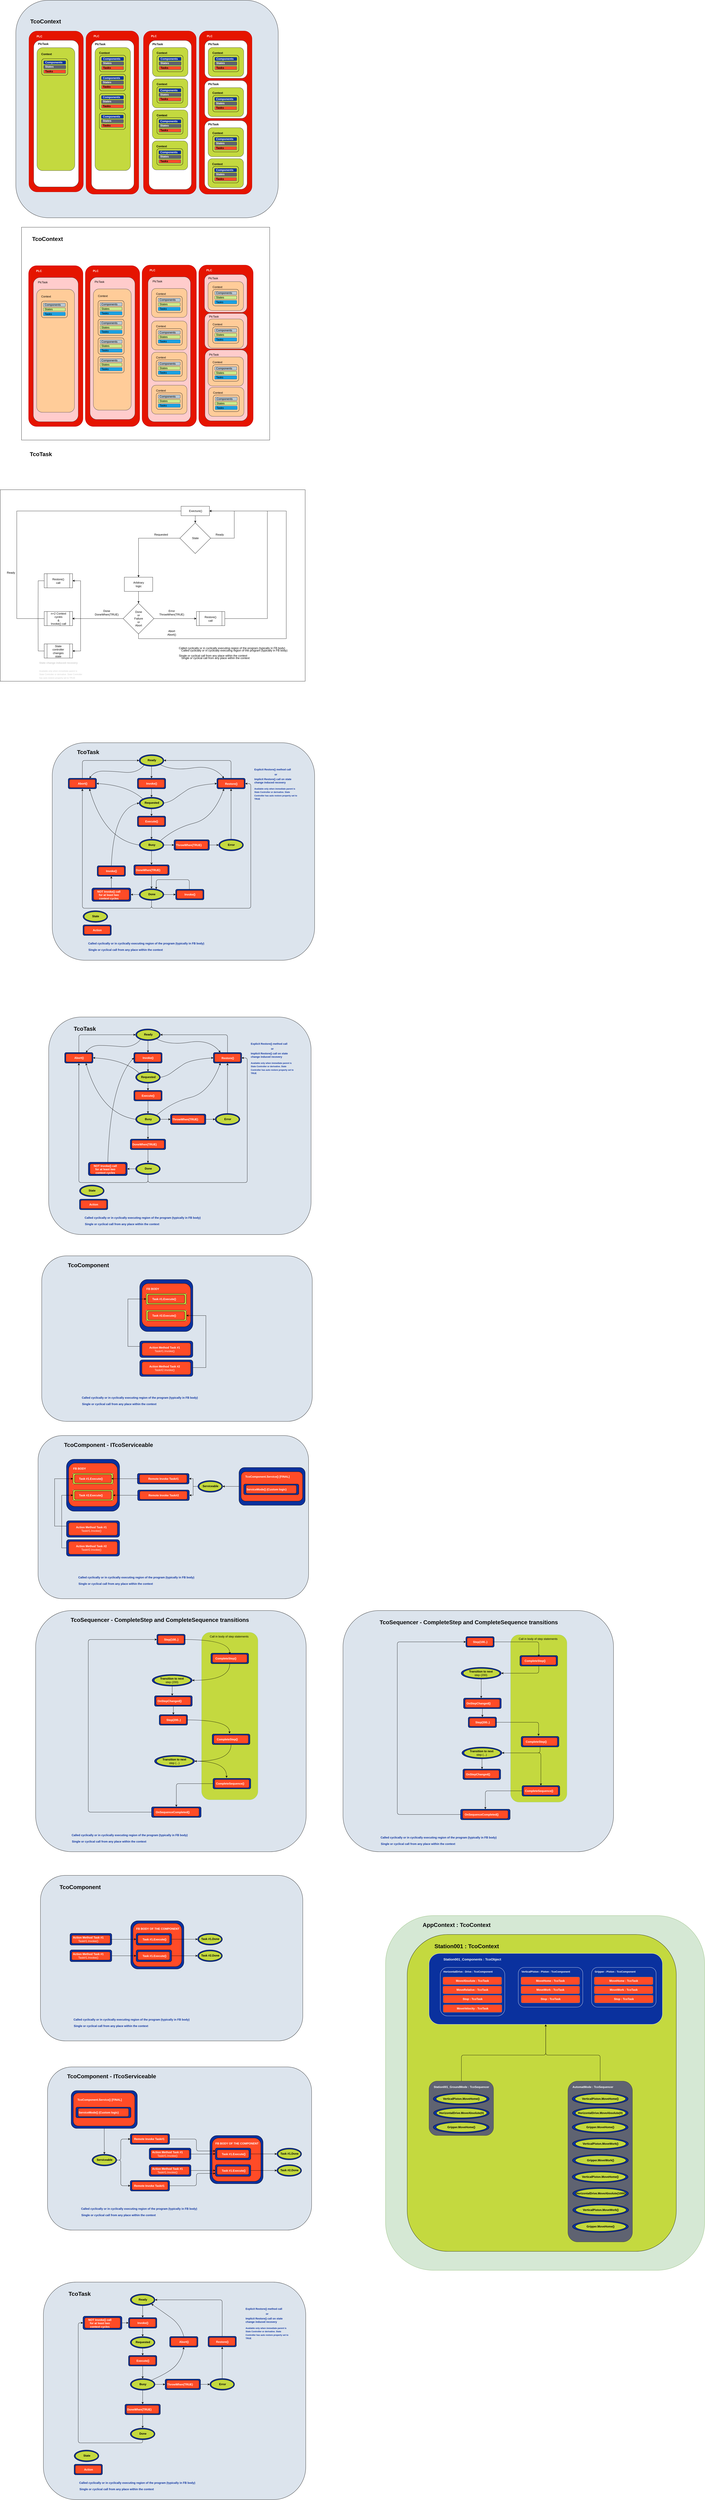 <mxfile version="14.6.6" type="device"><diagram id="On3FJbs7Vk8zu93cGDRu" name="Page-1"><mxGraphModel dx="4096" dy="3326" grid="1" gridSize="10" guides="1" tooltips="1" connect="1" arrows="1" fold="1" page="1" pageScale="1" pageWidth="850" pageHeight="1100" math="0" shadow="0"><root><mxCell id="0"/><mxCell id="1" parent="0"/><mxCell id="TKAYXjK7cC_EnUV9TyjZ-224" value="" style="rounded=1;whiteSpace=wrap;html=1;labelBackgroundColor=#FFFFFF;gradientColor=none;fontColor=#5f6371;fillColor=#DCE4ED;" parent="1" vertex="1"><mxGeometry x="232.5" y="8610" width="1110" height="920" as="geometry"/></mxCell><mxCell id="TKAYXjK7cC_EnUV9TyjZ-314" value="&lt;h1&gt;&lt;font color=&quot;#080808&quot;&gt;TcoTask&lt;/font&gt;&lt;/h1&gt;&lt;p&gt;&lt;br&gt;&lt;/p&gt;" style="text;html=1;strokeColor=none;fillColor=none;spacing=5;spacingTop=-20;whiteSpace=wrap;overflow=hidden;rounded=0;fontColor=#FFFFFF;" parent="1" vertex="1"><mxGeometry x="333.5" y="8640" width="950" height="120" as="geometry"/></mxCell><mxCell id="TKAYXjK7cC_EnUV9TyjZ-42" value="" style="rounded=1;whiteSpace=wrap;html=1;labelBackgroundColor=#FFFFFF;gradientColor=none;fontColor=#5f6371;fillColor=#DCE4ED;" parent="1" vertex="1"><mxGeometry x="250" y="7700" width="1117.25" height="690" as="geometry"/></mxCell><mxCell id="TKAYXjK7cC_EnUV9TyjZ-189" value="" style="group" parent="1" vertex="1" connectable="0"><mxGeometry x="680" y="7990" width="645" height="204" as="geometry"/></mxCell><mxCell id="TKAYXjK7cC_EnUV9TyjZ-190" value="" style="group" parent="TKAYXjK7cC_EnUV9TyjZ-189" vertex="1" connectable="0"><mxGeometry y="53" width="177" height="50" as="geometry"/></mxCell><mxCell id="TKAYXjK7cC_EnUV9TyjZ-191" value="" style="rounded=1;whiteSpace=wrap;html=1;fillColor=#0A319E;" parent="TKAYXjK7cC_EnUV9TyjZ-190" vertex="1"><mxGeometry width="177" height="50" as="geometry"/></mxCell><mxCell id="TKAYXjK7cC_EnUV9TyjZ-192" value="" style="rounded=1;whiteSpace=wrap;html=1;fillColor=#FF4B27;" parent="TKAYXjK7cC_EnUV9TyjZ-190" vertex="1"><mxGeometry x="7" y="8" width="163" height="35" as="geometry"/></mxCell><mxCell id="TKAYXjK7cC_EnUV9TyjZ-193" value="&lt;font&gt;&lt;b&gt;Action Method Task #1&lt;br&gt;&lt;/b&gt;Task#1.Invoke()&lt;br&gt;&lt;/font&gt;" style="text;html=1;align=center;verticalAlign=middle;resizable=0;points=[];autosize=1;strokeColor=none;fontColor=#FFFFFF;" parent="TKAYXjK7cC_EnUV9TyjZ-190" vertex="1"><mxGeometry x="2" y="10" width="150" height="30" as="geometry"/></mxCell><mxCell id="TKAYXjK7cC_EnUV9TyjZ-194" value="" style="shape=image;html=1;verticalAlign=top;verticalLabelPosition=bottom;labelBackgroundColor=#ffffff;imageAspect=0;aspect=fixed;image=https://cdn0.iconfinder.com/data/icons/typicons-2/24/flash-128.png;fillColor=none;fontColor=#0A319E;" parent="TKAYXjK7cC_EnUV9TyjZ-190" vertex="1"><mxGeometry x="150" y="17.859" width="14.286" height="14.286" as="geometry"/></mxCell><mxCell id="TKAYXjK7cC_EnUV9TyjZ-195" value="" style="group" parent="TKAYXjK7cC_EnUV9TyjZ-189" vertex="1" connectable="0"><mxGeometry y="123" width="177" height="50" as="geometry"/></mxCell><mxCell id="TKAYXjK7cC_EnUV9TyjZ-196" value="" style="rounded=1;whiteSpace=wrap;html=1;fillColor=#0A319E;" parent="TKAYXjK7cC_EnUV9TyjZ-195" vertex="1"><mxGeometry width="177" height="50" as="geometry"/></mxCell><mxCell id="TKAYXjK7cC_EnUV9TyjZ-197" value="" style="rounded=1;whiteSpace=wrap;html=1;fillColor=#FF4B27;" parent="TKAYXjK7cC_EnUV9TyjZ-195" vertex="1"><mxGeometry x="7" y="8" width="163" height="35" as="geometry"/></mxCell><mxCell id="TKAYXjK7cC_EnUV9TyjZ-198" value="&lt;font&gt;&lt;b&gt;Action Method Task #1&lt;br&gt;&lt;/b&gt;Task#1.Invoke()&lt;br&gt;&lt;/font&gt;" style="text;html=1;align=center;verticalAlign=middle;resizable=0;points=[];autosize=1;strokeColor=none;fontColor=#FFFFFF;" parent="TKAYXjK7cC_EnUV9TyjZ-195" vertex="1"><mxGeometry x="2" y="10" width="150" height="30" as="geometry"/></mxCell><mxCell id="TKAYXjK7cC_EnUV9TyjZ-199" value="" style="shape=image;html=1;verticalAlign=top;verticalLabelPosition=bottom;labelBackgroundColor=#ffffff;imageAspect=0;aspect=fixed;image=https://cdn0.iconfinder.com/data/icons/typicons-2/24/flash-128.png;fillColor=none;fontColor=#0A319E;" parent="TKAYXjK7cC_EnUV9TyjZ-195" vertex="1"><mxGeometry x="150" y="17.859" width="14.286" height="14.286" as="geometry"/></mxCell><mxCell id="TKAYXjK7cC_EnUV9TyjZ-200" value="" style="rounded=1;whiteSpace=wrap;html=1;fillColor=#0A319E;container=0;" parent="TKAYXjK7cC_EnUV9TyjZ-189" vertex="1"><mxGeometry x="257" width="225" height="204" as="geometry"/></mxCell><mxCell id="TKAYXjK7cC_EnUV9TyjZ-201" value="" style="rounded=1;whiteSpace=wrap;html=1;fillColor=#FF4B27;container=0;" parent="TKAYXjK7cC_EnUV9TyjZ-189" vertex="1"><mxGeometry x="266.38" y="10.67" width="206.25" height="183.33" as="geometry"/></mxCell><mxCell id="TKAYXjK7cC_EnUV9TyjZ-202" value="&lt;font&gt;&lt;b&gt;FB BODY OF THE COMPONENT&lt;/b&gt;&lt;br&gt;&lt;/font&gt;" style="text;html=1;align=center;verticalAlign=middle;resizable=0;points=[];autosize=1;strokeColor=none;fontColor=#FFFFFF;container=0;" parent="TKAYXjK7cC_EnUV9TyjZ-189" vertex="1"><mxGeometry x="271.005" y="23.997" width="200" height="20" as="geometry"/></mxCell><mxCell id="TKAYXjK7cC_EnUV9TyjZ-203" value="" style="shape=image;html=1;verticalAlign=top;verticalLabelPosition=bottom;labelBackgroundColor=#ffffff;imageAspect=0;aspect=fixed;image=https://cdn4.iconfinder.com/data/icons/music-ui-solid-24px/24/repeat_replay_arrow_loop_cycle-2-128.png;fillColor=none;fontColor=#0A319E;container=0;" parent="TKAYXjK7cC_EnUV9TyjZ-189" vertex="1"><mxGeometry x="447" y="44.5" width="15" height="15" as="geometry"/></mxCell><mxCell id="TKAYXjK7cC_EnUV9TyjZ-204" value="" style="group;fillColor=#DCE4ED;" parent="TKAYXjK7cC_EnUV9TyjZ-189" vertex="1" connectable="0"><mxGeometry x="540" y="53" width="105" height="50" as="geometry"/></mxCell><mxCell id="TKAYXjK7cC_EnUV9TyjZ-205" value="" style="ellipse;whiteSpace=wrap;html=1;fillColor=#0A319E;" parent="TKAYXjK7cC_EnUV9TyjZ-204" vertex="1"><mxGeometry width="105" height="50" as="geometry"/></mxCell><mxCell id="TKAYXjK7cC_EnUV9TyjZ-206" value="" style="ellipse;whiteSpace=wrap;html=1;fillColor=#C4D93F;" parent="TKAYXjK7cC_EnUV9TyjZ-204" vertex="1"><mxGeometry x="5.5" y="5" width="95" height="40" as="geometry"/></mxCell><mxCell id="TKAYXjK7cC_EnUV9TyjZ-207" value="&lt;font color=&quot;#000000&quot;&gt;&lt;b&gt;Task #1.Done&lt;/b&gt;&lt;br&gt;&lt;/font&gt;" style="text;html=1;align=center;verticalAlign=middle;resizable=0;points=[];autosize=1;strokeColor=none;fontColor=#FFFFFF;" parent="TKAYXjK7cC_EnUV9TyjZ-204" vertex="1"><mxGeometry x="8" y="14" width="90" height="20" as="geometry"/></mxCell><mxCell id="TKAYXjK7cC_EnUV9TyjZ-208" value="" style="group;fillColor=#DCE4ED;" parent="TKAYXjK7cC_EnUV9TyjZ-189" vertex="1" connectable="0"><mxGeometry x="540" y="123" width="105" height="50" as="geometry"/></mxCell><mxCell id="TKAYXjK7cC_EnUV9TyjZ-209" value="" style="ellipse;whiteSpace=wrap;html=1;fillColor=#0A319E;" parent="TKAYXjK7cC_EnUV9TyjZ-208" vertex="1"><mxGeometry width="105" height="50" as="geometry"/></mxCell><mxCell id="TKAYXjK7cC_EnUV9TyjZ-210" value="" style="ellipse;whiteSpace=wrap;html=1;fillColor=#C4D93F;" parent="TKAYXjK7cC_EnUV9TyjZ-208" vertex="1"><mxGeometry x="5.5" y="5" width="95" height="40" as="geometry"/></mxCell><mxCell id="TKAYXjK7cC_EnUV9TyjZ-211" value="&lt;font color=&quot;#000000&quot;&gt;&lt;b&gt;Task #2.Done&lt;/b&gt;&lt;br&gt;&lt;/font&gt;" style="text;html=1;align=center;verticalAlign=middle;resizable=0;points=[];autosize=1;strokeColor=none;fontColor=#FFFFFF;" parent="TKAYXjK7cC_EnUV9TyjZ-208" vertex="1"><mxGeometry x="8" y="14" width="90" height="20" as="geometry"/></mxCell><mxCell id="TKAYXjK7cC_EnUV9TyjZ-212" style="edgeStyle=orthogonalEdgeStyle;rounded=0;orthogonalLoop=1;jettySize=auto;html=1;entryX=0;entryY=0.5;entryDx=0;entryDy=0;" parent="TKAYXjK7cC_EnUV9TyjZ-189" source="TKAYXjK7cC_EnUV9TyjZ-192" target="TKAYXjK7cC_EnUV9TyjZ-215" edge="1"><mxGeometry relative="1" as="geometry"/></mxCell><mxCell id="TKAYXjK7cC_EnUV9TyjZ-213" style="edgeStyle=orthogonalEdgeStyle;rounded=0;orthogonalLoop=1;jettySize=auto;html=1;entryX=0;entryY=0.5;entryDx=0;entryDy=0;" parent="TKAYXjK7cC_EnUV9TyjZ-189" source="TKAYXjK7cC_EnUV9TyjZ-196" target="TKAYXjK7cC_EnUV9TyjZ-219" edge="1"><mxGeometry relative="1" as="geometry"/></mxCell><mxCell id="TKAYXjK7cC_EnUV9TyjZ-214" value="" style="group" parent="TKAYXjK7cC_EnUV9TyjZ-189" vertex="1" connectable="0"><mxGeometry x="280" y="53" width="150" height="50" as="geometry"/></mxCell><mxCell id="TKAYXjK7cC_EnUV9TyjZ-215" value="" style="rounded=1;whiteSpace=wrap;html=1;container=0;fillColor=#0A319E;" parent="TKAYXjK7cC_EnUV9TyjZ-214" vertex="1"><mxGeometry width="150" height="50" as="geometry"/></mxCell><mxCell id="TKAYXjK7cC_EnUV9TyjZ-216" value="" style="rounded=1;whiteSpace=wrap;html=1;fillColor=#FF4B27;container=0;" parent="TKAYXjK7cC_EnUV9TyjZ-214" vertex="1"><mxGeometry x="7.01" y="7.5" width="135" height="35" as="geometry"/></mxCell><mxCell id="TKAYXjK7cC_EnUV9TyjZ-217" value="&lt;font&gt;&lt;b&gt;Task #1.Execute()&lt;/b&gt;&lt;br&gt;&lt;/font&gt;" style="text;html=1;align=center;verticalAlign=middle;resizable=0;points=[];autosize=1;strokeColor=none;fontColor=#FFFFFF;container=0;" parent="TKAYXjK7cC_EnUV9TyjZ-214" vertex="1"><mxGeometry x="17.01" y="16" width="120" height="20" as="geometry"/></mxCell><mxCell id="TKAYXjK7cC_EnUV9TyjZ-218" value="" style="group" parent="TKAYXjK7cC_EnUV9TyjZ-189" vertex="1" connectable="0"><mxGeometry x="280" y="123" width="150" height="50" as="geometry"/></mxCell><mxCell id="TKAYXjK7cC_EnUV9TyjZ-219" value="" style="rounded=1;whiteSpace=wrap;html=1;container=0;fillColor=#0A319E;" parent="TKAYXjK7cC_EnUV9TyjZ-218" vertex="1"><mxGeometry width="150" height="50" as="geometry"/></mxCell><mxCell id="TKAYXjK7cC_EnUV9TyjZ-220" value="" style="rounded=1;whiteSpace=wrap;html=1;fillColor=#FF4B27;container=0;" parent="TKAYXjK7cC_EnUV9TyjZ-218" vertex="1"><mxGeometry x="7" y="7.5" width="135" height="35" as="geometry"/></mxCell><mxCell id="TKAYXjK7cC_EnUV9TyjZ-221" value="&lt;font&gt;&lt;b&gt;Task #1.Execute()&lt;/b&gt;&lt;br&gt;&lt;/font&gt;" style="text;html=1;align=center;verticalAlign=middle;resizable=0;points=[];autosize=1;strokeColor=none;fontColor=#FFFFFF;container=0;" parent="TKAYXjK7cC_EnUV9TyjZ-218" vertex="1"><mxGeometry x="17" y="16" width="120" height="20" as="geometry"/></mxCell><mxCell id="TKAYXjK7cC_EnUV9TyjZ-222" style="edgeStyle=orthogonalEdgeStyle;rounded=0;orthogonalLoop=1;jettySize=auto;html=1;entryX=0;entryY=0.5;entryDx=0;entryDy=0;" parent="TKAYXjK7cC_EnUV9TyjZ-189" source="TKAYXjK7cC_EnUV9TyjZ-215" target="TKAYXjK7cC_EnUV9TyjZ-205" edge="1"><mxGeometry relative="1" as="geometry"/></mxCell><mxCell id="TKAYXjK7cC_EnUV9TyjZ-223" style="edgeStyle=orthogonalEdgeStyle;rounded=0;orthogonalLoop=1;jettySize=auto;html=1;entryX=0;entryY=0.5;entryDx=0;entryDy=0;" parent="TKAYXjK7cC_EnUV9TyjZ-189" source="TKAYXjK7cC_EnUV9TyjZ-219" target="TKAYXjK7cC_EnUV9TyjZ-209" edge="1"><mxGeometry relative="1" as="geometry"/></mxCell><mxCell id="OjE5YpRG2NmdvCwz8nxp-320" value="" style="rounded=1;whiteSpace=wrap;html=1;labelBackgroundColor=#FFFFFF;gradientColor=none;fontColor=#5f6371;fillColor=#DCE4ED;" parent="1" vertex="1"><mxGeometry x="199.75" y="5770" width="1144.5" height="1020" as="geometry"/></mxCell><mxCell id="OjE5YpRG2NmdvCwz8nxp-317" value="" style="rounded=1;whiteSpace=wrap;html=1;strokeColor=#97D077;fillColor=#C4D93F;" parent="1" vertex="1"><mxGeometry x="902" y="5862.5" width="238" height="707.5" as="geometry"/></mxCell><mxCell id="OjE5YpRG2NmdvCwz8nxp-140" value="" style="rounded=1;whiteSpace=wrap;html=1;labelBackgroundColor=#FFFFFF;gradientColor=none;fontColor=#5f6371;fillColor=#DCE4ED;" parent="1" vertex="1"><mxGeometry x="225.5" y="4270" width="1144.5" height="700" as="geometry"/></mxCell><mxCell id="RzMmczVNuRMuljlYdRhh-813" value="" style="group" parent="1" vertex="1" connectable="0"><mxGeometry x="436" y="-870" width="790" height="750" as="geometry"/></mxCell><mxCell id="RzMmczVNuRMuljlYdRhh-814" value="" style="group" parent="RzMmczVNuRMuljlYdRhh-813" vertex="1" connectable="0"><mxGeometry x="-23" y="-40" width="813" height="790" as="geometry"/></mxCell><mxCell id="RzMmczVNuRMuljlYdRhh-895" value="" style="rounded=1;whiteSpace=wrap;html=1;labelBackgroundColor=#FFFFFF;gradientColor=none;fontColor=#5f6371;fillColor=#DCE4ED;" parent="RzMmczVNuRMuljlYdRhh-814" vertex="1"><mxGeometry x="-297" y="-130" width="1110" height="920" as="geometry"/></mxCell><mxCell id="RzMmczVNuRMuljlYdRhh-815" value="" style="rounded=1;whiteSpace=wrap;html=1;fillColor=#e51400;strokeColor=#B20000;fontColor=#ffffff;glass=0;shadow=0;sketch=0;fontStyle=1" parent="RzMmczVNuRMuljlYdRhh-814" vertex="1"><mxGeometry width="223" height="690" as="geometry"/></mxCell><mxCell id="RzMmczVNuRMuljlYdRhh-816" value="" style="rounded=1;whiteSpace=wrap;html=1;strokeColor=#36393d;fillColor=#FFFFFF;fontStyle=1;container=0;" parent="RzMmczVNuRMuljlYdRhh-814" vertex="1"><mxGeometry x="23" y="40" width="180" height="630" as="geometry"/></mxCell><mxCell id="RzMmczVNuRMuljlYdRhh-818" value="Context" style="text;html=1;strokeColor=none;fillColor=none;align=center;verticalAlign=middle;whiteSpace=wrap;rounded=0;fontStyle=1;container=0;" parent="RzMmczVNuRMuljlYdRhh-814" vertex="1"><mxGeometry x="58" y="82.5" width="40" height="20" as="geometry"/></mxCell><mxCell id="RzMmczVNuRMuljlYdRhh-819" value="" style="rounded=1;whiteSpace=wrap;html=1;strokeColor=#36393d;fontStyle=1;fillColor=#C4D93F;container=0;" parent="RzMmczVNuRMuljlYdRhh-814" vertex="1"><mxGeometry x="38" y="70" width="150" height="520" as="geometry"/></mxCell><mxCell id="RzMmczVNuRMuljlYdRhh-820" value="Context" style="text;html=1;strokeColor=none;fillColor=none;align=center;verticalAlign=middle;whiteSpace=wrap;rounded=0;fontStyle=1;container=0;" parent="RzMmczVNuRMuljlYdRhh-814" vertex="1"><mxGeometry x="58" y="82.5" width="40" height="20" as="geometry"/></mxCell><mxCell id="RzMmczVNuRMuljlYdRhh-821" value="PlcTask" style="text;html=1;align=center;verticalAlign=middle;whiteSpace=wrap;rounded=0;fontStyle=1;container=0;" parent="RzMmczVNuRMuljlYdRhh-814" vertex="1"><mxGeometry x="40" y="45.5" width="40" height="20" as="geometry"/></mxCell><mxCell id="RzMmczVNuRMuljlYdRhh-822" value="" style="rounded=1;whiteSpace=wrap;html=1;fillColor=none;fontStyle=1;container=0;" parent="RzMmczVNuRMuljlYdRhh-814" vertex="1"><mxGeometry x="57.5" y="102.5" width="110" height="70" as="geometry"/></mxCell><mxCell id="RzMmczVNuRMuljlYdRhh-823" value="" style="rounded=1;whiteSpace=wrap;html=1;strokeColor=#23445d;fontStyle=1;fillColor=#0A319E;fontColor=#FFFFFF;container=0;" parent="RzMmczVNuRMuljlYdRhh-814" vertex="1"><mxGeometry x="65.962" y="111.25" width="93.077" height="14.318" as="geometry"/></mxCell><mxCell id="RzMmczVNuRMuljlYdRhh-824" value="" style="rounded=1;whiteSpace=wrap;html=1;strokeColor=#36393d;fontStyle=1;fillColor=#5f6371;container=0;" parent="RzMmczVNuRMuljlYdRhh-814" vertex="1"><mxGeometry x="65.962" y="130.341" width="93.077" height="14.318" as="geometry"/></mxCell><mxCell id="RzMmczVNuRMuljlYdRhh-825" value="States" style="text;html=1;strokeColor=none;fillColor=none;align=left;verticalAlign=middle;whiteSpace=wrap;rounded=0;fontStyle=1;labelBackgroundColor=none;fontColor=#FFFFFF;container=0;" parent="RzMmczVNuRMuljlYdRhh-814" vertex="1"><mxGeometry x="69.685" y="131.727" width="14.892" height="9.545" as="geometry"/></mxCell><mxCell id="RzMmczVNuRMuljlYdRhh-826" value="" style="rounded=1;whiteSpace=wrap;html=1;strokeColor=#006EAF;fontColor=#ffffff;fontStyle=1;fillColor=#FF4B27;container=0;" parent="RzMmczVNuRMuljlYdRhh-814" vertex="1"><mxGeometry x="65.962" y="149.432" width="93.077" height="14.318" as="geometry"/></mxCell><mxCell id="RzMmczVNuRMuljlYdRhh-827" value="Tasks" style="text;html=1;strokeColor=none;fillColor=none;align=left;verticalAlign=middle;whiteSpace=wrap;rounded=0;fontStyle=1;container=0;" parent="RzMmczVNuRMuljlYdRhh-814" vertex="1"><mxGeometry x="69.685" y="150.818" width="14.892" height="9.545" as="geometry"/></mxCell><mxCell id="RzMmczVNuRMuljlYdRhh-828" value="Components" style="text;html=1;strokeColor=none;fillColor=none;align=left;verticalAlign=middle;whiteSpace=wrap;rounded=0;fontStyle=1;fontColor=#FFFFFF;container=0;" parent="RzMmczVNuRMuljlYdRhh-814" vertex="1"><mxGeometry x="69.685" y="113.636" width="33.508" height="9.545" as="geometry"/></mxCell><mxCell id="RzMmczVNuRMuljlYdRhh-829" value="" style="rounded=1;whiteSpace=wrap;html=1;fillColor=none;fontStyle=1;container=0;" parent="RzMmczVNuRMuljlYdRhh-814" vertex="1"><mxGeometry x="57.5" y="102.5" width="110" height="70" as="geometry"/></mxCell><mxCell id="RzMmczVNuRMuljlYdRhh-830" value="" style="rounded=1;whiteSpace=wrap;html=1;strokeColor=#23445d;fontStyle=1;fillColor=#0A319E;fontColor=#FFFFFF;container=0;" parent="RzMmczVNuRMuljlYdRhh-814" vertex="1"><mxGeometry x="65.962" y="111.25" width="93.077" height="14.318" as="geometry"/></mxCell><mxCell id="RzMmczVNuRMuljlYdRhh-831" value="" style="rounded=1;whiteSpace=wrap;html=1;strokeColor=#36393d;fontStyle=1;fillColor=#5f6371;container=0;" parent="RzMmczVNuRMuljlYdRhh-814" vertex="1"><mxGeometry x="65.962" y="130.341" width="93.077" height="14.318" as="geometry"/></mxCell><mxCell id="RzMmczVNuRMuljlYdRhh-832" value="States" style="text;html=1;strokeColor=none;fillColor=none;align=left;verticalAlign=middle;whiteSpace=wrap;rounded=0;fontStyle=1;labelBackgroundColor=none;fontColor=#FFFFFF;container=0;" parent="RzMmczVNuRMuljlYdRhh-814" vertex="1"><mxGeometry x="69.685" y="131.727" width="14.892" height="9.545" as="geometry"/></mxCell><mxCell id="RzMmczVNuRMuljlYdRhh-833" value="" style="rounded=1;whiteSpace=wrap;html=1;strokeColor=#006EAF;fontColor=#ffffff;fontStyle=1;fillColor=#FF4B27;container=0;" parent="RzMmczVNuRMuljlYdRhh-814" vertex="1"><mxGeometry x="65.962" y="149.432" width="93.077" height="14.318" as="geometry"/></mxCell><mxCell id="RzMmczVNuRMuljlYdRhh-834" value="Tasks" style="text;html=1;strokeColor=none;fillColor=none;align=left;verticalAlign=middle;whiteSpace=wrap;rounded=0;fontStyle=1;container=0;" parent="RzMmczVNuRMuljlYdRhh-814" vertex="1"><mxGeometry x="69.685" y="150.818" width="14.892" height="9.545" as="geometry"/></mxCell><mxCell id="RzMmczVNuRMuljlYdRhh-835" value="Components" style="text;html=1;strokeColor=none;fillColor=none;align=left;verticalAlign=middle;whiteSpace=wrap;rounded=0;fontStyle=1;fontColor=#FFFFFF;container=0;" parent="RzMmczVNuRMuljlYdRhh-814" vertex="1"><mxGeometry x="69.685" y="113.636" width="33.508" height="9.545" as="geometry"/></mxCell><mxCell id="RzMmczVNuRMuljlYdRhh-836" value="" style="group" parent="RzMmczVNuRMuljlYdRhh-814" vertex="1" connectable="0"><mxGeometry x="22.5" y="157.5" width="180" height="575.5" as="geometry"/></mxCell><mxCell id="RzMmczVNuRMuljlYdRhh-837" value="" style="group" parent="RzMmczVNuRMuljlYdRhh-836" vertex="1" connectable="0"><mxGeometry x="15" y="-7" width="150" height="580" as="geometry"/></mxCell><mxCell id="RzMmczVNuRMuljlYdRhh-842" value="" style="rounded=1;whiteSpace=wrap;html=1;fillColor=none;fontStyle=1;container=0;" parent="RzMmczVNuRMuljlYdRhh-837" vertex="1"><mxGeometry x="19.5" y="32.5" width="110" height="70" as="geometry"/></mxCell><mxCell id="RzMmczVNuRMuljlYdRhh-843" value="" style="rounded=1;whiteSpace=wrap;html=1;strokeColor=#23445d;fontStyle=1;fillColor=#0A319E;fontColor=#FFFFFF;container=0;" parent="RzMmczVNuRMuljlYdRhh-837" vertex="1"><mxGeometry x="27.962" y="41.25" width="93.077" height="14.318" as="geometry"/></mxCell><mxCell id="RzMmczVNuRMuljlYdRhh-844" value="" style="rounded=1;whiteSpace=wrap;html=1;strokeColor=#36393d;fontStyle=1;fillColor=#5f6371;container=0;" parent="RzMmczVNuRMuljlYdRhh-837" vertex="1"><mxGeometry x="27.962" y="60.341" width="93.077" height="14.318" as="geometry"/></mxCell><mxCell id="RzMmczVNuRMuljlYdRhh-845" value="States" style="text;html=1;strokeColor=none;fillColor=none;align=left;verticalAlign=middle;whiteSpace=wrap;rounded=0;fontStyle=1;labelBackgroundColor=none;fontColor=#FFFFFF;container=0;" parent="RzMmczVNuRMuljlYdRhh-837" vertex="1"><mxGeometry x="31.685" y="61.727" width="14.892" height="9.545" as="geometry"/></mxCell><mxCell id="RzMmczVNuRMuljlYdRhh-846" value="" style="rounded=1;whiteSpace=wrap;html=1;strokeColor=#006EAF;fontColor=#ffffff;fontStyle=1;fillColor=#FF4B27;container=0;" parent="RzMmczVNuRMuljlYdRhh-837" vertex="1"><mxGeometry x="27.962" y="79.432" width="93.077" height="14.318" as="geometry"/></mxCell><mxCell id="RzMmczVNuRMuljlYdRhh-847" value="Tasks" style="text;html=1;strokeColor=none;fillColor=none;align=left;verticalAlign=middle;whiteSpace=wrap;rounded=0;fontStyle=1;container=0;" parent="RzMmczVNuRMuljlYdRhh-837" vertex="1"><mxGeometry x="31.685" y="80.818" width="14.892" height="9.545" as="geometry"/></mxCell><mxCell id="RzMmczVNuRMuljlYdRhh-848" value="Components" style="text;html=1;strokeColor=none;fillColor=none;align=left;verticalAlign=middle;whiteSpace=wrap;rounded=0;fontStyle=1;fontColor=#FFFFFF;container=0;" parent="RzMmczVNuRMuljlYdRhh-837" vertex="1"><mxGeometry x="31.685" y="43.636" width="33.508" height="9.545" as="geometry"/></mxCell><mxCell id="RzMmczVNuRMuljlYdRhh-849" value="" style="rounded=1;whiteSpace=wrap;html=1;fillColor=none;fontStyle=1;container=0;" parent="RzMmczVNuRMuljlYdRhh-837" vertex="1"><mxGeometry x="19.5" y="32.5" width="110" height="70" as="geometry"/></mxCell><mxCell id="RzMmczVNuRMuljlYdRhh-850" value="" style="rounded=1;whiteSpace=wrap;html=1;strokeColor=#23445d;fontStyle=1;fillColor=#0A319E;fontColor=#FFFFFF;container=0;" parent="RzMmczVNuRMuljlYdRhh-837" vertex="1"><mxGeometry x="27.962" y="41.25" width="93.077" height="14.318" as="geometry"/></mxCell><mxCell id="RzMmczVNuRMuljlYdRhh-851" value="" style="rounded=1;whiteSpace=wrap;html=1;strokeColor=#36393d;fontStyle=1;fillColor=#5f6371;container=0;" parent="RzMmczVNuRMuljlYdRhh-837" vertex="1"><mxGeometry x="27.962" y="60.341" width="93.077" height="14.318" as="geometry"/></mxCell><mxCell id="RzMmczVNuRMuljlYdRhh-852" value="States" style="text;html=1;strokeColor=none;fillColor=none;align=left;verticalAlign=middle;whiteSpace=wrap;rounded=0;fontStyle=1;labelBackgroundColor=none;fontColor=#FFFFFF;container=0;" parent="RzMmczVNuRMuljlYdRhh-837" vertex="1"><mxGeometry x="31.685" y="61.727" width="14.892" height="9.545" as="geometry"/></mxCell><mxCell id="RzMmczVNuRMuljlYdRhh-853" value="" style="rounded=1;whiteSpace=wrap;html=1;strokeColor=#006EAF;fontColor=#ffffff;fontStyle=1;fillColor=#FF4B27;container=0;" parent="RzMmczVNuRMuljlYdRhh-837" vertex="1"><mxGeometry x="27.962" y="79.432" width="93.077" height="14.318" as="geometry"/></mxCell><mxCell id="RzMmczVNuRMuljlYdRhh-854" value="Tasks" style="text;html=1;strokeColor=none;fillColor=none;align=left;verticalAlign=middle;whiteSpace=wrap;rounded=0;fontStyle=1;container=0;" parent="RzMmczVNuRMuljlYdRhh-837" vertex="1"><mxGeometry x="31.685" y="80.818" width="14.892" height="9.545" as="geometry"/></mxCell><mxCell id="RzMmczVNuRMuljlYdRhh-855" value="Components" style="text;html=1;strokeColor=none;fillColor=none;align=left;verticalAlign=middle;whiteSpace=wrap;rounded=0;fontStyle=1;fontColor=#FFFFFF;container=0;" parent="RzMmczVNuRMuljlYdRhh-837" vertex="1"><mxGeometry x="31.685" y="43.636" width="33.508" height="9.545" as="geometry"/></mxCell><mxCell id="RzMmczVNuRMuljlYdRhh-856" value="" style="group" parent="RzMmczVNuRMuljlYdRhh-836" vertex="1" connectable="0"><mxGeometry x="14.5" y="74.5" width="150.5" height="451" as="geometry"/></mxCell><mxCell id="RzMmczVNuRMuljlYdRhh-860" value="" style="rounded=1;whiteSpace=wrap;html=1;fillColor=none;fontStyle=1;container=0;" parent="RzMmczVNuRMuljlYdRhh-856" vertex="1"><mxGeometry x="20" y="32.5" width="110" height="70" as="geometry"/></mxCell><mxCell id="RzMmczVNuRMuljlYdRhh-861" value="" style="rounded=1;whiteSpace=wrap;html=1;strokeColor=#23445d;fontStyle=1;fillColor=#0A319E;fontColor=#FFFFFF;container=0;" parent="RzMmczVNuRMuljlYdRhh-856" vertex="1"><mxGeometry x="28.462" y="41.25" width="93.077" height="14.318" as="geometry"/></mxCell><mxCell id="RzMmczVNuRMuljlYdRhh-862" value="" style="rounded=1;whiteSpace=wrap;html=1;strokeColor=#36393d;fontStyle=1;fillColor=#5f6371;container=0;" parent="RzMmczVNuRMuljlYdRhh-856" vertex="1"><mxGeometry x="28.462" y="60.341" width="93.077" height="14.318" as="geometry"/></mxCell><mxCell id="RzMmczVNuRMuljlYdRhh-863" value="States" style="text;html=1;strokeColor=none;fillColor=none;align=left;verticalAlign=middle;whiteSpace=wrap;rounded=0;fontStyle=1;labelBackgroundColor=none;fontColor=#FFFFFF;container=0;" parent="RzMmczVNuRMuljlYdRhh-856" vertex="1"><mxGeometry x="32.185" y="61.727" width="14.892" height="9.545" as="geometry"/></mxCell><mxCell id="RzMmczVNuRMuljlYdRhh-864" value="" style="rounded=1;whiteSpace=wrap;html=1;strokeColor=#006EAF;fontColor=#ffffff;fontStyle=1;fillColor=#FF4B27;container=0;" parent="RzMmczVNuRMuljlYdRhh-856" vertex="1"><mxGeometry x="28.462" y="79.432" width="93.077" height="14.318" as="geometry"/></mxCell><mxCell id="RzMmczVNuRMuljlYdRhh-865" value="Tasks" style="text;html=1;strokeColor=none;fillColor=none;align=left;verticalAlign=middle;whiteSpace=wrap;rounded=0;fontStyle=1;container=0;" parent="RzMmczVNuRMuljlYdRhh-856" vertex="1"><mxGeometry x="32.185" y="80.818" width="14.892" height="9.545" as="geometry"/></mxCell><mxCell id="RzMmczVNuRMuljlYdRhh-866" value="Components" style="text;html=1;strokeColor=none;fillColor=none;align=left;verticalAlign=middle;whiteSpace=wrap;rounded=0;fontStyle=1;fontColor=#FFFFFF;container=0;" parent="RzMmczVNuRMuljlYdRhh-856" vertex="1"><mxGeometry x="32.185" y="43.636" width="33.508" height="9.545" as="geometry"/></mxCell><mxCell id="RzMmczVNuRMuljlYdRhh-867" value="" style="rounded=1;whiteSpace=wrap;html=1;fillColor=none;fontStyle=1;container=0;" parent="RzMmczVNuRMuljlYdRhh-856" vertex="1"><mxGeometry x="20" y="32.5" width="110" height="70" as="geometry"/></mxCell><mxCell id="RzMmczVNuRMuljlYdRhh-868" value="" style="rounded=1;whiteSpace=wrap;html=1;strokeColor=#23445d;fontStyle=1;fillColor=#0A319E;fontColor=#FFFFFF;container=0;" parent="RzMmczVNuRMuljlYdRhh-856" vertex="1"><mxGeometry x="28.462" y="41.25" width="93.077" height="14.318" as="geometry"/></mxCell><mxCell id="RzMmczVNuRMuljlYdRhh-869" value="" style="rounded=1;whiteSpace=wrap;html=1;strokeColor=#36393d;fontStyle=1;fillColor=#5f6371;container=0;" parent="RzMmczVNuRMuljlYdRhh-856" vertex="1"><mxGeometry x="28.462" y="60.341" width="93.077" height="14.318" as="geometry"/></mxCell><mxCell id="RzMmczVNuRMuljlYdRhh-870" value="States" style="text;html=1;strokeColor=none;fillColor=none;align=left;verticalAlign=middle;whiteSpace=wrap;rounded=0;fontStyle=1;labelBackgroundColor=none;fontColor=#FFFFFF;container=0;" parent="RzMmczVNuRMuljlYdRhh-856" vertex="1"><mxGeometry x="32.185" y="61.727" width="14.892" height="9.545" as="geometry"/></mxCell><mxCell id="RzMmczVNuRMuljlYdRhh-871" value="" style="rounded=1;whiteSpace=wrap;html=1;strokeColor=#006EAF;fontColor=#ffffff;fontStyle=1;fillColor=#FF4B27;container=0;" parent="RzMmczVNuRMuljlYdRhh-856" vertex="1"><mxGeometry x="28.462" y="79.432" width="93.077" height="14.318" as="geometry"/></mxCell><mxCell id="RzMmczVNuRMuljlYdRhh-872" value="Tasks" style="text;html=1;strokeColor=none;fillColor=none;align=left;verticalAlign=middle;whiteSpace=wrap;rounded=0;fontStyle=1;container=0;" parent="RzMmczVNuRMuljlYdRhh-856" vertex="1"><mxGeometry x="32.185" y="80.818" width="14.892" height="9.545" as="geometry"/></mxCell><mxCell id="RzMmczVNuRMuljlYdRhh-873" value="Components" style="text;html=1;strokeColor=none;fillColor=none;align=left;verticalAlign=middle;whiteSpace=wrap;rounded=0;fontStyle=1;fontColor=#FFFFFF;container=0;" parent="RzMmczVNuRMuljlYdRhh-856" vertex="1"><mxGeometry x="32.185" y="43.636" width="33.508" height="9.545" as="geometry"/></mxCell><mxCell id="RzMmczVNuRMuljlYdRhh-874" value="" style="group" parent="RzMmczVNuRMuljlYdRhh-856" vertex="1" connectable="0"><mxGeometry y="82" width="150" height="320" as="geometry"/></mxCell><mxCell id="RzMmczVNuRMuljlYdRhh-879" value="" style="rounded=1;whiteSpace=wrap;html=1;fillColor=none;fontStyle=1;container=0;" parent="RzMmczVNuRMuljlYdRhh-874" vertex="1"><mxGeometry x="19.5" y="32.5" width="110" height="70" as="geometry"/></mxCell><mxCell id="RzMmczVNuRMuljlYdRhh-880" value="" style="rounded=1;whiteSpace=wrap;html=1;strokeColor=#23445d;fontStyle=1;fillColor=#0A319E;fontColor=#FFFFFF;container=0;" parent="RzMmczVNuRMuljlYdRhh-874" vertex="1"><mxGeometry x="27.962" y="41.25" width="93.077" height="14.318" as="geometry"/></mxCell><mxCell id="RzMmczVNuRMuljlYdRhh-881" value="" style="rounded=1;whiteSpace=wrap;html=1;strokeColor=#36393d;fontStyle=1;fillColor=#5f6371;container=0;" parent="RzMmczVNuRMuljlYdRhh-874" vertex="1"><mxGeometry x="27.962" y="60.341" width="93.077" height="14.318" as="geometry"/></mxCell><mxCell id="RzMmczVNuRMuljlYdRhh-882" value="States" style="text;html=1;strokeColor=none;fillColor=none;align=left;verticalAlign=middle;whiteSpace=wrap;rounded=0;fontStyle=1;labelBackgroundColor=none;fontColor=#FFFFFF;container=0;" parent="RzMmczVNuRMuljlYdRhh-874" vertex="1"><mxGeometry x="31.685" y="61.727" width="14.892" height="9.545" as="geometry"/></mxCell><mxCell id="RzMmczVNuRMuljlYdRhh-883" value="" style="rounded=1;whiteSpace=wrap;html=1;strokeColor=#006EAF;fontColor=#ffffff;fontStyle=1;fillColor=#FF4B27;container=0;" parent="RzMmczVNuRMuljlYdRhh-874" vertex="1"><mxGeometry x="27.962" y="79.432" width="93.077" height="14.318" as="geometry"/></mxCell><mxCell id="RzMmczVNuRMuljlYdRhh-884" value="Tasks" style="text;html=1;strokeColor=none;fillColor=none;align=left;verticalAlign=middle;whiteSpace=wrap;rounded=0;fontStyle=1;container=0;" parent="RzMmczVNuRMuljlYdRhh-874" vertex="1"><mxGeometry x="31.685" y="80.818" width="14.892" height="9.545" as="geometry"/></mxCell><mxCell id="RzMmczVNuRMuljlYdRhh-885" value="Components" style="text;html=1;strokeColor=none;fillColor=none;align=left;verticalAlign=middle;whiteSpace=wrap;rounded=0;fontStyle=1;fontColor=#FFFFFF;container=0;" parent="RzMmczVNuRMuljlYdRhh-874" vertex="1"><mxGeometry x="31.685" y="43.636" width="33.508" height="9.545" as="geometry"/></mxCell><mxCell id="RzMmczVNuRMuljlYdRhh-886" value="" style="rounded=1;whiteSpace=wrap;html=1;fillColor=none;fontStyle=1;container=0;" parent="RzMmczVNuRMuljlYdRhh-874" vertex="1"><mxGeometry x="19.5" y="32.5" width="110" height="70" as="geometry"/></mxCell><mxCell id="RzMmczVNuRMuljlYdRhh-887" value="" style="rounded=1;whiteSpace=wrap;html=1;strokeColor=#23445d;fontStyle=1;fillColor=#0A319E;fontColor=#FFFFFF;container=0;" parent="RzMmczVNuRMuljlYdRhh-874" vertex="1"><mxGeometry x="27.962" y="41.25" width="93.077" height="14.318" as="geometry"/></mxCell><mxCell id="RzMmczVNuRMuljlYdRhh-888" value="" style="rounded=1;whiteSpace=wrap;html=1;strokeColor=#36393d;fontStyle=1;fillColor=#5f6371;container=0;" parent="RzMmczVNuRMuljlYdRhh-874" vertex="1"><mxGeometry x="27.962" y="60.341" width="93.077" height="14.318" as="geometry"/></mxCell><mxCell id="RzMmczVNuRMuljlYdRhh-889" value="States" style="text;html=1;strokeColor=none;fillColor=none;align=left;verticalAlign=middle;whiteSpace=wrap;rounded=0;fontStyle=1;labelBackgroundColor=none;fontColor=#FFFFFF;container=0;" parent="RzMmczVNuRMuljlYdRhh-874" vertex="1"><mxGeometry x="31.685" y="61.727" width="14.892" height="9.545" as="geometry"/></mxCell><mxCell id="RzMmczVNuRMuljlYdRhh-890" value="" style="rounded=1;whiteSpace=wrap;html=1;strokeColor=#006EAF;fontColor=#ffffff;fontStyle=1;fillColor=#FF4B27;container=0;" parent="RzMmczVNuRMuljlYdRhh-874" vertex="1"><mxGeometry x="27.962" y="79.432" width="93.077" height="14.318" as="geometry"/></mxCell><mxCell id="RzMmczVNuRMuljlYdRhh-891" value="Tasks" style="text;html=1;strokeColor=none;fillColor=none;align=left;verticalAlign=middle;whiteSpace=wrap;rounded=0;fontStyle=1;container=0;" parent="RzMmczVNuRMuljlYdRhh-874" vertex="1"><mxGeometry x="31.685" y="80.818" width="14.892" height="9.545" as="geometry"/></mxCell><mxCell id="RzMmczVNuRMuljlYdRhh-892" value="Components" style="text;html=1;strokeColor=none;fillColor=none;align=left;verticalAlign=middle;whiteSpace=wrap;rounded=0;fontStyle=1;fontColor=#FFFFFF;container=0;" parent="RzMmczVNuRMuljlYdRhh-874" vertex="1"><mxGeometry x="31.685" y="43.636" width="33.508" height="9.545" as="geometry"/></mxCell><mxCell id="RzMmczVNuRMuljlYdRhh-893" value="PLC" style="text;html=1;align=center;verticalAlign=middle;whiteSpace=wrap;rounded=0;fontStyle=1;fontColor=#FFFFFF;" parent="RzMmczVNuRMuljlYdRhh-814" vertex="1"><mxGeometry x="24" y="12.454" width="40" height="19.927" as="geometry"/></mxCell><mxCell id="RzMmczVNuRMuljlYdRhh-539" value="" style="group" parent="1" vertex="1" connectable="0"><mxGeometry x="915" y="-870" width="207" height="669" as="geometry"/></mxCell><mxCell id="RzMmczVNuRMuljlYdRhh-280" value="" style="rounded=1;whiteSpace=wrap;html=1;fillColor=#e51400;strokeColor=#B20000;fontColor=#ffffff;glass=0;shadow=0;sketch=0;fontStyle=1" parent="RzMmczVNuRMuljlYdRhh-539" vertex="1"><mxGeometry x="-23" y="-40" width="223" height="690" as="geometry"/></mxCell><mxCell id="RzMmczVNuRMuljlYdRhh-540" value="" style="rounded=1;whiteSpace=wrap;html=1;strokeColor=#36393d;fillColor=#FFFFFF;fontStyle=1;container=0;" parent="RzMmczVNuRMuljlYdRhh-539" vertex="1"><mxGeometry width="180" height="160" as="geometry"/></mxCell><mxCell id="RzMmczVNuRMuljlYdRhh-541" value="" style="rounded=1;whiteSpace=wrap;html=1;strokeColor=#36393d;fontStyle=1;fillColor=#C4D93F;container=0;" parent="RzMmczVNuRMuljlYdRhh-539" vertex="1"><mxGeometry x="15" y="30" width="150" height="122.5" as="geometry"/></mxCell><mxCell id="RzMmczVNuRMuljlYdRhh-542" value="Context" style="text;html=1;strokeColor=none;fillColor=none;align=center;verticalAlign=middle;whiteSpace=wrap;rounded=0;fontStyle=1;container=0;" parent="RzMmczVNuRMuljlYdRhh-539" vertex="1"><mxGeometry x="35" y="42.5" width="40" height="20" as="geometry"/></mxCell><mxCell id="RzMmczVNuRMuljlYdRhh-543" value="" style="rounded=1;whiteSpace=wrap;html=1;strokeColor=#36393d;fontStyle=1;fillColor=#C4D93F;container=0;" parent="RzMmczVNuRMuljlYdRhh-539" vertex="1"><mxGeometry x="15" y="30" width="150" height="122.5" as="geometry"/></mxCell><mxCell id="RzMmczVNuRMuljlYdRhh-544" value="Context" style="text;html=1;strokeColor=none;fillColor=none;align=center;verticalAlign=middle;whiteSpace=wrap;rounded=0;fontStyle=1;container=0;" parent="RzMmczVNuRMuljlYdRhh-539" vertex="1"><mxGeometry x="35" y="42.5" width="40" height="20" as="geometry"/></mxCell><mxCell id="RzMmczVNuRMuljlYdRhh-545" value="PlcTask" style="text;html=1;align=center;verticalAlign=middle;whiteSpace=wrap;rounded=0;fontStyle=1;container=0;" parent="RzMmczVNuRMuljlYdRhh-539" vertex="1"><mxGeometry x="17" y="5.5" width="40" height="20" as="geometry"/></mxCell><mxCell id="RzMmczVNuRMuljlYdRhh-546" value="" style="rounded=1;whiteSpace=wrap;html=1;fillColor=none;fontStyle=1;container=0;" parent="RzMmczVNuRMuljlYdRhh-539" vertex="1"><mxGeometry x="34.5" y="62.5" width="110" height="70" as="geometry"/></mxCell><mxCell id="RzMmczVNuRMuljlYdRhh-547" value="" style="rounded=1;whiteSpace=wrap;html=1;strokeColor=#23445d;fontStyle=1;fillColor=#0A319E;fontColor=#FFFFFF;container=0;" parent="RzMmczVNuRMuljlYdRhh-539" vertex="1"><mxGeometry x="42.962" y="71.25" width="93.077" height="14.318" as="geometry"/></mxCell><mxCell id="RzMmczVNuRMuljlYdRhh-548" value="" style="rounded=1;whiteSpace=wrap;html=1;strokeColor=#36393d;fontStyle=1;fillColor=#5f6371;container=0;" parent="RzMmczVNuRMuljlYdRhh-539" vertex="1"><mxGeometry x="42.962" y="90.341" width="93.077" height="14.318" as="geometry"/></mxCell><mxCell id="RzMmczVNuRMuljlYdRhh-549" value="States" style="text;html=1;strokeColor=none;fillColor=none;align=left;verticalAlign=middle;whiteSpace=wrap;rounded=0;fontStyle=1;labelBackgroundColor=none;fontColor=#FFFFFF;container=0;" parent="RzMmczVNuRMuljlYdRhh-539" vertex="1"><mxGeometry x="46.685" y="91.727" width="14.892" height="9.545" as="geometry"/></mxCell><mxCell id="RzMmczVNuRMuljlYdRhh-550" value="" style="rounded=1;whiteSpace=wrap;html=1;strokeColor=#006EAF;fontColor=#ffffff;fontStyle=1;fillColor=#FF4B27;container=0;" parent="RzMmczVNuRMuljlYdRhh-539" vertex="1"><mxGeometry x="42.962" y="109.432" width="93.077" height="14.318" as="geometry"/></mxCell><mxCell id="RzMmczVNuRMuljlYdRhh-551" value="Tasks" style="text;html=1;strokeColor=none;fillColor=none;align=left;verticalAlign=middle;whiteSpace=wrap;rounded=0;fontStyle=1;container=0;" parent="RzMmczVNuRMuljlYdRhh-539" vertex="1"><mxGeometry x="46.685" y="110.818" width="14.892" height="9.545" as="geometry"/></mxCell><mxCell id="RzMmczVNuRMuljlYdRhh-552" value="Components" style="text;html=1;strokeColor=none;fillColor=none;align=left;verticalAlign=middle;whiteSpace=wrap;rounded=0;fontStyle=1;fontColor=#FFFFFF;container=0;" parent="RzMmczVNuRMuljlYdRhh-539" vertex="1"><mxGeometry x="46.685" y="73.636" width="33.508" height="9.545" as="geometry"/></mxCell><mxCell id="RzMmczVNuRMuljlYdRhh-553" value="" style="rounded=1;whiteSpace=wrap;html=1;fillColor=none;fontStyle=1;container=0;" parent="RzMmczVNuRMuljlYdRhh-539" vertex="1"><mxGeometry x="34.5" y="62.5" width="110" height="70" as="geometry"/></mxCell><mxCell id="RzMmczVNuRMuljlYdRhh-554" value="" style="rounded=1;whiteSpace=wrap;html=1;strokeColor=#23445d;fontStyle=1;fillColor=#0A319E;fontColor=#FFFFFF;container=0;" parent="RzMmczVNuRMuljlYdRhh-539" vertex="1"><mxGeometry x="42.962" y="71.25" width="93.077" height="14.318" as="geometry"/></mxCell><mxCell id="RzMmczVNuRMuljlYdRhh-555" value="" style="rounded=1;whiteSpace=wrap;html=1;strokeColor=#36393d;fontStyle=1;fillColor=#5f6371;container=0;" parent="RzMmczVNuRMuljlYdRhh-539" vertex="1"><mxGeometry x="42.962" y="90.341" width="93.077" height="14.318" as="geometry"/></mxCell><mxCell id="RzMmczVNuRMuljlYdRhh-556" value="States" style="text;html=1;strokeColor=none;fillColor=none;align=left;verticalAlign=middle;whiteSpace=wrap;rounded=0;fontStyle=1;labelBackgroundColor=none;fontColor=#FFFFFF;container=0;" parent="RzMmczVNuRMuljlYdRhh-539" vertex="1"><mxGeometry x="46.685" y="91.727" width="14.892" height="9.545" as="geometry"/></mxCell><mxCell id="RzMmczVNuRMuljlYdRhh-557" value="" style="rounded=1;whiteSpace=wrap;html=1;strokeColor=#006EAF;fontColor=#ffffff;fontStyle=1;fillColor=#FF4B27;container=0;" parent="RzMmczVNuRMuljlYdRhh-539" vertex="1"><mxGeometry x="42.962" y="109.432" width="93.077" height="14.318" as="geometry"/></mxCell><mxCell id="RzMmczVNuRMuljlYdRhh-558" value="Tasks" style="text;html=1;strokeColor=none;fillColor=none;align=left;verticalAlign=middle;whiteSpace=wrap;rounded=0;fontStyle=1;container=0;" parent="RzMmczVNuRMuljlYdRhh-539" vertex="1"><mxGeometry x="46.685" y="110.818" width="14.892" height="9.545" as="geometry"/></mxCell><mxCell id="RzMmczVNuRMuljlYdRhh-559" value="Components" style="text;html=1;strokeColor=none;fillColor=none;align=left;verticalAlign=middle;whiteSpace=wrap;rounded=0;fontStyle=1;fontColor=#FFFFFF;container=0;" parent="RzMmczVNuRMuljlYdRhh-539" vertex="1"><mxGeometry x="46.685" y="73.636" width="33.508" height="9.545" as="geometry"/></mxCell><mxCell id="RzMmczVNuRMuljlYdRhh-560" value="" style="group" parent="RzMmczVNuRMuljlYdRhh-539" vertex="1" connectable="0"><mxGeometry x="-0.5" y="169.5" width="180" height="499.5" as="geometry"/></mxCell><mxCell id="RzMmczVNuRMuljlYdRhh-561" value="" style="rounded=1;whiteSpace=wrap;html=1;strokeColor=#36393d;fillColor=#FFFFFF;fontStyle=1;container=0;" parent="RzMmczVNuRMuljlYdRhh-560" vertex="1"><mxGeometry width="180" height="160" as="geometry"/></mxCell><mxCell id="RzMmczVNuRMuljlYdRhh-562" value="" style="rounded=1;whiteSpace=wrap;html=1;strokeColor=#36393d;fontStyle=1;fillColor=#C4D93F;container=0;" parent="RzMmczVNuRMuljlYdRhh-560" vertex="1"><mxGeometry x="15" y="30" width="150" height="122.5" as="geometry"/></mxCell><mxCell id="RzMmczVNuRMuljlYdRhh-563" value="Context" style="text;html=1;strokeColor=none;fillColor=none;align=center;verticalAlign=middle;whiteSpace=wrap;rounded=0;fontStyle=1;container=0;" parent="RzMmczVNuRMuljlYdRhh-560" vertex="1"><mxGeometry x="35" y="42.5" width="40" height="20" as="geometry"/></mxCell><mxCell id="RzMmczVNuRMuljlYdRhh-564" value="" style="rounded=1;whiteSpace=wrap;html=1;strokeColor=#36393d;fontStyle=1;fillColor=#C4D93F;container=0;" parent="RzMmczVNuRMuljlYdRhh-560" vertex="1"><mxGeometry x="15" y="30" width="150" height="122.5" as="geometry"/></mxCell><mxCell id="RzMmczVNuRMuljlYdRhh-565" value="Context" style="text;html=1;strokeColor=none;fillColor=none;align=center;verticalAlign=middle;whiteSpace=wrap;rounded=0;fontStyle=1;container=0;" parent="RzMmczVNuRMuljlYdRhh-560" vertex="1"><mxGeometry x="35" y="42.5" width="40" height="20" as="geometry"/></mxCell><mxCell id="RzMmczVNuRMuljlYdRhh-566" value="PlcTask" style="text;html=1;align=center;verticalAlign=middle;whiteSpace=wrap;rounded=0;fontStyle=1;container=0;" parent="RzMmczVNuRMuljlYdRhh-560" vertex="1"><mxGeometry x="17" y="5.5" width="40" height="20" as="geometry"/></mxCell><mxCell id="RzMmczVNuRMuljlYdRhh-567" value="" style="rounded=1;whiteSpace=wrap;html=1;fillColor=none;fontStyle=1;container=0;" parent="RzMmczVNuRMuljlYdRhh-560" vertex="1"><mxGeometry x="34.5" y="62.5" width="110" height="70" as="geometry"/></mxCell><mxCell id="RzMmczVNuRMuljlYdRhh-568" value="" style="rounded=1;whiteSpace=wrap;html=1;strokeColor=#23445d;fontStyle=1;fillColor=#0A319E;fontColor=#FFFFFF;container=0;" parent="RzMmczVNuRMuljlYdRhh-560" vertex="1"><mxGeometry x="42.962" y="71.25" width="93.077" height="14.318" as="geometry"/></mxCell><mxCell id="RzMmczVNuRMuljlYdRhh-569" value="" style="rounded=1;whiteSpace=wrap;html=1;strokeColor=#36393d;fontStyle=1;fillColor=#5f6371;container=0;" parent="RzMmczVNuRMuljlYdRhh-560" vertex="1"><mxGeometry x="42.962" y="90.341" width="93.077" height="14.318" as="geometry"/></mxCell><mxCell id="RzMmczVNuRMuljlYdRhh-570" value="States" style="text;html=1;strokeColor=none;fillColor=none;align=left;verticalAlign=middle;whiteSpace=wrap;rounded=0;fontStyle=1;labelBackgroundColor=none;fontColor=#FFFFFF;container=0;" parent="RzMmczVNuRMuljlYdRhh-560" vertex="1"><mxGeometry x="46.685" y="91.727" width="14.892" height="9.545" as="geometry"/></mxCell><mxCell id="RzMmczVNuRMuljlYdRhh-571" value="" style="rounded=1;whiteSpace=wrap;html=1;strokeColor=#006EAF;fontColor=#ffffff;fontStyle=1;fillColor=#FF4B27;container=0;" parent="RzMmczVNuRMuljlYdRhh-560" vertex="1"><mxGeometry x="42.962" y="109.432" width="93.077" height="14.318" as="geometry"/></mxCell><mxCell id="RzMmczVNuRMuljlYdRhh-572" value="Tasks" style="text;html=1;strokeColor=none;fillColor=none;align=left;verticalAlign=middle;whiteSpace=wrap;rounded=0;fontStyle=1;container=0;" parent="RzMmczVNuRMuljlYdRhh-560" vertex="1"><mxGeometry x="46.685" y="110.818" width="14.892" height="9.545" as="geometry"/></mxCell><mxCell id="RzMmczVNuRMuljlYdRhh-573" value="Components" style="text;html=1;strokeColor=none;fillColor=none;align=left;verticalAlign=middle;whiteSpace=wrap;rounded=0;fontStyle=1;fontColor=#FFFFFF;container=0;" parent="RzMmczVNuRMuljlYdRhh-560" vertex="1"><mxGeometry x="46.685" y="73.636" width="33.508" height="9.545" as="geometry"/></mxCell><mxCell id="RzMmczVNuRMuljlYdRhh-574" value="" style="rounded=1;whiteSpace=wrap;html=1;fillColor=none;fontStyle=1;container=0;" parent="RzMmczVNuRMuljlYdRhh-560" vertex="1"><mxGeometry x="34.5" y="62.5" width="110" height="70" as="geometry"/></mxCell><mxCell id="RzMmczVNuRMuljlYdRhh-575" value="" style="rounded=1;whiteSpace=wrap;html=1;strokeColor=#23445d;fontStyle=1;fillColor=#0A319E;fontColor=#FFFFFF;container=0;" parent="RzMmczVNuRMuljlYdRhh-560" vertex="1"><mxGeometry x="42.962" y="71.25" width="93.077" height="14.318" as="geometry"/></mxCell><mxCell id="RzMmczVNuRMuljlYdRhh-576" value="" style="rounded=1;whiteSpace=wrap;html=1;strokeColor=#36393d;fontStyle=1;fillColor=#5f6371;container=0;" parent="RzMmczVNuRMuljlYdRhh-560" vertex="1"><mxGeometry x="42.962" y="90.341" width="93.077" height="14.318" as="geometry"/></mxCell><mxCell id="RzMmczVNuRMuljlYdRhh-577" value="States" style="text;html=1;strokeColor=none;fillColor=none;align=left;verticalAlign=middle;whiteSpace=wrap;rounded=0;fontStyle=1;labelBackgroundColor=none;fontColor=#FFFFFF;container=0;" parent="RzMmczVNuRMuljlYdRhh-560" vertex="1"><mxGeometry x="46.685" y="91.727" width="14.892" height="9.545" as="geometry"/></mxCell><mxCell id="RzMmczVNuRMuljlYdRhh-578" value="" style="rounded=1;whiteSpace=wrap;html=1;strokeColor=#006EAF;fontColor=#ffffff;fontStyle=1;fillColor=#FF4B27;container=0;" parent="RzMmczVNuRMuljlYdRhh-560" vertex="1"><mxGeometry x="42.962" y="109.432" width="93.077" height="14.318" as="geometry"/></mxCell><mxCell id="RzMmczVNuRMuljlYdRhh-579" value="Tasks" style="text;html=1;strokeColor=none;fillColor=none;align=left;verticalAlign=middle;whiteSpace=wrap;rounded=0;fontStyle=1;container=0;" parent="RzMmczVNuRMuljlYdRhh-560" vertex="1"><mxGeometry x="46.685" y="110.818" width="14.892" height="9.545" as="geometry"/></mxCell><mxCell id="RzMmczVNuRMuljlYdRhh-580" value="Components" style="text;html=1;strokeColor=none;fillColor=none;align=left;verticalAlign=middle;whiteSpace=wrap;rounded=0;fontStyle=1;fontColor=#FFFFFF;container=0;" parent="RzMmczVNuRMuljlYdRhh-560" vertex="1"><mxGeometry x="46.685" y="73.636" width="33.508" height="9.545" as="geometry"/></mxCell><mxCell id="RzMmczVNuRMuljlYdRhh-582" value="" style="rounded=1;whiteSpace=wrap;html=1;strokeColor=#36393d;fillColor=#FFFFFF;fontStyle=1;container=0;" parent="RzMmczVNuRMuljlYdRhh-560" vertex="1"><mxGeometry y="169.5" width="180" height="290.5" as="geometry"/></mxCell><mxCell id="RzMmczVNuRMuljlYdRhh-583" value="" style="rounded=1;whiteSpace=wrap;html=1;strokeColor=#36393d;fontStyle=1;fillColor=#C4D93F;container=0;" parent="RzMmczVNuRMuljlYdRhh-560" vertex="1"><mxGeometry x="15" y="199.5" width="150" height="122.5" as="geometry"/></mxCell><mxCell id="RzMmczVNuRMuljlYdRhh-584" value="Context" style="text;html=1;strokeColor=none;fillColor=none;align=center;verticalAlign=middle;whiteSpace=wrap;rounded=0;fontStyle=1;container=0;" parent="RzMmczVNuRMuljlYdRhh-560" vertex="1"><mxGeometry x="35" y="212" width="40" height="20" as="geometry"/></mxCell><mxCell id="RzMmczVNuRMuljlYdRhh-585" value="" style="rounded=1;whiteSpace=wrap;html=1;strokeColor=#36393d;fontStyle=1;fillColor=#C4D93F;container=0;" parent="RzMmczVNuRMuljlYdRhh-560" vertex="1"><mxGeometry x="15" y="199.5" width="150" height="122.5" as="geometry"/></mxCell><mxCell id="RzMmczVNuRMuljlYdRhh-586" value="Context" style="text;html=1;strokeColor=none;fillColor=none;align=center;verticalAlign=middle;whiteSpace=wrap;rounded=0;fontStyle=1;container=0;" parent="RzMmczVNuRMuljlYdRhh-560" vertex="1"><mxGeometry x="35" y="212" width="40" height="20" as="geometry"/></mxCell><mxCell id="RzMmczVNuRMuljlYdRhh-587" value="PlcTask" style="text;html=1;align=center;verticalAlign=middle;whiteSpace=wrap;rounded=0;fontStyle=1;container=0;" parent="RzMmczVNuRMuljlYdRhh-560" vertex="1"><mxGeometry x="17" y="175" width="40" height="20" as="geometry"/></mxCell><mxCell id="RzMmczVNuRMuljlYdRhh-588" value="" style="rounded=1;whiteSpace=wrap;html=1;fillColor=none;fontStyle=1;container=0;" parent="RzMmczVNuRMuljlYdRhh-560" vertex="1"><mxGeometry x="34.5" y="232" width="110" height="70" as="geometry"/></mxCell><mxCell id="RzMmczVNuRMuljlYdRhh-589" value="" style="rounded=1;whiteSpace=wrap;html=1;strokeColor=#23445d;fontStyle=1;fillColor=#0A319E;fontColor=#FFFFFF;container=0;" parent="RzMmczVNuRMuljlYdRhh-560" vertex="1"><mxGeometry x="42.962" y="240.75" width="93.077" height="14.318" as="geometry"/></mxCell><mxCell id="RzMmczVNuRMuljlYdRhh-590" value="" style="rounded=1;whiteSpace=wrap;html=1;strokeColor=#36393d;fontStyle=1;fillColor=#5f6371;container=0;" parent="RzMmczVNuRMuljlYdRhh-560" vertex="1"><mxGeometry x="42.962" y="259.841" width="93.077" height="14.318" as="geometry"/></mxCell><mxCell id="RzMmczVNuRMuljlYdRhh-591" value="States" style="text;html=1;strokeColor=none;fillColor=none;align=left;verticalAlign=middle;whiteSpace=wrap;rounded=0;fontStyle=1;labelBackgroundColor=none;fontColor=#FFFFFF;container=0;" parent="RzMmczVNuRMuljlYdRhh-560" vertex="1"><mxGeometry x="46.685" y="261.227" width="14.892" height="9.545" as="geometry"/></mxCell><mxCell id="RzMmczVNuRMuljlYdRhh-592" value="" style="rounded=1;whiteSpace=wrap;html=1;strokeColor=#006EAF;fontColor=#ffffff;fontStyle=1;fillColor=#FF4B27;container=0;" parent="RzMmczVNuRMuljlYdRhh-560" vertex="1"><mxGeometry x="42.962" y="278.932" width="93.077" height="14.318" as="geometry"/></mxCell><mxCell id="RzMmczVNuRMuljlYdRhh-593" value="Tasks" style="text;html=1;strokeColor=none;fillColor=none;align=left;verticalAlign=middle;whiteSpace=wrap;rounded=0;fontStyle=1;container=0;" parent="RzMmczVNuRMuljlYdRhh-560" vertex="1"><mxGeometry x="46.685" y="280.318" width="14.892" height="9.545" as="geometry"/></mxCell><mxCell id="RzMmczVNuRMuljlYdRhh-594" value="Components" style="text;html=1;strokeColor=none;fillColor=none;align=left;verticalAlign=middle;whiteSpace=wrap;rounded=0;fontStyle=1;fontColor=#FFFFFF;container=0;" parent="RzMmczVNuRMuljlYdRhh-560" vertex="1"><mxGeometry x="46.685" y="243.136" width="33.508" height="9.545" as="geometry"/></mxCell><mxCell id="RzMmczVNuRMuljlYdRhh-595" value="" style="rounded=1;whiteSpace=wrap;html=1;fillColor=none;fontStyle=1;container=0;" parent="RzMmczVNuRMuljlYdRhh-560" vertex="1"><mxGeometry x="34.5" y="232" width="110" height="70" as="geometry"/></mxCell><mxCell id="RzMmczVNuRMuljlYdRhh-596" value="" style="rounded=1;whiteSpace=wrap;html=1;strokeColor=#23445d;fontStyle=1;fillColor=#0A319E;fontColor=#FFFFFF;container=0;" parent="RzMmczVNuRMuljlYdRhh-560" vertex="1"><mxGeometry x="42.962" y="240.75" width="93.077" height="14.318" as="geometry"/></mxCell><mxCell id="RzMmczVNuRMuljlYdRhh-597" value="" style="rounded=1;whiteSpace=wrap;html=1;strokeColor=#36393d;fontStyle=1;fillColor=#5f6371;container=0;" parent="RzMmczVNuRMuljlYdRhh-560" vertex="1"><mxGeometry x="42.962" y="259.841" width="93.077" height="14.318" as="geometry"/></mxCell><mxCell id="RzMmczVNuRMuljlYdRhh-598" value="States" style="text;html=1;strokeColor=none;fillColor=none;align=left;verticalAlign=middle;whiteSpace=wrap;rounded=0;fontStyle=1;labelBackgroundColor=none;fontColor=#FFFFFF;container=0;" parent="RzMmczVNuRMuljlYdRhh-560" vertex="1"><mxGeometry x="46.685" y="261.227" width="14.892" height="9.545" as="geometry"/></mxCell><mxCell id="RzMmczVNuRMuljlYdRhh-599" value="" style="rounded=1;whiteSpace=wrap;html=1;strokeColor=#006EAF;fontColor=#ffffff;fontStyle=1;fillColor=#FF4B27;container=0;" parent="RzMmczVNuRMuljlYdRhh-560" vertex="1"><mxGeometry x="42.962" y="278.932" width="93.077" height="14.318" as="geometry"/></mxCell><mxCell id="RzMmczVNuRMuljlYdRhh-600" value="Tasks" style="text;html=1;strokeColor=none;fillColor=none;align=left;verticalAlign=middle;whiteSpace=wrap;rounded=0;fontStyle=1;container=0;" parent="RzMmczVNuRMuljlYdRhh-560" vertex="1"><mxGeometry x="46.685" y="280.318" width="14.892" height="9.545" as="geometry"/></mxCell><mxCell id="RzMmczVNuRMuljlYdRhh-601" value="Components" style="text;html=1;strokeColor=none;fillColor=none;align=left;verticalAlign=middle;whiteSpace=wrap;rounded=0;fontStyle=1;fontColor=#FFFFFF;container=0;" parent="RzMmczVNuRMuljlYdRhh-560" vertex="1"><mxGeometry x="46.685" y="243.136" width="33.508" height="9.545" as="geometry"/></mxCell><mxCell id="RzMmczVNuRMuljlYdRhh-644" value="" style="group" parent="RzMmczVNuRMuljlYdRhh-560" vertex="1" connectable="0"><mxGeometry x="14.5" y="330.5" width="150" height="122.5" as="geometry"/></mxCell><mxCell id="RzMmczVNuRMuljlYdRhh-625" value="" style="rounded=1;whiteSpace=wrap;html=1;strokeColor=#36393d;fontStyle=1;fillColor=#C4D93F;container=0;" parent="RzMmczVNuRMuljlYdRhh-644" vertex="1"><mxGeometry width="150" height="122.5" as="geometry"/></mxCell><mxCell id="RzMmczVNuRMuljlYdRhh-626" value="Context" style="text;html=1;strokeColor=none;fillColor=none;align=center;verticalAlign=middle;whiteSpace=wrap;rounded=0;fontStyle=1;container=0;" parent="RzMmczVNuRMuljlYdRhh-644" vertex="1"><mxGeometry x="20" y="12.5" width="40" height="20" as="geometry"/></mxCell><mxCell id="RzMmczVNuRMuljlYdRhh-627" value="" style="rounded=1;whiteSpace=wrap;html=1;strokeColor=#36393d;fontStyle=1;fillColor=#C4D93F;container=0;" parent="RzMmczVNuRMuljlYdRhh-644" vertex="1"><mxGeometry width="150" height="122.5" as="geometry"/></mxCell><mxCell id="RzMmczVNuRMuljlYdRhh-628" value="Context" style="text;html=1;strokeColor=none;fillColor=none;align=center;verticalAlign=middle;whiteSpace=wrap;rounded=0;fontStyle=1;container=0;" parent="RzMmczVNuRMuljlYdRhh-644" vertex="1"><mxGeometry x="20" y="12.5" width="40" height="20" as="geometry"/></mxCell><mxCell id="RzMmczVNuRMuljlYdRhh-630" value="" style="rounded=1;whiteSpace=wrap;html=1;fillColor=none;fontStyle=1;container=0;" parent="RzMmczVNuRMuljlYdRhh-644" vertex="1"><mxGeometry x="19.5" y="32.5" width="110" height="70" as="geometry"/></mxCell><mxCell id="RzMmczVNuRMuljlYdRhh-631" value="" style="rounded=1;whiteSpace=wrap;html=1;strokeColor=#23445d;fontStyle=1;fillColor=#0A319E;fontColor=#FFFFFF;container=0;" parent="RzMmczVNuRMuljlYdRhh-644" vertex="1"><mxGeometry x="27.962" y="41.25" width="93.077" height="14.318" as="geometry"/></mxCell><mxCell id="RzMmczVNuRMuljlYdRhh-632" value="" style="rounded=1;whiteSpace=wrap;html=1;strokeColor=#36393d;fontStyle=1;fillColor=#5f6371;container=0;" parent="RzMmczVNuRMuljlYdRhh-644" vertex="1"><mxGeometry x="27.962" y="60.341" width="93.077" height="14.318" as="geometry"/></mxCell><mxCell id="RzMmczVNuRMuljlYdRhh-633" value="States" style="text;html=1;strokeColor=none;fillColor=none;align=left;verticalAlign=middle;whiteSpace=wrap;rounded=0;fontStyle=1;labelBackgroundColor=none;fontColor=#FFFFFF;container=0;" parent="RzMmczVNuRMuljlYdRhh-644" vertex="1"><mxGeometry x="31.685" y="61.727" width="14.892" height="9.545" as="geometry"/></mxCell><mxCell id="RzMmczVNuRMuljlYdRhh-634" value="" style="rounded=1;whiteSpace=wrap;html=1;strokeColor=#006EAF;fontColor=#ffffff;fontStyle=1;fillColor=#FF4B27;container=0;" parent="RzMmczVNuRMuljlYdRhh-644" vertex="1"><mxGeometry x="27.962" y="79.432" width="93.077" height="14.318" as="geometry"/></mxCell><mxCell id="RzMmczVNuRMuljlYdRhh-635" value="Tasks" style="text;html=1;strokeColor=none;fillColor=none;align=left;verticalAlign=middle;whiteSpace=wrap;rounded=0;fontStyle=1;container=0;" parent="RzMmczVNuRMuljlYdRhh-644" vertex="1"><mxGeometry x="31.685" y="80.818" width="14.892" height="9.545" as="geometry"/></mxCell><mxCell id="RzMmczVNuRMuljlYdRhh-636" value="Components" style="text;html=1;strokeColor=none;fillColor=none;align=left;verticalAlign=middle;whiteSpace=wrap;rounded=0;fontStyle=1;fontColor=#FFFFFF;container=0;" parent="RzMmczVNuRMuljlYdRhh-644" vertex="1"><mxGeometry x="31.685" y="43.636" width="33.508" height="9.545" as="geometry"/></mxCell><mxCell id="RzMmczVNuRMuljlYdRhh-637" value="" style="rounded=1;whiteSpace=wrap;html=1;fillColor=none;fontStyle=1;container=0;" parent="RzMmczVNuRMuljlYdRhh-644" vertex="1"><mxGeometry x="19.5" y="32.5" width="110" height="70" as="geometry"/></mxCell><mxCell id="RzMmczVNuRMuljlYdRhh-638" value="" style="rounded=1;whiteSpace=wrap;html=1;strokeColor=#23445d;fontStyle=1;fillColor=#0A319E;fontColor=#FFFFFF;container=0;" parent="RzMmczVNuRMuljlYdRhh-644" vertex="1"><mxGeometry x="27.962" y="41.25" width="93.077" height="14.318" as="geometry"/></mxCell><mxCell id="RzMmczVNuRMuljlYdRhh-639" value="" style="rounded=1;whiteSpace=wrap;html=1;strokeColor=#36393d;fontStyle=1;fillColor=#5f6371;container=0;" parent="RzMmczVNuRMuljlYdRhh-644" vertex="1"><mxGeometry x="27.962" y="60.341" width="93.077" height="14.318" as="geometry"/></mxCell><mxCell id="RzMmczVNuRMuljlYdRhh-640" value="States" style="text;html=1;strokeColor=none;fillColor=none;align=left;verticalAlign=middle;whiteSpace=wrap;rounded=0;fontStyle=1;labelBackgroundColor=none;fontColor=#FFFFFF;container=0;" parent="RzMmczVNuRMuljlYdRhh-644" vertex="1"><mxGeometry x="31.685" y="61.727" width="14.892" height="9.545" as="geometry"/></mxCell><mxCell id="RzMmczVNuRMuljlYdRhh-641" value="" style="rounded=1;whiteSpace=wrap;html=1;strokeColor=#006EAF;fontColor=#ffffff;fontStyle=1;fillColor=#FF4B27;container=0;" parent="RzMmczVNuRMuljlYdRhh-644" vertex="1"><mxGeometry x="27.962" y="79.432" width="93.077" height="14.318" as="geometry"/></mxCell><mxCell id="RzMmczVNuRMuljlYdRhh-642" value="Tasks" style="text;html=1;strokeColor=none;fillColor=none;align=left;verticalAlign=middle;whiteSpace=wrap;rounded=0;fontStyle=1;container=0;" parent="RzMmczVNuRMuljlYdRhh-644" vertex="1"><mxGeometry x="31.685" y="80.818" width="14.892" height="9.545" as="geometry"/></mxCell><mxCell id="RzMmczVNuRMuljlYdRhh-643" value="Components" style="text;html=1;strokeColor=none;fillColor=none;align=left;verticalAlign=middle;whiteSpace=wrap;rounded=0;fontStyle=1;fontColor=#FFFFFF;container=0;" parent="RzMmczVNuRMuljlYdRhh-644" vertex="1"><mxGeometry x="31.685" y="43.636" width="33.508" height="9.545" as="geometry"/></mxCell><mxCell id="RzMmczVNuRMuljlYdRhh-281" value="PLC" style="text;html=1;align=center;verticalAlign=middle;whiteSpace=wrap;rounded=0;fontStyle=1;fontColor=#FFFFFF;" parent="RzMmczVNuRMuljlYdRhh-539" vertex="1"><mxGeometry x="1" y="-27.546" width="40" height="19.927" as="geometry"/></mxCell><mxCell id="RzMmczVNuRMuljlYdRhh-174" value="" style="rounded=1;whiteSpace=wrap;html=1;labelBackgroundColor=#FFFFFF;gradientColor=none;fontColor=#5f6371;fillColor=#DCE4ED;" parent="1" vertex="1"><mxGeometry x="270" y="2100" width="1110" height="920" as="geometry"/></mxCell><mxCell id="mFK5kAWG5zFWj2BnV8L0-249" value="" style="rounded=0;whiteSpace=wrap;html=1;fontColor=#FFFFFF;fillColor=#FFFFFF;" parent="1" vertex="1"><mxGeometry x="50" y="1030" width="1290" height="810" as="geometry"/></mxCell><mxCell id="mFK5kAWG5zFWj2BnV8L0-245" style="edgeStyle=orthogonalEdgeStyle;rounded=0;orthogonalLoop=1;jettySize=auto;html=1;fontColor=#FFFFFF;endArrow=none;endFill=0;entryX=0;entryY=0.5;entryDx=0;entryDy=0;" parent="1" source="mFK5kAWG5zFWj2BnV8L0-229" target="mFK5kAWG5zFWj2BnV8L0-168" edge="1"><mxGeometry relative="1" as="geometry"><mxPoint x="790" y="1110" as="targetPoint"/><Array as="points"><mxPoint x="120" y="1575"/><mxPoint x="120" y="1120"/></Array></mxGeometry></mxCell><mxCell id="mFK5kAWG5zFWj2BnV8L0-229" value="" style="shape=process;whiteSpace=wrap;html=1;backgroundOutline=1;fontColor=#FFFFFF;fillColor=none;" parent="1" vertex="1"><mxGeometry x="236" y="1545" width="120" height="60" as="geometry"/></mxCell><mxCell id="mFK5kAWG5zFWj2BnV8L0-247" style="edgeStyle=orthogonalEdgeStyle;rounded=0;orthogonalLoop=1;jettySize=auto;html=1;fontColor=#FFFFFF;endArrow=none;endFill=0;" parent="1" source="mFK5kAWG5zFWj2BnV8L0-228" edge="1"><mxGeometry relative="1" as="geometry"><mxPoint x="210" y="1570" as="targetPoint"/></mxGeometry></mxCell><mxCell id="mFK5kAWG5zFWj2BnV8L0-228" value="" style="shape=process;whiteSpace=wrap;html=1;backgroundOutline=1;fontColor=#FFFFFF;fillColor=none;" parent="1" vertex="1"><mxGeometry x="236" y="1385" width="120" height="60" as="geometry"/></mxCell><mxCell id="mFK5kAWG5zFWj2BnV8L0-168" value="" style="rounded=0;whiteSpace=wrap;html=1;fontColor=#FFFFFF;fillColor=none;" parent="1" vertex="1"><mxGeometry x="815" y="1100" width="120" height="40" as="geometry"/></mxCell><mxCell id="mFK5kAWG5zFWj2BnV8L0-161" value="" style="rounded=0;whiteSpace=wrap;html=1;fontColor=#FFFFFF;fillColor=none;" parent="1" vertex="1"><mxGeometry x="140" y="-80" width="1050" height="900" as="geometry"/></mxCell><mxCell id="mFK5kAWG5zFWj2BnV8L0-2" value="" style="group" parent="1" vertex="1" connectable="0"><mxGeometry x="890" y="80" width="230" height="682.5" as="geometry"/></mxCell><mxCell id="D8ks2Ty2xCwn7g3cd-Uq-300" value="" style="rounded=1;whiteSpace=wrap;html=1;fillColor=#e51400;strokeColor=#B20000;fontColor=#ffffff;glass=0;shadow=0;sketch=0;" parent="mFK5kAWG5zFWj2BnV8L0-2" vertex="1"><mxGeometry width="230" height="682.5" as="geometry"/></mxCell><mxCell id="D8ks2Ty2xCwn7g3cd-Uq-302" value="PLC" style="text;html=1;align=center;verticalAlign=middle;whiteSpace=wrap;rounded=0;fontStyle=1;fontColor=#FFFFFF;" parent="mFK5kAWG5zFWj2BnV8L0-2" vertex="1"><mxGeometry x="24" y="12.454" width="40" height="19.927" as="geometry"/></mxCell><mxCell id="D8ks2Ty2xCwn7g3cd-Uq-236" value="" style="rounded=1;whiteSpace=wrap;html=1;fillColor=#ffcccc;strokeColor=#36393d;" parent="1" vertex="1"><mxGeometry x="914" y="120" width="180" height="160" as="geometry"/></mxCell><mxCell id="D8ks2Ty2xCwn7g3cd-Uq-199" value="" style="group" parent="1" vertex="1" connectable="0"><mxGeometry x="929" y="150" width="150" height="122.5" as="geometry"/></mxCell><mxCell id="D8ks2Ty2xCwn7g3cd-Uq-135" value="" style="rounded=1;whiteSpace=wrap;html=1;fillColor=#ffcc99;strokeColor=#36393d;" parent="D8ks2Ty2xCwn7g3cd-Uq-199" vertex="1"><mxGeometry width="150" height="122.5" as="geometry"/></mxCell><mxCell id="D8ks2Ty2xCwn7g3cd-Uq-136" value="Context" style="text;html=1;strokeColor=none;fillColor=none;align=center;verticalAlign=middle;whiteSpace=wrap;rounded=0;" parent="D8ks2Ty2xCwn7g3cd-Uq-199" vertex="1"><mxGeometry x="20" y="12.5" width="40" height="20" as="geometry"/></mxCell><mxCell id="D8ks2Ty2xCwn7g3cd-Uq-165" value="" style="group" parent="D8ks2Ty2xCwn7g3cd-Uq-199" vertex="1" connectable="0"><mxGeometry x="20" y="32.5" width="110" height="70" as="geometry"/></mxCell><mxCell id="D8ks2Ty2xCwn7g3cd-Uq-166" value="" style="group" parent="D8ks2Ty2xCwn7g3cd-Uq-165" vertex="1" connectable="0"><mxGeometry x="8.462" y="8.75" width="93.077" height="52.5" as="geometry"/></mxCell><mxCell id="D8ks2Ty2xCwn7g3cd-Uq-167" value="" style="rounded=1;whiteSpace=wrap;html=1;fillColor=#bac8d3;strokeColor=#23445d;" parent="D8ks2Ty2xCwn7g3cd-Uq-166" vertex="1"><mxGeometry width="93.077" height="14.318" as="geometry"/></mxCell><mxCell id="D8ks2Ty2xCwn7g3cd-Uq-168" value="" style="rounded=1;whiteSpace=wrap;html=1;fillColor=#cdeb8b;strokeColor=#36393d;" parent="D8ks2Ty2xCwn7g3cd-Uq-166" vertex="1"><mxGeometry y="19.091" width="93.077" height="14.318" as="geometry"/></mxCell><mxCell id="D8ks2Ty2xCwn7g3cd-Uq-169" value="States" style="text;html=1;strokeColor=none;fillColor=none;align=left;verticalAlign=middle;whiteSpace=wrap;rounded=0;" parent="D8ks2Ty2xCwn7g3cd-Uq-166" vertex="1"><mxGeometry x="3.723" y="21.477" width="14.892" height="9.545" as="geometry"/></mxCell><mxCell id="D8ks2Ty2xCwn7g3cd-Uq-170" value="" style="rounded=1;whiteSpace=wrap;html=1;fillColor=#1ba1e2;strokeColor=#006EAF;fontColor=#ffffff;" parent="D8ks2Ty2xCwn7g3cd-Uq-166" vertex="1"><mxGeometry y="38.182" width="93.077" height="14.318" as="geometry"/></mxCell><mxCell id="D8ks2Ty2xCwn7g3cd-Uq-171" value="Tasks" style="text;html=1;strokeColor=none;fillColor=none;align=left;verticalAlign=middle;whiteSpace=wrap;rounded=0;" parent="D8ks2Ty2xCwn7g3cd-Uq-166" vertex="1"><mxGeometry x="3.723" y="40.568" width="14.892" height="9.545" as="geometry"/></mxCell><mxCell id="D8ks2Ty2xCwn7g3cd-Uq-172" value="Components" style="text;html=1;strokeColor=none;fillColor=none;align=left;verticalAlign=middle;whiteSpace=wrap;rounded=0;" parent="D8ks2Ty2xCwn7g3cd-Uq-166" vertex="1"><mxGeometry x="3.723" y="2.386" width="33.508" height="9.545" as="geometry"/></mxCell><mxCell id="D8ks2Ty2xCwn7g3cd-Uq-173" value="" style="rounded=1;whiteSpace=wrap;html=1;fillColor=none;" parent="D8ks2Ty2xCwn7g3cd-Uq-165" vertex="1"><mxGeometry width="110" height="70" as="geometry"/></mxCell><mxCell id="D8ks2Ty2xCwn7g3cd-Uq-249" value="PlcTask" style="text;html=1;align=center;verticalAlign=middle;whiteSpace=wrap;rounded=0;" parent="1" vertex="1"><mxGeometry x="931" y="125.5" width="40" height="20" as="geometry"/></mxCell><mxCell id="D8ks2Ty2xCwn7g3cd-Uq-250" value="" style="rounded=1;whiteSpace=wrap;html=1;fillColor=#ffcccc;strokeColor=#36393d;" parent="1" vertex="1"><mxGeometry x="915" y="284.25" width="180" height="150" as="geometry"/></mxCell><mxCell id="D8ks2Ty2xCwn7g3cd-Uq-251" value="" style="group" parent="1" vertex="1" connectable="0"><mxGeometry x="929" y="308" width="150" height="122.5" as="geometry"/></mxCell><mxCell id="D8ks2Ty2xCwn7g3cd-Uq-252" value="" style="rounded=1;whiteSpace=wrap;html=1;fillColor=#ffcc99;strokeColor=#36393d;" parent="D8ks2Ty2xCwn7g3cd-Uq-251" vertex="1"><mxGeometry width="150" height="122.5" as="geometry"/></mxCell><mxCell id="D8ks2Ty2xCwn7g3cd-Uq-253" value="Context" style="text;html=1;strokeColor=none;fillColor=none;align=center;verticalAlign=middle;whiteSpace=wrap;rounded=0;" parent="D8ks2Ty2xCwn7g3cd-Uq-251" vertex="1"><mxGeometry x="20" y="12.5" width="40" height="20" as="geometry"/></mxCell><mxCell id="D8ks2Ty2xCwn7g3cd-Uq-254" value="" style="group" parent="D8ks2Ty2xCwn7g3cd-Uq-251" vertex="1" connectable="0"><mxGeometry x="20" y="32.5" width="110" height="70" as="geometry"/></mxCell><mxCell id="D8ks2Ty2xCwn7g3cd-Uq-255" value="" style="group" parent="D8ks2Ty2xCwn7g3cd-Uq-254" vertex="1" connectable="0"><mxGeometry x="8.462" y="8.75" width="93.077" height="52.5" as="geometry"/></mxCell><mxCell id="D8ks2Ty2xCwn7g3cd-Uq-256" value="" style="rounded=1;whiteSpace=wrap;html=1;fillColor=#bac8d3;strokeColor=#23445d;" parent="D8ks2Ty2xCwn7g3cd-Uq-255" vertex="1"><mxGeometry width="93.077" height="14.318" as="geometry"/></mxCell><mxCell id="D8ks2Ty2xCwn7g3cd-Uq-257" value="" style="rounded=1;whiteSpace=wrap;html=1;fillColor=#cdeb8b;strokeColor=#36393d;" parent="D8ks2Ty2xCwn7g3cd-Uq-255" vertex="1"><mxGeometry y="19.091" width="93.077" height="14.318" as="geometry"/></mxCell><mxCell id="D8ks2Ty2xCwn7g3cd-Uq-258" value="States" style="text;html=1;strokeColor=none;fillColor=none;align=left;verticalAlign=middle;whiteSpace=wrap;rounded=0;" parent="D8ks2Ty2xCwn7g3cd-Uq-255" vertex="1"><mxGeometry x="3.723" y="21.477" width="14.892" height="9.545" as="geometry"/></mxCell><mxCell id="D8ks2Ty2xCwn7g3cd-Uq-259" value="" style="rounded=1;whiteSpace=wrap;html=1;fillColor=#1ba1e2;strokeColor=#006EAF;fontColor=#ffffff;" parent="D8ks2Ty2xCwn7g3cd-Uq-255" vertex="1"><mxGeometry y="38.182" width="93.077" height="14.318" as="geometry"/></mxCell><mxCell id="D8ks2Ty2xCwn7g3cd-Uq-260" value="Tasks" style="text;html=1;strokeColor=none;fillColor=none;align=left;verticalAlign=middle;whiteSpace=wrap;rounded=0;" parent="D8ks2Ty2xCwn7g3cd-Uq-255" vertex="1"><mxGeometry x="3.723" y="40.568" width="14.892" height="9.545" as="geometry"/></mxCell><mxCell id="D8ks2Ty2xCwn7g3cd-Uq-261" value="Components" style="text;html=1;strokeColor=none;fillColor=none;align=left;verticalAlign=middle;whiteSpace=wrap;rounded=0;" parent="D8ks2Ty2xCwn7g3cd-Uq-255" vertex="1"><mxGeometry x="3.723" y="2.386" width="33.508" height="9.545" as="geometry"/></mxCell><mxCell id="D8ks2Ty2xCwn7g3cd-Uq-262" value="" style="rounded=1;whiteSpace=wrap;html=1;fillColor=none;" parent="D8ks2Ty2xCwn7g3cd-Uq-254" vertex="1"><mxGeometry width="110" height="70" as="geometry"/></mxCell><mxCell id="D8ks2Ty2xCwn7g3cd-Uq-263" value="PlcTask" style="text;html=1;align=center;verticalAlign=middle;whiteSpace=wrap;rounded=0;" parent="1" vertex="1"><mxGeometry x="934" y="288" width="40" height="20" as="geometry"/></mxCell><mxCell id="D8ks2Ty2xCwn7g3cd-Uq-264" value="" style="rounded=1;whiteSpace=wrap;html=1;fillColor=#ffcccc;strokeColor=#36393d;" parent="1" vertex="1"><mxGeometry x="916" y="438.75" width="180" height="300" as="geometry"/></mxCell><mxCell id="D8ks2Ty2xCwn7g3cd-Uq-265" value="" style="group" parent="1" vertex="1" connectable="0"><mxGeometry x="929" y="468.75" width="150" height="122.5" as="geometry"/></mxCell><mxCell id="D8ks2Ty2xCwn7g3cd-Uq-266" value="" style="rounded=1;whiteSpace=wrap;html=1;fillColor=#ffcc99;strokeColor=#36393d;" parent="D8ks2Ty2xCwn7g3cd-Uq-265" vertex="1"><mxGeometry width="150" height="122.5" as="geometry"/></mxCell><mxCell id="D8ks2Ty2xCwn7g3cd-Uq-267" value="Context" style="text;html=1;strokeColor=none;fillColor=none;align=center;verticalAlign=middle;whiteSpace=wrap;rounded=0;" parent="D8ks2Ty2xCwn7g3cd-Uq-265" vertex="1"><mxGeometry x="20" y="12.5" width="40" height="20" as="geometry"/></mxCell><mxCell id="D8ks2Ty2xCwn7g3cd-Uq-268" value="" style="group" parent="D8ks2Ty2xCwn7g3cd-Uq-265" vertex="1" connectable="0"><mxGeometry x="20" y="32.5" width="110" height="70" as="geometry"/></mxCell><mxCell id="D8ks2Ty2xCwn7g3cd-Uq-269" value="" style="group" parent="D8ks2Ty2xCwn7g3cd-Uq-268" vertex="1" connectable="0"><mxGeometry x="8.462" y="8.75" width="93.077" height="52.5" as="geometry"/></mxCell><mxCell id="D8ks2Ty2xCwn7g3cd-Uq-270" value="" style="rounded=1;whiteSpace=wrap;html=1;fillColor=#bac8d3;strokeColor=#23445d;" parent="D8ks2Ty2xCwn7g3cd-Uq-269" vertex="1"><mxGeometry width="93.077" height="14.318" as="geometry"/></mxCell><mxCell id="D8ks2Ty2xCwn7g3cd-Uq-271" value="" style="rounded=1;whiteSpace=wrap;html=1;fillColor=#cdeb8b;strokeColor=#36393d;" parent="D8ks2Ty2xCwn7g3cd-Uq-269" vertex="1"><mxGeometry y="19.091" width="93.077" height="14.318" as="geometry"/></mxCell><mxCell id="D8ks2Ty2xCwn7g3cd-Uq-272" value="States" style="text;html=1;strokeColor=none;fillColor=none;align=left;verticalAlign=middle;whiteSpace=wrap;rounded=0;" parent="D8ks2Ty2xCwn7g3cd-Uq-269" vertex="1"><mxGeometry x="3.723" y="21.477" width="14.892" height="9.545" as="geometry"/></mxCell><mxCell id="D8ks2Ty2xCwn7g3cd-Uq-273" value="" style="rounded=1;whiteSpace=wrap;html=1;fillColor=#1ba1e2;strokeColor=#006EAF;fontColor=#ffffff;" parent="D8ks2Ty2xCwn7g3cd-Uq-269" vertex="1"><mxGeometry y="38.182" width="93.077" height="14.318" as="geometry"/></mxCell><mxCell id="D8ks2Ty2xCwn7g3cd-Uq-274" value="Tasks" style="text;html=1;strokeColor=none;fillColor=none;align=left;verticalAlign=middle;whiteSpace=wrap;rounded=0;" parent="D8ks2Ty2xCwn7g3cd-Uq-269" vertex="1"><mxGeometry x="3.723" y="40.568" width="14.892" height="9.545" as="geometry"/></mxCell><mxCell id="D8ks2Ty2xCwn7g3cd-Uq-275" value="Components" style="text;html=1;strokeColor=none;fillColor=none;align=left;verticalAlign=middle;whiteSpace=wrap;rounded=0;" parent="D8ks2Ty2xCwn7g3cd-Uq-269" vertex="1"><mxGeometry x="3.723" y="2.386" width="33.508" height="9.545" as="geometry"/></mxCell><mxCell id="D8ks2Ty2xCwn7g3cd-Uq-276" value="" style="rounded=1;whiteSpace=wrap;html=1;fillColor=none;" parent="D8ks2Ty2xCwn7g3cd-Uq-268" vertex="1"><mxGeometry width="110" height="70" as="geometry"/></mxCell><mxCell id="D8ks2Ty2xCwn7g3cd-Uq-277" value="PlcTask" style="text;html=1;align=center;verticalAlign=middle;whiteSpace=wrap;rounded=0;" parent="1" vertex="1"><mxGeometry x="934" y="448.75" width="40" height="20" as="geometry"/></mxCell><mxCell id="D8ks2Ty2xCwn7g3cd-Uq-278" value="" style="group" parent="1" vertex="1" connectable="0"><mxGeometry x="931" y="597.25" width="150" height="122.5" as="geometry"/></mxCell><mxCell id="D8ks2Ty2xCwn7g3cd-Uq-279" value="" style="rounded=1;whiteSpace=wrap;html=1;fillColor=#ffcc99;strokeColor=#36393d;" parent="D8ks2Ty2xCwn7g3cd-Uq-278" vertex="1"><mxGeometry width="150" height="122.5" as="geometry"/></mxCell><mxCell id="D8ks2Ty2xCwn7g3cd-Uq-280" value="Context" style="text;html=1;strokeColor=none;fillColor=none;align=center;verticalAlign=middle;whiteSpace=wrap;rounded=0;" parent="D8ks2Ty2xCwn7g3cd-Uq-278" vertex="1"><mxGeometry x="20" y="12.5" width="40" height="20" as="geometry"/></mxCell><mxCell id="D8ks2Ty2xCwn7g3cd-Uq-281" value="" style="group" parent="D8ks2Ty2xCwn7g3cd-Uq-278" vertex="1" connectable="0"><mxGeometry x="20" y="32.5" width="110" height="70" as="geometry"/></mxCell><mxCell id="D8ks2Ty2xCwn7g3cd-Uq-282" value="" style="group" parent="D8ks2Ty2xCwn7g3cd-Uq-281" vertex="1" connectable="0"><mxGeometry x="8.462" y="8.75" width="93.077" height="52.5" as="geometry"/></mxCell><mxCell id="D8ks2Ty2xCwn7g3cd-Uq-283" value="" style="rounded=1;whiteSpace=wrap;html=1;fillColor=#bac8d3;strokeColor=#23445d;" parent="D8ks2Ty2xCwn7g3cd-Uq-282" vertex="1"><mxGeometry width="93.077" height="14.318" as="geometry"/></mxCell><mxCell id="D8ks2Ty2xCwn7g3cd-Uq-284" value="" style="rounded=1;whiteSpace=wrap;html=1;fillColor=#cdeb8b;strokeColor=#36393d;" parent="D8ks2Ty2xCwn7g3cd-Uq-282" vertex="1"><mxGeometry y="19.091" width="93.077" height="14.318" as="geometry"/></mxCell><mxCell id="D8ks2Ty2xCwn7g3cd-Uq-285" value="States" style="text;html=1;strokeColor=none;fillColor=none;align=left;verticalAlign=middle;whiteSpace=wrap;rounded=0;" parent="D8ks2Ty2xCwn7g3cd-Uq-282" vertex="1"><mxGeometry x="3.723" y="21.477" width="14.892" height="9.545" as="geometry"/></mxCell><mxCell id="D8ks2Ty2xCwn7g3cd-Uq-286" value="" style="rounded=1;whiteSpace=wrap;html=1;fillColor=#1ba1e2;strokeColor=#006EAF;fontColor=#ffffff;" parent="D8ks2Ty2xCwn7g3cd-Uq-282" vertex="1"><mxGeometry y="38.182" width="93.077" height="14.318" as="geometry"/></mxCell><mxCell id="D8ks2Ty2xCwn7g3cd-Uq-287" value="Tasks" style="text;html=1;strokeColor=none;fillColor=none;align=left;verticalAlign=middle;whiteSpace=wrap;rounded=0;" parent="D8ks2Ty2xCwn7g3cd-Uq-282" vertex="1"><mxGeometry x="3.723" y="40.568" width="14.892" height="9.545" as="geometry"/></mxCell><mxCell id="D8ks2Ty2xCwn7g3cd-Uq-288" value="Components" style="text;html=1;strokeColor=none;fillColor=none;align=left;verticalAlign=middle;whiteSpace=wrap;rounded=0;" parent="D8ks2Ty2xCwn7g3cd-Uq-282" vertex="1"><mxGeometry x="3.723" y="2.386" width="33.508" height="9.545" as="geometry"/></mxCell><mxCell id="D8ks2Ty2xCwn7g3cd-Uq-289" value="" style="rounded=1;whiteSpace=wrap;html=1;fillColor=none;" parent="D8ks2Ty2xCwn7g3cd-Uq-281" vertex="1"><mxGeometry width="110" height="70" as="geometry"/></mxCell><mxCell id="mFK5kAWG5zFWj2BnV8L0-4" value="" style="group" parent="1" vertex="1" connectable="0"><mxGeometry x="650" y="80" width="230" height="682.5" as="geometry"/></mxCell><mxCell id="mFK5kAWG5zFWj2BnV8L0-5" value="" style="rounded=1;whiteSpace=wrap;html=1;fillColor=#e51400;strokeColor=#B20000;fontColor=#ffffff;glass=0;shadow=0;sketch=0;" parent="mFK5kAWG5zFWj2BnV8L0-4" vertex="1"><mxGeometry width="230" height="682.5" as="geometry"/></mxCell><mxCell id="mFK5kAWG5zFWj2BnV8L0-6" value="PLC" style="text;html=1;align=center;verticalAlign=middle;whiteSpace=wrap;rounded=0;fontStyle=1;fontColor=#FFFFFF;" parent="mFK5kAWG5zFWj2BnV8L0-4" vertex="1"><mxGeometry x="24" y="12.454" width="40" height="19.927" as="geometry"/></mxCell><mxCell id="D8ks2Ty2xCwn7g3cd-Uq-134" value="" style="rounded=1;whiteSpace=wrap;html=1;fillColor=#ffcccc;strokeColor=#36393d;" parent="mFK5kAWG5zFWj2BnV8L0-4" vertex="1"><mxGeometry x="25" y="49.818" width="180" height="612.755" as="geometry"/></mxCell><mxCell id="D8ks2Ty2xCwn7g3cd-Uq-137" value="PlcTask" style="text;html=1;align=center;verticalAlign=middle;whiteSpace=wrap;rounded=0;" parent="mFK5kAWG5zFWj2BnV8L0-4" vertex="1"><mxGeometry x="45" y="59.283" width="40" height="19.927" as="geometry"/></mxCell><mxCell id="D8ks2Ty2xCwn7g3cd-Uq-200" value="" style="group" parent="mFK5kAWG5zFWj2BnV8L0-4" vertex="1" connectable="0"><mxGeometry x="40" y="236.633" width="150" height="122.053" as="geometry"/></mxCell><mxCell id="D8ks2Ty2xCwn7g3cd-Uq-201" value="" style="rounded=1;whiteSpace=wrap;html=1;fillColor=#ffcc99;strokeColor=#36393d;" parent="D8ks2Ty2xCwn7g3cd-Uq-200" vertex="1"><mxGeometry width="150" height="122.053" as="geometry"/></mxCell><mxCell id="D8ks2Ty2xCwn7g3cd-Uq-202" value="Context" style="text;html=1;strokeColor=none;fillColor=none;align=center;verticalAlign=middle;whiteSpace=wrap;rounded=0;" parent="D8ks2Ty2xCwn7g3cd-Uq-200" vertex="1"><mxGeometry x="20" y="12.454" width="40" height="19.927" as="geometry"/></mxCell><mxCell id="D8ks2Ty2xCwn7g3cd-Uq-203" value="" style="group" parent="D8ks2Ty2xCwn7g3cd-Uq-200" vertex="1" connectable="0"><mxGeometry x="20" y="32.381" width="110" height="69.745" as="geometry"/></mxCell><mxCell id="D8ks2Ty2xCwn7g3cd-Uq-204" value="" style="group" parent="D8ks2Ty2xCwn7g3cd-Uq-203" vertex="1" connectable="0"><mxGeometry x="8.462" y="8.718" width="93.077" height="52.308" as="geometry"/></mxCell><mxCell id="D8ks2Ty2xCwn7g3cd-Uq-205" value="" style="rounded=1;whiteSpace=wrap;html=1;fillColor=#bac8d3;strokeColor=#23445d;" parent="D8ks2Ty2xCwn7g3cd-Uq-204" vertex="1"><mxGeometry width="93.077" height="14.266" as="geometry"/></mxCell><mxCell id="D8ks2Ty2xCwn7g3cd-Uq-206" value="" style="rounded=1;whiteSpace=wrap;html=1;fillColor=#cdeb8b;strokeColor=#36393d;" parent="D8ks2Ty2xCwn7g3cd-Uq-204" vertex="1"><mxGeometry y="19.021" width="93.077" height="14.266" as="geometry"/></mxCell><mxCell id="D8ks2Ty2xCwn7g3cd-Uq-207" value="States" style="text;html=1;strokeColor=none;fillColor=none;align=left;verticalAlign=middle;whiteSpace=wrap;rounded=0;" parent="D8ks2Ty2xCwn7g3cd-Uq-204" vertex="1"><mxGeometry x="3.723" y="21.399" width="14.892" height="9.511" as="geometry"/></mxCell><mxCell id="D8ks2Ty2xCwn7g3cd-Uq-208" value="" style="rounded=1;whiteSpace=wrap;html=1;fillColor=#1ba1e2;strokeColor=#006EAF;fontColor=#ffffff;" parent="D8ks2Ty2xCwn7g3cd-Uq-204" vertex="1"><mxGeometry y="38.042" width="93.077" height="14.266" as="geometry"/></mxCell><mxCell id="D8ks2Ty2xCwn7g3cd-Uq-209" value="Tasks" style="text;html=1;strokeColor=none;fillColor=none;align=left;verticalAlign=middle;whiteSpace=wrap;rounded=0;" parent="D8ks2Ty2xCwn7g3cd-Uq-204" vertex="1"><mxGeometry x="3.723" y="40.42" width="14.892" height="9.511" as="geometry"/></mxCell><mxCell id="D8ks2Ty2xCwn7g3cd-Uq-210" value="Components" style="text;html=1;strokeColor=none;fillColor=none;align=left;verticalAlign=middle;whiteSpace=wrap;rounded=0;" parent="D8ks2Ty2xCwn7g3cd-Uq-204" vertex="1"><mxGeometry x="3.723" y="2.378" width="33.508" height="9.511" as="geometry"/></mxCell><mxCell id="D8ks2Ty2xCwn7g3cd-Uq-211" value="" style="rounded=1;whiteSpace=wrap;html=1;fillColor=none;" parent="D8ks2Ty2xCwn7g3cd-Uq-203" vertex="1"><mxGeometry width="110" height="69.745" as="geometry"/></mxCell><mxCell id="D8ks2Ty2xCwn7g3cd-Uq-212" value="" style="group" parent="mFK5kAWG5zFWj2BnV8L0-4" vertex="1" connectable="0"><mxGeometry x="40" y="368.65" width="150" height="122.053" as="geometry"/></mxCell><mxCell id="D8ks2Ty2xCwn7g3cd-Uq-213" value="" style="rounded=1;whiteSpace=wrap;html=1;fillColor=#ffcc99;strokeColor=#36393d;" parent="D8ks2Ty2xCwn7g3cd-Uq-212" vertex="1"><mxGeometry width="150" height="122.053" as="geometry"/></mxCell><mxCell id="D8ks2Ty2xCwn7g3cd-Uq-214" value="Context" style="text;html=1;strokeColor=none;fillColor=none;align=center;verticalAlign=middle;whiteSpace=wrap;rounded=0;" parent="D8ks2Ty2xCwn7g3cd-Uq-212" vertex="1"><mxGeometry x="20" y="12.454" width="40" height="19.927" as="geometry"/></mxCell><mxCell id="D8ks2Ty2xCwn7g3cd-Uq-215" value="" style="group" parent="D8ks2Ty2xCwn7g3cd-Uq-212" vertex="1" connectable="0"><mxGeometry x="20" y="32.381" width="110" height="69.745" as="geometry"/></mxCell><mxCell id="D8ks2Ty2xCwn7g3cd-Uq-216" value="" style="group" parent="D8ks2Ty2xCwn7g3cd-Uq-215" vertex="1" connectable="0"><mxGeometry x="8.462" y="8.718" width="93.077" height="52.308" as="geometry"/></mxCell><mxCell id="D8ks2Ty2xCwn7g3cd-Uq-217" value="" style="rounded=1;whiteSpace=wrap;html=1;fillColor=#bac8d3;strokeColor=#23445d;" parent="D8ks2Ty2xCwn7g3cd-Uq-216" vertex="1"><mxGeometry width="93.077" height="14.266" as="geometry"/></mxCell><mxCell id="D8ks2Ty2xCwn7g3cd-Uq-218" value="" style="rounded=1;whiteSpace=wrap;html=1;fillColor=#cdeb8b;strokeColor=#36393d;" parent="D8ks2Ty2xCwn7g3cd-Uq-216" vertex="1"><mxGeometry y="19.021" width="93.077" height="14.266" as="geometry"/></mxCell><mxCell id="D8ks2Ty2xCwn7g3cd-Uq-219" value="States" style="text;html=1;strokeColor=none;fillColor=none;align=left;verticalAlign=middle;whiteSpace=wrap;rounded=0;" parent="D8ks2Ty2xCwn7g3cd-Uq-216" vertex="1"><mxGeometry x="3.723" y="21.399" width="14.892" height="9.511" as="geometry"/></mxCell><mxCell id="D8ks2Ty2xCwn7g3cd-Uq-220" value="" style="rounded=1;whiteSpace=wrap;html=1;fillColor=#1ba1e2;strokeColor=#006EAF;fontColor=#ffffff;" parent="D8ks2Ty2xCwn7g3cd-Uq-216" vertex="1"><mxGeometry y="38.042" width="93.077" height="14.266" as="geometry"/></mxCell><mxCell id="D8ks2Ty2xCwn7g3cd-Uq-221" value="Tasks" style="text;html=1;strokeColor=none;fillColor=none;align=left;verticalAlign=middle;whiteSpace=wrap;rounded=0;" parent="D8ks2Ty2xCwn7g3cd-Uq-216" vertex="1"><mxGeometry x="3.723" y="40.42" width="14.892" height="9.511" as="geometry"/></mxCell><mxCell id="D8ks2Ty2xCwn7g3cd-Uq-222" value="Components" style="text;html=1;strokeColor=none;fillColor=none;align=left;verticalAlign=middle;whiteSpace=wrap;rounded=0;" parent="D8ks2Ty2xCwn7g3cd-Uq-216" vertex="1"><mxGeometry x="3.723" y="2.378" width="33.508" height="9.511" as="geometry"/></mxCell><mxCell id="D8ks2Ty2xCwn7g3cd-Uq-223" value="" style="rounded=1;whiteSpace=wrap;html=1;fillColor=none;" parent="D8ks2Ty2xCwn7g3cd-Uq-215" vertex="1"><mxGeometry width="110" height="69.745" as="geometry"/></mxCell><mxCell id="D8ks2Ty2xCwn7g3cd-Uq-237" value="" style="group" parent="mFK5kAWG5zFWj2BnV8L0-4" vertex="1" connectable="0"><mxGeometry x="40" y="99.137" width="150" height="122.053" as="geometry"/></mxCell><mxCell id="D8ks2Ty2xCwn7g3cd-Uq-238" value="" style="rounded=1;whiteSpace=wrap;html=1;fillColor=#ffcc99;strokeColor=#36393d;" parent="D8ks2Ty2xCwn7g3cd-Uq-237" vertex="1"><mxGeometry width="150" height="122.053" as="geometry"/></mxCell><mxCell id="D8ks2Ty2xCwn7g3cd-Uq-239" value="Context" style="text;html=1;strokeColor=none;fillColor=none;align=center;verticalAlign=middle;whiteSpace=wrap;rounded=0;" parent="D8ks2Ty2xCwn7g3cd-Uq-237" vertex="1"><mxGeometry x="20" y="12.454" width="40" height="19.927" as="geometry"/></mxCell><mxCell id="D8ks2Ty2xCwn7g3cd-Uq-240" value="" style="group" parent="D8ks2Ty2xCwn7g3cd-Uq-237" vertex="1" connectable="0"><mxGeometry x="20" y="32.381" width="110" height="69.745" as="geometry"/></mxCell><mxCell id="D8ks2Ty2xCwn7g3cd-Uq-241" value="" style="group" parent="D8ks2Ty2xCwn7g3cd-Uq-240" vertex="1" connectable="0"><mxGeometry x="8.462" y="8.718" width="93.077" height="52.308" as="geometry"/></mxCell><mxCell id="D8ks2Ty2xCwn7g3cd-Uq-242" value="" style="rounded=1;whiteSpace=wrap;html=1;fillColor=#bac8d3;strokeColor=#23445d;" parent="D8ks2Ty2xCwn7g3cd-Uq-241" vertex="1"><mxGeometry width="93.077" height="14.266" as="geometry"/></mxCell><mxCell id="D8ks2Ty2xCwn7g3cd-Uq-243" value="" style="rounded=1;whiteSpace=wrap;html=1;fillColor=#cdeb8b;strokeColor=#36393d;" parent="D8ks2Ty2xCwn7g3cd-Uq-241" vertex="1"><mxGeometry y="19.021" width="93.077" height="14.266" as="geometry"/></mxCell><mxCell id="D8ks2Ty2xCwn7g3cd-Uq-244" value="States" style="text;html=1;strokeColor=none;fillColor=none;align=left;verticalAlign=middle;whiteSpace=wrap;rounded=0;" parent="D8ks2Ty2xCwn7g3cd-Uq-241" vertex="1"><mxGeometry x="3.723" y="21.399" width="14.892" height="9.511" as="geometry"/></mxCell><mxCell id="D8ks2Ty2xCwn7g3cd-Uq-245" value="" style="rounded=1;whiteSpace=wrap;html=1;fillColor=#1ba1e2;strokeColor=#006EAF;fontColor=#ffffff;" parent="D8ks2Ty2xCwn7g3cd-Uq-241" vertex="1"><mxGeometry y="38.042" width="93.077" height="14.266" as="geometry"/></mxCell><mxCell id="D8ks2Ty2xCwn7g3cd-Uq-246" value="Tasks" style="text;html=1;strokeColor=none;fillColor=none;align=left;verticalAlign=middle;whiteSpace=wrap;rounded=0;" parent="D8ks2Ty2xCwn7g3cd-Uq-241" vertex="1"><mxGeometry x="3.723" y="40.42" width="14.892" height="9.511" as="geometry"/></mxCell><mxCell id="D8ks2Ty2xCwn7g3cd-Uq-247" value="Components" style="text;html=1;strokeColor=none;fillColor=none;align=left;verticalAlign=middle;whiteSpace=wrap;rounded=0;" parent="D8ks2Ty2xCwn7g3cd-Uq-241" vertex="1"><mxGeometry x="3.723" y="2.378" width="33.508" height="9.511" as="geometry"/></mxCell><mxCell id="D8ks2Ty2xCwn7g3cd-Uq-248" value="" style="rounded=1;whiteSpace=wrap;html=1;fillColor=none;" parent="D8ks2Ty2xCwn7g3cd-Uq-240" vertex="1"><mxGeometry width="110" height="69.745" as="geometry"/></mxCell><mxCell id="D8ks2Ty2xCwn7g3cd-Uq-224" value="" style="group" parent="mFK5kAWG5zFWj2BnV8L0-4" vertex="1" connectable="0"><mxGeometry x="40" y="508.139" width="150" height="122.053" as="geometry"/></mxCell><mxCell id="D8ks2Ty2xCwn7g3cd-Uq-225" value="" style="rounded=1;whiteSpace=wrap;html=1;fillColor=#ffcc99;strokeColor=#36393d;" parent="D8ks2Ty2xCwn7g3cd-Uq-224" vertex="1"><mxGeometry width="150" height="122.053" as="geometry"/></mxCell><mxCell id="D8ks2Ty2xCwn7g3cd-Uq-226" value="Context" style="text;html=1;strokeColor=none;fillColor=none;align=center;verticalAlign=middle;whiteSpace=wrap;rounded=0;" parent="D8ks2Ty2xCwn7g3cd-Uq-224" vertex="1"><mxGeometry x="20" y="12.454" width="40" height="19.927" as="geometry"/></mxCell><mxCell id="D8ks2Ty2xCwn7g3cd-Uq-227" value="" style="group" parent="D8ks2Ty2xCwn7g3cd-Uq-224" vertex="1" connectable="0"><mxGeometry x="20" y="32.381" width="110" height="69.745" as="geometry"/></mxCell><mxCell id="D8ks2Ty2xCwn7g3cd-Uq-228" value="" style="group" parent="D8ks2Ty2xCwn7g3cd-Uq-227" vertex="1" connectable="0"><mxGeometry x="8.462" y="8.718" width="93.077" height="52.308" as="geometry"/></mxCell><mxCell id="D8ks2Ty2xCwn7g3cd-Uq-229" value="" style="rounded=1;whiteSpace=wrap;html=1;fillColor=#bac8d3;strokeColor=#23445d;" parent="D8ks2Ty2xCwn7g3cd-Uq-228" vertex="1"><mxGeometry width="93.077" height="14.266" as="geometry"/></mxCell><mxCell id="D8ks2Ty2xCwn7g3cd-Uq-230" value="" style="rounded=1;whiteSpace=wrap;html=1;fillColor=#cdeb8b;strokeColor=#36393d;" parent="D8ks2Ty2xCwn7g3cd-Uq-228" vertex="1"><mxGeometry y="19.021" width="93.077" height="14.266" as="geometry"/></mxCell><mxCell id="D8ks2Ty2xCwn7g3cd-Uq-231" value="States" style="text;html=1;strokeColor=none;fillColor=none;align=left;verticalAlign=middle;whiteSpace=wrap;rounded=0;" parent="D8ks2Ty2xCwn7g3cd-Uq-228" vertex="1"><mxGeometry x="3.723" y="21.399" width="14.892" height="9.511" as="geometry"/></mxCell><mxCell id="D8ks2Ty2xCwn7g3cd-Uq-232" value="" style="rounded=1;whiteSpace=wrap;html=1;fillColor=#1ba1e2;strokeColor=#006EAF;fontColor=#ffffff;" parent="D8ks2Ty2xCwn7g3cd-Uq-228" vertex="1"><mxGeometry y="38.042" width="93.077" height="14.266" as="geometry"/></mxCell><mxCell id="D8ks2Ty2xCwn7g3cd-Uq-233" value="Tasks" style="text;html=1;strokeColor=none;fillColor=none;align=left;verticalAlign=middle;whiteSpace=wrap;rounded=0;" parent="D8ks2Ty2xCwn7g3cd-Uq-228" vertex="1"><mxGeometry x="3.723" y="40.42" width="14.892" height="9.511" as="geometry"/></mxCell><mxCell id="D8ks2Ty2xCwn7g3cd-Uq-234" value="Components" style="text;html=1;strokeColor=none;fillColor=none;align=left;verticalAlign=middle;whiteSpace=wrap;rounded=0;" parent="D8ks2Ty2xCwn7g3cd-Uq-228" vertex="1"><mxGeometry x="3.723" y="2.378" width="33.508" height="9.511" as="geometry"/></mxCell><mxCell id="D8ks2Ty2xCwn7g3cd-Uq-235" value="" style="rounded=1;whiteSpace=wrap;html=1;fillColor=none;" parent="D8ks2Ty2xCwn7g3cd-Uq-227" vertex="1"><mxGeometry width="110" height="69.745" as="geometry"/></mxCell><mxCell id="mFK5kAWG5zFWj2BnV8L0-113" value="" style="group" parent="1" vertex="1" connectable="0"><mxGeometry x="410" y="82.5" width="230" height="680" as="geometry"/></mxCell><mxCell id="mFK5kAWG5zFWj2BnV8L0-114" value="" style="rounded=1;whiteSpace=wrap;html=1;fillColor=#e51400;strokeColor=#B20000;fontColor=#ffffff;glass=0;shadow=0;sketch=0;" parent="mFK5kAWG5zFWj2BnV8L0-113" vertex="1"><mxGeometry width="230" height="680" as="geometry"/></mxCell><mxCell id="mFK5kAWG5zFWj2BnV8L0-115" value="PLC" style="text;html=1;align=center;verticalAlign=middle;whiteSpace=wrap;rounded=0;fontStyle=1;fontColor=#FFFFFF;" parent="mFK5kAWG5zFWj2BnV8L0-113" vertex="1"><mxGeometry x="24" y="12.319" width="40" height="19.71" as="geometry"/></mxCell><mxCell id="D8ks2Ty2xCwn7g3cd-Uq-4" value="" style="rounded=1;whiteSpace=wrap;html=1;fillColor=#ffcccc;strokeColor=#36393d;" parent="mFK5kAWG5zFWj2BnV8L0-113" vertex="1"><mxGeometry x="20" y="49.275" width="190" height="601.159" as="geometry"/></mxCell><mxCell id="D8ks2Ty2xCwn7g3cd-Uq-2" value="" style="rounded=1;whiteSpace=wrap;html=1;fillColor=#ffcc99;strokeColor=#36393d;" parent="mFK5kAWG5zFWj2BnV8L0-113" vertex="1"><mxGeometry x="34" y="98.551" width="160" height="512.464" as="geometry"/></mxCell><mxCell id="D8ks2Ty2xCwn7g3cd-Uq-3" value="Context" style="text;html=1;strokeColor=none;fillColor=none;align=center;verticalAlign=middle;whiteSpace=wrap;rounded=0;" parent="mFK5kAWG5zFWj2BnV8L0-113" vertex="1"><mxGeometry x="54" y="118.261" width="40" height="19.71" as="geometry"/></mxCell><mxCell id="D8ks2Ty2xCwn7g3cd-Uq-5" value="PlcTask" style="text;html=1;align=center;verticalAlign=middle;whiteSpace=wrap;rounded=0;" parent="mFK5kAWG5zFWj2BnV8L0-113" vertex="1"><mxGeometry x="40" y="59.13" width="40" height="19.71" as="geometry"/></mxCell><mxCell id="D8ks2Ty2xCwn7g3cd-Uq-106" value="" style="group" parent="mFK5kAWG5zFWj2BnV8L0-113" vertex="1" connectable="0"><mxGeometry x="54" y="147.826" width="110" height="68.986" as="geometry"/></mxCell><mxCell id="D8ks2Ty2xCwn7g3cd-Uq-21" value="" style="group" parent="D8ks2Ty2xCwn7g3cd-Uq-106" vertex="1" connectable="0"><mxGeometry x="8.462" y="8.623" width="93.077" height="51.739" as="geometry"/></mxCell><mxCell id="D8ks2Ty2xCwn7g3cd-Uq-6" value="" style="rounded=1;whiteSpace=wrap;html=1;fillColor=#bac8d3;strokeColor=#23445d;" parent="D8ks2Ty2xCwn7g3cd-Uq-21" vertex="1"><mxGeometry width="93.077" height="14.111" as="geometry"/></mxCell><mxCell id="D8ks2Ty2xCwn7g3cd-Uq-8" value="" style="rounded=1;whiteSpace=wrap;html=1;fillColor=#cdeb8b;strokeColor=#36393d;" parent="D8ks2Ty2xCwn7g3cd-Uq-21" vertex="1"><mxGeometry y="18.814" width="93.077" height="14.111" as="geometry"/></mxCell><mxCell id="D8ks2Ty2xCwn7g3cd-Uq-9" value="States" style="text;html=1;strokeColor=none;fillColor=none;align=left;verticalAlign=middle;whiteSpace=wrap;rounded=0;" parent="D8ks2Ty2xCwn7g3cd-Uq-21" vertex="1"><mxGeometry x="3.723" y="21.166" width="14.892" height="9.407" as="geometry"/></mxCell><mxCell id="D8ks2Ty2xCwn7g3cd-Uq-10" value="" style="rounded=1;whiteSpace=wrap;html=1;fillColor=#1ba1e2;strokeColor=#006EAF;fontColor=#ffffff;" parent="D8ks2Ty2xCwn7g3cd-Uq-21" vertex="1"><mxGeometry y="37.628" width="93.077" height="14.111" as="geometry"/></mxCell><mxCell id="D8ks2Ty2xCwn7g3cd-Uq-11" value="Tasks" style="text;html=1;strokeColor=none;fillColor=none;align=left;verticalAlign=middle;whiteSpace=wrap;rounded=0;" parent="D8ks2Ty2xCwn7g3cd-Uq-21" vertex="1"><mxGeometry x="3.723" y="39.98" width="14.892" height="9.407" as="geometry"/></mxCell><mxCell id="D8ks2Ty2xCwn7g3cd-Uq-20" value="Components" style="text;html=1;strokeColor=none;fillColor=none;align=left;verticalAlign=middle;whiteSpace=wrap;rounded=0;" parent="D8ks2Ty2xCwn7g3cd-Uq-21" vertex="1"><mxGeometry x="3.723" y="2.352" width="33.508" height="9.407" as="geometry"/></mxCell><mxCell id="D8ks2Ty2xCwn7g3cd-Uq-23" value="" style="rounded=1;whiteSpace=wrap;html=1;fillColor=none;" parent="D8ks2Ty2xCwn7g3cd-Uq-106" vertex="1"><mxGeometry width="110" height="68.986" as="geometry"/></mxCell><mxCell id="D8ks2Ty2xCwn7g3cd-Uq-107" value="" style="group" parent="mFK5kAWG5zFWj2BnV8L0-113" vertex="1" connectable="0"><mxGeometry x="54" y="226.667" width="110" height="68.986" as="geometry"/></mxCell><mxCell id="D8ks2Ty2xCwn7g3cd-Uq-108" value="" style="group" parent="D8ks2Ty2xCwn7g3cd-Uq-107" vertex="1" connectable="0"><mxGeometry x="8.462" y="8.623" width="93.077" height="51.739" as="geometry"/></mxCell><mxCell id="D8ks2Ty2xCwn7g3cd-Uq-109" value="" style="rounded=1;whiteSpace=wrap;html=1;fillColor=#bac8d3;strokeColor=#23445d;" parent="D8ks2Ty2xCwn7g3cd-Uq-108" vertex="1"><mxGeometry width="93.077" height="14.111" as="geometry"/></mxCell><mxCell id="D8ks2Ty2xCwn7g3cd-Uq-110" value="" style="rounded=1;whiteSpace=wrap;html=1;fillColor=#cdeb8b;strokeColor=#36393d;" parent="D8ks2Ty2xCwn7g3cd-Uq-108" vertex="1"><mxGeometry y="18.814" width="93.077" height="14.111" as="geometry"/></mxCell><mxCell id="D8ks2Ty2xCwn7g3cd-Uq-111" value="States" style="text;html=1;strokeColor=none;fillColor=none;align=left;verticalAlign=middle;whiteSpace=wrap;rounded=0;" parent="D8ks2Ty2xCwn7g3cd-Uq-108" vertex="1"><mxGeometry x="3.723" y="21.166" width="14.892" height="9.407" as="geometry"/></mxCell><mxCell id="D8ks2Ty2xCwn7g3cd-Uq-112" value="" style="rounded=1;whiteSpace=wrap;html=1;fillColor=#1ba1e2;strokeColor=#006EAF;fontColor=#ffffff;" parent="D8ks2Ty2xCwn7g3cd-Uq-108" vertex="1"><mxGeometry y="37.628" width="93.077" height="14.111" as="geometry"/></mxCell><mxCell id="D8ks2Ty2xCwn7g3cd-Uq-113" value="Tasks" style="text;html=1;strokeColor=none;fillColor=none;align=left;verticalAlign=middle;whiteSpace=wrap;rounded=0;" parent="D8ks2Ty2xCwn7g3cd-Uq-108" vertex="1"><mxGeometry x="3.723" y="39.98" width="14.892" height="9.407" as="geometry"/></mxCell><mxCell id="D8ks2Ty2xCwn7g3cd-Uq-114" value="Components" style="text;html=1;strokeColor=none;fillColor=none;align=left;verticalAlign=middle;whiteSpace=wrap;rounded=0;" parent="D8ks2Ty2xCwn7g3cd-Uq-108" vertex="1"><mxGeometry x="3.723" y="2.352" width="33.508" height="9.407" as="geometry"/></mxCell><mxCell id="D8ks2Ty2xCwn7g3cd-Uq-115" value="" style="rounded=1;whiteSpace=wrap;html=1;fillColor=none;" parent="D8ks2Ty2xCwn7g3cd-Uq-107" vertex="1"><mxGeometry width="110" height="68.986" as="geometry"/></mxCell><mxCell id="D8ks2Ty2xCwn7g3cd-Uq-116" value="" style="group" parent="mFK5kAWG5zFWj2BnV8L0-113" vertex="1" connectable="0"><mxGeometry x="54" y="305.507" width="110" height="68.986" as="geometry"/></mxCell><mxCell id="D8ks2Ty2xCwn7g3cd-Uq-117" value="" style="group" parent="D8ks2Ty2xCwn7g3cd-Uq-116" vertex="1" connectable="0"><mxGeometry x="8.462" y="8.623" width="93.077" height="51.739" as="geometry"/></mxCell><mxCell id="D8ks2Ty2xCwn7g3cd-Uq-118" value="" style="rounded=1;whiteSpace=wrap;html=1;fillColor=#bac8d3;strokeColor=#23445d;" parent="D8ks2Ty2xCwn7g3cd-Uq-117" vertex="1"><mxGeometry width="93.077" height="14.111" as="geometry"/></mxCell><mxCell id="D8ks2Ty2xCwn7g3cd-Uq-119" value="" style="rounded=1;whiteSpace=wrap;html=1;fillColor=#cdeb8b;strokeColor=#36393d;" parent="D8ks2Ty2xCwn7g3cd-Uq-117" vertex="1"><mxGeometry y="18.814" width="93.077" height="14.111" as="geometry"/></mxCell><mxCell id="D8ks2Ty2xCwn7g3cd-Uq-120" value="States" style="text;html=1;strokeColor=none;fillColor=none;align=left;verticalAlign=middle;whiteSpace=wrap;rounded=0;" parent="D8ks2Ty2xCwn7g3cd-Uq-117" vertex="1"><mxGeometry x="3.723" y="21.166" width="14.892" height="9.407" as="geometry"/></mxCell><mxCell id="D8ks2Ty2xCwn7g3cd-Uq-121" value="" style="rounded=1;whiteSpace=wrap;html=1;fillColor=#1ba1e2;strokeColor=#006EAF;fontColor=#ffffff;" parent="D8ks2Ty2xCwn7g3cd-Uq-117" vertex="1"><mxGeometry y="37.628" width="93.077" height="14.111" as="geometry"/></mxCell><mxCell id="D8ks2Ty2xCwn7g3cd-Uq-122" value="Tasks" style="text;html=1;strokeColor=none;fillColor=none;align=left;verticalAlign=middle;whiteSpace=wrap;rounded=0;" parent="D8ks2Ty2xCwn7g3cd-Uq-117" vertex="1"><mxGeometry x="3.723" y="39.98" width="14.892" height="9.407" as="geometry"/></mxCell><mxCell id="D8ks2Ty2xCwn7g3cd-Uq-123" value="Components" style="text;html=1;strokeColor=none;fillColor=none;align=left;verticalAlign=middle;whiteSpace=wrap;rounded=0;" parent="D8ks2Ty2xCwn7g3cd-Uq-117" vertex="1"><mxGeometry x="3.723" y="2.352" width="33.508" height="9.407" as="geometry"/></mxCell><mxCell id="D8ks2Ty2xCwn7g3cd-Uq-124" value="" style="rounded=1;whiteSpace=wrap;html=1;fillColor=none;" parent="D8ks2Ty2xCwn7g3cd-Uq-116" vertex="1"><mxGeometry width="110" height="68.986" as="geometry"/></mxCell><mxCell id="D8ks2Ty2xCwn7g3cd-Uq-125" value="" style="group" parent="mFK5kAWG5zFWj2BnV8L0-113" vertex="1" connectable="0"><mxGeometry x="54" y="384.348" width="110" height="68.986" as="geometry"/></mxCell><mxCell id="D8ks2Ty2xCwn7g3cd-Uq-126" value="" style="group" parent="D8ks2Ty2xCwn7g3cd-Uq-125" vertex="1" connectable="0"><mxGeometry x="8.462" y="8.623" width="93.077" height="51.739" as="geometry"/></mxCell><mxCell id="D8ks2Ty2xCwn7g3cd-Uq-127" value="" style="rounded=1;whiteSpace=wrap;html=1;fillColor=#bac8d3;strokeColor=#23445d;" parent="D8ks2Ty2xCwn7g3cd-Uq-126" vertex="1"><mxGeometry width="93.077" height="14.111" as="geometry"/></mxCell><mxCell id="D8ks2Ty2xCwn7g3cd-Uq-128" value="" style="rounded=1;whiteSpace=wrap;html=1;fillColor=#cdeb8b;strokeColor=#36393d;" parent="D8ks2Ty2xCwn7g3cd-Uq-126" vertex="1"><mxGeometry y="18.814" width="93.077" height="14.111" as="geometry"/></mxCell><mxCell id="D8ks2Ty2xCwn7g3cd-Uq-129" value="States" style="text;html=1;strokeColor=none;fillColor=none;align=left;verticalAlign=middle;whiteSpace=wrap;rounded=0;" parent="D8ks2Ty2xCwn7g3cd-Uq-126" vertex="1"><mxGeometry x="3.723" y="21.166" width="14.892" height="9.407" as="geometry"/></mxCell><mxCell id="D8ks2Ty2xCwn7g3cd-Uq-130" value="" style="rounded=1;whiteSpace=wrap;html=1;fillColor=#1ba1e2;strokeColor=#006EAF;fontColor=#ffffff;" parent="D8ks2Ty2xCwn7g3cd-Uq-126" vertex="1"><mxGeometry y="37.628" width="93.077" height="14.111" as="geometry"/></mxCell><mxCell id="D8ks2Ty2xCwn7g3cd-Uq-131" value="Tasks" style="text;html=1;strokeColor=none;fillColor=none;align=left;verticalAlign=middle;whiteSpace=wrap;rounded=0;" parent="D8ks2Ty2xCwn7g3cd-Uq-126" vertex="1"><mxGeometry x="3.723" y="39.98" width="14.892" height="9.407" as="geometry"/></mxCell><mxCell id="D8ks2Ty2xCwn7g3cd-Uq-132" value="Components" style="text;html=1;strokeColor=none;fillColor=none;align=left;verticalAlign=middle;whiteSpace=wrap;rounded=0;" parent="D8ks2Ty2xCwn7g3cd-Uq-126" vertex="1"><mxGeometry x="3.723" y="2.352" width="33.508" height="9.407" as="geometry"/></mxCell><mxCell id="D8ks2Ty2xCwn7g3cd-Uq-133" value="" style="rounded=1;whiteSpace=wrap;html=1;fillColor=none;" parent="D8ks2Ty2xCwn7g3cd-Uq-125" vertex="1"><mxGeometry width="110" height="68.986" as="geometry"/></mxCell><mxCell id="mFK5kAWG5zFWj2BnV8L0-116" value="" style="group" parent="1" vertex="1" connectable="0"><mxGeometry x="170" y="82.5" width="230" height="685" as="geometry"/></mxCell><mxCell id="mFK5kAWG5zFWj2BnV8L0-117" value="" style="rounded=1;whiteSpace=wrap;html=1;fillColor=#e51400;strokeColor=#B20000;fontColor=#ffffff;glass=0;shadow=0;sketch=0;" parent="mFK5kAWG5zFWj2BnV8L0-116" vertex="1"><mxGeometry width="230" height="680" as="geometry"/></mxCell><mxCell id="mFK5kAWG5zFWj2BnV8L0-118" value="PLC" style="text;html=1;align=center;verticalAlign=middle;whiteSpace=wrap;rounded=0;fontStyle=1;fontColor=#FFFFFF;" parent="mFK5kAWG5zFWj2BnV8L0-116" vertex="1"><mxGeometry x="24" y="12.5" width="40" height="20" as="geometry"/></mxCell><mxCell id="mFK5kAWG5zFWj2BnV8L0-119" value="" style="rounded=1;whiteSpace=wrap;html=1;fillColor=#ffcccc;strokeColor=#36393d;" parent="mFK5kAWG5zFWj2BnV8L0-116" vertex="1"><mxGeometry x="20" y="50" width="190" height="610" as="geometry"/></mxCell><mxCell id="mFK5kAWG5zFWj2BnV8L0-120" value="" style="rounded=1;whiteSpace=wrap;html=1;fillColor=#ffcc99;strokeColor=#36393d;" parent="mFK5kAWG5zFWj2BnV8L0-116" vertex="1"><mxGeometry x="34" y="100" width="160" height="520" as="geometry"/></mxCell><mxCell id="mFK5kAWG5zFWj2BnV8L0-121" value="Context" style="text;html=1;strokeColor=none;fillColor=none;align=center;verticalAlign=middle;whiteSpace=wrap;rounded=0;" parent="mFK5kAWG5zFWj2BnV8L0-116" vertex="1"><mxGeometry x="54" y="120" width="40" height="20" as="geometry"/></mxCell><mxCell id="mFK5kAWG5zFWj2BnV8L0-122" value="PlcTask" style="text;html=1;align=center;verticalAlign=middle;whiteSpace=wrap;rounded=0;" parent="mFK5kAWG5zFWj2BnV8L0-116" vertex="1"><mxGeometry x="40" y="60" width="40" height="20" as="geometry"/></mxCell><mxCell id="mFK5kAWG5zFWj2BnV8L0-123" value="" style="group" parent="mFK5kAWG5zFWj2BnV8L0-116" vertex="1" connectable="0"><mxGeometry x="54" y="150" width="110" height="70" as="geometry"/></mxCell><mxCell id="mFK5kAWG5zFWj2BnV8L0-124" value="" style="group" parent="mFK5kAWG5zFWj2BnV8L0-123" vertex="1" connectable="0"><mxGeometry x="8.462" y="8.75" width="93.077" height="52.5" as="geometry"/></mxCell><mxCell id="mFK5kAWG5zFWj2BnV8L0-125" value="" style="rounded=1;whiteSpace=wrap;html=1;fillColor=#bac8d3;strokeColor=#23445d;" parent="mFK5kAWG5zFWj2BnV8L0-124" vertex="1"><mxGeometry width="93.077" height="14.318" as="geometry"/></mxCell><mxCell id="mFK5kAWG5zFWj2BnV8L0-126" value="" style="rounded=1;whiteSpace=wrap;html=1;fillColor=#cdeb8b;strokeColor=#36393d;" parent="mFK5kAWG5zFWj2BnV8L0-124" vertex="1"><mxGeometry y="19.091" width="93.077" height="14.318" as="geometry"/></mxCell><mxCell id="mFK5kAWG5zFWj2BnV8L0-127" value="States" style="text;html=1;strokeColor=none;fillColor=none;align=left;verticalAlign=middle;whiteSpace=wrap;rounded=0;" parent="mFK5kAWG5zFWj2BnV8L0-124" vertex="1"><mxGeometry x="3.723" y="21.477" width="14.892" height="9.545" as="geometry"/></mxCell><mxCell id="mFK5kAWG5zFWj2BnV8L0-128" value="" style="rounded=1;whiteSpace=wrap;html=1;fillColor=#1ba1e2;strokeColor=#006EAF;fontColor=#ffffff;" parent="mFK5kAWG5zFWj2BnV8L0-124" vertex="1"><mxGeometry y="38.182" width="93.077" height="14.318" as="geometry"/></mxCell><mxCell id="mFK5kAWG5zFWj2BnV8L0-129" value="Tasks" style="text;html=1;strokeColor=none;fillColor=none;align=left;verticalAlign=middle;whiteSpace=wrap;rounded=0;" parent="mFK5kAWG5zFWj2BnV8L0-124" vertex="1"><mxGeometry x="3.723" y="40.568" width="14.892" height="9.545" as="geometry"/></mxCell><mxCell id="mFK5kAWG5zFWj2BnV8L0-130" value="Components" style="text;html=1;strokeColor=none;fillColor=none;align=left;verticalAlign=middle;whiteSpace=wrap;rounded=0;" parent="mFK5kAWG5zFWj2BnV8L0-124" vertex="1"><mxGeometry x="3.723" y="2.386" width="33.508" height="9.545" as="geometry"/></mxCell><mxCell id="mFK5kAWG5zFWj2BnV8L0-131" value="" style="rounded=1;whiteSpace=wrap;html=1;fillColor=none;" parent="mFK5kAWG5zFWj2BnV8L0-123" vertex="1"><mxGeometry width="110" height="70" as="geometry"/></mxCell><mxCell id="mFK5kAWG5zFWj2BnV8L0-160" value="&lt;h1&gt;&lt;font color=&quot;#080808&quot;&gt;TcoContext&lt;/font&gt;&lt;/h1&gt;&lt;p&gt;&lt;br&gt;&lt;/p&gt;" style="text;html=1;strokeColor=none;fillColor=none;spacing=5;spacingTop=-20;whiteSpace=wrap;overflow=hidden;rounded=0;fontColor=#FFFFFF;" parent="1" vertex="1"><mxGeometry x="180" y="-50" width="950" height="120" as="geometry"/></mxCell><mxCell id="mFK5kAWG5zFWj2BnV8L0-164" value="&lt;h1&gt;&lt;font color=&quot;#080808&quot;&gt;TcoTask&lt;/font&gt;&lt;/h1&gt;&lt;p&gt;&lt;br&gt;&lt;/p&gt;" style="text;html=1;strokeColor=none;fillColor=none;spacing=5;spacingTop=-20;whiteSpace=wrap;overflow=hidden;rounded=0;fontColor=#FFFFFF;" parent="1" vertex="1"><mxGeometry x="170" y="860" width="950" height="120" as="geometry"/></mxCell><mxCell id="mFK5kAWG5zFWj2BnV8L0-178" style="edgeStyle=orthogonalEdgeStyle;rounded=0;orthogonalLoop=1;jettySize=auto;html=1;fontColor=#FFFFFF;entryX=1;entryY=0.5;entryDx=0;entryDy=0;exitX=1;exitY=0.5;exitDx=0;exitDy=0;" parent="1" source="mFK5kAWG5zFWj2BnV8L0-166" target="mFK5kAWG5zFWj2BnV8L0-168" edge="1"><mxGeometry relative="1" as="geometry"><mxPoint x="1110" y="1400" as="targetPoint"/><Array as="points"><mxPoint x="1040" y="1235"/><mxPoint x="1040" y="1120"/></Array></mxGeometry></mxCell><mxCell id="mFK5kAWG5zFWj2BnV8L0-179" style="edgeStyle=orthogonalEdgeStyle;rounded=0;orthogonalLoop=1;jettySize=auto;html=1;fontColor=#FFFFFF;entryX=0.5;entryY=0;entryDx=0;entryDy=0;" parent="1" source="mFK5kAWG5zFWj2BnV8L0-166" target="mFK5kAWG5zFWj2BnV8L0-182" edge="1"><mxGeometry relative="1" as="geometry"><mxPoint x="640" y="1390" as="targetPoint"/></mxGeometry></mxCell><mxCell id="mFK5kAWG5zFWj2BnV8L0-166" value="" style="rhombus;whiteSpace=wrap;html=1;fontColor=#FFFFFF;fillColor=none;" parent="1" vertex="1"><mxGeometry x="810" y="1170" width="130" height="130" as="geometry"/></mxCell><mxCell id="mFK5kAWG5zFWj2BnV8L0-167" value="&lt;font color=&quot;#080808&quot;&gt;Execture()&lt;/font&gt;" style="text;html=1;strokeColor=none;align=center;verticalAlign=middle;whiteSpace=wrap;rounded=0;fontColor=#FFFFFF;" parent="1" vertex="1"><mxGeometry x="839" y="1110" width="75" height="20" as="geometry"/></mxCell><mxCell id="mFK5kAWG5zFWj2BnV8L0-169" style="edgeStyle=orthogonalEdgeStyle;rounded=0;orthogonalLoop=1;jettySize=auto;html=1;fontColor=#FFFFFF;" parent="1" source="mFK5kAWG5zFWj2BnV8L0-168" target="mFK5kAWG5zFWj2BnV8L0-166" edge="1"><mxGeometry relative="1" as="geometry"/></mxCell><mxCell id="mFK5kAWG5zFWj2BnV8L0-170" value="&lt;font color=&quot;#080808&quot;&gt;Ready&lt;/font&gt;" style="text;html=1;strokeColor=none;align=center;verticalAlign=middle;whiteSpace=wrap;rounded=0;fontColor=#FFFFFF;" parent="1" vertex="1"><mxGeometry x="941" y="1210" width="75" height="20" as="geometry"/></mxCell><mxCell id="mFK5kAWG5zFWj2BnV8L0-180" value="&lt;font color=&quot;#080808&quot;&gt;Requested&lt;/font&gt;" style="text;html=1;align=center;verticalAlign=middle;resizable=0;points=[];autosize=1;strokeColor=none;fontColor=#FFFFFF;" parent="1" vertex="1"><mxGeometry x="695" y="1210" width="70" height="20" as="geometry"/></mxCell><mxCell id="mFK5kAWG5zFWj2BnV8L0-181" value="&lt;font color=&quot;#080808&quot;&gt;State&lt;/font&gt;" style="text;html=1;align=center;verticalAlign=middle;resizable=0;points=[];autosize=1;strokeColor=none;fontColor=#FFFFFF;" parent="1" vertex="1"><mxGeometry x="855" y="1225" width="40" height="20" as="geometry"/></mxCell><mxCell id="mFK5kAWG5zFWj2BnV8L0-186" style="edgeStyle=orthogonalEdgeStyle;rounded=0;orthogonalLoop=1;jettySize=auto;html=1;exitX=0.5;exitY=1;exitDx=0;exitDy=0;fontColor=#FFFFFF;" parent="1" source="mFK5kAWG5zFWj2BnV8L0-182" target="mFK5kAWG5zFWj2BnV8L0-185" edge="1"><mxGeometry relative="1" as="geometry"/></mxCell><mxCell id="mFK5kAWG5zFWj2BnV8L0-182" value="" style="rounded=0;whiteSpace=wrap;html=1;fontColor=#FFFFFF;fillColor=none;" parent="1" vertex="1"><mxGeometry x="575" y="1400" width="120" height="60" as="geometry"/></mxCell><mxCell id="mFK5kAWG5zFWj2BnV8L0-184" value="&lt;font color=&quot;#080808&quot;&gt;Arbitrary logic&lt;/font&gt;" style="text;html=1;strokeColor=none;align=center;verticalAlign=middle;whiteSpace=wrap;rounded=0;fontColor=#FFFFFF;" parent="1" vertex="1"><mxGeometry x="597.5" y="1420" width="75" height="20" as="geometry"/></mxCell><mxCell id="mFK5kAWG5zFWj2BnV8L0-190" style="edgeStyle=orthogonalEdgeStyle;rounded=0;orthogonalLoop=1;jettySize=auto;html=1;fontColor=#FFFFFF;entryX=0;entryY=0.5;entryDx=0;entryDy=0;" parent="1" source="mFK5kAWG5zFWj2BnV8L0-185" target="mFK5kAWG5zFWj2BnV8L0-233" edge="1"><mxGeometry relative="1" as="geometry"><mxPoint x="870" y="1575" as="targetPoint"/></mxGeometry></mxCell><mxCell id="mFK5kAWG5zFWj2BnV8L0-194" style="edgeStyle=orthogonalEdgeStyle;rounded=0;orthogonalLoop=1;jettySize=auto;html=1;entryX=1;entryY=0.5;entryDx=0;entryDy=0;fontColor=#FFFFFF;" parent="1" source="mFK5kAWG5zFWj2BnV8L0-185" edge="1"><mxGeometry relative="1" as="geometry"><mxPoint x="355" y="1575" as="targetPoint"/></mxGeometry></mxCell><mxCell id="mFK5kAWG5zFWj2BnV8L0-196" style="edgeStyle=orthogonalEdgeStyle;rounded=0;orthogonalLoop=1;jettySize=auto;html=1;fontColor=#FFFFFF;entryX=1;entryY=0.5;entryDx=0;entryDy=0;" parent="1" source="mFK5kAWG5zFWj2BnV8L0-185" target="mFK5kAWG5zFWj2BnV8L0-228" edge="1"><mxGeometry relative="1" as="geometry"><mxPoint x="355" y="1415" as="targetPoint"/><Array as="points"><mxPoint x="390" y="1575"/><mxPoint x="390" y="1415"/></Array></mxGeometry></mxCell><mxCell id="mFK5kAWG5zFWj2BnV8L0-208" style="edgeStyle=orthogonalEdgeStyle;rounded=0;orthogonalLoop=1;jettySize=auto;html=1;exitX=0.5;exitY=1;exitDx=0;exitDy=0;fontColor=#FFFFFF;entryX=1;entryY=0.5;entryDx=0;entryDy=0;" parent="1" source="mFK5kAWG5zFWj2BnV8L0-185" target="mFK5kAWG5zFWj2BnV8L0-168" edge="1"><mxGeometry relative="1" as="geometry"><mxPoint x="940" y="1120" as="targetPoint"/><Array as="points"><mxPoint x="635" y="1660"/><mxPoint x="1260" y="1660"/><mxPoint x="1260" y="1120"/></Array></mxGeometry></mxCell><mxCell id="mFK5kAWG5zFWj2BnV8L0-239" style="edgeStyle=orthogonalEdgeStyle;rounded=0;orthogonalLoop=1;jettySize=auto;html=1;entryX=1;entryY=0.5;entryDx=0;entryDy=0;fontColor=#FFFFFF;endArrow=classic;endFill=1;" parent="1" source="mFK5kAWG5zFWj2BnV8L0-185" target="mFK5kAWG5zFWj2BnV8L0-236" edge="1"><mxGeometry relative="1" as="geometry"><Array as="points"><mxPoint x="390" y="1575"/><mxPoint x="390" y="1712"/></Array></mxGeometry></mxCell><mxCell id="mFK5kAWG5zFWj2BnV8L0-185" value="" style="rhombus;whiteSpace=wrap;html=1;fontColor=#FFFFFF;fillColor=none;" parent="1" vertex="1"><mxGeometry x="570" y="1510" width="130" height="130" as="geometry"/></mxCell><mxCell id="mFK5kAWG5zFWj2BnV8L0-187" value="&lt;font color=&quot;#080808&quot;&gt;Done&lt;br&gt;or&lt;br&gt;Failure&lt;br&gt;or&lt;br&gt;Abort&lt;br&gt;&lt;/font&gt;" style="text;html=1;strokeColor=none;align=center;verticalAlign=middle;whiteSpace=wrap;rounded=0;fontColor=#FFFFFF;" parent="1" vertex="1"><mxGeometry x="597.5" y="1550" width="75" height="50" as="geometry"/></mxCell><mxCell id="mFK5kAWG5zFWj2BnV8L0-189" value="&lt;font color=&quot;#000000&quot;&gt;Done&lt;br&gt;DoneWhen(TRUE)&lt;br&gt;&lt;/font&gt;" style="text;html=1;align=center;verticalAlign=middle;resizable=0;points=[];autosize=1;strokeColor=none;fontColor=#FFFFFF;" parent="1" vertex="1"><mxGeometry x="440" y="1535" width="120" height="30" as="geometry"/></mxCell><mxCell id="mFK5kAWG5zFWj2BnV8L0-193" value="&lt;font color=&quot;#080808&quot;&gt;n+2 Context cycles&lt;br&gt;&amp;amp;&lt;br&gt;Invoke() call&lt;br&gt;&lt;/font&gt;" style="text;html=1;strokeColor=none;align=center;verticalAlign=middle;whiteSpace=wrap;rounded=0;fontColor=#FFFFFF;" parent="1" vertex="1"><mxGeometry x="258.5" y="1550" width="75" height="50" as="geometry"/></mxCell><mxCell id="mFK5kAWG5zFWj2BnV8L0-197" value="&lt;font color=&quot;#080808&quot;&gt;Restore()&lt;br&gt;call&lt;br&gt;&lt;/font&gt;" style="text;html=1;strokeColor=none;align=center;verticalAlign=middle;whiteSpace=wrap;rounded=0;fontColor=#FFFFFF;" parent="1" vertex="1"><mxGeometry x="257.5" y="1391" width="75" height="50" as="geometry"/></mxCell><mxCell id="mFK5kAWG5zFWj2BnV8L0-207" style="edgeStyle=orthogonalEdgeStyle;rounded=0;orthogonalLoop=1;jettySize=auto;html=1;entryX=1;entryY=0.5;entryDx=0;entryDy=0;fontColor=#FFFFFF;" parent="1" target="mFK5kAWG5zFWj2BnV8L0-168" edge="1"><mxGeometry relative="1" as="geometry"><mxPoint x="1000" y="1575" as="sourcePoint"/><Array as="points"><mxPoint x="1180" y="1575"/><mxPoint x="1180" y="1120"/></Array></mxGeometry></mxCell><mxCell id="mFK5kAWG5zFWj2BnV8L0-210" value="" style="shape=image;html=1;verticalAlign=top;verticalLabelPosition=bottom;labelBackgroundColor=#ffffff;imageAspect=0;aspect=fixed;image=https://cdn4.iconfinder.com/data/icons/music-ui-solid-24px/24/repeat_replay_arrow_loop_cycle-2-128.png;fontColor=#FFFFFF;fillColor=none;" parent="1" vertex="1"><mxGeometry x="916" y="1110" width="15" height="15" as="geometry"/></mxCell><mxCell id="mFK5kAWG5zFWj2BnV8L0-211" value="" style="shape=image;html=1;verticalAlign=top;verticalLabelPosition=bottom;labelBackgroundColor=#ffffff;imageAspect=0;aspect=fixed;image=https://cdn4.iconfinder.com/data/icons/music-ui-solid-24px/24/repeat_replay_arrow_loop_cycle-2-128.png;fontColor=#FFFFFF;fillColor=none;" parent="1" vertex="1"><mxGeometry x="322.5" y="1688" width="15" height="15" as="geometry"/></mxCell><mxCell id="mFK5kAWG5zFWj2BnV8L0-212" value="" style="shape=image;html=1;verticalAlign=top;verticalLabelPosition=bottom;labelBackgroundColor=#ffffff;imageAspect=0;aspect=fixed;image=https://cdn4.iconfinder.com/data/icons/music-ui-solid-24px/24/repeat_replay_arrow_loop_cycle-2-128.png;fontColor=#FFFFFF;fillColor=none;" parent="1" vertex="1"><mxGeometry x="672.5" y="1422.5" width="15" height="15" as="geometry"/></mxCell><mxCell id="mFK5kAWG5zFWj2BnV8L0-217" value="" style="shape=image;html=1;verticalAlign=top;verticalLabelPosition=bottom;labelBackgroundColor=#ffffff;imageAspect=0;aspect=fixed;image=https://cdn0.iconfinder.com/data/icons/typicons-2/24/flash-128.png;fontColor=#FFFFFF;fillColor=none;" parent="1" vertex="1"><mxGeometry x="780" y="1722" width="20" height="20" as="geometry"/></mxCell><mxCell id="mFK5kAWG5zFWj2BnV8L0-218" value="&lt;font color=&quot;#000000&quot;&gt;Single or cyclical call from any place within the context&lt;/font&gt;" style="text;html=1;align=center;verticalAlign=middle;resizable=0;points=[];autosize=1;strokeColor=none;fontColor=#FFFFFF;" parent="1" vertex="1"><mxGeometry x="800" y="1722" width="300" height="20" as="geometry"/></mxCell><mxCell id="mFK5kAWG5zFWj2BnV8L0-220" value="" style="shape=image;html=1;verticalAlign=top;verticalLabelPosition=bottom;labelBackgroundColor=#ffffff;imageAspect=0;aspect=fixed;image=https://cdn0.iconfinder.com/data/icons/typicons-2/24/flash-128.png;fontColor=#FFFFFF;fillColor=none;" parent="1" vertex="1"><mxGeometry x="320" y="1402.5" width="20" height="20" as="geometry"/></mxCell><mxCell id="mFK5kAWG5zFWj2BnV8L0-213" value="" style="shape=image;html=1;verticalAlign=top;verticalLabelPosition=bottom;labelBackgroundColor=#ffffff;imageAspect=0;aspect=fixed;image=https://cdn4.iconfinder.com/data/icons/music-ui-solid-24px/24/repeat_replay_arrow_loop_cycle-2-128.png;fontColor=#FFFFFF;fillColor=none;" parent="1" vertex="1"><mxGeometry x="780" y="1695" width="15" height="15" as="geometry"/></mxCell><mxCell id="mFK5kAWG5zFWj2BnV8L0-214" value="&lt;font color=&quot;#000000&quot;&gt;Called cyclically or in cyclically executing region of the program (typically in FB body)&lt;/font&gt;" style="text;html=1;align=center;verticalAlign=middle;resizable=0;points=[];autosize=1;strokeColor=none;fontColor=#FFFFFF;" parent="1" vertex="1"><mxGeometry x="800.004" y="1690" width="460" height="20" as="geometry"/></mxCell><mxCell id="mFK5kAWG5zFWj2BnV8L0-222" value="" style="shape=image;html=1;verticalAlign=top;verticalLabelPosition=bottom;labelBackgroundColor=#ffffff;imageAspect=0;aspect=fixed;image=https://cdn4.iconfinder.com/data/icons/music-ui-solid-24px/24/repeat_replay_arrow_loop_cycle-2-128.png;fontColor=#FFFFFF;fillColor=none;" parent="1" vertex="1"><mxGeometry x="555" y="1550" width="15" height="15" as="geometry"/></mxCell><mxCell id="mFK5kAWG5zFWj2BnV8L0-223" value="&lt;font color=&quot;#000000&quot;&gt;Error&lt;br&gt;ThrowWhen(TRUE)&lt;br&gt;&lt;/font&gt;" style="text;html=1;align=center;verticalAlign=middle;resizable=0;points=[];autosize=1;strokeColor=none;fontColor=#FFFFFF;" parent="1" vertex="1"><mxGeometry x="715" y="1535" width="120" height="30" as="geometry"/></mxCell><mxCell id="mFK5kAWG5zFWj2BnV8L0-224" value="" style="shape=image;html=1;verticalAlign=top;verticalLabelPosition=bottom;labelBackgroundColor=#ffffff;imageAspect=0;aspect=fixed;image=https://cdn4.iconfinder.com/data/icons/music-ui-solid-24px/24/repeat_replay_arrow_loop_cycle-2-128.png;fontColor=#FFFFFF;fillColor=none;" parent="1" vertex="1"><mxGeometry x="835" y="1550" width="15" height="15" as="geometry"/></mxCell><mxCell id="mFK5kAWG5zFWj2BnV8L0-225" value="&lt;font color=&quot;#000000&quot;&gt;Abort&lt;br&gt;Abort()&lt;br&gt;&lt;/font&gt;" style="text;html=1;align=center;verticalAlign=middle;resizable=0;points=[];autosize=1;strokeColor=none;fontColor=#FFFFFF;" parent="1" vertex="1"><mxGeometry x="750" y="1620" width="50" height="30" as="geometry"/></mxCell><mxCell id="mFK5kAWG5zFWj2BnV8L0-226" value="" style="shape=image;html=1;verticalAlign=top;verticalLabelPosition=bottom;labelBackgroundColor=#ffffff;imageAspect=0;aspect=fixed;image=https://cdn0.iconfinder.com/data/icons/typicons-2/24/flash-128.png;fontColor=#FFFFFF;fillColor=none;" parent="1" vertex="1"><mxGeometry x="800" y="1625" width="20" height="20" as="geometry"/></mxCell><mxCell id="mFK5kAWG5zFWj2BnV8L0-231" value="" style="shape=image;html=1;verticalAlign=top;verticalLabelPosition=bottom;labelBackgroundColor=#ffffff;imageAspect=0;aspect=fixed;image=https://cdn0.iconfinder.com/data/icons/typicons-2/24/flash-128.png;fontColor=#FFFFFF;fillColor=none;" parent="1" vertex="1"><mxGeometry x="320" y="1562.5" width="20" height="20" as="geometry"/></mxCell><mxCell id="mFK5kAWG5zFWj2BnV8L0-232" value="&lt;font color=&quot;#000000&quot;&gt;Ready&lt;/font&gt;" style="text;html=1;align=center;verticalAlign=middle;resizable=0;points=[];autosize=1;strokeColor=none;fontColor=#FFFFFF;" parent="1" vertex="1"><mxGeometry x="70" y="1371" width="50" height="20" as="geometry"/></mxCell><mxCell id="mFK5kAWG5zFWj2BnV8L0-233" value="" style="shape=process;whiteSpace=wrap;html=1;backgroundOutline=1;fontColor=#FFFFFF;fillColor=none;" parent="1" vertex="1"><mxGeometry x="880" y="1545" width="120" height="60" as="geometry"/></mxCell><mxCell id="mFK5kAWG5zFWj2BnV8L0-234" value="&lt;font color=&quot;#080808&quot;&gt;Restore()&lt;br&gt;call&lt;br&gt;&lt;/font&gt;" style="text;html=1;strokeColor=none;align=center;verticalAlign=middle;whiteSpace=wrap;rounded=0;fontColor=#FFFFFF;" parent="1" vertex="1"><mxGeometry x="901.5" y="1551" width="75" height="50" as="geometry"/></mxCell><mxCell id="mFK5kAWG5zFWj2BnV8L0-235" value="" style="shape=image;html=1;verticalAlign=top;verticalLabelPosition=bottom;labelBackgroundColor=#ffffff;imageAspect=0;aspect=fixed;image=https://cdn0.iconfinder.com/data/icons/typicons-2/24/flash-128.png;fontColor=#FFFFFF;fillColor=none;" parent="1" vertex="1"><mxGeometry x="964" y="1562.5" width="20" height="20" as="geometry"/></mxCell><mxCell id="mFK5kAWG5zFWj2BnV8L0-246" style="edgeStyle=orthogonalEdgeStyle;rounded=0;orthogonalLoop=1;jettySize=auto;html=1;fontColor=#FFFFFF;endArrow=none;endFill=0;" parent="1" source="mFK5kAWG5zFWj2BnV8L0-236" edge="1"><mxGeometry relative="1" as="geometry"><mxPoint x="210" y="1570" as="targetPoint"/></mxGeometry></mxCell><mxCell id="mFK5kAWG5zFWj2BnV8L0-236" value="" style="shape=process;whiteSpace=wrap;html=1;backgroundOutline=1;fontColor=#FFFFFF;fillColor=none;" parent="1" vertex="1"><mxGeometry x="236" y="1682" width="120" height="60" as="geometry"/></mxCell><mxCell id="mFK5kAWG5zFWj2BnV8L0-237" value="&lt;font color=&quot;#080808&quot;&gt;State controller&lt;br&gt;changes state&lt;br&gt;&lt;/font&gt;" style="text;html=1;strokeColor=none;align=center;verticalAlign=middle;whiteSpace=wrap;rounded=0;fontColor=#FFFFFF;" parent="1" vertex="1"><mxGeometry x="257.5" y="1688" width="75" height="50" as="geometry"/></mxCell><mxCell id="mFK5kAWG5zFWj2BnV8L0-241" value="&lt;h1&gt;&lt;font color=&quot;#cccccc&quot; style=&quot;font-size: 11px&quot;&gt;State change induced recovery&lt;/font&gt;&lt;/h1&gt;&lt;p&gt;&lt;font color=&quot;#cccccc&quot; style=&quot;font-size: 9px&quot;&gt;Available only when immediate parent is State Controller or derivative. State Controller has auto restore property set to TRUE&lt;/font&gt;&lt;/p&gt;" style="text;html=1;strokeColor=none;fillColor=none;spacing=5;spacingTop=-20;whiteSpace=wrap;overflow=hidden;rounded=0;fontColor=#FFFFFF;" parent="1" vertex="1"><mxGeometry x="210" y="1738" width="190" height="190" as="geometry"/></mxCell><mxCell id="mFK5kAWG5zFWj2BnV8L0-248" value="" style="shape=image;html=1;verticalAlign=top;verticalLabelPosition=bottom;labelBackgroundColor=#ffffff;imageAspect=0;aspect=fixed;image=https://cdn0.iconfinder.com/data/icons/typicons-2/24/flash-128.png;fontColor=#FFFFFF;fillColor=none;" parent="1" vertex="1"><mxGeometry x="320" y="1710" width="20" height="20" as="geometry"/></mxCell><mxCell id="RzMmczVNuRMuljlYdRhh-19" value="" style="group" parent="1" vertex="1" connectable="0"><mxGeometry x="637.5" y="2150" width="105" height="50" as="geometry"/></mxCell><mxCell id="RzMmczVNuRMuljlYdRhh-2" value="" style="ellipse;whiteSpace=wrap;html=1;fillColor=#0a319e;" parent="RzMmczVNuRMuljlYdRhh-19" vertex="1"><mxGeometry width="105" height="50" as="geometry"/></mxCell><mxCell id="RzMmczVNuRMuljlYdRhh-6" value="" style="ellipse;whiteSpace=wrap;html=1;fillColor=#c4d93f;" parent="RzMmczVNuRMuljlYdRhh-19" vertex="1"><mxGeometry x="5.5" y="5" width="95" height="40" as="geometry"/></mxCell><mxCell id="RzMmczVNuRMuljlYdRhh-5" value="&lt;font color=&quot;#000000&quot;&gt;&lt;b&gt;Ready&lt;/b&gt;&lt;br&gt;&lt;/font&gt;" style="text;html=1;align=center;verticalAlign=middle;resizable=0;points=[];autosize=1;strokeColor=none;fontColor=#FFFFFF;" parent="RzMmczVNuRMuljlYdRhh-19" vertex="1"><mxGeometry x="28" y="14" width="50" height="20" as="geometry"/></mxCell><mxCell id="RzMmczVNuRMuljlYdRhh-20" value="" style="group;fillColor=#DCE4ED;" parent="1" vertex="1" connectable="0"><mxGeometry x="637.5" y="2330" width="105" height="50" as="geometry"/></mxCell><mxCell id="RzMmczVNuRMuljlYdRhh-21" value="" style="ellipse;whiteSpace=wrap;html=1;fillColor=#0A319E;" parent="RzMmczVNuRMuljlYdRhh-20" vertex="1"><mxGeometry width="105" height="50" as="geometry"/></mxCell><mxCell id="RzMmczVNuRMuljlYdRhh-22" value="" style="ellipse;whiteSpace=wrap;html=1;fillColor=#C4D93F;" parent="RzMmczVNuRMuljlYdRhh-20" vertex="1"><mxGeometry x="5.5" y="5" width="95" height="40" as="geometry"/></mxCell><mxCell id="RzMmczVNuRMuljlYdRhh-23" value="&lt;font color=&quot;#000000&quot;&gt;&lt;b&gt;Requested&lt;/b&gt;&lt;br&gt;&lt;/font&gt;" style="text;html=1;align=center;verticalAlign=middle;resizable=0;points=[];autosize=1;strokeColor=none;fontColor=#FFFFFF;" parent="RzMmczVNuRMuljlYdRhh-20" vertex="1"><mxGeometry x="13" y="14" width="80" height="20" as="geometry"/></mxCell><mxCell id="RzMmczVNuRMuljlYdRhh-24" value="" style="group" parent="1" vertex="1" connectable="0"><mxGeometry x="630" y="2250" width="120" height="45" as="geometry"/></mxCell><mxCell id="RzMmczVNuRMuljlYdRhh-7" value="" style="rounded=1;whiteSpace=wrap;html=1;fillColor=#0A319E;" parent="RzMmczVNuRMuljlYdRhh-24" vertex="1"><mxGeometry width="120" height="45" as="geometry"/></mxCell><mxCell id="RzMmczVNuRMuljlYdRhh-8" value="" style="rounded=1;whiteSpace=wrap;html=1;fillColor=#FF4B27;" parent="RzMmczVNuRMuljlYdRhh-24" vertex="1"><mxGeometry x="5" y="5" width="110" height="35" as="geometry"/></mxCell><mxCell id="RzMmczVNuRMuljlYdRhh-11" value="&lt;font&gt;&lt;b&gt;Invoke()&lt;/b&gt;&lt;br&gt;&lt;/font&gt;" style="text;html=1;align=center;verticalAlign=middle;resizable=0;points=[];autosize=1;strokeColor=none;fontColor=#FFFFFF;" parent="RzMmczVNuRMuljlYdRhh-24" vertex="1"><mxGeometry x="30" y="12.5" width="60" height="20" as="geometry"/></mxCell><mxCell id="RzMmczVNuRMuljlYdRhh-12" value="" style="shape=image;html=1;verticalAlign=top;verticalLabelPosition=bottom;labelBackgroundColor=#ffffff;imageAspect=0;aspect=fixed;image=https://cdn0.iconfinder.com/data/icons/typicons-2/24/flash-128.png;fontColor=#FFFFFF;fillColor=none;" parent="RzMmczVNuRMuljlYdRhh-24" vertex="1"><mxGeometry x="90" y="12.5" width="20" height="20" as="geometry"/></mxCell><mxCell id="RzMmczVNuRMuljlYdRhh-25" value="" style="group;fontStyle=4" parent="1" vertex="1" connectable="0"><mxGeometry x="630" y="2410" width="120" height="45" as="geometry"/></mxCell><mxCell id="RzMmczVNuRMuljlYdRhh-26" value="" style="rounded=1;whiteSpace=wrap;html=1;fillColor=#0A319E;" parent="RzMmczVNuRMuljlYdRhh-25" vertex="1"><mxGeometry width="120" height="45" as="geometry"/></mxCell><mxCell id="RzMmczVNuRMuljlYdRhh-27" value="" style="rounded=1;whiteSpace=wrap;html=1;fillColor=#FF4B27;" parent="RzMmczVNuRMuljlYdRhh-25" vertex="1"><mxGeometry x="5" y="5" width="110" height="35" as="geometry"/></mxCell><mxCell id="RzMmczVNuRMuljlYdRhh-28" value="&lt;font&gt;&lt;b&gt;Execute()&lt;/b&gt;&lt;br&gt;&lt;/font&gt;" style="text;html=1;align=center;verticalAlign=middle;resizable=0;points=[];autosize=1;strokeColor=none;fontColor=#FFFFFF;" parent="RzMmczVNuRMuljlYdRhh-25" vertex="1"><mxGeometry x="25" y="12.5" width="70" height="20" as="geometry"/></mxCell><mxCell id="RzMmczVNuRMuljlYdRhh-30" value="" style="shape=image;html=1;verticalAlign=top;verticalLabelPosition=bottom;labelBackgroundColor=#ffffff;imageAspect=0;aspect=fixed;image=https://cdn4.iconfinder.com/data/icons/music-ui-solid-24px/24/repeat_replay_arrow_loop_cycle-2-128.png;fontColor=#FFFFFF;fillColor=none;" parent="RzMmczVNuRMuljlYdRhh-25" vertex="1"><mxGeometry x="90" y="17.5" width="15" height="15" as="geometry"/></mxCell><mxCell id="RzMmczVNuRMuljlYdRhh-34" value="" style="group;fontStyle=4;fillColor=#DCE4ED;" parent="1" vertex="1" connectable="0"><mxGeometry x="637.5" y="2507.5" width="135" height="245.5" as="geometry"/></mxCell><mxCell id="RzMmczVNuRMuljlYdRhh-35" value="" style="ellipse;whiteSpace=wrap;html=1;fillColor=#0A319E;" parent="RzMmczVNuRMuljlYdRhh-34" vertex="1"><mxGeometry width="105" height="50" as="geometry"/></mxCell><mxCell id="RzMmczVNuRMuljlYdRhh-36" value="" style="ellipse;whiteSpace=wrap;html=1;fillColor=#C4D93F;" parent="RzMmczVNuRMuljlYdRhh-34" vertex="1"><mxGeometry x="5.5" y="5" width="95" height="40" as="geometry"/></mxCell><mxCell id="RzMmczVNuRMuljlYdRhh-37" value="&lt;font color=&quot;#000000&quot;&gt;&lt;b&gt;Busy&lt;/b&gt;&lt;br&gt;&lt;/font&gt;" style="text;html=1;align=center;verticalAlign=middle;resizable=0;points=[];autosize=1;strokeColor=none;fontColor=#FFFFFF;" parent="RzMmczVNuRMuljlYdRhh-34" vertex="1"><mxGeometry x="33" y="14" width="40" height="20" as="geometry"/></mxCell><mxCell id="RzMmczVNuRMuljlYdRhh-38" value="" style="group" parent="RzMmczVNuRMuljlYdRhh-34" vertex="1" connectable="0"><mxGeometry x="-22.5" y="108.5" width="157.5" height="156" as="geometry"/></mxCell><mxCell id="RzMmczVNuRMuljlYdRhh-120" style="edgeStyle=orthogonalEdgeStyle;rounded=0;orthogonalLoop=1;jettySize=auto;html=1;entryX=0.5;entryY=0;entryDx=0;entryDy=0;" parent="RzMmczVNuRMuljlYdRhh-38" source="RzMmczVNuRMuljlYdRhh-39" target="RzMmczVNuRMuljlYdRhh-56" edge="1"><mxGeometry relative="1" as="geometry"/></mxCell><mxCell id="RzMmczVNuRMuljlYdRhh-39" value="" style="rounded=1;whiteSpace=wrap;html=1;fillColor=#0A319E;" parent="RzMmczVNuRMuljlYdRhh-38" vertex="1"><mxGeometry width="150" height="45" as="geometry"/></mxCell><mxCell id="RzMmczVNuRMuljlYdRhh-40" value="" style="rounded=1;whiteSpace=wrap;html=1;fillColor=#FF4B27;" parent="RzMmczVNuRMuljlYdRhh-38" vertex="1"><mxGeometry x="6.25" y="5" width="137.5" height="35" as="geometry"/></mxCell><mxCell id="RzMmczVNuRMuljlYdRhh-41" value="&lt;font&gt;&lt;b&gt;DoneWhen(TRUE)&lt;/b&gt;&lt;br&gt;&lt;/font&gt;" style="text;html=1;align=center;verticalAlign=middle;resizable=0;points=[];autosize=1;strokeColor=none;fontColor=#FFFFFF;" parent="RzMmczVNuRMuljlYdRhh-38" vertex="1"><mxGeometry y="12.5" width="120" height="20" as="geometry"/></mxCell><mxCell id="RzMmczVNuRMuljlYdRhh-42" value="" style="shape=image;html=1;verticalAlign=top;verticalLabelPosition=bottom;labelBackgroundColor=#ffffff;imageAspect=0;aspect=fixed;image=https://cdn0.iconfinder.com/data/icons/typicons-2/24/flash-128.png;fontColor=#FFFFFF;fillColor=none;" parent="RzMmczVNuRMuljlYdRhh-38" vertex="1"><mxGeometry x="114.5" y="12.5" width="20" height="20" as="geometry"/></mxCell><mxCell id="RzMmczVNuRMuljlYdRhh-55" value="" style="group" parent="RzMmczVNuRMuljlYdRhh-38" vertex="1" connectable="0"><mxGeometry x="22.5" y="101" width="135" height="55" as="geometry"/></mxCell><mxCell id="RzMmczVNuRMuljlYdRhh-122" style="edgeStyle=orthogonalEdgeStyle;rounded=0;orthogonalLoop=1;jettySize=auto;html=1;entryX=0;entryY=0.5;entryDx=0;entryDy=0;" parent="RzMmczVNuRMuljlYdRhh-55" source="RzMmczVNuRMuljlYdRhh-56" target="RzMmczVNuRMuljlYdRhh-92" edge="1"><mxGeometry relative="1" as="geometry"/></mxCell><mxCell id="RzMmczVNuRMuljlYdRhh-127" style="edgeStyle=orthogonalEdgeStyle;rounded=0;orthogonalLoop=1;jettySize=auto;html=1;entryX=1;entryY=0.5;entryDx=0;entryDy=0;" parent="RzMmczVNuRMuljlYdRhh-55" source="RzMmczVNuRMuljlYdRhh-56" target="RzMmczVNuRMuljlYdRhh-81" edge="1"><mxGeometry relative="1" as="geometry"/></mxCell><mxCell id="RzMmczVNuRMuljlYdRhh-56" value="" style="ellipse;whiteSpace=wrap;html=1;fillColor=#0A319E;" parent="RzMmczVNuRMuljlYdRhh-55" vertex="1"><mxGeometry width="105" height="50" as="geometry"/></mxCell><mxCell id="RzMmczVNuRMuljlYdRhh-57" value="" style="ellipse;whiteSpace=wrap;html=1;fillColor=#C4D93F;" parent="RzMmczVNuRMuljlYdRhh-55" vertex="1"><mxGeometry x="5.5" y="5" width="95" height="40" as="geometry"/></mxCell><mxCell id="RzMmczVNuRMuljlYdRhh-58" value="&lt;font color=&quot;#000000&quot;&gt;&lt;b&gt;Done&lt;/b&gt;&lt;br&gt;&lt;/font&gt;" style="text;html=1;align=center;verticalAlign=middle;resizable=0;points=[];autosize=1;strokeColor=none;fontColor=#FFFFFF;" parent="RzMmczVNuRMuljlYdRhh-55" vertex="1"><mxGeometry x="28" y="14" width="50" height="20" as="geometry"/></mxCell><mxCell id="RzMmczVNuRMuljlYdRhh-91" value="" style="group" parent="RzMmczVNuRMuljlYdRhh-55" vertex="1" connectable="0"><mxGeometry x="154.5" y="2.5" width="120" height="45" as="geometry"/></mxCell><mxCell id="RzMmczVNuRMuljlYdRhh-92" value="" style="rounded=1;whiteSpace=wrap;html=1;fillColor=#0A319E;" parent="RzMmczVNuRMuljlYdRhh-91" vertex="1"><mxGeometry width="120" height="45" as="geometry"/></mxCell><mxCell id="RzMmczVNuRMuljlYdRhh-93" value="" style="rounded=1;whiteSpace=wrap;html=1;fillColor=#FF4B27;" parent="RzMmczVNuRMuljlYdRhh-91" vertex="1"><mxGeometry x="5" y="5" width="110" height="35" as="geometry"/></mxCell><mxCell id="RzMmczVNuRMuljlYdRhh-94" value="&lt;font&gt;&lt;b&gt;Invoke()&lt;/b&gt;&lt;br&gt;&lt;/font&gt;" style="text;html=1;align=center;verticalAlign=middle;resizable=0;points=[];autosize=1;strokeColor=none;fontColor=#FFFFFF;" parent="RzMmczVNuRMuljlYdRhh-91" vertex="1"><mxGeometry x="30" y="12.5" width="60" height="20" as="geometry"/></mxCell><mxCell id="RzMmczVNuRMuljlYdRhh-95" value="" style="shape=image;html=1;verticalAlign=top;verticalLabelPosition=bottom;labelBackgroundColor=#ffffff;imageAspect=0;aspect=fixed;image=https://cdn4.iconfinder.com/data/icons/music-ui-solid-24px/24/repeat_replay_arrow_loop_cycle-2-128.png;fontColor=#FFFFFF;fillColor=none;" parent="RzMmczVNuRMuljlYdRhh-91" vertex="1"><mxGeometry x="90" y="17.5" width="15" height="15" as="geometry"/></mxCell><mxCell id="RzMmczVNuRMuljlYdRhh-80" value="" style="group" parent="RzMmczVNuRMuljlYdRhh-55" vertex="1" connectable="0"><mxGeometry x="-200" y="-3" width="165" height="60" as="geometry"/></mxCell><mxCell id="RzMmczVNuRMuljlYdRhh-81" value="" style="rounded=1;whiteSpace=wrap;html=1;fillColor=#0A319E;" parent="RzMmczVNuRMuljlYdRhh-80" vertex="1"><mxGeometry width="165" height="56.842" as="geometry"/></mxCell><mxCell id="RzMmczVNuRMuljlYdRhh-82" value="" style="rounded=1;whiteSpace=wrap;html=1;fillColor=#FF4B27;" parent="RzMmczVNuRMuljlYdRhh-80" vertex="1"><mxGeometry x="6.875" y="6.316" width="151.25" height="44.211" as="geometry"/></mxCell><mxCell id="RzMmczVNuRMuljlYdRhh-83" value="&lt;font&gt;&lt;b&gt;NOT Invoke()&amp;nbsp;call&lt;br&gt;for at least two&lt;br&gt;context cycles&lt;/b&gt;&lt;br&gt;&lt;/font&gt;" style="text;html=1;align=center;verticalAlign=middle;resizable=0;points=[];autosize=1;strokeColor=none;fontColor=#FFFFFF;" parent="RzMmczVNuRMuljlYdRhh-80" vertex="1"><mxGeometry x="16.25" y="4.842" width="110" height="50" as="geometry"/></mxCell><mxCell id="RzMmczVNuRMuljlYdRhh-85" value="" style="shape=image;html=1;verticalAlign=top;verticalLabelPosition=bottom;labelBackgroundColor=#ffffff;imageAspect=0;aspect=fixed;image=https://cdn4.iconfinder.com/data/icons/music-ui-solid-24px/24/repeat_replay_arrow_loop_cycle-2-128.png;fontColor=#FFFFFF;fillColor=none;" parent="RzMmczVNuRMuljlYdRhh-80" vertex="1"><mxGeometry x="128.75" y="18.316" width="15" height="15" as="geometry"/></mxCell><mxCell id="RzMmczVNuRMuljlYdRhh-136" style="edgeStyle=orthogonalEdgeStyle;rounded=0;orthogonalLoop=1;jettySize=auto;html=1;entryX=0.5;entryY=0;entryDx=0;entryDy=0;" parent="RzMmczVNuRMuljlYdRhh-34" source="RzMmczVNuRMuljlYdRhh-35" target="RzMmczVNuRMuljlYdRhh-39" edge="1"><mxGeometry relative="1" as="geometry"><mxPoint x="52.5" y="102.5" as="targetPoint"/></mxGeometry></mxCell><mxCell id="RzMmczVNuRMuljlYdRhh-47" value="" style="group;fillColor=#DCE4ED;" parent="1" vertex="1" connectable="0"><mxGeometry x="785" y="2510" width="150" height="45" as="geometry"/></mxCell><mxCell id="RzMmczVNuRMuljlYdRhh-48" value="" style="rounded=1;whiteSpace=wrap;html=1;fillColor=#0A319E;" parent="RzMmczVNuRMuljlYdRhh-47" vertex="1"><mxGeometry width="150" height="45" as="geometry"/></mxCell><mxCell id="RzMmczVNuRMuljlYdRhh-49" value="" style="rounded=1;whiteSpace=wrap;html=1;fillColor=#FF4B27;" parent="RzMmczVNuRMuljlYdRhh-47" vertex="1"><mxGeometry x="6.25" y="5" width="137.5" height="35" as="geometry"/></mxCell><mxCell id="RzMmczVNuRMuljlYdRhh-50" value="&lt;font&gt;&lt;b&gt;ThrowWhen(TRUE)&lt;/b&gt;&lt;br&gt;&lt;/font&gt;" style="text;html=1;align=center;verticalAlign=middle;resizable=0;points=[];autosize=1;strokeColor=none;fontColor=#FFFFFF;" parent="RzMmczVNuRMuljlYdRhh-47" vertex="1"><mxGeometry x="2" y="12.5" width="120" height="20" as="geometry"/></mxCell><mxCell id="RzMmczVNuRMuljlYdRhh-51" value="" style="shape=image;html=1;verticalAlign=top;verticalLabelPosition=bottom;labelBackgroundColor=#ffffff;imageAspect=0;aspect=fixed;image=https://cdn0.iconfinder.com/data/icons/typicons-2/24/flash-128.png;fontColor=#FFFFFF;fillColor=none;" parent="RzMmczVNuRMuljlYdRhh-47" vertex="1"><mxGeometry x="116.5" y="12.5" width="20" height="20" as="geometry"/></mxCell><mxCell id="RzMmczVNuRMuljlYdRhh-59" value="" style="group;fillColor=#DCE4ED;" parent="1" vertex="1" connectable="0"><mxGeometry x="974" y="2507.5" width="105" height="50" as="geometry"/></mxCell><mxCell id="RzMmczVNuRMuljlYdRhh-60" value="" style="ellipse;whiteSpace=wrap;html=1;fillColor=#0A319E;" parent="RzMmczVNuRMuljlYdRhh-59" vertex="1"><mxGeometry width="105" height="50" as="geometry"/></mxCell><mxCell id="RzMmczVNuRMuljlYdRhh-61" value="" style="ellipse;whiteSpace=wrap;html=1;fillColor=#C4D93F;" parent="RzMmczVNuRMuljlYdRhh-59" vertex="1"><mxGeometry x="5.5" y="5" width="95" height="40" as="geometry"/></mxCell><mxCell id="RzMmczVNuRMuljlYdRhh-62" value="&lt;font color=&quot;#000000&quot;&gt;&lt;b&gt;Error&lt;/b&gt;&lt;br&gt;&lt;/font&gt;" style="text;html=1;align=center;verticalAlign=middle;resizable=0;points=[];autosize=1;strokeColor=none;fontColor=#FFFFFF;" parent="RzMmczVNuRMuljlYdRhh-59" vertex="1"><mxGeometry x="33" y="14" width="40" height="20" as="geometry"/></mxCell><mxCell id="RzMmczVNuRMuljlYdRhh-63" value="" style="group;fillColor=#DCE4ED;" parent="1" vertex="1" connectable="0"><mxGeometry x="337.5" y="2250" width="120" height="45" as="geometry"/></mxCell><mxCell id="RzMmczVNuRMuljlYdRhh-64" value="" style="rounded=1;whiteSpace=wrap;html=1;fillColor=#0A319E;" parent="RzMmczVNuRMuljlYdRhh-63" vertex="1"><mxGeometry width="120" height="45" as="geometry"/></mxCell><mxCell id="RzMmczVNuRMuljlYdRhh-65" value="" style="rounded=1;whiteSpace=wrap;html=1;fillColor=#FF4B27;" parent="RzMmczVNuRMuljlYdRhh-63" vertex="1"><mxGeometry x="5" y="5" width="110" height="35" as="geometry"/></mxCell><mxCell id="RzMmczVNuRMuljlYdRhh-66" value="&lt;font&gt;&lt;b&gt;Abort()&lt;/b&gt;&lt;br&gt;&lt;/font&gt;" style="text;html=1;align=center;verticalAlign=middle;resizable=0;points=[];autosize=1;fontColor=#FFFFFF;" parent="RzMmczVNuRMuljlYdRhh-63" vertex="1"><mxGeometry x="30" y="12.5" width="60" height="20" as="geometry"/></mxCell><mxCell id="RzMmczVNuRMuljlYdRhh-67" value="" style="shape=image;html=1;verticalAlign=top;verticalLabelPosition=bottom;labelBackgroundColor=#FFFFFF;imageAspect=0;aspect=fixed;image=https://cdn0.iconfinder.com/data/icons/typicons-2/24/flash-128.png;fontColor=#FFFFFF;fillColor=none;" parent="RzMmczVNuRMuljlYdRhh-63" vertex="1"><mxGeometry x="90" y="12.5" width="20" height="20" as="geometry"/></mxCell><mxCell id="RzMmczVNuRMuljlYdRhh-74" value="" style="group" parent="1" vertex="1" connectable="0"><mxGeometry x="966.5" y="2251" width="120" height="45" as="geometry"/></mxCell><mxCell id="RzMmczVNuRMuljlYdRhh-75" value="" style="rounded=1;whiteSpace=wrap;html=1;fillColor=#0A319E;" parent="RzMmczVNuRMuljlYdRhh-74" vertex="1"><mxGeometry y="-1" width="120" height="45" as="geometry"/></mxCell><mxCell id="RzMmczVNuRMuljlYdRhh-76" value="" style="rounded=1;whiteSpace=wrap;html=1;fillColor=#FF4B27;" parent="RzMmczVNuRMuljlYdRhh-74" vertex="1"><mxGeometry x="5" y="4" width="110" height="35" as="geometry"/></mxCell><mxCell id="RzMmczVNuRMuljlYdRhh-77" value="&lt;font&gt;&lt;b&gt;Restore()&lt;/b&gt;&lt;br&gt;&lt;/font&gt;" style="text;html=1;align=center;verticalAlign=middle;resizable=0;points=[];autosize=1;strokeColor=none;fontColor=#FFFFFF;" parent="RzMmczVNuRMuljlYdRhh-74" vertex="1"><mxGeometry x="25" y="12.5" width="70" height="20" as="geometry"/></mxCell><mxCell id="RzMmczVNuRMuljlYdRhh-78" value="" style="shape=image;html=1;verticalAlign=top;verticalLabelPosition=bottom;labelBackgroundColor=#ffffff;imageAspect=0;aspect=fixed;image=https://cdn0.iconfinder.com/data/icons/typicons-2/24/flash-128.png;fontColor=#FFFFFF;fillColor=none;" parent="RzMmczVNuRMuljlYdRhh-74" vertex="1"><mxGeometry x="90" y="12.5" width="20" height="20" as="geometry"/></mxCell><mxCell id="RzMmczVNuRMuljlYdRhh-97" style="edgeStyle=orthogonalEdgeStyle;rounded=0;orthogonalLoop=1;jettySize=auto;html=1;entryX=0.5;entryY=0;entryDx=0;entryDy=0;" parent="1" source="RzMmczVNuRMuljlYdRhh-2" target="RzMmczVNuRMuljlYdRhh-7" edge="1"><mxGeometry relative="1" as="geometry"/></mxCell><mxCell id="RzMmczVNuRMuljlYdRhh-98" style="edgeStyle=orthogonalEdgeStyle;rounded=0;orthogonalLoop=1;jettySize=auto;html=1;entryX=0.5;entryY=0;entryDx=0;entryDy=0;" parent="1" source="RzMmczVNuRMuljlYdRhh-7" target="RzMmczVNuRMuljlYdRhh-21" edge="1"><mxGeometry relative="1" as="geometry"/></mxCell><mxCell id="RzMmczVNuRMuljlYdRhh-101" style="edgeStyle=orthogonalEdgeStyle;rounded=0;orthogonalLoop=1;jettySize=auto;html=1;entryX=0.5;entryY=0;entryDx=0;entryDy=0;" parent="1" source="RzMmczVNuRMuljlYdRhh-21" target="RzMmczVNuRMuljlYdRhh-26" edge="1"><mxGeometry relative="1" as="geometry"/></mxCell><mxCell id="RzMmczVNuRMuljlYdRhh-103" style="edgeStyle=orthogonalEdgeStyle;rounded=0;orthogonalLoop=1;jettySize=auto;html=1;entryX=0.5;entryY=0;entryDx=0;entryDy=0;" parent="1" source="RzMmczVNuRMuljlYdRhh-26" target="RzMmczVNuRMuljlYdRhh-35" edge="1"><mxGeometry relative="1" as="geometry"/></mxCell><mxCell id="RzMmczVNuRMuljlYdRhh-105" style="edgeStyle=orthogonalEdgeStyle;rounded=0;orthogonalLoop=1;jettySize=auto;html=1;entryX=0;entryY=0.5;entryDx=0;entryDy=0;" parent="1" source="RzMmczVNuRMuljlYdRhh-48" target="RzMmczVNuRMuljlYdRhh-60" edge="1"><mxGeometry relative="1" as="geometry"/></mxCell><mxCell id="RzMmczVNuRMuljlYdRhh-106" style="edgeStyle=orthogonalEdgeStyle;rounded=0;orthogonalLoop=1;jettySize=auto;html=1;entryX=0.5;entryY=1;entryDx=0;entryDy=0;" parent="1" source="RzMmczVNuRMuljlYdRhh-60" target="RzMmczVNuRMuljlYdRhh-75" edge="1"><mxGeometry relative="1" as="geometry"/></mxCell><mxCell id="RzMmczVNuRMuljlYdRhh-124" value="" style="edgeStyle=segmentEdgeStyle;endArrow=classic;html=1;" parent="1" edge="1"><mxGeometry width="50" height="50" relative="1" as="geometry"><mxPoint x="850" y="2719" as="sourcePoint"/><mxPoint x="710" y="2719" as="targetPoint"/><Array as="points"><mxPoint x="850" y="2679"/><mxPoint x="710" y="2679"/></Array></mxGeometry></mxCell><mxCell id="RzMmczVNuRMuljlYdRhh-125" value="" style="edgeStyle=segmentEdgeStyle;endArrow=classic;html=1;entryX=0;entryY=0.5;entryDx=0;entryDy=0;exitX=0.5;exitY=0;exitDx=0;exitDy=0;" parent="1" source="RzMmczVNuRMuljlYdRhh-64" target="RzMmczVNuRMuljlYdRhh-2" edge="1"><mxGeometry width="50" height="50" relative="1" as="geometry"><mxPoint x="490" y="2250" as="sourcePoint"/><mxPoint x="690" y="2140" as="targetPoint"/><Array as="points"><mxPoint x="398" y="2175"/></Array></mxGeometry></mxCell><mxCell id="RzMmczVNuRMuljlYdRhh-126" value="" style="edgeStyle=segmentEdgeStyle;endArrow=classic;html=1;exitX=0.5;exitY=0;exitDx=0;exitDy=0;entryX=1;entryY=0.5;entryDx=0;entryDy=0;" parent="1" source="RzMmczVNuRMuljlYdRhh-75" target="RzMmczVNuRMuljlYdRhh-2" edge="1"><mxGeometry width="50" height="50" relative="1" as="geometry"><mxPoint x="970" y="2330" as="sourcePoint"/><mxPoint x="750" y="2180" as="targetPoint"/><Array as="points"><mxPoint x="1027" y="2175"/></Array></mxGeometry></mxCell><mxCell id="RzMmczVNuRMuljlYdRhh-133" value="" style="curved=1;endArrow=classic;html=1;exitX=1;exitY=0;exitDx=0;exitDy=0;entryX=0.25;entryY=1;entryDx=0;entryDy=0;" parent="1" source="RzMmczVNuRMuljlYdRhh-35" target="RzMmczVNuRMuljlYdRhh-75" edge="1"><mxGeometry width="50" height="50" relative="1" as="geometry"><mxPoint x="845" y="2460" as="sourcePoint"/><mxPoint x="990" y="2310" as="targetPoint"/><Array as="points"><mxPoint x="790" y="2460"/><mxPoint x="950" y="2420"/></Array></mxGeometry></mxCell><mxCell id="RzMmczVNuRMuljlYdRhh-134" value="" style="curved=1;endArrow=classic;html=1;exitX=1;exitY=0.5;exitDx=0;exitDy=0;entryX=0;entryY=0.5;entryDx=0;entryDy=0;" parent="1" source="RzMmczVNuRMuljlYdRhh-21" target="RzMmczVNuRMuljlYdRhh-75" edge="1"><mxGeometry width="50" height="50" relative="1" as="geometry"><mxPoint x="749.995" y="2349.738" as="sourcePoint"/><mxPoint x="940" y="2220" as="targetPoint"/><Array as="points"><mxPoint x="770" y="2350"/><mxPoint x="810" y="2320"/><mxPoint x="870" y="2280"/></Array></mxGeometry></mxCell><mxCell id="RzMmczVNuRMuljlYdRhh-135" value="" style="curved=1;endArrow=classic;html=1;entryX=1;entryY=0.5;entryDx=0;entryDy=0;exitX=0;exitY=0;exitDx=0;exitDy=0;" parent="1" source="RzMmczVNuRMuljlYdRhh-21" target="RzMmczVNuRMuljlYdRhh-64" edge="1"><mxGeometry width="50" height="50" relative="1" as="geometry"><mxPoint x="880" y="2590" as="sourcePoint"/><mxPoint x="930" y="2540" as="targetPoint"/><Array as="points"><mxPoint x="590" y="2280"/></Array></mxGeometry></mxCell><mxCell id="RzMmczVNuRMuljlYdRhh-137" value="" style="edgeStyle=segmentEdgeStyle;endArrow=classic;html=1;entryX=0.5;entryY=1;entryDx=0;entryDy=0;exitX=0.5;exitY=1;exitDx=0;exitDy=0;" parent="1" source="RzMmczVNuRMuljlYdRhh-56" target="RzMmczVNuRMuljlYdRhh-64" edge="1"><mxGeometry width="50" height="50" relative="1" as="geometry"><mxPoint x="880" y="2450" as="sourcePoint"/><mxPoint x="930" y="2400" as="targetPoint"/><Array as="points"><mxPoint x="690" y="2800"/><mxPoint x="398" y="2800"/></Array></mxGeometry></mxCell><mxCell id="RzMmczVNuRMuljlYdRhh-138" value="" style="curved=1;endArrow=classic;html=1;entryX=0.75;entryY=1;entryDx=0;entryDy=0;exitX=0;exitY=0.5;exitDx=0;exitDy=0;" parent="1" source="RzMmczVNuRMuljlYdRhh-35" target="RzMmczVNuRMuljlYdRhh-64" edge="1"><mxGeometry width="50" height="50" relative="1" as="geometry"><mxPoint x="635.555" y="2524.738" as="sourcePoint"/><mxPoint x="440" y="2460" as="targetPoint"/><Array as="points"><mxPoint x="490" y="2510"/></Array></mxGeometry></mxCell><mxCell id="RzMmczVNuRMuljlYdRhh-139" value="" style="edgeStyle=segmentEdgeStyle;endArrow=classic;html=1;exitX=0.5;exitY=1;exitDx=0;exitDy=0;entryX=1;entryY=0.5;entryDx=0;entryDy=0;" parent="1" source="RzMmczVNuRMuljlYdRhh-56" target="RzMmczVNuRMuljlYdRhh-75" edge="1"><mxGeometry width="50" height="50" relative="1" as="geometry"><mxPoint x="1100" y="2590" as="sourcePoint"/><mxPoint x="1150" y="2540" as="targetPoint"/><Array as="points"><mxPoint x="690" y="2800"/><mxPoint x="1110" y="2800"/><mxPoint x="1110" y="2273"/><mxPoint x="1087" y="2273"/></Array></mxGeometry></mxCell><mxCell id="RzMmczVNuRMuljlYdRhh-140" value="" style="curved=1;endArrow=classic;html=1;entryX=0.75;entryY=0;entryDx=0;entryDy=0;exitX=0.202;exitY=0.897;exitDx=0;exitDy=0;exitPerimeter=0;" parent="1" source="RzMmczVNuRMuljlYdRhh-2" target="RzMmczVNuRMuljlYdRhh-64" edge="1"><mxGeometry width="50" height="50" relative="1" as="geometry"><mxPoint x="662.877" y="2347.322" as="sourcePoint"/><mxPoint x="467.5" y="2282.5" as="targetPoint"/><Array as="points"><mxPoint x="630" y="2230"/><mxPoint x="520" y="2220"/><mxPoint x="450" y="2220"/></Array></mxGeometry></mxCell><mxCell id="RzMmczVNuRMuljlYdRhh-143" value="" style="group;fillColor=#DCE4ED;" parent="1" vertex="1" connectable="0"><mxGeometry x="460" y="2620" width="120" height="45" as="geometry"/></mxCell><mxCell id="RzMmczVNuRMuljlYdRhh-144" value="" style="rounded=1;whiteSpace=wrap;html=1;fillColor=#0A319E;" parent="RzMmczVNuRMuljlYdRhh-143" vertex="1"><mxGeometry width="120" height="45" as="geometry"/></mxCell><mxCell id="RzMmczVNuRMuljlYdRhh-145" value="" style="rounded=1;whiteSpace=wrap;html=1;fillColor=#FF4B27;" parent="RzMmczVNuRMuljlYdRhh-143" vertex="1"><mxGeometry x="5" y="5" width="110" height="35" as="geometry"/></mxCell><mxCell id="RzMmczVNuRMuljlYdRhh-146" value="&lt;font&gt;&lt;b&gt;Invoke()&lt;/b&gt;&lt;br&gt;&lt;/font&gt;" style="text;html=1;align=center;verticalAlign=middle;resizable=0;points=[];autosize=1;strokeColor=none;fontColor=#FFFFFF;" parent="RzMmczVNuRMuljlYdRhh-143" vertex="1"><mxGeometry x="30" y="12.5" width="60" height="20" as="geometry"/></mxCell><mxCell id="RzMmczVNuRMuljlYdRhh-147" value="" style="shape=image;html=1;verticalAlign=top;verticalLabelPosition=bottom;labelBackgroundColor=#ffffff;imageAspect=0;aspect=fixed;image=https://cdn0.iconfinder.com/data/icons/typicons-2/24/flash-128.png;fontColor=#FFFFFF;fillColor=none;" parent="RzMmczVNuRMuljlYdRhh-143" vertex="1"><mxGeometry x="90" y="12.5" width="20" height="20" as="geometry"/></mxCell><mxCell id="RzMmczVNuRMuljlYdRhh-148" style="edgeStyle=orthogonalEdgeStyle;rounded=0;orthogonalLoop=1;jettySize=auto;html=1;entryX=0.5;entryY=1;entryDx=0;entryDy=0;" parent="1" source="RzMmczVNuRMuljlYdRhh-81" target="RzMmczVNuRMuljlYdRhh-144" edge="1"><mxGeometry relative="1" as="geometry"/></mxCell><mxCell id="RzMmczVNuRMuljlYdRhh-149" value="" style="curved=1;endArrow=classic;html=1;entryX=0.25;entryY=0;entryDx=0;entryDy=0;exitX=1;exitY=1;exitDx=0;exitDy=0;" parent="1" source="RzMmczVNuRMuljlYdRhh-2" target="RzMmczVNuRMuljlYdRhh-75" edge="1"><mxGeometry width="50" height="50" relative="1" as="geometry"><mxPoint x="662.877" y="2347.322" as="sourcePoint"/><mxPoint x="467.5" y="2282.5" as="targetPoint"/><Array as="points"><mxPoint x="780" y="2220"/><mxPoint x="950" y="2193"/></Array></mxGeometry></mxCell><mxCell id="RzMmczVNuRMuljlYdRhh-150" value="" style="curved=1;endArrow=classic;html=1;exitX=0.5;exitY=0;exitDx=0;exitDy=0;entryX=0;entryY=0.5;entryDx=0;entryDy=0;" parent="1" source="RzMmczVNuRMuljlYdRhh-144" target="RzMmczVNuRMuljlYdRhh-21" edge="1"><mxGeometry width="50" height="50" relative="1" as="geometry"><mxPoint x="1100" y="2590" as="sourcePoint"/><mxPoint x="1150" y="2540" as="targetPoint"/><Array as="points"><mxPoint x="530" y="2380"/></Array></mxGeometry></mxCell><mxCell id="RzMmczVNuRMuljlYdRhh-152" value="" style="shape=image;html=1;verticalAlign=top;verticalLabelPosition=bottom;labelBackgroundColor=#ffffff;imageAspect=0;aspect=fixed;image=https://cdn0.iconfinder.com/data/icons/typicons-2/24/flash-128.png;fontColor=#FFFFFF;fillColor=none;" parent="1" vertex="1"><mxGeometry x="790" y="1732" width="20" height="20" as="geometry"/></mxCell><mxCell id="RzMmczVNuRMuljlYdRhh-153" value="&lt;font color=&quot;#000000&quot;&gt;Single or cyclical call from any place within the context&lt;/font&gt;" style="text;html=1;align=center;verticalAlign=middle;resizable=0;points=[];autosize=1;strokeColor=none;fontColor=#FFFFFF;" parent="1" vertex="1"><mxGeometry x="810" y="1732" width="300" height="20" as="geometry"/></mxCell><mxCell id="RzMmczVNuRMuljlYdRhh-154" value="" style="shape=image;html=1;verticalAlign=top;verticalLabelPosition=bottom;labelBackgroundColor=#ffffff;imageAspect=0;aspect=fixed;image=https://cdn4.iconfinder.com/data/icons/music-ui-solid-24px/24/repeat_replay_arrow_loop_cycle-2-128.png;fontColor=#FFFFFF;fillColor=none;" parent="1" vertex="1"><mxGeometry x="790" y="1705" width="15" height="15" as="geometry"/></mxCell><mxCell id="RzMmczVNuRMuljlYdRhh-155" value="&lt;font color=&quot;#000000&quot;&gt;Called cyclically or in cyclically executing region of the program (typically in FB body)&lt;/font&gt;" style="text;html=1;align=center;verticalAlign=middle;resizable=0;points=[];autosize=1;strokeColor=none;fontColor=#FFFFFF;" parent="1" vertex="1"><mxGeometry x="810.004" y="1700" width="460" height="20" as="geometry"/></mxCell><mxCell id="RzMmczVNuRMuljlYdRhh-156" value="" style="shape=image;html=1;verticalAlign=top;verticalLabelPosition=bottom;labelBackgroundColor=#ffffff;imageAspect=0;aspect=fixed;image=https://cdn0.iconfinder.com/data/icons/typicons-2/24/flash-128.png;fillColor=none;fontColor=#0A319E;" parent="1" vertex="1"><mxGeometry x="401.5" y="2967" width="20" height="20" as="geometry"/></mxCell><mxCell id="RzMmczVNuRMuljlYdRhh-157" value="&lt;font&gt;Single or cyclical call from any place within the context&lt;/font&gt;" style="text;html=1;align=center;verticalAlign=middle;resizable=0;points=[];autosize=1;strokeColor=none;fontColor=#0A319E;fontStyle=1" parent="1" vertex="1"><mxGeometry x="414.5" y="2966" width="330" height="20" as="geometry"/></mxCell><mxCell id="RzMmczVNuRMuljlYdRhh-158" value="" style="shape=image;html=1;verticalAlign=top;verticalLabelPosition=bottom;labelBackgroundColor=#ffffff;imageAspect=0;aspect=fixed;image=https://cdn4.iconfinder.com/data/icons/music-ui-solid-24px/24/repeat_replay_arrow_loop_cycle-2-128.png;fillColor=none;fontColor=#0A319E;" parent="1" vertex="1"><mxGeometry x="401.5" y="2940" width="15" height="15" as="geometry"/></mxCell><mxCell id="RzMmczVNuRMuljlYdRhh-159" value="&lt;font&gt;Called cyclically or in cyclically executing region of the program (typically in FB body)&lt;/font&gt;" style="text;html=1;align=center;verticalAlign=middle;resizable=0;points=[];autosize=1;strokeColor=none;fontColor=#0A319E;fontStyle=1" parent="1" vertex="1"><mxGeometry x="411.504" y="2939" width="510" height="20" as="geometry"/></mxCell><mxCell id="RzMmczVNuRMuljlYdRhh-160" value="&lt;h1 style=&quot;font-size: 11px&quot;&gt;&lt;font style=&quot;font-size: 11px&quot;&gt;E&lt;/font&gt;&lt;font style=&quot;font-size: 11px&quot;&gt;xplicit Restore() method call&lt;/font&gt;&lt;/h1&gt;&lt;h1 style=&quot;text-align: center ; font-size: 11px&quot;&gt;&lt;font style=&quot;font-size: 11px&quot;&gt;or&lt;/font&gt;&lt;/h1&gt;&lt;h1 style=&quot;font-size: 11px&quot;&gt;&lt;font style=&quot;font-size: 11px&quot;&gt;Implicit Restore() call on state chang&lt;/font&gt;&lt;font style=&quot;font-size: 11px&quot;&gt;e induced recovery&lt;/font&gt;&lt;/h1&gt;&lt;p&gt;&lt;font style=&quot;font-size: 9px&quot;&gt;Available only when immediate parent is State Controller or derivative. State Controller has auto restore property set to TRUE&lt;/font&gt;&lt;/p&gt;" style="text;html=1;strokeColor=none;fillColor=none;spacing=5;spacingTop=-20;whiteSpace=wrap;overflow=hidden;rounded=0;fontColor=#0A319E;fontStyle=1" parent="1" vertex="1"><mxGeometry x="1120" y="2210" width="190" height="157" as="geometry"/></mxCell><mxCell id="RzMmczVNuRMuljlYdRhh-161" style="edgeStyle=orthogonalEdgeStyle;rounded=0;orthogonalLoop=1;jettySize=auto;html=1;entryX=0;entryY=0.5;entryDx=0;entryDy=0;fontColor=#FFFFFF;" parent="1" source="RzMmczVNuRMuljlYdRhh-35" target="RzMmczVNuRMuljlYdRhh-48" edge="1"><mxGeometry relative="1" as="geometry"/></mxCell><mxCell id="RzMmczVNuRMuljlYdRhh-164" value="" style="group" parent="1" vertex="1" connectable="0"><mxGeometry x="400" y="2810" width="105" height="50" as="geometry"/></mxCell><mxCell id="RzMmczVNuRMuljlYdRhh-165" value="" style="ellipse;whiteSpace=wrap;html=1;fillColor=#0a319e;" parent="RzMmczVNuRMuljlYdRhh-164" vertex="1"><mxGeometry width="105" height="50" as="geometry"/></mxCell><mxCell id="RzMmczVNuRMuljlYdRhh-166" value="" style="ellipse;whiteSpace=wrap;html=1;fillColor=#c4d93f;" parent="RzMmczVNuRMuljlYdRhh-164" vertex="1"><mxGeometry x="5.5" y="5" width="95" height="40" as="geometry"/></mxCell><mxCell id="RzMmczVNuRMuljlYdRhh-167" value="&lt;font color=&quot;#000000&quot;&gt;&lt;b&gt;State&lt;/b&gt;&lt;br&gt;&lt;/font&gt;" style="text;html=1;align=center;verticalAlign=middle;resizable=0;points=[];autosize=1;strokeColor=none;fontColor=#FFFFFF;" parent="RzMmczVNuRMuljlYdRhh-164" vertex="1"><mxGeometry x="33" y="14" width="40" height="20" as="geometry"/></mxCell><mxCell id="RzMmczVNuRMuljlYdRhh-168" value="" style="group" parent="1" vertex="1" connectable="0"><mxGeometry x="400" y="2870" width="120" height="45" as="geometry"/></mxCell><mxCell id="RzMmczVNuRMuljlYdRhh-169" value="" style="rounded=1;whiteSpace=wrap;html=1;fillColor=#0A319E;" parent="RzMmczVNuRMuljlYdRhh-168" vertex="1"><mxGeometry width="120" height="45" as="geometry"/></mxCell><mxCell id="RzMmczVNuRMuljlYdRhh-170" value="" style="rounded=1;whiteSpace=wrap;html=1;fillColor=#FF4B27;" parent="RzMmczVNuRMuljlYdRhh-168" vertex="1"><mxGeometry x="5" y="5" width="110" height="35" as="geometry"/></mxCell><mxCell id="RzMmczVNuRMuljlYdRhh-171" value="&lt;font&gt;&lt;b&gt;Action&lt;/b&gt;&lt;br&gt;&lt;/font&gt;" style="text;html=1;align=center;verticalAlign=middle;resizable=0;points=[];autosize=1;strokeColor=none;fontColor=#FFFFFF;" parent="RzMmczVNuRMuljlYdRhh-168" vertex="1"><mxGeometry x="35" y="12.5" width="50" height="20" as="geometry"/></mxCell><mxCell id="RzMmczVNuRMuljlYdRhh-175" value="" style="rounded=1;whiteSpace=wrap;html=1;labelBackgroundColor=#FFFFFF;gradientColor=none;fontColor=#5f6371;fillColor=#DCE4ED;" parent="1" vertex="1"><mxGeometry x="255" y="3260" width="1110" height="920" as="geometry"/></mxCell><mxCell id="RzMmczVNuRMuljlYdRhh-176" value="" style="group" parent="1" vertex="1" connectable="0"><mxGeometry x="622.5" y="3310" width="105" height="50" as="geometry"/></mxCell><mxCell id="RzMmczVNuRMuljlYdRhh-177" value="" style="ellipse;whiteSpace=wrap;html=1;fillColor=#0a319e;" parent="RzMmczVNuRMuljlYdRhh-176" vertex="1"><mxGeometry width="105" height="50" as="geometry"/></mxCell><mxCell id="RzMmczVNuRMuljlYdRhh-178" value="" style="ellipse;whiteSpace=wrap;html=1;fillColor=#c4d93f;" parent="RzMmczVNuRMuljlYdRhh-176" vertex="1"><mxGeometry x="5.5" y="5" width="95" height="40" as="geometry"/></mxCell><mxCell id="RzMmczVNuRMuljlYdRhh-179" value="&lt;font color=&quot;#000000&quot;&gt;&lt;b&gt;Ready&lt;/b&gt;&lt;br&gt;&lt;/font&gt;" style="text;html=1;align=center;verticalAlign=middle;resizable=0;points=[];autosize=1;strokeColor=none;fontColor=#FFFFFF;" parent="RzMmczVNuRMuljlYdRhh-176" vertex="1"><mxGeometry x="28" y="14" width="50" height="20" as="geometry"/></mxCell><mxCell id="RzMmczVNuRMuljlYdRhh-180" value="" style="group;fillColor=#DCE4ED;" parent="1" vertex="1" connectable="0"><mxGeometry x="622.5" y="3490" width="105" height="50" as="geometry"/></mxCell><mxCell id="RzMmczVNuRMuljlYdRhh-181" value="" style="ellipse;whiteSpace=wrap;html=1;fillColor=#0A319E;" parent="RzMmczVNuRMuljlYdRhh-180" vertex="1"><mxGeometry width="105" height="50" as="geometry"/></mxCell><mxCell id="RzMmczVNuRMuljlYdRhh-182" value="" style="ellipse;whiteSpace=wrap;html=1;fillColor=#C4D93F;" parent="RzMmczVNuRMuljlYdRhh-180" vertex="1"><mxGeometry x="5.5" y="5" width="95" height="40" as="geometry"/></mxCell><mxCell id="RzMmczVNuRMuljlYdRhh-183" value="&lt;font color=&quot;#000000&quot;&gt;&lt;b&gt;Requested&lt;/b&gt;&lt;br&gt;&lt;/font&gt;" style="text;html=1;align=center;verticalAlign=middle;resizable=0;points=[];autosize=1;strokeColor=none;fontColor=#FFFFFF;" parent="RzMmczVNuRMuljlYdRhh-180" vertex="1"><mxGeometry x="13" y="14" width="80" height="20" as="geometry"/></mxCell><mxCell id="RzMmczVNuRMuljlYdRhh-184" value="" style="group" parent="1" vertex="1" connectable="0"><mxGeometry x="615" y="3410" width="120" height="45" as="geometry"/></mxCell><mxCell id="RzMmczVNuRMuljlYdRhh-185" value="" style="rounded=1;whiteSpace=wrap;html=1;fillColor=#0A319E;" parent="RzMmczVNuRMuljlYdRhh-184" vertex="1"><mxGeometry width="120" height="45" as="geometry"/></mxCell><mxCell id="RzMmczVNuRMuljlYdRhh-186" value="" style="rounded=1;whiteSpace=wrap;html=1;fillColor=#FF4B27;" parent="RzMmczVNuRMuljlYdRhh-184" vertex="1"><mxGeometry x="5" y="5" width="110" height="35" as="geometry"/></mxCell><mxCell id="RzMmczVNuRMuljlYdRhh-187" value="&lt;font&gt;&lt;b&gt;Invoke()&lt;/b&gt;&lt;br&gt;&lt;/font&gt;" style="text;html=1;align=center;verticalAlign=middle;resizable=0;points=[];autosize=1;strokeColor=none;fontColor=#FFFFFF;" parent="RzMmczVNuRMuljlYdRhh-184" vertex="1"><mxGeometry x="30" y="12.5" width="60" height="20" as="geometry"/></mxCell><mxCell id="RzMmczVNuRMuljlYdRhh-188" value="" style="shape=image;html=1;verticalAlign=top;verticalLabelPosition=bottom;labelBackgroundColor=#ffffff;imageAspect=0;aspect=fixed;image=https://cdn0.iconfinder.com/data/icons/typicons-2/24/flash-128.png;fontColor=#FFFFFF;fillColor=none;" parent="RzMmczVNuRMuljlYdRhh-184" vertex="1"><mxGeometry x="90" y="12.5" width="20" height="20" as="geometry"/></mxCell><mxCell id="RzMmczVNuRMuljlYdRhh-189" value="" style="group;fontStyle=4" parent="1" vertex="1" connectable="0"><mxGeometry x="615" y="3570" width="120" height="45" as="geometry"/></mxCell><mxCell id="RzMmczVNuRMuljlYdRhh-190" value="" style="rounded=1;whiteSpace=wrap;html=1;fillColor=#0A319E;" parent="RzMmczVNuRMuljlYdRhh-189" vertex="1"><mxGeometry width="120" height="45" as="geometry"/></mxCell><mxCell id="RzMmczVNuRMuljlYdRhh-191" value="" style="rounded=1;whiteSpace=wrap;html=1;fillColor=#FF4B27;" parent="RzMmczVNuRMuljlYdRhh-189" vertex="1"><mxGeometry x="5" y="5" width="110" height="35" as="geometry"/></mxCell><mxCell id="RzMmczVNuRMuljlYdRhh-192" value="&lt;font&gt;&lt;b&gt;Execute()&lt;/b&gt;&lt;br&gt;&lt;/font&gt;" style="text;html=1;align=center;verticalAlign=middle;resizable=0;points=[];autosize=1;strokeColor=none;fontColor=#FFFFFF;" parent="RzMmczVNuRMuljlYdRhh-189" vertex="1"><mxGeometry x="25" y="12.5" width="70" height="20" as="geometry"/></mxCell><mxCell id="RzMmczVNuRMuljlYdRhh-193" value="" style="shape=image;html=1;verticalAlign=top;verticalLabelPosition=bottom;labelBackgroundColor=#ffffff;imageAspect=0;aspect=fixed;image=https://cdn4.iconfinder.com/data/icons/music-ui-solid-24px/24/repeat_replay_arrow_loop_cycle-2-128.png;fontColor=#FFFFFF;fillColor=none;" parent="RzMmczVNuRMuljlYdRhh-189" vertex="1"><mxGeometry x="90" y="17.5" width="15" height="15" as="geometry"/></mxCell><mxCell id="RzMmczVNuRMuljlYdRhh-194" value="" style="group;fontStyle=0;fillColor=#DCE4ED;" parent="1" vertex="1" connectable="0"><mxGeometry x="622.5" y="3667.5" width="135" height="245.5" as="geometry"/></mxCell><mxCell id="RzMmczVNuRMuljlYdRhh-195" value="" style="ellipse;whiteSpace=wrap;html=1;fillColor=#0A319E;" parent="RzMmczVNuRMuljlYdRhh-194" vertex="1"><mxGeometry width="105" height="50" as="geometry"/></mxCell><mxCell id="RzMmczVNuRMuljlYdRhh-196" value="" style="ellipse;whiteSpace=wrap;html=1;fillColor=#C4D93F;" parent="RzMmczVNuRMuljlYdRhh-194" vertex="1"><mxGeometry x="5.5" y="5" width="95" height="40" as="geometry"/></mxCell><mxCell id="RzMmczVNuRMuljlYdRhh-197" value="&lt;font color=&quot;#000000&quot;&gt;&lt;b&gt;Busy&lt;/b&gt;&lt;br&gt;&lt;/font&gt;" style="text;html=1;align=center;verticalAlign=middle;resizable=0;points=[];autosize=1;strokeColor=none;fontColor=#FFFFFF;" parent="RzMmczVNuRMuljlYdRhh-194" vertex="1"><mxGeometry x="33" y="14" width="40" height="20" as="geometry"/></mxCell><mxCell id="RzMmczVNuRMuljlYdRhh-198" value="" style="group" parent="RzMmczVNuRMuljlYdRhh-194" vertex="1" connectable="0"><mxGeometry x="-22.5" y="108.5" width="157.5" height="156" as="geometry"/></mxCell><mxCell id="RzMmczVNuRMuljlYdRhh-199" style="edgeStyle=orthogonalEdgeStyle;rounded=0;orthogonalLoop=1;jettySize=auto;html=1;entryX=0.5;entryY=0;entryDx=0;entryDy=0;" parent="RzMmczVNuRMuljlYdRhh-198" source="RzMmczVNuRMuljlYdRhh-200" target="RzMmczVNuRMuljlYdRhh-207" edge="1"><mxGeometry relative="1" as="geometry"/></mxCell><mxCell id="RzMmczVNuRMuljlYdRhh-200" value="" style="rounded=1;whiteSpace=wrap;html=1;fillColor=#0A319E;" parent="RzMmczVNuRMuljlYdRhh-198" vertex="1"><mxGeometry width="150" height="45" as="geometry"/></mxCell><mxCell id="RzMmczVNuRMuljlYdRhh-201" value="" style="rounded=1;whiteSpace=wrap;html=1;fillColor=#FF4B27;" parent="RzMmczVNuRMuljlYdRhh-198" vertex="1"><mxGeometry x="6.25" y="5" width="137.5" height="35" as="geometry"/></mxCell><mxCell id="RzMmczVNuRMuljlYdRhh-202" value="&lt;font&gt;&lt;b&gt;DoneWhen(TRUE)&lt;/b&gt;&lt;br&gt;&lt;/font&gt;" style="text;html=1;align=center;verticalAlign=middle;resizable=0;points=[];autosize=1;strokeColor=none;fontColor=#FFFFFF;" parent="RzMmczVNuRMuljlYdRhh-198" vertex="1"><mxGeometry y="12.5" width="120" height="20" as="geometry"/></mxCell><mxCell id="RzMmczVNuRMuljlYdRhh-203" value="" style="shape=image;html=1;verticalAlign=top;verticalLabelPosition=bottom;labelBackgroundColor=#ffffff;imageAspect=0;aspect=fixed;image=https://cdn0.iconfinder.com/data/icons/typicons-2/24/flash-128.png;fontColor=#FFFFFF;fillColor=none;" parent="RzMmczVNuRMuljlYdRhh-198" vertex="1"><mxGeometry x="114.5" y="12.5" width="20" height="20" as="geometry"/></mxCell><mxCell id="RzMmczVNuRMuljlYdRhh-204" value="" style="group" parent="RzMmczVNuRMuljlYdRhh-198" vertex="1" connectable="0"><mxGeometry x="22.5" y="101" width="135" height="55" as="geometry"/></mxCell><mxCell id="RzMmczVNuRMuljlYdRhh-206" style="edgeStyle=orthogonalEdgeStyle;rounded=0;orthogonalLoop=1;jettySize=auto;html=1;entryX=1;entryY=0.5;entryDx=0;entryDy=0;" parent="RzMmczVNuRMuljlYdRhh-204" source="RzMmczVNuRMuljlYdRhh-207" target="RzMmczVNuRMuljlYdRhh-216" edge="1"><mxGeometry relative="1" as="geometry"/></mxCell><mxCell id="RzMmczVNuRMuljlYdRhh-207" value="" style="ellipse;whiteSpace=wrap;html=1;fillColor=#0A319E;" parent="RzMmczVNuRMuljlYdRhh-204" vertex="1"><mxGeometry width="105" height="50" as="geometry"/></mxCell><mxCell id="RzMmczVNuRMuljlYdRhh-208" value="" style="ellipse;whiteSpace=wrap;html=1;fillColor=#C4D93F;" parent="RzMmczVNuRMuljlYdRhh-204" vertex="1"><mxGeometry x="5.5" y="5" width="95" height="40" as="geometry"/></mxCell><mxCell id="RzMmczVNuRMuljlYdRhh-209" value="&lt;font color=&quot;#000000&quot;&gt;&lt;b&gt;Done&lt;/b&gt;&lt;br&gt;&lt;/font&gt;" style="text;html=1;align=center;verticalAlign=middle;resizable=0;points=[];autosize=1;strokeColor=none;fontColor=#FFFFFF;" parent="RzMmczVNuRMuljlYdRhh-204" vertex="1"><mxGeometry x="28" y="14" width="50" height="20" as="geometry"/></mxCell><mxCell id="RzMmczVNuRMuljlYdRhh-215" value="" style="group" parent="RzMmczVNuRMuljlYdRhh-204" vertex="1" connectable="0"><mxGeometry x="-200" y="-3" width="165" height="60" as="geometry"/></mxCell><mxCell id="RzMmczVNuRMuljlYdRhh-216" value="" style="rounded=1;whiteSpace=wrap;html=1;fillColor=#0A319E;" parent="RzMmczVNuRMuljlYdRhh-215" vertex="1"><mxGeometry width="165" height="56.842" as="geometry"/></mxCell><mxCell id="RzMmczVNuRMuljlYdRhh-217" value="" style="rounded=1;whiteSpace=wrap;html=1;fillColor=#FF4B27;" parent="RzMmczVNuRMuljlYdRhh-215" vertex="1"><mxGeometry x="6.875" y="6.316" width="151.25" height="44.211" as="geometry"/></mxCell><mxCell id="RzMmczVNuRMuljlYdRhh-218" value="&lt;font&gt;&lt;b&gt;NOT Invoke()&amp;nbsp;call&lt;br&gt;for at least two&lt;br&gt;context cycles&lt;/b&gt;&lt;br&gt;&lt;/font&gt;" style="text;html=1;align=center;verticalAlign=middle;resizable=0;points=[];autosize=1;strokeColor=none;fontColor=#FFFFFF;" parent="RzMmczVNuRMuljlYdRhh-215" vertex="1"><mxGeometry x="16.25" y="4.842" width="110" height="50" as="geometry"/></mxCell><mxCell id="RzMmczVNuRMuljlYdRhh-219" value="" style="shape=image;html=1;verticalAlign=top;verticalLabelPosition=bottom;labelBackgroundColor=#ffffff;imageAspect=0;aspect=fixed;image=https://cdn4.iconfinder.com/data/icons/music-ui-solid-24px/24/repeat_replay_arrow_loop_cycle-2-128.png;fontColor=#FFFFFF;fillColor=none;" parent="RzMmczVNuRMuljlYdRhh-215" vertex="1"><mxGeometry x="128.75" y="18.316" width="15" height="15" as="geometry"/></mxCell><mxCell id="RzMmczVNuRMuljlYdRhh-220" style="edgeStyle=orthogonalEdgeStyle;rounded=0;orthogonalLoop=1;jettySize=auto;html=1;entryX=0.5;entryY=0;entryDx=0;entryDy=0;" parent="RzMmczVNuRMuljlYdRhh-194" source="RzMmczVNuRMuljlYdRhh-195" target="RzMmczVNuRMuljlYdRhh-200" edge="1"><mxGeometry relative="1" as="geometry"><mxPoint x="52.5" y="102.5" as="targetPoint"/></mxGeometry></mxCell><mxCell id="RzMmczVNuRMuljlYdRhh-221" value="" style="group;fillColor=#DCE4ED;" parent="1" vertex="1" connectable="0"><mxGeometry x="770" y="3670" width="150" height="45" as="geometry"/></mxCell><mxCell id="RzMmczVNuRMuljlYdRhh-222" value="" style="rounded=1;whiteSpace=wrap;html=1;fillColor=#0A319E;" parent="RzMmczVNuRMuljlYdRhh-221" vertex="1"><mxGeometry width="150" height="45" as="geometry"/></mxCell><mxCell id="RzMmczVNuRMuljlYdRhh-223" value="" style="rounded=1;whiteSpace=wrap;html=1;fillColor=#FF4B27;" parent="RzMmczVNuRMuljlYdRhh-221" vertex="1"><mxGeometry x="6.25" y="5" width="137.5" height="35" as="geometry"/></mxCell><mxCell id="RzMmczVNuRMuljlYdRhh-224" value="&lt;font&gt;&lt;b&gt;ThrowWhen(TRUE)&lt;/b&gt;&lt;br&gt;&lt;/font&gt;" style="text;html=1;align=center;verticalAlign=middle;resizable=0;points=[];autosize=1;strokeColor=none;fontColor=#FFFFFF;" parent="RzMmczVNuRMuljlYdRhh-221" vertex="1"><mxGeometry x="2" y="12.5" width="120" height="20" as="geometry"/></mxCell><mxCell id="RzMmczVNuRMuljlYdRhh-225" value="" style="shape=image;html=1;verticalAlign=top;verticalLabelPosition=bottom;labelBackgroundColor=#ffffff;imageAspect=0;aspect=fixed;image=https://cdn0.iconfinder.com/data/icons/typicons-2/24/flash-128.png;fontColor=#FFFFFF;fillColor=none;" parent="RzMmczVNuRMuljlYdRhh-221" vertex="1"><mxGeometry x="116.5" y="12.5" width="20" height="20" as="geometry"/></mxCell><mxCell id="RzMmczVNuRMuljlYdRhh-226" value="" style="group;fillColor=#DCE4ED;" parent="1" vertex="1" connectable="0"><mxGeometry x="959" y="3667.5" width="105" height="50" as="geometry"/></mxCell><mxCell id="RzMmczVNuRMuljlYdRhh-227" value="" style="ellipse;whiteSpace=wrap;html=1;fillColor=#0A319E;" parent="RzMmczVNuRMuljlYdRhh-226" vertex="1"><mxGeometry width="105" height="50" as="geometry"/></mxCell><mxCell id="RzMmczVNuRMuljlYdRhh-228" value="" style="ellipse;whiteSpace=wrap;html=1;fillColor=#C4D93F;" parent="RzMmczVNuRMuljlYdRhh-226" vertex="1"><mxGeometry x="5.5" y="5" width="95" height="40" as="geometry"/></mxCell><mxCell id="RzMmczVNuRMuljlYdRhh-229" value="&lt;font color=&quot;#000000&quot;&gt;&lt;b&gt;Error&lt;/b&gt;&lt;br&gt;&lt;/font&gt;" style="text;html=1;align=center;verticalAlign=middle;resizable=0;points=[];autosize=1;strokeColor=none;fontColor=#FFFFFF;" parent="RzMmczVNuRMuljlYdRhh-226" vertex="1"><mxGeometry x="33" y="14" width="40" height="20" as="geometry"/></mxCell><mxCell id="RzMmczVNuRMuljlYdRhh-230" value="" style="group;fillColor=#DCE4ED;" parent="1" vertex="1" connectable="0"><mxGeometry x="322.5" y="3410" width="120" height="45" as="geometry"/></mxCell><mxCell id="RzMmczVNuRMuljlYdRhh-231" value="" style="rounded=1;whiteSpace=wrap;html=1;fillColor=#0A319E;" parent="RzMmczVNuRMuljlYdRhh-230" vertex="1"><mxGeometry width="120" height="45" as="geometry"/></mxCell><mxCell id="RzMmczVNuRMuljlYdRhh-232" value="" style="rounded=1;whiteSpace=wrap;html=1;fillColor=#FF4B27;" parent="RzMmczVNuRMuljlYdRhh-230" vertex="1"><mxGeometry x="5" y="5" width="110" height="35" as="geometry"/></mxCell><mxCell id="RzMmczVNuRMuljlYdRhh-233" value="&lt;font&gt;&lt;b&gt;Abort()&lt;/b&gt;&lt;br&gt;&lt;/font&gt;" style="text;html=1;align=center;verticalAlign=middle;resizable=0;points=[];autosize=1;fontColor=#FFFFFF;" parent="RzMmczVNuRMuljlYdRhh-230" vertex="1"><mxGeometry x="30" y="12.5" width="60" height="20" as="geometry"/></mxCell><mxCell id="RzMmczVNuRMuljlYdRhh-234" value="" style="shape=image;html=1;verticalAlign=top;verticalLabelPosition=bottom;labelBackgroundColor=#FFFFFF;imageAspect=0;aspect=fixed;image=https://cdn0.iconfinder.com/data/icons/typicons-2/24/flash-128.png;fontColor=#FFFFFF;fillColor=none;" parent="RzMmczVNuRMuljlYdRhh-230" vertex="1"><mxGeometry x="90" y="12.5" width="20" height="20" as="geometry"/></mxCell><mxCell id="RzMmczVNuRMuljlYdRhh-235" value="" style="group" parent="1" vertex="1" connectable="0"><mxGeometry x="951.5" y="3411" width="120" height="45" as="geometry"/></mxCell><mxCell id="RzMmczVNuRMuljlYdRhh-236" value="" style="rounded=1;whiteSpace=wrap;html=1;fillColor=#0A319E;" parent="RzMmczVNuRMuljlYdRhh-235" vertex="1"><mxGeometry y="-1" width="120" height="45" as="geometry"/></mxCell><mxCell id="RzMmczVNuRMuljlYdRhh-237" value="" style="rounded=1;whiteSpace=wrap;html=1;fillColor=#FF4B27;" parent="RzMmczVNuRMuljlYdRhh-235" vertex="1"><mxGeometry x="5" y="4" width="110" height="35" as="geometry"/></mxCell><mxCell id="RzMmczVNuRMuljlYdRhh-238" value="&lt;font&gt;&lt;b&gt;Restore()&lt;/b&gt;&lt;br&gt;&lt;/font&gt;" style="text;html=1;align=center;verticalAlign=middle;resizable=0;points=[];autosize=1;strokeColor=none;fontColor=#FFFFFF;" parent="RzMmczVNuRMuljlYdRhh-235" vertex="1"><mxGeometry x="25" y="12.5" width="70" height="20" as="geometry"/></mxCell><mxCell id="RzMmczVNuRMuljlYdRhh-239" value="" style="shape=image;html=1;verticalAlign=top;verticalLabelPosition=bottom;labelBackgroundColor=#ffffff;imageAspect=0;aspect=fixed;image=https://cdn0.iconfinder.com/data/icons/typicons-2/24/flash-128.png;fontColor=#FFFFFF;fillColor=none;" parent="RzMmczVNuRMuljlYdRhh-235" vertex="1"><mxGeometry x="90" y="12.5" width="20" height="20" as="geometry"/></mxCell><mxCell id="RzMmczVNuRMuljlYdRhh-240" style="edgeStyle=orthogonalEdgeStyle;rounded=0;orthogonalLoop=1;jettySize=auto;html=1;entryX=0.5;entryY=0;entryDx=0;entryDy=0;" parent="1" source="RzMmczVNuRMuljlYdRhh-177" target="RzMmczVNuRMuljlYdRhh-185" edge="1"><mxGeometry relative="1" as="geometry"/></mxCell><mxCell id="RzMmczVNuRMuljlYdRhh-241" style="edgeStyle=orthogonalEdgeStyle;rounded=0;orthogonalLoop=1;jettySize=auto;html=1;entryX=0.5;entryY=0;entryDx=0;entryDy=0;" parent="1" source="RzMmczVNuRMuljlYdRhh-185" target="RzMmczVNuRMuljlYdRhh-181" edge="1"><mxGeometry relative="1" as="geometry"/></mxCell><mxCell id="RzMmczVNuRMuljlYdRhh-242" style="edgeStyle=orthogonalEdgeStyle;rounded=0;orthogonalLoop=1;jettySize=auto;html=1;entryX=0.5;entryY=0;entryDx=0;entryDy=0;" parent="1" source="RzMmczVNuRMuljlYdRhh-181" target="RzMmczVNuRMuljlYdRhh-190" edge="1"><mxGeometry relative="1" as="geometry"/></mxCell><mxCell id="RzMmczVNuRMuljlYdRhh-243" style="edgeStyle=orthogonalEdgeStyle;rounded=0;orthogonalLoop=1;jettySize=auto;html=1;entryX=0.5;entryY=0;entryDx=0;entryDy=0;" parent="1" source="RzMmczVNuRMuljlYdRhh-190" target="RzMmczVNuRMuljlYdRhh-195" edge="1"><mxGeometry relative="1" as="geometry"/></mxCell><mxCell id="RzMmczVNuRMuljlYdRhh-244" style="edgeStyle=orthogonalEdgeStyle;rounded=0;orthogonalLoop=1;jettySize=auto;html=1;entryX=0;entryY=0.5;entryDx=0;entryDy=0;" parent="1" source="RzMmczVNuRMuljlYdRhh-222" target="RzMmczVNuRMuljlYdRhh-227" edge="1"><mxGeometry relative="1" as="geometry"/></mxCell><mxCell id="RzMmczVNuRMuljlYdRhh-245" style="edgeStyle=orthogonalEdgeStyle;rounded=0;orthogonalLoop=1;jettySize=auto;html=1;entryX=0.5;entryY=1;entryDx=0;entryDy=0;" parent="1" source="RzMmczVNuRMuljlYdRhh-227" target="RzMmczVNuRMuljlYdRhh-236" edge="1"><mxGeometry relative="1" as="geometry"/></mxCell><mxCell id="RzMmczVNuRMuljlYdRhh-247" value="" style="edgeStyle=segmentEdgeStyle;endArrow=classic;html=1;entryX=0;entryY=0.5;entryDx=0;entryDy=0;exitX=0.5;exitY=0;exitDx=0;exitDy=0;" parent="1" source="RzMmczVNuRMuljlYdRhh-231" target="RzMmczVNuRMuljlYdRhh-177" edge="1"><mxGeometry width="50" height="50" relative="1" as="geometry"><mxPoint x="475" y="3410" as="sourcePoint"/><mxPoint x="675" y="3300" as="targetPoint"/><Array as="points"><mxPoint x="383" y="3335"/></Array></mxGeometry></mxCell><mxCell id="RzMmczVNuRMuljlYdRhh-248" value="" style="edgeStyle=segmentEdgeStyle;endArrow=classic;html=1;exitX=0.5;exitY=0;exitDx=0;exitDy=0;entryX=1;entryY=0.5;entryDx=0;entryDy=0;" parent="1" source="RzMmczVNuRMuljlYdRhh-236" target="RzMmczVNuRMuljlYdRhh-177" edge="1"><mxGeometry width="50" height="50" relative="1" as="geometry"><mxPoint x="955" y="3490" as="sourcePoint"/><mxPoint x="735" y="3340" as="targetPoint"/><Array as="points"><mxPoint x="1012" y="3335"/></Array></mxGeometry></mxCell><mxCell id="RzMmczVNuRMuljlYdRhh-249" value="" style="curved=1;endArrow=classic;html=1;exitX=1;exitY=0;exitDx=0;exitDy=0;entryX=0.25;entryY=1;entryDx=0;entryDy=0;" parent="1" source="RzMmczVNuRMuljlYdRhh-195" target="RzMmczVNuRMuljlYdRhh-236" edge="1"><mxGeometry width="50" height="50" relative="1" as="geometry"><mxPoint x="830" y="3620" as="sourcePoint"/><mxPoint x="975" y="3470" as="targetPoint"/><Array as="points"><mxPoint x="775" y="3620"/><mxPoint x="935" y="3580"/></Array></mxGeometry></mxCell><mxCell id="RzMmczVNuRMuljlYdRhh-250" value="" style="curved=1;endArrow=classic;html=1;exitX=1;exitY=0.5;exitDx=0;exitDy=0;entryX=0;entryY=0.5;entryDx=0;entryDy=0;" parent="1" source="RzMmczVNuRMuljlYdRhh-181" target="RzMmczVNuRMuljlYdRhh-236" edge="1"><mxGeometry width="50" height="50" relative="1" as="geometry"><mxPoint x="734.995" y="3509.738" as="sourcePoint"/><mxPoint x="925" y="3380" as="targetPoint"/><Array as="points"><mxPoint x="755" y="3510"/><mxPoint x="795" y="3480"/><mxPoint x="855" y="3440"/></Array></mxGeometry></mxCell><mxCell id="RzMmczVNuRMuljlYdRhh-251" value="" style="curved=1;endArrow=classic;html=1;entryX=1;entryY=0.5;entryDx=0;entryDy=0;exitX=0;exitY=0;exitDx=0;exitDy=0;" parent="1" source="RzMmczVNuRMuljlYdRhh-181" target="RzMmczVNuRMuljlYdRhh-231" edge="1"><mxGeometry width="50" height="50" relative="1" as="geometry"><mxPoint x="865" y="3750" as="sourcePoint"/><mxPoint x="915" y="3700" as="targetPoint"/><Array as="points"><mxPoint x="575" y="3440"/></Array></mxGeometry></mxCell><mxCell id="RzMmczVNuRMuljlYdRhh-252" value="" style="edgeStyle=segmentEdgeStyle;endArrow=classic;html=1;entryX=0.5;entryY=1;entryDx=0;entryDy=0;exitX=0.5;exitY=1;exitDx=0;exitDy=0;" parent="1" source="RzMmczVNuRMuljlYdRhh-207" target="RzMmczVNuRMuljlYdRhh-231" edge="1"><mxGeometry width="50" height="50" relative="1" as="geometry"><mxPoint x="865" y="3610" as="sourcePoint"/><mxPoint x="915" y="3560" as="targetPoint"/><Array as="points"><mxPoint x="675" y="3960"/><mxPoint x="383" y="3960"/></Array></mxGeometry></mxCell><mxCell id="RzMmczVNuRMuljlYdRhh-253" value="" style="curved=1;endArrow=classic;html=1;entryX=0.75;entryY=1;entryDx=0;entryDy=0;exitX=0;exitY=0.5;exitDx=0;exitDy=0;" parent="1" source="RzMmczVNuRMuljlYdRhh-195" target="RzMmczVNuRMuljlYdRhh-231" edge="1"><mxGeometry width="50" height="50" relative="1" as="geometry"><mxPoint x="620.555" y="3684.738" as="sourcePoint"/><mxPoint x="425" y="3620" as="targetPoint"/><Array as="points"><mxPoint x="475" y="3670"/></Array></mxGeometry></mxCell><mxCell id="RzMmczVNuRMuljlYdRhh-254" value="" style="edgeStyle=segmentEdgeStyle;endArrow=classic;html=1;exitX=0.5;exitY=1;exitDx=0;exitDy=0;entryX=1;entryY=0.5;entryDx=0;entryDy=0;" parent="1" source="RzMmczVNuRMuljlYdRhh-207" target="RzMmczVNuRMuljlYdRhh-236" edge="1"><mxGeometry width="50" height="50" relative="1" as="geometry"><mxPoint x="1085" y="3750" as="sourcePoint"/><mxPoint x="1135" y="3700" as="targetPoint"/><Array as="points"><mxPoint x="675" y="3960"/><mxPoint x="1095" y="3960"/><mxPoint x="1095" y="3433"/><mxPoint x="1072" y="3433"/></Array></mxGeometry></mxCell><mxCell id="RzMmczVNuRMuljlYdRhh-255" value="" style="curved=1;endArrow=classic;html=1;entryX=0.75;entryY=0;entryDx=0;entryDy=0;exitX=0.202;exitY=0.897;exitDx=0;exitDy=0;exitPerimeter=0;" parent="1" source="RzMmczVNuRMuljlYdRhh-177" target="RzMmczVNuRMuljlYdRhh-231" edge="1"><mxGeometry width="50" height="50" relative="1" as="geometry"><mxPoint x="647.877" y="3507.322" as="sourcePoint"/><mxPoint x="452.5" y="3442.5" as="targetPoint"/><Array as="points"><mxPoint x="615" y="3390"/><mxPoint x="505" y="3380"/><mxPoint x="435" y="3380"/></Array></mxGeometry></mxCell><mxCell id="RzMmczVNuRMuljlYdRhh-262" value="" style="curved=1;endArrow=classic;html=1;entryX=0.25;entryY=0;entryDx=0;entryDy=0;exitX=1;exitY=1;exitDx=0;exitDy=0;" parent="1" source="RzMmczVNuRMuljlYdRhh-177" target="RzMmczVNuRMuljlYdRhh-236" edge="1"><mxGeometry width="50" height="50" relative="1" as="geometry"><mxPoint x="647.877" y="3507.322" as="sourcePoint"/><mxPoint x="452.5" y="3442.5" as="targetPoint"/><Array as="points"><mxPoint x="765" y="3380"/><mxPoint x="935" y="3353"/></Array></mxGeometry></mxCell><mxCell id="RzMmczVNuRMuljlYdRhh-263" value="" style="curved=1;endArrow=classic;html=1;exitX=0.5;exitY=0;exitDx=0;exitDy=0;entryX=0;entryY=0.5;entryDx=0;entryDy=0;" parent="1" source="RzMmczVNuRMuljlYdRhh-216" target="RzMmczVNuRMuljlYdRhh-185" edge="1"><mxGeometry width="50" height="50" relative="1" as="geometry"><mxPoint x="505" y="3780" as="sourcePoint"/><mxPoint x="1135" y="3700" as="targetPoint"/><Array as="points"><mxPoint x="515" y="3540"/></Array></mxGeometry></mxCell><mxCell id="RzMmczVNuRMuljlYdRhh-264" value="" style="shape=image;html=1;verticalAlign=top;verticalLabelPosition=bottom;labelBackgroundColor=#ffffff;imageAspect=0;aspect=fixed;image=https://cdn0.iconfinder.com/data/icons/typicons-2/24/flash-128.png;fillColor=none;fontColor=#0A319E;" parent="1" vertex="1"><mxGeometry x="386.5" y="4127" width="20" height="20" as="geometry"/></mxCell><mxCell id="RzMmczVNuRMuljlYdRhh-265" value="&lt;font&gt;Single or cyclical call from any place within the context&lt;/font&gt;" style="text;html=1;align=center;verticalAlign=middle;resizable=0;points=[];autosize=1;strokeColor=none;fontColor=#0A319E;fontStyle=1" parent="1" vertex="1"><mxGeometry x="399.5" y="4126" width="330" height="20" as="geometry"/></mxCell><mxCell id="RzMmczVNuRMuljlYdRhh-266" value="" style="shape=image;html=1;verticalAlign=top;verticalLabelPosition=bottom;labelBackgroundColor=#ffffff;imageAspect=0;aspect=fixed;image=https://cdn4.iconfinder.com/data/icons/music-ui-solid-24px/24/repeat_replay_arrow_loop_cycle-2-128.png;fillColor=none;fontColor=#0A319E;" parent="1" vertex="1"><mxGeometry x="386.5" y="4100" width="15" height="15" as="geometry"/></mxCell><mxCell id="RzMmczVNuRMuljlYdRhh-267" value="&lt;font&gt;Called cyclically or in cyclically executing region of the program (typically in FB body)&lt;/font&gt;" style="text;html=1;align=center;verticalAlign=middle;resizable=0;points=[];autosize=1;strokeColor=none;fontColor=#0A319E;fontStyle=1" parent="1" vertex="1"><mxGeometry x="396.504" y="4099" width="510" height="20" as="geometry"/></mxCell><mxCell id="RzMmczVNuRMuljlYdRhh-268" value="&lt;h1 style=&quot;font-size: 11px&quot;&gt;&lt;font style=&quot;font-size: 11px&quot;&gt;E&lt;/font&gt;&lt;font style=&quot;font-size: 11px&quot;&gt;xplicit Restore() method call&lt;/font&gt;&lt;/h1&gt;&lt;h1 style=&quot;text-align: center ; font-size: 11px&quot;&gt;&lt;font style=&quot;font-size: 11px&quot;&gt;or&lt;/font&gt;&lt;/h1&gt;&lt;h1 style=&quot;font-size: 11px&quot;&gt;&lt;font style=&quot;font-size: 11px&quot;&gt;Implicit Restore() call on state chang&lt;/font&gt;&lt;font style=&quot;font-size: 11px&quot;&gt;e induced recovery&lt;/font&gt;&lt;/h1&gt;&lt;p&gt;&lt;font style=&quot;font-size: 9px&quot;&gt;Available only when immediate parent is State Controller or derivative. State Controller has auto restore property set to TRUE&lt;/font&gt;&lt;/p&gt;" style="text;html=1;strokeColor=none;fillColor=none;spacing=5;spacingTop=-20;whiteSpace=wrap;overflow=hidden;rounded=0;fontColor=#0A319E;fontStyle=1" parent="1" vertex="1"><mxGeometry x="1105" y="3370" width="190" height="157" as="geometry"/></mxCell><mxCell id="RzMmczVNuRMuljlYdRhh-269" style="edgeStyle=orthogonalEdgeStyle;rounded=0;orthogonalLoop=1;jettySize=auto;html=1;entryX=0;entryY=0.5;entryDx=0;entryDy=0;fontColor=#FFFFFF;" parent="1" source="RzMmczVNuRMuljlYdRhh-195" target="RzMmczVNuRMuljlYdRhh-222" edge="1"><mxGeometry relative="1" as="geometry"/></mxCell><mxCell id="RzMmczVNuRMuljlYdRhh-270" value="" style="group" parent="1" vertex="1" connectable="0"><mxGeometry x="385" y="3970" width="105" height="50" as="geometry"/></mxCell><mxCell id="RzMmczVNuRMuljlYdRhh-271" value="" style="ellipse;whiteSpace=wrap;html=1;fillColor=#0a319e;" parent="RzMmczVNuRMuljlYdRhh-270" vertex="1"><mxGeometry width="105" height="50" as="geometry"/></mxCell><mxCell id="RzMmczVNuRMuljlYdRhh-272" value="" style="ellipse;whiteSpace=wrap;html=1;fillColor=#c4d93f;" parent="RzMmczVNuRMuljlYdRhh-270" vertex="1"><mxGeometry x="5.5" y="5" width="95" height="40" as="geometry"/></mxCell><mxCell id="RzMmczVNuRMuljlYdRhh-273" value="&lt;font color=&quot;#000000&quot;&gt;&lt;b&gt;State&lt;/b&gt;&lt;br&gt;&lt;/font&gt;" style="text;html=1;align=center;verticalAlign=middle;resizable=0;points=[];autosize=1;strokeColor=none;fontColor=#FFFFFF;" parent="RzMmczVNuRMuljlYdRhh-270" vertex="1"><mxGeometry x="33" y="14" width="40" height="20" as="geometry"/></mxCell><mxCell id="RzMmczVNuRMuljlYdRhh-274" value="" style="group" parent="1" vertex="1" connectable="0"><mxGeometry x="385" y="4030" width="120" height="45" as="geometry"/></mxCell><mxCell id="RzMmczVNuRMuljlYdRhh-275" value="" style="rounded=1;whiteSpace=wrap;html=1;fillColor=#0A319E;" parent="RzMmczVNuRMuljlYdRhh-274" vertex="1"><mxGeometry width="120" height="45" as="geometry"/></mxCell><mxCell id="RzMmczVNuRMuljlYdRhh-276" value="" style="rounded=1;whiteSpace=wrap;html=1;fillColor=#FF4B27;" parent="RzMmczVNuRMuljlYdRhh-274" vertex="1"><mxGeometry x="5" y="5" width="110" height="35" as="geometry"/></mxCell><mxCell id="RzMmczVNuRMuljlYdRhh-277" value="&lt;font&gt;&lt;b&gt;Action&lt;/b&gt;&lt;br&gt;&lt;/font&gt;" style="text;html=1;align=center;verticalAlign=middle;resizable=0;points=[];autosize=1;strokeColor=none;fontColor=#FFFFFF;" parent="RzMmczVNuRMuljlYdRhh-274" vertex="1"><mxGeometry x="35" y="12.5" width="50" height="20" as="geometry"/></mxCell><mxCell id="RzMmczVNuRMuljlYdRhh-432" value="" style="group;fontStyle=1" parent="1" vertex="1" connectable="0"><mxGeometry x="171.5" y="-909.5" width="230" height="685" as="geometry"/></mxCell><mxCell id="RzMmczVNuRMuljlYdRhh-433" value="" style="rounded=1;whiteSpace=wrap;html=1;fillColor=#e51400;strokeColor=#B20000;fontColor=#ffffff;glass=0;shadow=0;sketch=0;fontStyle=1" parent="RzMmczVNuRMuljlYdRhh-432" vertex="1"><mxGeometry width="230" height="680" as="geometry"/></mxCell><mxCell id="RzMmczVNuRMuljlYdRhh-434" value="PLC" style="text;html=1;align=center;verticalAlign=middle;whiteSpace=wrap;rounded=0;fontStyle=1;fontColor=#FFFFFF;" parent="RzMmczVNuRMuljlYdRhh-432" vertex="1"><mxGeometry x="24" y="12.5" width="40" height="20" as="geometry"/></mxCell><mxCell id="RzMmczVNuRMuljlYdRhh-435" value="" style="rounded=1;whiteSpace=wrap;html=1;strokeColor=#36393d;fillColor=#FFFFFF;fontStyle=1" parent="RzMmczVNuRMuljlYdRhh-432" vertex="1"><mxGeometry x="20" y="39" width="190" height="620" as="geometry"/></mxCell><mxCell id="RzMmczVNuRMuljlYdRhh-436" value="" style="rounded=1;whiteSpace=wrap;html=1;strokeColor=#36393d;fillColor=#C4D93F;fontStyle=1" parent="RzMmczVNuRMuljlYdRhh-432" vertex="1"><mxGeometry x="34" y="70" width="160" height="520" as="geometry"/></mxCell><mxCell id="RzMmczVNuRMuljlYdRhh-437" value="Context" style="text;html=1;strokeColor=none;fillColor=none;align=center;verticalAlign=middle;whiteSpace=wrap;rounded=0;fontStyle=1" parent="RzMmczVNuRMuljlYdRhh-432" vertex="1"><mxGeometry x="54" y="87" width="40" height="20" as="geometry"/></mxCell><mxCell id="RzMmczVNuRMuljlYdRhh-438" value="PlcTask" style="text;html=1;align=center;verticalAlign=middle;whiteSpace=wrap;rounded=0;fontStyle=1" parent="RzMmczVNuRMuljlYdRhh-432" vertex="1"><mxGeometry x="40" y="44" width="40" height="20" as="geometry"/></mxCell><mxCell id="RzMmczVNuRMuljlYdRhh-439" value="" style="group;fontStyle=5" parent="RzMmczVNuRMuljlYdRhh-432" vertex="1" connectable="0"><mxGeometry x="54" y="117" width="110" height="70" as="geometry"/></mxCell><mxCell id="RzMmczVNuRMuljlYdRhh-447" value="" style="rounded=1;whiteSpace=wrap;html=1;fillColor=none;fontStyle=1" parent="RzMmczVNuRMuljlYdRhh-439" vertex="1"><mxGeometry width="110" height="70" as="geometry"/></mxCell><mxCell id="RzMmczVNuRMuljlYdRhh-440" value="" style="group;fontStyle=1" parent="RzMmczVNuRMuljlYdRhh-439" vertex="1" connectable="0"><mxGeometry x="8.462" y="8.75" width="93.077" height="52.5" as="geometry"/></mxCell><mxCell id="RzMmczVNuRMuljlYdRhh-441" value="" style="rounded=1;whiteSpace=wrap;html=1;strokeColor=#23445d;fontStyle=1;fillColor=#0A319E;fontColor=#FFFFFF;" parent="RzMmczVNuRMuljlYdRhh-440" vertex="1"><mxGeometry width="93.077" height="14.318" as="geometry"/></mxCell><mxCell id="RzMmczVNuRMuljlYdRhh-442" value="" style="rounded=1;whiteSpace=wrap;html=1;strokeColor=#36393d;fontStyle=1;fillColor=#5f6371;" parent="RzMmczVNuRMuljlYdRhh-440" vertex="1"><mxGeometry y="19.091" width="93.077" height="14.318" as="geometry"/></mxCell><mxCell id="RzMmczVNuRMuljlYdRhh-443" value="States" style="text;html=1;strokeColor=none;fillColor=none;align=left;verticalAlign=middle;whiteSpace=wrap;rounded=0;fontStyle=1;labelBackgroundColor=none;fontColor=#FFFFFF;" parent="RzMmczVNuRMuljlYdRhh-440" vertex="1"><mxGeometry x="3.723" y="20.477" width="14.892" height="9.545" as="geometry"/></mxCell><mxCell id="RzMmczVNuRMuljlYdRhh-444" value="" style="rounded=1;whiteSpace=wrap;html=1;strokeColor=#006EAF;fontColor=#ffffff;fontStyle=1;fillColor=#FF4B27;" parent="RzMmczVNuRMuljlYdRhh-440" vertex="1"><mxGeometry y="38.182" width="93.077" height="14.318" as="geometry"/></mxCell><mxCell id="RzMmczVNuRMuljlYdRhh-445" value="Tasks" style="text;html=1;strokeColor=none;fillColor=none;align=left;verticalAlign=middle;whiteSpace=wrap;rounded=0;fontStyle=1" parent="RzMmczVNuRMuljlYdRhh-440" vertex="1"><mxGeometry x="3.723" y="39.568" width="14.892" height="9.545" as="geometry"/></mxCell><mxCell id="RzMmczVNuRMuljlYdRhh-446" value="Components" style="text;html=1;strokeColor=none;fillColor=none;align=left;verticalAlign=middle;whiteSpace=wrap;rounded=0;fontStyle=1;fontColor=#FFFFFF;" parent="RzMmczVNuRMuljlYdRhh-440" vertex="1"><mxGeometry x="3.723" y="2.386" width="33.508" height="9.545" as="geometry"/></mxCell><mxCell id="RzMmczVNuRMuljlYdRhh-448" value="&lt;h1&gt;&lt;font color=&quot;#080808&quot;&gt;TcoContext&lt;/font&gt;&lt;/h1&gt;&lt;p&gt;&lt;br&gt;&lt;/p&gt;" style="text;html=1;strokeColor=none;fillColor=none;spacing=5;spacingTop=-20;whiteSpace=wrap;overflow=hidden;rounded=0;fontColor=#FFFFFF;" parent="1" vertex="1"><mxGeometry x="172" y="-970" width="950" height="120" as="geometry"/></mxCell><mxCell id="RzMmczVNuRMuljlYdRhh-457" value="" style="group;fontStyle=5" parent="1" vertex="1" connectable="0"><mxGeometry x="225.5" y="-792.5" width="110" height="70" as="geometry"/></mxCell><mxCell id="RzMmczVNuRMuljlYdRhh-458" value="" style="rounded=1;whiteSpace=wrap;html=1;fillColor=none;fontStyle=1" parent="RzMmczVNuRMuljlYdRhh-457" vertex="1"><mxGeometry width="110" height="70" as="geometry"/></mxCell><mxCell id="RzMmczVNuRMuljlYdRhh-459" value="" style="group;fontStyle=1" parent="RzMmczVNuRMuljlYdRhh-457" vertex="1" connectable="0"><mxGeometry x="8.462" y="8.75" width="93.077" height="52.5" as="geometry"/></mxCell><mxCell id="RzMmczVNuRMuljlYdRhh-460" value="" style="rounded=1;whiteSpace=wrap;html=1;strokeColor=#23445d;fontStyle=1;fillColor=#0A319E;fontColor=#FFFFFF;" parent="RzMmczVNuRMuljlYdRhh-459" vertex="1"><mxGeometry width="93.077" height="14.318" as="geometry"/></mxCell><mxCell id="RzMmczVNuRMuljlYdRhh-461" value="" style="rounded=1;whiteSpace=wrap;html=1;strokeColor=#36393d;fontStyle=1;fillColor=#5f6371;" parent="RzMmczVNuRMuljlYdRhh-459" vertex="1"><mxGeometry y="19.091" width="93.077" height="14.318" as="geometry"/></mxCell><mxCell id="RzMmczVNuRMuljlYdRhh-462" value="States" style="text;html=1;strokeColor=none;fillColor=none;align=left;verticalAlign=middle;whiteSpace=wrap;rounded=0;fontStyle=1;labelBackgroundColor=none;fontColor=#FFFFFF;" parent="RzMmczVNuRMuljlYdRhh-459" vertex="1"><mxGeometry x="3.723" y="20.477" width="14.892" height="9.545" as="geometry"/></mxCell><mxCell id="RzMmczVNuRMuljlYdRhh-463" value="" style="rounded=1;whiteSpace=wrap;html=1;strokeColor=#006EAF;fontColor=#ffffff;fontStyle=1;fillColor=#FF4B27;" parent="RzMmczVNuRMuljlYdRhh-459" vertex="1"><mxGeometry y="38.182" width="93.077" height="14.318" as="geometry"/></mxCell><mxCell id="RzMmczVNuRMuljlYdRhh-464" value="Tasks" style="text;html=1;strokeColor=none;fillColor=none;align=left;verticalAlign=middle;whiteSpace=wrap;rounded=0;fontStyle=1" parent="RzMmczVNuRMuljlYdRhh-459" vertex="1"><mxGeometry x="3.723" y="39.568" width="14.892" height="9.545" as="geometry"/></mxCell><mxCell id="RzMmczVNuRMuljlYdRhh-465" value="Components" style="text;html=1;strokeColor=none;fillColor=none;align=left;verticalAlign=middle;whiteSpace=wrap;rounded=0;fontStyle=1;fontColor=#FFFFFF;" parent="RzMmczVNuRMuljlYdRhh-459" vertex="1"><mxGeometry x="3.723" y="2.386" width="33.508" height="9.545" as="geometry"/></mxCell><mxCell id="RzMmczVNuRMuljlYdRhh-646" value="" style="group" parent="1" vertex="1" connectable="0"><mxGeometry x="679" y="-870" width="207" height="669" as="geometry"/></mxCell><mxCell id="RzMmczVNuRMuljlYdRhh-732" value="" style="group" parent="RzMmczVNuRMuljlYdRhh-646" vertex="1" connectable="0"><mxGeometry x="-23" y="-40" width="223" height="709" as="geometry"/></mxCell><mxCell id="RzMmczVNuRMuljlYdRhh-647" value="" style="rounded=1;whiteSpace=wrap;html=1;fillColor=#e51400;strokeColor=#B20000;fontColor=#ffffff;glass=0;shadow=0;sketch=0;fontStyle=1" parent="RzMmczVNuRMuljlYdRhh-732" vertex="1"><mxGeometry width="223" height="690" as="geometry"/></mxCell><mxCell id="RzMmczVNuRMuljlYdRhh-648" value="" style="rounded=1;whiteSpace=wrap;html=1;strokeColor=#36393d;fillColor=#FFFFFF;fontStyle=1;container=0;" parent="RzMmczVNuRMuljlYdRhh-732" vertex="1"><mxGeometry x="23" y="40" width="180" height="630" as="geometry"/></mxCell><mxCell id="RzMmczVNuRMuljlYdRhh-649" value="" style="rounded=1;whiteSpace=wrap;html=1;strokeColor=#36393d;fontStyle=1;fillColor=#C4D93F;container=0;" parent="RzMmczVNuRMuljlYdRhh-732" vertex="1"><mxGeometry x="38" y="70" width="150" height="122.5" as="geometry"/></mxCell><mxCell id="RzMmczVNuRMuljlYdRhh-650" value="Context" style="text;html=1;strokeColor=none;fillColor=none;align=center;verticalAlign=middle;whiteSpace=wrap;rounded=0;fontStyle=1;container=0;" parent="RzMmczVNuRMuljlYdRhh-732" vertex="1"><mxGeometry x="58" y="82.5" width="40" height="20" as="geometry"/></mxCell><mxCell id="RzMmczVNuRMuljlYdRhh-651" value="" style="rounded=1;whiteSpace=wrap;html=1;strokeColor=#36393d;fontStyle=1;fillColor=#C4D93F;container=0;" parent="RzMmczVNuRMuljlYdRhh-732" vertex="1"><mxGeometry x="38" y="70" width="150" height="122.5" as="geometry"/></mxCell><mxCell id="RzMmczVNuRMuljlYdRhh-652" value="Context" style="text;html=1;strokeColor=none;fillColor=none;align=center;verticalAlign=middle;whiteSpace=wrap;rounded=0;fontStyle=1;container=0;" parent="RzMmczVNuRMuljlYdRhh-732" vertex="1"><mxGeometry x="58" y="82.5" width="40" height="20" as="geometry"/></mxCell><mxCell id="RzMmczVNuRMuljlYdRhh-653" value="PlcTask" style="text;html=1;align=center;verticalAlign=middle;whiteSpace=wrap;rounded=0;fontStyle=1;container=0;" parent="RzMmczVNuRMuljlYdRhh-732" vertex="1"><mxGeometry x="40" y="45.5" width="40" height="20" as="geometry"/></mxCell><mxCell id="RzMmczVNuRMuljlYdRhh-654" value="" style="rounded=1;whiteSpace=wrap;html=1;fillColor=none;fontStyle=1;container=0;" parent="RzMmczVNuRMuljlYdRhh-732" vertex="1"><mxGeometry x="57.5" y="102.5" width="110" height="70" as="geometry"/></mxCell><mxCell id="RzMmczVNuRMuljlYdRhh-655" value="" style="rounded=1;whiteSpace=wrap;html=1;strokeColor=#23445d;fontStyle=1;fillColor=#0A319E;fontColor=#FFFFFF;container=0;" parent="RzMmczVNuRMuljlYdRhh-732" vertex="1"><mxGeometry x="65.962" y="111.25" width="93.077" height="14.318" as="geometry"/></mxCell><mxCell id="RzMmczVNuRMuljlYdRhh-656" value="" style="rounded=1;whiteSpace=wrap;html=1;strokeColor=#36393d;fontStyle=1;fillColor=#5f6371;container=0;" parent="RzMmczVNuRMuljlYdRhh-732" vertex="1"><mxGeometry x="65.962" y="130.341" width="93.077" height="14.318" as="geometry"/></mxCell><mxCell id="RzMmczVNuRMuljlYdRhh-657" value="States" style="text;html=1;strokeColor=none;fillColor=none;align=left;verticalAlign=middle;whiteSpace=wrap;rounded=0;fontStyle=1;labelBackgroundColor=none;fontColor=#FFFFFF;container=0;" parent="RzMmczVNuRMuljlYdRhh-732" vertex="1"><mxGeometry x="69.685" y="131.727" width="14.892" height="9.545" as="geometry"/></mxCell><mxCell id="RzMmczVNuRMuljlYdRhh-658" value="" style="rounded=1;whiteSpace=wrap;html=1;strokeColor=#006EAF;fontColor=#ffffff;fontStyle=1;fillColor=#FF4B27;container=0;" parent="RzMmczVNuRMuljlYdRhh-732" vertex="1"><mxGeometry x="65.962" y="149.432" width="93.077" height="14.318" as="geometry"/></mxCell><mxCell id="RzMmczVNuRMuljlYdRhh-659" value="Tasks" style="text;html=1;strokeColor=none;fillColor=none;align=left;verticalAlign=middle;whiteSpace=wrap;rounded=0;fontStyle=1;container=0;" parent="RzMmczVNuRMuljlYdRhh-732" vertex="1"><mxGeometry x="69.685" y="150.818" width="14.892" height="9.545" as="geometry"/></mxCell><mxCell id="RzMmczVNuRMuljlYdRhh-660" value="Components" style="text;html=1;strokeColor=none;fillColor=none;align=left;verticalAlign=middle;whiteSpace=wrap;rounded=0;fontStyle=1;fontColor=#FFFFFF;container=0;" parent="RzMmczVNuRMuljlYdRhh-732" vertex="1"><mxGeometry x="69.685" y="113.636" width="33.508" height="9.545" as="geometry"/></mxCell><mxCell id="RzMmczVNuRMuljlYdRhh-661" value="" style="rounded=1;whiteSpace=wrap;html=1;fillColor=none;fontStyle=1;container=0;" parent="RzMmczVNuRMuljlYdRhh-732" vertex="1"><mxGeometry x="57.5" y="102.5" width="110" height="70" as="geometry"/></mxCell><mxCell id="RzMmczVNuRMuljlYdRhh-662" value="" style="rounded=1;whiteSpace=wrap;html=1;strokeColor=#23445d;fontStyle=1;fillColor=#0A319E;fontColor=#FFFFFF;container=0;" parent="RzMmczVNuRMuljlYdRhh-732" vertex="1"><mxGeometry x="65.962" y="111.25" width="93.077" height="14.318" as="geometry"/></mxCell><mxCell id="RzMmczVNuRMuljlYdRhh-663" value="" style="rounded=1;whiteSpace=wrap;html=1;strokeColor=#36393d;fontStyle=1;fillColor=#5f6371;container=0;" parent="RzMmczVNuRMuljlYdRhh-732" vertex="1"><mxGeometry x="65.962" y="130.341" width="93.077" height="14.318" as="geometry"/></mxCell><mxCell id="RzMmczVNuRMuljlYdRhh-664" value="States" style="text;html=1;strokeColor=none;fillColor=none;align=left;verticalAlign=middle;whiteSpace=wrap;rounded=0;fontStyle=1;labelBackgroundColor=none;fontColor=#FFFFFF;container=0;" parent="RzMmczVNuRMuljlYdRhh-732" vertex="1"><mxGeometry x="69.685" y="131.727" width="14.892" height="9.545" as="geometry"/></mxCell><mxCell id="RzMmczVNuRMuljlYdRhh-665" value="" style="rounded=1;whiteSpace=wrap;html=1;strokeColor=#006EAF;fontColor=#ffffff;fontStyle=1;fillColor=#FF4B27;container=0;" parent="RzMmczVNuRMuljlYdRhh-732" vertex="1"><mxGeometry x="65.962" y="149.432" width="93.077" height="14.318" as="geometry"/></mxCell><mxCell id="RzMmczVNuRMuljlYdRhh-666" value="Tasks" style="text;html=1;strokeColor=none;fillColor=none;align=left;verticalAlign=middle;whiteSpace=wrap;rounded=0;fontStyle=1;container=0;" parent="RzMmczVNuRMuljlYdRhh-732" vertex="1"><mxGeometry x="69.685" y="150.818" width="14.892" height="9.545" as="geometry"/></mxCell><mxCell id="RzMmczVNuRMuljlYdRhh-667" value="Components" style="text;html=1;strokeColor=none;fillColor=none;align=left;verticalAlign=middle;whiteSpace=wrap;rounded=0;fontStyle=1;fontColor=#FFFFFF;container=0;" parent="RzMmczVNuRMuljlYdRhh-732" vertex="1"><mxGeometry x="69.685" y="113.636" width="33.508" height="9.545" as="geometry"/></mxCell><mxCell id="RzMmczVNuRMuljlYdRhh-668" value="" style="group" parent="RzMmczVNuRMuljlYdRhh-732" vertex="1" connectable="0"><mxGeometry x="22.5" y="209.5" width="180" height="499.5" as="geometry"/></mxCell><mxCell id="RzMmczVNuRMuljlYdRhh-729" value="" style="group" parent="RzMmczVNuRMuljlYdRhh-668" vertex="1" connectable="0"><mxGeometry x="15" y="-7" width="150" height="122.5" as="geometry"/></mxCell><mxCell id="RzMmczVNuRMuljlYdRhh-670" value="" style="rounded=1;whiteSpace=wrap;html=1;strokeColor=#36393d;fontStyle=1;fillColor=#C4D93F;container=0;" parent="RzMmczVNuRMuljlYdRhh-729" vertex="1"><mxGeometry width="150" height="122.5" as="geometry"/></mxCell><mxCell id="RzMmczVNuRMuljlYdRhh-671" value="Context" style="text;html=1;strokeColor=none;fillColor=none;align=center;verticalAlign=middle;whiteSpace=wrap;rounded=0;fontStyle=1;container=0;" parent="RzMmczVNuRMuljlYdRhh-729" vertex="1"><mxGeometry x="20" y="12.5" width="40" height="20" as="geometry"/></mxCell><mxCell id="RzMmczVNuRMuljlYdRhh-672" value="" style="rounded=1;whiteSpace=wrap;html=1;strokeColor=#36393d;fontStyle=1;fillColor=#C4D93F;container=0;" parent="RzMmczVNuRMuljlYdRhh-729" vertex="1"><mxGeometry width="150" height="122.5" as="geometry"/></mxCell><mxCell id="RzMmczVNuRMuljlYdRhh-673" value="Context" style="text;html=1;strokeColor=none;fillColor=none;align=center;verticalAlign=middle;whiteSpace=wrap;rounded=0;fontStyle=1;container=0;" parent="RzMmczVNuRMuljlYdRhh-729" vertex="1"><mxGeometry x="20" y="12.5" width="40" height="20" as="geometry"/></mxCell><mxCell id="RzMmczVNuRMuljlYdRhh-675" value="" style="rounded=1;whiteSpace=wrap;html=1;fillColor=none;fontStyle=1;container=0;" parent="RzMmczVNuRMuljlYdRhh-729" vertex="1"><mxGeometry x="19.5" y="32.5" width="110" height="70" as="geometry"/></mxCell><mxCell id="RzMmczVNuRMuljlYdRhh-676" value="" style="rounded=1;whiteSpace=wrap;html=1;strokeColor=#23445d;fontStyle=1;fillColor=#0A319E;fontColor=#FFFFFF;container=0;" parent="RzMmczVNuRMuljlYdRhh-729" vertex="1"><mxGeometry x="27.962" y="41.25" width="93.077" height="14.318" as="geometry"/></mxCell><mxCell id="RzMmczVNuRMuljlYdRhh-677" value="" style="rounded=1;whiteSpace=wrap;html=1;strokeColor=#36393d;fontStyle=1;fillColor=#5f6371;container=0;" parent="RzMmczVNuRMuljlYdRhh-729" vertex="1"><mxGeometry x="27.962" y="60.341" width="93.077" height="14.318" as="geometry"/></mxCell><mxCell id="RzMmczVNuRMuljlYdRhh-678" value="States" style="text;html=1;strokeColor=none;fillColor=none;align=left;verticalAlign=middle;whiteSpace=wrap;rounded=0;fontStyle=1;labelBackgroundColor=none;fontColor=#FFFFFF;container=0;" parent="RzMmczVNuRMuljlYdRhh-729" vertex="1"><mxGeometry x="31.685" y="61.727" width="14.892" height="9.545" as="geometry"/></mxCell><mxCell id="RzMmczVNuRMuljlYdRhh-679" value="" style="rounded=1;whiteSpace=wrap;html=1;strokeColor=#006EAF;fontColor=#ffffff;fontStyle=1;fillColor=#FF4B27;container=0;" parent="RzMmczVNuRMuljlYdRhh-729" vertex="1"><mxGeometry x="27.962" y="79.432" width="93.077" height="14.318" as="geometry"/></mxCell><mxCell id="RzMmczVNuRMuljlYdRhh-680" value="Tasks" style="text;html=1;strokeColor=none;fillColor=none;align=left;verticalAlign=middle;whiteSpace=wrap;rounded=0;fontStyle=1;container=0;" parent="RzMmczVNuRMuljlYdRhh-729" vertex="1"><mxGeometry x="31.685" y="80.818" width="14.892" height="9.545" as="geometry"/></mxCell><mxCell id="RzMmczVNuRMuljlYdRhh-681" value="Components" style="text;html=1;strokeColor=none;fillColor=none;align=left;verticalAlign=middle;whiteSpace=wrap;rounded=0;fontStyle=1;fontColor=#FFFFFF;container=0;" parent="RzMmczVNuRMuljlYdRhh-729" vertex="1"><mxGeometry x="31.685" y="43.636" width="33.508" height="9.545" as="geometry"/></mxCell><mxCell id="RzMmczVNuRMuljlYdRhh-682" value="" style="rounded=1;whiteSpace=wrap;html=1;fillColor=none;fontStyle=1;container=0;" parent="RzMmczVNuRMuljlYdRhh-729" vertex="1"><mxGeometry x="19.5" y="32.5" width="110" height="70" as="geometry"/></mxCell><mxCell id="RzMmczVNuRMuljlYdRhh-683" value="" style="rounded=1;whiteSpace=wrap;html=1;strokeColor=#23445d;fontStyle=1;fillColor=#0A319E;fontColor=#FFFFFF;container=0;" parent="RzMmczVNuRMuljlYdRhh-729" vertex="1"><mxGeometry x="27.962" y="41.25" width="93.077" height="14.318" as="geometry"/></mxCell><mxCell id="RzMmczVNuRMuljlYdRhh-684" value="" style="rounded=1;whiteSpace=wrap;html=1;strokeColor=#36393d;fontStyle=1;fillColor=#5f6371;container=0;" parent="RzMmczVNuRMuljlYdRhh-729" vertex="1"><mxGeometry x="27.962" y="60.341" width="93.077" height="14.318" as="geometry"/></mxCell><mxCell id="RzMmczVNuRMuljlYdRhh-685" value="States" style="text;html=1;strokeColor=none;fillColor=none;align=left;verticalAlign=middle;whiteSpace=wrap;rounded=0;fontStyle=1;labelBackgroundColor=none;fontColor=#FFFFFF;container=0;" parent="RzMmczVNuRMuljlYdRhh-729" vertex="1"><mxGeometry x="31.685" y="61.727" width="14.892" height="9.545" as="geometry"/></mxCell><mxCell id="RzMmczVNuRMuljlYdRhh-686" value="" style="rounded=1;whiteSpace=wrap;html=1;strokeColor=#006EAF;fontColor=#ffffff;fontStyle=1;fillColor=#FF4B27;container=0;" parent="RzMmczVNuRMuljlYdRhh-729" vertex="1"><mxGeometry x="27.962" y="79.432" width="93.077" height="14.318" as="geometry"/></mxCell><mxCell id="RzMmczVNuRMuljlYdRhh-687" value="Tasks" style="text;html=1;strokeColor=none;fillColor=none;align=left;verticalAlign=middle;whiteSpace=wrap;rounded=0;fontStyle=1;container=0;" parent="RzMmczVNuRMuljlYdRhh-729" vertex="1"><mxGeometry x="31.685" y="80.818" width="14.892" height="9.545" as="geometry"/></mxCell><mxCell id="RzMmczVNuRMuljlYdRhh-688" value="Components" style="text;html=1;strokeColor=none;fillColor=none;align=left;verticalAlign=middle;whiteSpace=wrap;rounded=0;fontStyle=1;fontColor=#FFFFFF;container=0;" parent="RzMmczVNuRMuljlYdRhh-729" vertex="1"><mxGeometry x="31.685" y="43.636" width="33.508" height="9.545" as="geometry"/></mxCell><mxCell id="RzMmczVNuRMuljlYdRhh-730" value="" style="group" parent="RzMmczVNuRMuljlYdRhh-668" vertex="1" connectable="0"><mxGeometry x="14.5" y="124.5" width="150.5" height="253.5" as="geometry"/></mxCell><mxCell id="RzMmczVNuRMuljlYdRhh-690" value="" style="rounded=1;whiteSpace=wrap;html=1;strokeColor=#36393d;fontStyle=1;fillColor=#C4D93F;container=0;" parent="RzMmczVNuRMuljlYdRhh-730" vertex="1"><mxGeometry x="0.5" width="150" height="122.5" as="geometry"/></mxCell><mxCell id="RzMmczVNuRMuljlYdRhh-691" value="Context" style="text;html=1;strokeColor=none;fillColor=none;align=center;verticalAlign=middle;whiteSpace=wrap;rounded=0;fontStyle=1;container=0;" parent="RzMmczVNuRMuljlYdRhh-730" vertex="1"><mxGeometry x="20.5" y="12.5" width="40" height="20" as="geometry"/></mxCell><mxCell id="RzMmczVNuRMuljlYdRhh-693" value="Context" style="text;html=1;strokeColor=none;fillColor=none;align=center;verticalAlign=middle;whiteSpace=wrap;rounded=0;fontStyle=1;container=0;" parent="RzMmczVNuRMuljlYdRhh-730" vertex="1"><mxGeometry x="20.5" y="12.5" width="40" height="20" as="geometry"/></mxCell><mxCell id="RzMmczVNuRMuljlYdRhh-695" value="" style="rounded=1;whiteSpace=wrap;html=1;fillColor=none;fontStyle=1;container=0;" parent="RzMmczVNuRMuljlYdRhh-730" vertex="1"><mxGeometry x="20" y="32.5" width="110" height="70" as="geometry"/></mxCell><mxCell id="RzMmczVNuRMuljlYdRhh-696" value="" style="rounded=1;whiteSpace=wrap;html=1;strokeColor=#23445d;fontStyle=1;fillColor=#0A319E;fontColor=#FFFFFF;container=0;" parent="RzMmczVNuRMuljlYdRhh-730" vertex="1"><mxGeometry x="28.462" y="41.25" width="93.077" height="14.318" as="geometry"/></mxCell><mxCell id="RzMmczVNuRMuljlYdRhh-697" value="" style="rounded=1;whiteSpace=wrap;html=1;strokeColor=#36393d;fontStyle=1;fillColor=#5f6371;container=0;" parent="RzMmczVNuRMuljlYdRhh-730" vertex="1"><mxGeometry x="28.462" y="60.341" width="93.077" height="14.318" as="geometry"/></mxCell><mxCell id="RzMmczVNuRMuljlYdRhh-698" value="States" style="text;html=1;strokeColor=none;fillColor=none;align=left;verticalAlign=middle;whiteSpace=wrap;rounded=0;fontStyle=1;labelBackgroundColor=none;fontColor=#FFFFFF;container=0;" parent="RzMmczVNuRMuljlYdRhh-730" vertex="1"><mxGeometry x="32.185" y="61.727" width="14.892" height="9.545" as="geometry"/></mxCell><mxCell id="RzMmczVNuRMuljlYdRhh-699" value="" style="rounded=1;whiteSpace=wrap;html=1;strokeColor=#006EAF;fontColor=#ffffff;fontStyle=1;fillColor=#FF4B27;container=0;" parent="RzMmczVNuRMuljlYdRhh-730" vertex="1"><mxGeometry x="28.462" y="79.432" width="93.077" height="14.318" as="geometry"/></mxCell><mxCell id="RzMmczVNuRMuljlYdRhh-700" value="Tasks" style="text;html=1;strokeColor=none;fillColor=none;align=left;verticalAlign=middle;whiteSpace=wrap;rounded=0;fontStyle=1;container=0;" parent="RzMmczVNuRMuljlYdRhh-730" vertex="1"><mxGeometry x="32.185" y="80.818" width="14.892" height="9.545" as="geometry"/></mxCell><mxCell id="RzMmczVNuRMuljlYdRhh-701" value="Components" style="text;html=1;strokeColor=none;fillColor=none;align=left;verticalAlign=middle;whiteSpace=wrap;rounded=0;fontStyle=1;fontColor=#FFFFFF;container=0;" parent="RzMmczVNuRMuljlYdRhh-730" vertex="1"><mxGeometry x="32.185" y="43.636" width="33.508" height="9.545" as="geometry"/></mxCell><mxCell id="RzMmczVNuRMuljlYdRhh-702" value="" style="rounded=1;whiteSpace=wrap;html=1;fillColor=none;fontStyle=1;container=0;" parent="RzMmczVNuRMuljlYdRhh-730" vertex="1"><mxGeometry x="20" y="32.5" width="110" height="70" as="geometry"/></mxCell><mxCell id="RzMmczVNuRMuljlYdRhh-703" value="" style="rounded=1;whiteSpace=wrap;html=1;strokeColor=#23445d;fontStyle=1;fillColor=#0A319E;fontColor=#FFFFFF;container=0;" parent="RzMmczVNuRMuljlYdRhh-730" vertex="1"><mxGeometry x="28.462" y="41.25" width="93.077" height="14.318" as="geometry"/></mxCell><mxCell id="RzMmczVNuRMuljlYdRhh-704" value="" style="rounded=1;whiteSpace=wrap;html=1;strokeColor=#36393d;fontStyle=1;fillColor=#5f6371;container=0;" parent="RzMmczVNuRMuljlYdRhh-730" vertex="1"><mxGeometry x="28.462" y="60.341" width="93.077" height="14.318" as="geometry"/></mxCell><mxCell id="RzMmczVNuRMuljlYdRhh-705" value="States" style="text;html=1;strokeColor=none;fillColor=none;align=left;verticalAlign=middle;whiteSpace=wrap;rounded=0;fontStyle=1;labelBackgroundColor=none;fontColor=#FFFFFF;container=0;" parent="RzMmczVNuRMuljlYdRhh-730" vertex="1"><mxGeometry x="32.185" y="61.727" width="14.892" height="9.545" as="geometry"/></mxCell><mxCell id="RzMmczVNuRMuljlYdRhh-706" value="" style="rounded=1;whiteSpace=wrap;html=1;strokeColor=#006EAF;fontColor=#ffffff;fontStyle=1;fillColor=#FF4B27;container=0;" parent="RzMmczVNuRMuljlYdRhh-730" vertex="1"><mxGeometry x="28.462" y="79.432" width="93.077" height="14.318" as="geometry"/></mxCell><mxCell id="RzMmczVNuRMuljlYdRhh-707" value="Tasks" style="text;html=1;strokeColor=none;fillColor=none;align=left;verticalAlign=middle;whiteSpace=wrap;rounded=0;fontStyle=1;container=0;" parent="RzMmczVNuRMuljlYdRhh-730" vertex="1"><mxGeometry x="32.185" y="80.818" width="14.892" height="9.545" as="geometry"/></mxCell><mxCell id="RzMmczVNuRMuljlYdRhh-708" value="Components" style="text;html=1;strokeColor=none;fillColor=none;align=left;verticalAlign=middle;whiteSpace=wrap;rounded=0;fontStyle=1;fontColor=#FFFFFF;container=0;" parent="RzMmczVNuRMuljlYdRhh-730" vertex="1"><mxGeometry x="32.185" y="43.636" width="33.508" height="9.545" as="geometry"/></mxCell><mxCell id="RzMmczVNuRMuljlYdRhh-709" value="" style="group" parent="RzMmczVNuRMuljlYdRhh-730" vertex="1" connectable="0"><mxGeometry y="131" width="150" height="122.5" as="geometry"/></mxCell><mxCell id="RzMmczVNuRMuljlYdRhh-710" value="" style="rounded=1;whiteSpace=wrap;html=1;strokeColor=#36393d;fontStyle=1;fillColor=#C4D93F;container=0;" parent="RzMmczVNuRMuljlYdRhh-709" vertex="1"><mxGeometry width="150" height="122.5" as="geometry"/></mxCell><mxCell id="RzMmczVNuRMuljlYdRhh-711" value="Context" style="text;html=1;strokeColor=none;fillColor=none;align=center;verticalAlign=middle;whiteSpace=wrap;rounded=0;fontStyle=1;container=0;" parent="RzMmczVNuRMuljlYdRhh-709" vertex="1"><mxGeometry x="20" y="12.5" width="40" height="20" as="geometry"/></mxCell><mxCell id="RzMmczVNuRMuljlYdRhh-712" value="" style="rounded=1;whiteSpace=wrap;html=1;strokeColor=#36393d;fontStyle=1;fillColor=#C4D93F;container=0;" parent="RzMmczVNuRMuljlYdRhh-709" vertex="1"><mxGeometry width="150" height="122.5" as="geometry"/></mxCell><mxCell id="RzMmczVNuRMuljlYdRhh-713" value="Context" style="text;html=1;strokeColor=none;fillColor=none;align=center;verticalAlign=middle;whiteSpace=wrap;rounded=0;fontStyle=1;container=0;" parent="RzMmczVNuRMuljlYdRhh-709" vertex="1"><mxGeometry x="20" y="12.5" width="40" height="20" as="geometry"/></mxCell><mxCell id="RzMmczVNuRMuljlYdRhh-714" value="" style="rounded=1;whiteSpace=wrap;html=1;fillColor=none;fontStyle=1;container=0;" parent="RzMmczVNuRMuljlYdRhh-709" vertex="1"><mxGeometry x="19.5" y="32.5" width="110" height="70" as="geometry"/></mxCell><mxCell id="RzMmczVNuRMuljlYdRhh-715" value="" style="rounded=1;whiteSpace=wrap;html=1;strokeColor=#23445d;fontStyle=1;fillColor=#0A319E;fontColor=#FFFFFF;container=0;" parent="RzMmczVNuRMuljlYdRhh-709" vertex="1"><mxGeometry x="27.962" y="41.25" width="93.077" height="14.318" as="geometry"/></mxCell><mxCell id="RzMmczVNuRMuljlYdRhh-716" value="" style="rounded=1;whiteSpace=wrap;html=1;strokeColor=#36393d;fontStyle=1;fillColor=#5f6371;container=0;" parent="RzMmczVNuRMuljlYdRhh-709" vertex="1"><mxGeometry x="27.962" y="60.341" width="93.077" height="14.318" as="geometry"/></mxCell><mxCell id="RzMmczVNuRMuljlYdRhh-717" value="States" style="text;html=1;strokeColor=none;fillColor=none;align=left;verticalAlign=middle;whiteSpace=wrap;rounded=0;fontStyle=1;labelBackgroundColor=none;fontColor=#FFFFFF;container=0;" parent="RzMmczVNuRMuljlYdRhh-709" vertex="1"><mxGeometry x="31.685" y="61.727" width="14.892" height="9.545" as="geometry"/></mxCell><mxCell id="RzMmczVNuRMuljlYdRhh-718" value="" style="rounded=1;whiteSpace=wrap;html=1;strokeColor=#006EAF;fontColor=#ffffff;fontStyle=1;fillColor=#FF4B27;container=0;" parent="RzMmczVNuRMuljlYdRhh-709" vertex="1"><mxGeometry x="27.962" y="79.432" width="93.077" height="14.318" as="geometry"/></mxCell><mxCell id="RzMmczVNuRMuljlYdRhh-719" value="Tasks" style="text;html=1;strokeColor=none;fillColor=none;align=left;verticalAlign=middle;whiteSpace=wrap;rounded=0;fontStyle=1;container=0;" parent="RzMmczVNuRMuljlYdRhh-709" vertex="1"><mxGeometry x="31.685" y="80.818" width="14.892" height="9.545" as="geometry"/></mxCell><mxCell id="RzMmczVNuRMuljlYdRhh-720" value="Components" style="text;html=1;strokeColor=none;fillColor=none;align=left;verticalAlign=middle;whiteSpace=wrap;rounded=0;fontStyle=1;fontColor=#FFFFFF;container=0;" parent="RzMmczVNuRMuljlYdRhh-709" vertex="1"><mxGeometry x="31.685" y="43.636" width="33.508" height="9.545" as="geometry"/></mxCell><mxCell id="RzMmczVNuRMuljlYdRhh-721" value="" style="rounded=1;whiteSpace=wrap;html=1;fillColor=none;fontStyle=1;container=0;" parent="RzMmczVNuRMuljlYdRhh-709" vertex="1"><mxGeometry x="19.5" y="32.5" width="110" height="70" as="geometry"/></mxCell><mxCell id="RzMmczVNuRMuljlYdRhh-722" value="" style="rounded=1;whiteSpace=wrap;html=1;strokeColor=#23445d;fontStyle=1;fillColor=#0A319E;fontColor=#FFFFFF;container=0;" parent="RzMmczVNuRMuljlYdRhh-709" vertex="1"><mxGeometry x="27.962" y="41.25" width="93.077" height="14.318" as="geometry"/></mxCell><mxCell id="RzMmczVNuRMuljlYdRhh-723" value="" style="rounded=1;whiteSpace=wrap;html=1;strokeColor=#36393d;fontStyle=1;fillColor=#5f6371;container=0;" parent="RzMmczVNuRMuljlYdRhh-709" vertex="1"><mxGeometry x="27.962" y="60.341" width="93.077" height="14.318" as="geometry"/></mxCell><mxCell id="RzMmczVNuRMuljlYdRhh-724" value="States" style="text;html=1;strokeColor=none;fillColor=none;align=left;verticalAlign=middle;whiteSpace=wrap;rounded=0;fontStyle=1;labelBackgroundColor=none;fontColor=#FFFFFF;container=0;" parent="RzMmczVNuRMuljlYdRhh-709" vertex="1"><mxGeometry x="31.685" y="61.727" width="14.892" height="9.545" as="geometry"/></mxCell><mxCell id="RzMmczVNuRMuljlYdRhh-725" value="" style="rounded=1;whiteSpace=wrap;html=1;strokeColor=#006EAF;fontColor=#ffffff;fontStyle=1;fillColor=#FF4B27;container=0;" parent="RzMmczVNuRMuljlYdRhh-709" vertex="1"><mxGeometry x="27.962" y="79.432" width="93.077" height="14.318" as="geometry"/></mxCell><mxCell id="RzMmczVNuRMuljlYdRhh-726" value="Tasks" style="text;html=1;strokeColor=none;fillColor=none;align=left;verticalAlign=middle;whiteSpace=wrap;rounded=0;fontStyle=1;container=0;" parent="RzMmczVNuRMuljlYdRhh-709" vertex="1"><mxGeometry x="31.685" y="80.818" width="14.892" height="9.545" as="geometry"/></mxCell><mxCell id="RzMmczVNuRMuljlYdRhh-727" value="Components" style="text;html=1;strokeColor=none;fillColor=none;align=left;verticalAlign=middle;whiteSpace=wrap;rounded=0;fontStyle=1;fontColor=#FFFFFF;container=0;" parent="RzMmczVNuRMuljlYdRhh-709" vertex="1"><mxGeometry x="31.685" y="43.636" width="33.508" height="9.545" as="geometry"/></mxCell><mxCell id="RzMmczVNuRMuljlYdRhh-728" value="PLC" style="text;html=1;align=center;verticalAlign=middle;whiteSpace=wrap;rounded=0;fontStyle=1;fontColor=#FFFFFF;" parent="RzMmczVNuRMuljlYdRhh-732" vertex="1"><mxGeometry x="24" y="12.454" width="40" height="19.927" as="geometry"/></mxCell><mxCell id="RzMmczVNuRMuljlYdRhh-896" value="&lt;h1&gt;&lt;font color=&quot;#080808&quot;&gt;TcoTask&lt;/font&gt;&lt;/h1&gt;&lt;p&gt;&lt;br&gt;&lt;/p&gt;" style="text;html=1;strokeColor=none;fillColor=none;spacing=5;spacingTop=-20;whiteSpace=wrap;overflow=hidden;rounded=0;fontColor=#FFFFFF;" parent="1" vertex="1"><mxGeometry x="370" y="2120" width="950" height="120" as="geometry"/></mxCell><mxCell id="RzMmczVNuRMuljlYdRhh-897" value="&lt;h1&gt;&lt;font color=&quot;#080808&quot;&gt;TcoTask&lt;/font&gt;&lt;/h1&gt;&lt;p&gt;&lt;br&gt;&lt;/p&gt;" style="text;html=1;strokeColor=none;fillColor=none;spacing=5;spacingTop=-20;whiteSpace=wrap;overflow=hidden;rounded=0;fontColor=#FFFFFF;" parent="1" vertex="1"><mxGeometry x="356" y="3290" width="950" height="120" as="geometry"/></mxCell><mxCell id="OjE5YpRG2NmdvCwz8nxp-77" value="" style="shape=image;html=1;verticalAlign=top;verticalLabelPosition=bottom;labelBackgroundColor=#ffffff;imageAspect=0;aspect=fixed;image=https://cdn0.iconfinder.com/data/icons/typicons-2/24/flash-128.png;fillColor=none;fontColor=#0A319E;" parent="1" vertex="1"><mxGeometry x="375" y="4888" width="20" height="20" as="geometry"/></mxCell><mxCell id="OjE5YpRG2NmdvCwz8nxp-78" value="&lt;font&gt;Single or cyclical call from any place within the context&lt;/font&gt;" style="text;html=1;align=center;verticalAlign=middle;resizable=0;points=[];autosize=1;strokeColor=none;fontColor=#0A319E;fontStyle=1" parent="1" vertex="1"><mxGeometry x="388" y="4887" width="330" height="20" as="geometry"/></mxCell><mxCell id="OjE5YpRG2NmdvCwz8nxp-79" value="" style="shape=image;html=1;verticalAlign=top;verticalLabelPosition=bottom;labelBackgroundColor=#ffffff;imageAspect=0;aspect=fixed;image=https://cdn4.iconfinder.com/data/icons/music-ui-solid-24px/24/repeat_replay_arrow_loop_cycle-2-128.png;fillColor=none;fontColor=#0A319E;" parent="1" vertex="1"><mxGeometry x="375" y="4861" width="15" height="15" as="geometry"/></mxCell><mxCell id="OjE5YpRG2NmdvCwz8nxp-80" value="&lt;font&gt;Called cyclically or in cyclically executing region of the program (typically in FB body)&lt;/font&gt;" style="text;html=1;align=center;verticalAlign=middle;resizable=0;points=[];autosize=1;strokeColor=none;fontColor=#0A319E;fontStyle=1" parent="1" vertex="1"><mxGeometry x="385.004" y="4860" width="510" height="20" as="geometry"/></mxCell><mxCell id="OjE5YpRG2NmdvCwz8nxp-91" value="&lt;h1&gt;&lt;font color=&quot;#080808&quot;&gt;TcoComponent&lt;/font&gt;&lt;/h1&gt;" style="text;html=1;strokeColor=none;fillColor=none;spacing=5;spacingTop=-20;whiteSpace=wrap;overflow=hidden;rounded=0;fontColor=#FFFFFF;" parent="1" vertex="1"><mxGeometry x="330.5" y="4290" width="914" height="50" as="geometry"/></mxCell><mxCell id="OjE5YpRG2NmdvCwz8nxp-92" value="" style="group" parent="1" vertex="1" connectable="0"><mxGeometry x="640" y="4370" width="225" height="220" as="geometry"/></mxCell><mxCell id="OjE5YpRG2NmdvCwz8nxp-93" value="" style="rounded=1;whiteSpace=wrap;html=1;fillColor=#0A319E;" parent="OjE5YpRG2NmdvCwz8nxp-92" vertex="1"><mxGeometry width="225" height="220" as="geometry"/></mxCell><mxCell id="OjE5YpRG2NmdvCwz8nxp-94" value="" style="rounded=1;whiteSpace=wrap;html=1;fillColor=#FF4B27;" parent="OjE5YpRG2NmdvCwz8nxp-92" vertex="1"><mxGeometry x="9.38" y="16.67" width="206.25" height="183.33" as="geometry"/></mxCell><mxCell id="OjE5YpRG2NmdvCwz8nxp-95" value="&lt;font&gt;&lt;b&gt;FB BODY&lt;/b&gt;&lt;br&gt;&lt;/font&gt;" style="text;html=1;align=center;verticalAlign=middle;resizable=0;points=[];autosize=1;strokeColor=none;fontColor=#FFFFFF;" parent="OjE5YpRG2NmdvCwz8nxp-92" vertex="1"><mxGeometry x="20.005" y="29.997" width="70" height="20" as="geometry"/></mxCell><mxCell id="OjE5YpRG2NmdvCwz8nxp-96" value="" style="shape=image;html=1;verticalAlign=top;verticalLabelPosition=bottom;labelBackgroundColor=#ffffff;imageAspect=0;aspect=fixed;image=https://cdn4.iconfinder.com/data/icons/music-ui-solid-24px/24/repeat_replay_arrow_loop_cycle-2-128.png;fillColor=none;fontColor=#0A319E;" parent="OjE5YpRG2NmdvCwz8nxp-92" vertex="1"><mxGeometry x="190" y="32.5" width="15" height="15" as="geometry"/></mxCell><mxCell id="OjE5YpRG2NmdvCwz8nxp-126" value="" style="group" parent="OjE5YpRG2NmdvCwz8nxp-92" vertex="1" connectable="0"><mxGeometry x="27.5" y="60" width="170" height="45" as="geometry"/></mxCell><mxCell id="OjE5YpRG2NmdvCwz8nxp-116" value="" style="group;fillColor=#d5e8d4;strokeColor=#97D077;container=0;" parent="OjE5YpRG2NmdvCwz8nxp-126" vertex="1" connectable="0"><mxGeometry width="170" height="45" as="geometry"/></mxCell><mxCell id="OjE5YpRG2NmdvCwz8nxp-117" value="" style="rounded=1;whiteSpace=wrap;html=1;fillColor=#C4D93F;" parent="OjE5YpRG2NmdvCwz8nxp-126" vertex="1"><mxGeometry width="170" height="45" as="geometry"/></mxCell><mxCell id="OjE5YpRG2NmdvCwz8nxp-118" value="" style="rounded=1;whiteSpace=wrap;html=1;fillColor=#FF4B27;" parent="OjE5YpRG2NmdvCwz8nxp-126" vertex="1"><mxGeometry x="7.083" y="5" width="155.833" height="35" as="geometry"/></mxCell><mxCell id="OjE5YpRG2NmdvCwz8nxp-119" value="&lt;font&gt;&lt;b&gt;Task #1.Execute()&lt;/b&gt;&lt;br&gt;&lt;/font&gt;" style="text;html=1;align=center;verticalAlign=middle;resizable=0;points=[];autosize=1;strokeColor=none;fontColor=#FFFFFF;" parent="OjE5YpRG2NmdvCwz8nxp-126" vertex="1"><mxGeometry x="15.996" y="12.5" width="120" height="20" as="geometry"/></mxCell><mxCell id="OjE5YpRG2NmdvCwz8nxp-127" value="" style="group" parent="OjE5YpRG2NmdvCwz8nxp-92" vertex="1" connectable="0"><mxGeometry x="27.5" y="130" width="170" height="45" as="geometry"/></mxCell><mxCell id="OjE5YpRG2NmdvCwz8nxp-128" value="" style="group;fillColor=#d5e8d4;strokeColor=#97D077;container=0;" parent="OjE5YpRG2NmdvCwz8nxp-127" vertex="1" connectable="0"><mxGeometry width="170" height="45" as="geometry"/></mxCell><mxCell id="OjE5YpRG2NmdvCwz8nxp-129" value="" style="rounded=1;whiteSpace=wrap;html=1;fillColor=#C4D93F;" parent="OjE5YpRG2NmdvCwz8nxp-127" vertex="1"><mxGeometry width="170" height="45" as="geometry"/></mxCell><mxCell id="OjE5YpRG2NmdvCwz8nxp-130" value="" style="rounded=1;whiteSpace=wrap;html=1;fillColor=#FF4B27;" parent="OjE5YpRG2NmdvCwz8nxp-127" vertex="1"><mxGeometry x="7.083" y="5" width="155.833" height="35" as="geometry"/></mxCell><mxCell id="OjE5YpRG2NmdvCwz8nxp-131" value="&lt;font&gt;&lt;b&gt;Task #2.Execute()&lt;/b&gt;&lt;br&gt;&lt;/font&gt;" style="text;html=1;align=center;verticalAlign=middle;resizable=0;points=[];autosize=1;strokeColor=none;fontColor=#FFFFFF;" parent="OjE5YpRG2NmdvCwz8nxp-127" vertex="1"><mxGeometry x="15.996" y="12.5" width="120" height="20" as="geometry"/></mxCell><mxCell id="OjE5YpRG2NmdvCwz8nxp-98" value="" style="group" parent="1" vertex="1" connectable="0"><mxGeometry x="640" y="4630" width="225" height="70" as="geometry"/></mxCell><mxCell id="OjE5YpRG2NmdvCwz8nxp-99" value="" style="rounded=1;whiteSpace=wrap;html=1;fillColor=#0A319E;" parent="OjE5YpRG2NmdvCwz8nxp-98" vertex="1"><mxGeometry width="225" height="70" as="geometry"/></mxCell><mxCell id="OjE5YpRG2NmdvCwz8nxp-100" value="" style="rounded=1;whiteSpace=wrap;html=1;fillColor=#FF4B27;" parent="OjE5YpRG2NmdvCwz8nxp-98" vertex="1"><mxGeometry x="9.375" y="7.778" width="206.25" height="54.444" as="geometry"/></mxCell><mxCell id="OjE5YpRG2NmdvCwz8nxp-101" value="&lt;font&gt;&lt;b&gt;Action Method Task #1&lt;br&gt;&lt;/b&gt;Task#1.Invoke()&lt;br&gt;&lt;/font&gt;" style="text;html=1;align=center;verticalAlign=middle;resizable=0;points=[];autosize=1;strokeColor=none;fontColor=#FFFFFF;" parent="OjE5YpRG2NmdvCwz8nxp-98" vertex="1"><mxGeometry x="30.005" y="20.004" width="150" height="30" as="geometry"/></mxCell><mxCell id="OjE5YpRG2NmdvCwz8nxp-103" value="" style="shape=image;html=1;verticalAlign=top;verticalLabelPosition=bottom;labelBackgroundColor=#ffffff;imageAspect=0;aspect=fixed;image=https://cdn0.iconfinder.com/data/icons/typicons-2/24/flash-128.png;fillColor=none;fontColor=#0A319E;" parent="OjE5YpRG2NmdvCwz8nxp-98" vertex="1"><mxGeometry x="180" y="19.444" width="20" height="20" as="geometry"/></mxCell><mxCell id="OjE5YpRG2NmdvCwz8nxp-133" style="edgeStyle=orthogonalEdgeStyle;rounded=0;orthogonalLoop=1;jettySize=auto;html=1;entryX=0;entryY=0.5;entryDx=0;entryDy=0;" parent="1" source="OjE5YpRG2NmdvCwz8nxp-99" target="OjE5YpRG2NmdvCwz8nxp-117" edge="1"><mxGeometry relative="1" as="geometry"><Array as="points"><mxPoint x="590" y="4653"/><mxPoint x="590" y="4453"/></Array></mxGeometry></mxCell><mxCell id="OjE5YpRG2NmdvCwz8nxp-134" style="edgeStyle=orthogonalEdgeStyle;rounded=0;orthogonalLoop=1;jettySize=auto;html=1;entryX=1;entryY=0.5;entryDx=0;entryDy=0;" parent="1" target="OjE5YpRG2NmdvCwz8nxp-129" edge="1"><mxGeometry relative="1" as="geometry"><mxPoint x="865" y="4742.514" as="sourcePoint"/><Array as="points"><mxPoint x="920" y="4743"/><mxPoint x="920" y="4523"/></Array></mxGeometry></mxCell><mxCell id="OjE5YpRG2NmdvCwz8nxp-135" value="" style="group" parent="1" vertex="1" connectable="0"><mxGeometry x="640" y="4710" width="225" height="70" as="geometry"/></mxCell><mxCell id="OjE5YpRG2NmdvCwz8nxp-136" value="" style="rounded=1;whiteSpace=wrap;html=1;fillColor=#0A319E;" parent="OjE5YpRG2NmdvCwz8nxp-135" vertex="1"><mxGeometry width="225" height="70" as="geometry"/></mxCell><mxCell id="OjE5YpRG2NmdvCwz8nxp-137" value="" style="rounded=1;whiteSpace=wrap;html=1;fillColor=#FF4B27;" parent="OjE5YpRG2NmdvCwz8nxp-135" vertex="1"><mxGeometry x="9.375" y="7.778" width="206.25" height="54.444" as="geometry"/></mxCell><mxCell id="OjE5YpRG2NmdvCwz8nxp-138" value="&lt;font&gt;&lt;b&gt;Action Method Task #2&lt;br&gt;&lt;/b&gt;Task#2.Invoke()&lt;br&gt;&lt;/font&gt;" style="text;html=1;align=center;verticalAlign=middle;resizable=0;points=[];autosize=1;strokeColor=none;fontColor=#FFFFFF;" parent="OjE5YpRG2NmdvCwz8nxp-135" vertex="1"><mxGeometry x="30.005" y="20.004" width="150" height="30" as="geometry"/></mxCell><mxCell id="OjE5YpRG2NmdvCwz8nxp-139" value="" style="shape=image;html=1;verticalAlign=top;verticalLabelPosition=bottom;labelBackgroundColor=#ffffff;imageAspect=0;aspect=fixed;image=https://cdn0.iconfinder.com/data/icons/typicons-2/24/flash-128.png;fillColor=none;fontColor=#0A319E;" parent="OjE5YpRG2NmdvCwz8nxp-135" vertex="1"><mxGeometry x="180" y="19.444" width="20" height="20" as="geometry"/></mxCell><mxCell id="OjE5YpRG2NmdvCwz8nxp-166" value="" style="rounded=1;whiteSpace=wrap;html=1;labelBackgroundColor=#FFFFFF;gradientColor=none;fontColor=#5f6371;fillColor=#DCE4ED;" parent="1" vertex="1"><mxGeometry x="210" y="5030" width="1144.5" height="690" as="geometry"/></mxCell><mxCell id="OjE5YpRG2NmdvCwz8nxp-167" value="" style="shape=image;html=1;verticalAlign=top;verticalLabelPosition=bottom;labelBackgroundColor=#ffffff;imageAspect=0;aspect=fixed;image=https://cdn0.iconfinder.com/data/icons/typicons-2/24/flash-128.png;fillColor=none;fontColor=#0A319E;" parent="1" vertex="1"><mxGeometry x="359.5" y="5648" width="20" height="20" as="geometry"/></mxCell><mxCell id="OjE5YpRG2NmdvCwz8nxp-168" value="&lt;font&gt;Single or cyclical call from any place within the context&lt;/font&gt;" style="text;html=1;align=center;verticalAlign=middle;resizable=0;points=[];autosize=1;strokeColor=none;fontColor=#0A319E;fontStyle=1" parent="1" vertex="1"><mxGeometry x="372.5" y="5647" width="330" height="20" as="geometry"/></mxCell><mxCell id="OjE5YpRG2NmdvCwz8nxp-169" value="" style="shape=image;html=1;verticalAlign=top;verticalLabelPosition=bottom;labelBackgroundColor=#ffffff;imageAspect=0;aspect=fixed;image=https://cdn4.iconfinder.com/data/icons/music-ui-solid-24px/24/repeat_replay_arrow_loop_cycle-2-128.png;fillColor=none;fontColor=#0A319E;" parent="1" vertex="1"><mxGeometry x="359.5" y="5621" width="15" height="15" as="geometry"/></mxCell><mxCell id="OjE5YpRG2NmdvCwz8nxp-170" value="&lt;font&gt;Called cyclically or in cyclically executing region of the program (typically in FB body)&lt;/font&gt;" style="text;html=1;align=center;verticalAlign=middle;resizable=0;points=[];autosize=1;strokeColor=none;fontColor=#0A319E;fontStyle=1" parent="1" vertex="1"><mxGeometry x="369.504" y="5620" width="510" height="20" as="geometry"/></mxCell><mxCell id="OjE5YpRG2NmdvCwz8nxp-171" value="&lt;h1&gt;&lt;font color=&quot;#080808&quot;&gt;TcoComponent - ITcoServiceable&lt;/font&gt;&lt;/h1&gt;" style="text;html=1;strokeColor=none;fillColor=none;spacing=5;spacingTop=-20;whiteSpace=wrap;overflow=hidden;rounded=0;fontColor=#FFFFFF;" parent="1" vertex="1"><mxGeometry x="315" y="5050" width="914" height="50" as="geometry"/></mxCell><mxCell id="OjE5YpRG2NmdvCwz8nxp-172" value="" style="group" parent="1" vertex="1" connectable="0"><mxGeometry x="330" y="5130" width="225" height="220" as="geometry"/></mxCell><mxCell id="OjE5YpRG2NmdvCwz8nxp-173" value="" style="rounded=1;whiteSpace=wrap;html=1;fillColor=#0A319E;" parent="OjE5YpRG2NmdvCwz8nxp-172" vertex="1"><mxGeometry width="225" height="220" as="geometry"/></mxCell><mxCell id="OjE5YpRG2NmdvCwz8nxp-174" value="" style="rounded=1;whiteSpace=wrap;html=1;fillColor=#FF4B27;" parent="OjE5YpRG2NmdvCwz8nxp-172" vertex="1"><mxGeometry x="9.38" y="16.67" width="206.25" height="183.33" as="geometry"/></mxCell><mxCell id="OjE5YpRG2NmdvCwz8nxp-175" value="&lt;font&gt;&lt;b&gt;FB BODY&lt;/b&gt;&lt;br&gt;&lt;/font&gt;" style="text;html=1;align=center;verticalAlign=middle;resizable=0;points=[];autosize=1;strokeColor=none;fontColor=#FFFFFF;" parent="OjE5YpRG2NmdvCwz8nxp-172" vertex="1"><mxGeometry x="20.005" y="29.997" width="70" height="20" as="geometry"/></mxCell><mxCell id="OjE5YpRG2NmdvCwz8nxp-176" value="" style="shape=image;html=1;verticalAlign=top;verticalLabelPosition=bottom;labelBackgroundColor=#ffffff;imageAspect=0;aspect=fixed;image=https://cdn4.iconfinder.com/data/icons/music-ui-solid-24px/24/repeat_replay_arrow_loop_cycle-2-128.png;fillColor=none;fontColor=#0A319E;" parent="OjE5YpRG2NmdvCwz8nxp-172" vertex="1"><mxGeometry x="190" y="32.5" width="15" height="15" as="geometry"/></mxCell><mxCell id="OjE5YpRG2NmdvCwz8nxp-177" value="" style="group" parent="OjE5YpRG2NmdvCwz8nxp-172" vertex="1" connectable="0"><mxGeometry x="27.5" y="60" width="170" height="45" as="geometry"/></mxCell><mxCell id="OjE5YpRG2NmdvCwz8nxp-178" value="" style="group;fillColor=#d5e8d4;strokeColor=#97D077;container=0;" parent="OjE5YpRG2NmdvCwz8nxp-177" vertex="1" connectable="0"><mxGeometry width="170" height="45" as="geometry"/></mxCell><mxCell id="OjE5YpRG2NmdvCwz8nxp-179" value="" style="rounded=1;whiteSpace=wrap;html=1;fillColor=#C4D93F;" parent="OjE5YpRG2NmdvCwz8nxp-177" vertex="1"><mxGeometry width="170" height="45" as="geometry"/></mxCell><mxCell id="OjE5YpRG2NmdvCwz8nxp-180" value="" style="rounded=1;whiteSpace=wrap;html=1;fillColor=#FF4B27;" parent="OjE5YpRG2NmdvCwz8nxp-177" vertex="1"><mxGeometry x="7.083" y="5" width="155.833" height="35" as="geometry"/></mxCell><mxCell id="OjE5YpRG2NmdvCwz8nxp-181" value="&lt;font&gt;&lt;b&gt;Task #1.Execute()&lt;/b&gt;&lt;br&gt;&lt;/font&gt;" style="text;html=1;align=center;verticalAlign=middle;resizable=0;points=[];autosize=1;strokeColor=none;fontColor=#FFFFFF;" parent="OjE5YpRG2NmdvCwz8nxp-177" vertex="1"><mxGeometry x="15.996" y="12.5" width="120" height="20" as="geometry"/></mxCell><mxCell id="OjE5YpRG2NmdvCwz8nxp-182" value="" style="group" parent="OjE5YpRG2NmdvCwz8nxp-172" vertex="1" connectable="0"><mxGeometry x="27.5" y="130" width="170" height="45" as="geometry"/></mxCell><mxCell id="OjE5YpRG2NmdvCwz8nxp-183" value="" style="group;fillColor=#d5e8d4;strokeColor=#97D077;container=0;" parent="OjE5YpRG2NmdvCwz8nxp-182" vertex="1" connectable="0"><mxGeometry width="170" height="45" as="geometry"/></mxCell><mxCell id="OjE5YpRG2NmdvCwz8nxp-184" value="" style="rounded=1;whiteSpace=wrap;html=1;fillColor=#C4D93F;" parent="OjE5YpRG2NmdvCwz8nxp-182" vertex="1"><mxGeometry width="170" height="45" as="geometry"/></mxCell><mxCell id="OjE5YpRG2NmdvCwz8nxp-185" value="" style="rounded=1;whiteSpace=wrap;html=1;fillColor=#FF4B27;" parent="OjE5YpRG2NmdvCwz8nxp-182" vertex="1"><mxGeometry x="7.083" y="5" width="155.833" height="35" as="geometry"/></mxCell><mxCell id="OjE5YpRG2NmdvCwz8nxp-186" value="&lt;font&gt;&lt;b&gt;Task #2.Execute()&lt;/b&gt;&lt;br&gt;&lt;/font&gt;" style="text;html=1;align=center;verticalAlign=middle;resizable=0;points=[];autosize=1;strokeColor=none;fontColor=#FFFFFF;" parent="OjE5YpRG2NmdvCwz8nxp-182" vertex="1"><mxGeometry x="15.996" y="12.5" width="120" height="20" as="geometry"/></mxCell><mxCell id="OjE5YpRG2NmdvCwz8nxp-187" value="" style="group" parent="1" vertex="1" connectable="0"><mxGeometry x="330" y="5390" width="225" height="70" as="geometry"/></mxCell><mxCell id="OjE5YpRG2NmdvCwz8nxp-188" value="" style="rounded=1;whiteSpace=wrap;html=1;fillColor=#0A319E;" parent="OjE5YpRG2NmdvCwz8nxp-187" vertex="1"><mxGeometry width="225" height="70" as="geometry"/></mxCell><mxCell id="OjE5YpRG2NmdvCwz8nxp-189" value="" style="rounded=1;whiteSpace=wrap;html=1;fillColor=#FF4B27;" parent="OjE5YpRG2NmdvCwz8nxp-187" vertex="1"><mxGeometry x="9.375" y="7.778" width="206.25" height="54.444" as="geometry"/></mxCell><mxCell id="OjE5YpRG2NmdvCwz8nxp-190" value="&lt;font&gt;&lt;b&gt;Action Method Task #1&lt;br&gt;&lt;/b&gt;Task#1.Invoke()&lt;br&gt;&lt;/font&gt;" style="text;html=1;align=center;verticalAlign=middle;resizable=0;points=[];autosize=1;strokeColor=none;fontColor=#FFFFFF;" parent="OjE5YpRG2NmdvCwz8nxp-187" vertex="1"><mxGeometry x="30.005" y="20.004" width="150" height="30" as="geometry"/></mxCell><mxCell id="OjE5YpRG2NmdvCwz8nxp-191" value="" style="shape=image;html=1;verticalAlign=top;verticalLabelPosition=bottom;labelBackgroundColor=#ffffff;imageAspect=0;aspect=fixed;image=https://cdn0.iconfinder.com/data/icons/typicons-2/24/flash-128.png;fillColor=none;fontColor=#0A319E;" parent="OjE5YpRG2NmdvCwz8nxp-187" vertex="1"><mxGeometry x="180" y="19.444" width="20" height="20" as="geometry"/></mxCell><mxCell id="OjE5YpRG2NmdvCwz8nxp-192" style="edgeStyle=orthogonalEdgeStyle;rounded=0;orthogonalLoop=1;jettySize=auto;html=1;entryX=0;entryY=0.5;entryDx=0;entryDy=0;" parent="1" source="OjE5YpRG2NmdvCwz8nxp-188" target="OjE5YpRG2NmdvCwz8nxp-179" edge="1"><mxGeometry relative="1" as="geometry"><Array as="points"><mxPoint x="280" y="5413"/><mxPoint x="280" y="5213"/></Array></mxGeometry></mxCell><mxCell id="OjE5YpRG2NmdvCwz8nxp-194" value="" style="group" parent="1" vertex="1" connectable="0"><mxGeometry x="330" y="5470" width="754" height="70" as="geometry"/></mxCell><mxCell id="OjE5YpRG2NmdvCwz8nxp-195" value="" style="rounded=1;whiteSpace=wrap;html=1;fillColor=#0A319E;" parent="OjE5YpRG2NmdvCwz8nxp-194" vertex="1"><mxGeometry width="225" height="70" as="geometry"/></mxCell><mxCell id="OjE5YpRG2NmdvCwz8nxp-196" value="" style="rounded=1;whiteSpace=wrap;html=1;fillColor=#FF4B27;" parent="OjE5YpRG2NmdvCwz8nxp-194" vertex="1"><mxGeometry x="9.375" y="7.778" width="206.25" height="54.444" as="geometry"/></mxCell><mxCell id="OjE5YpRG2NmdvCwz8nxp-197" value="&lt;font&gt;&lt;b&gt;Action Method Task #2&lt;br&gt;&lt;/b&gt;Task#2.Invoke()&lt;br&gt;&lt;/font&gt;" style="text;html=1;align=center;verticalAlign=middle;resizable=0;points=[];autosize=1;strokeColor=none;fontColor=#FFFFFF;" parent="OjE5YpRG2NmdvCwz8nxp-194" vertex="1"><mxGeometry x="30.005" y="20.004" width="150" height="30" as="geometry"/></mxCell><mxCell id="OjE5YpRG2NmdvCwz8nxp-198" value="" style="shape=image;html=1;verticalAlign=top;verticalLabelPosition=bottom;labelBackgroundColor=#ffffff;imageAspect=0;aspect=fixed;image=https://cdn0.iconfinder.com/data/icons/typicons-2/24/flash-128.png;fillColor=none;fontColor=#0A319E;" parent="OjE5YpRG2NmdvCwz8nxp-194" vertex="1"><mxGeometry x="180" y="19.444" width="20" height="20" as="geometry"/></mxCell><mxCell id="OjE5YpRG2NmdvCwz8nxp-199" value="" style="group" parent="1" vertex="1" connectable="0"><mxGeometry x="1060" y="5165" width="280" height="160" as="geometry"/></mxCell><mxCell id="OjE5YpRG2NmdvCwz8nxp-200" value="" style="rounded=1;whiteSpace=wrap;html=1;fillColor=#0A319E;" parent="OjE5YpRG2NmdvCwz8nxp-199" vertex="1"><mxGeometry width="280" height="160" as="geometry"/></mxCell><mxCell id="OjE5YpRG2NmdvCwz8nxp-201" value="" style="rounded=1;whiteSpace=wrap;html=1;fillColor=#FF4B27;" parent="OjE5YpRG2NmdvCwz8nxp-199" vertex="1"><mxGeometry x="8.971" y="17.78" width="260.26" height="124.44" as="geometry"/></mxCell><mxCell id="OjE5YpRG2NmdvCwz8nxp-202" value="&lt;font&gt;&lt;b&gt;TcoComponent.Service() [FINAL]&lt;/b&gt;&lt;br&gt;&lt;/font&gt;" style="text;html=1;align=center;verticalAlign=middle;resizable=0;points=[];autosize=1;strokeColor=none;fontColor=#FFFFFF;" parent="OjE5YpRG2NmdvCwz8nxp-199" vertex="1"><mxGeometry x="19.998" y="29.444" width="200" height="20" as="geometry"/></mxCell><mxCell id="OjE5YpRG2NmdvCwz8nxp-203" value="" style="shape=image;html=1;verticalAlign=top;verticalLabelPosition=bottom;labelBackgroundColor=#ffffff;imageAspect=0;aspect=fixed;image=https://cdn4.iconfinder.com/data/icons/music-ui-solid-24px/24/repeat_replay_arrow_loop_cycle-2-128.png;fillColor=none;fontColor=#0A319E;" parent="OjE5YpRG2NmdvCwz8nxp-199" vertex="1"><mxGeometry x="236.923" y="29.443" width="15" height="15" as="geometry"/></mxCell><mxCell id="OjE5YpRG2NmdvCwz8nxp-204" value="" style="group" parent="OjE5YpRG2NmdvCwz8nxp-199" vertex="1" connectable="0"><mxGeometry x="20" y="70" width="233.08" height="45" as="geometry"/></mxCell><mxCell id="OjE5YpRG2NmdvCwz8nxp-205" value="" style="rounded=1;whiteSpace=wrap;html=1;fillColor=#0A319E;" parent="OjE5YpRG2NmdvCwz8nxp-204" vertex="1"><mxGeometry width="233.08" height="45" as="geometry"/></mxCell><mxCell id="OjE5YpRG2NmdvCwz8nxp-206" value="" style="rounded=1;whiteSpace=wrap;html=1;fillColor=#FF4B27;" parent="OjE5YpRG2NmdvCwz8nxp-204" vertex="1"><mxGeometry x="9.712" y="5" width="213.657" height="35" as="geometry"/></mxCell><mxCell id="OjE5YpRG2NmdvCwz8nxp-207" value="&lt;font&gt;&lt;b&gt;ServiceMode() (Custom logic)&lt;/b&gt;&lt;br&gt;&lt;/font&gt;" style="text;html=1;align=center;verticalAlign=middle;resizable=0;points=[];autosize=1;strokeColor=none;fontColor=#FFFFFF;" parent="OjE5YpRG2NmdvCwz8nxp-204" vertex="1"><mxGeometry x="6.465" y="12.5" width="180" height="20" as="geometry"/></mxCell><mxCell id="OjE5YpRG2NmdvCwz8nxp-208" value="" style="shape=image;html=1;verticalAlign=top;verticalLabelPosition=bottom;labelBackgroundColor=#ffffff;imageAspect=0;aspect=fixed;image=https://cdn4.iconfinder.com/data/icons/music-ui-solid-24px/24/repeat_replay_arrow_loop_cycle-2-128.png;fillColor=none;fontColor=#0A319E;" parent="OjE5YpRG2NmdvCwz8nxp-204" vertex="1"><mxGeometry x="198.004" y="15" width="15" height="15" as="geometry"/></mxCell><mxCell id="OjE5YpRG2NmdvCwz8nxp-209" value="" style="group" parent="1" vertex="1" connectable="0"><mxGeometry x="886" y="5220" width="105" height="50" as="geometry"/></mxCell><mxCell id="OjE5YpRG2NmdvCwz8nxp-210" value="" style="ellipse;whiteSpace=wrap;html=1;fillColor=#0a319e;" parent="OjE5YpRG2NmdvCwz8nxp-209" vertex="1"><mxGeometry width="105" height="50" as="geometry"/></mxCell><mxCell id="OjE5YpRG2NmdvCwz8nxp-211" value="" style="ellipse;whiteSpace=wrap;html=1;fillColor=#c4d93f;" parent="OjE5YpRG2NmdvCwz8nxp-209" vertex="1"><mxGeometry x="5.5" y="5" width="95" height="40" as="geometry"/></mxCell><mxCell id="OjE5YpRG2NmdvCwz8nxp-212" value="&lt;font color=&quot;#000000&quot;&gt;&lt;b&gt;Serviceable&lt;/b&gt;&lt;br&gt;&lt;/font&gt;" style="text;html=1;align=center;verticalAlign=middle;resizable=0;points=[];autosize=1;strokeColor=none;fontColor=#FFFFFF;" parent="OjE5YpRG2NmdvCwz8nxp-209" vertex="1"><mxGeometry x="13" y="14" width="80" height="20" as="geometry"/></mxCell><mxCell id="OjE5YpRG2NmdvCwz8nxp-214" value="" style="group" parent="1" vertex="1" connectable="0"><mxGeometry x="630" y="5190" width="219" height="45" as="geometry"/></mxCell><mxCell id="OjE5YpRG2NmdvCwz8nxp-215" value="" style="rounded=1;whiteSpace=wrap;html=1;fillColor=#0A319E;" parent="OjE5YpRG2NmdvCwz8nxp-214" vertex="1"><mxGeometry width="219" height="45" as="geometry"/></mxCell><mxCell id="OjE5YpRG2NmdvCwz8nxp-216" value="" style="rounded=1;whiteSpace=wrap;html=1;fillColor=#FF4B27;" parent="OjE5YpRG2NmdvCwz8nxp-214" vertex="1"><mxGeometry x="9.125" y="5" width="200.75" height="35" as="geometry"/></mxCell><mxCell id="OjE5YpRG2NmdvCwz8nxp-217" value="&lt;font&gt;&lt;b&gt;Remote Invoke Task#1&lt;/b&gt;&lt;br&gt;&lt;/font&gt;" style="text;html=1;align=center;verticalAlign=middle;resizable=0;points=[];autosize=1;strokeColor=none;fontColor=#FFFFFF;" parent="OjE5YpRG2NmdvCwz8nxp-214" vertex="1"><mxGeometry x="39.5" y="12.5" width="140" height="20" as="geometry"/></mxCell><mxCell id="OjE5YpRG2NmdvCwz8nxp-220" value="" style="group" parent="1" vertex="1" connectable="0"><mxGeometry x="631" y="5260" width="219" height="45" as="geometry"/></mxCell><mxCell id="OjE5YpRG2NmdvCwz8nxp-221" value="" style="rounded=1;whiteSpace=wrap;html=1;fillColor=#0A319E;" parent="OjE5YpRG2NmdvCwz8nxp-220" vertex="1"><mxGeometry width="219" height="45" as="geometry"/></mxCell><mxCell id="OjE5YpRG2NmdvCwz8nxp-222" value="" style="rounded=1;whiteSpace=wrap;html=1;fillColor=#FF4B27;" parent="OjE5YpRG2NmdvCwz8nxp-220" vertex="1"><mxGeometry x="9.125" y="5" width="200.75" height="35" as="geometry"/></mxCell><mxCell id="OjE5YpRG2NmdvCwz8nxp-223" value="&lt;font&gt;&lt;b&gt;Remote Invoke Task#2&lt;/b&gt;&lt;br&gt;&lt;/font&gt;" style="text;html=1;align=center;verticalAlign=middle;resizable=0;points=[];autosize=1;strokeColor=none;fontColor=#FFFFFF;" parent="OjE5YpRG2NmdvCwz8nxp-220" vertex="1"><mxGeometry x="39.5" y="12.5" width="140" height="20" as="geometry"/></mxCell><mxCell id="OjE5YpRG2NmdvCwz8nxp-224" style="edgeStyle=orthogonalEdgeStyle;rounded=0;orthogonalLoop=1;jettySize=auto;html=1;exitX=0;exitY=0.5;exitDx=0;exitDy=0;" parent="1" source="OjE5YpRG2NmdvCwz8nxp-210" target="OjE5YpRG2NmdvCwz8nxp-215" edge="1"><mxGeometry relative="1" as="geometry"/></mxCell><mxCell id="OjE5YpRG2NmdvCwz8nxp-225" style="edgeStyle=orthogonalEdgeStyle;rounded=0;orthogonalLoop=1;jettySize=auto;html=1;entryX=1;entryY=0.5;entryDx=0;entryDy=0;" parent="1" source="OjE5YpRG2NmdvCwz8nxp-210" target="OjE5YpRG2NmdvCwz8nxp-221" edge="1"><mxGeometry relative="1" as="geometry"/></mxCell><mxCell id="OjE5YpRG2NmdvCwz8nxp-226" style="edgeStyle=orthogonalEdgeStyle;rounded=0;orthogonalLoop=1;jettySize=auto;html=1;entryX=1;entryY=0.5;entryDx=0;entryDy=0;" parent="1" source="OjE5YpRG2NmdvCwz8nxp-216" target="OjE5YpRG2NmdvCwz8nxp-180" edge="1"><mxGeometry relative="1" as="geometry"/></mxCell><mxCell id="OjE5YpRG2NmdvCwz8nxp-227" style="edgeStyle=orthogonalEdgeStyle;rounded=0;orthogonalLoop=1;jettySize=auto;html=1;entryX=1;entryY=0.5;entryDx=0;entryDy=0;" parent="1" source="OjE5YpRG2NmdvCwz8nxp-221" target="OjE5YpRG2NmdvCwz8nxp-184" edge="1"><mxGeometry relative="1" as="geometry"/></mxCell><mxCell id="OjE5YpRG2NmdvCwz8nxp-228" style="edgeStyle=orthogonalEdgeStyle;rounded=0;orthogonalLoop=1;jettySize=auto;html=1;entryX=0;entryY=0.5;entryDx=0;entryDy=0;" parent="1" source="OjE5YpRG2NmdvCwz8nxp-195" target="OjE5YpRG2NmdvCwz8nxp-184" edge="1"><mxGeometry relative="1" as="geometry"><Array as="points"><mxPoint x="310" y="5505"/><mxPoint x="310" y="5283"/></Array></mxGeometry></mxCell><mxCell id="OjE5YpRG2NmdvCwz8nxp-230" style="edgeStyle=orthogonalEdgeStyle;rounded=0;orthogonalLoop=1;jettySize=auto;html=1;entryX=1;entryY=0.5;entryDx=0;entryDy=0;" parent="1" source="OjE5YpRG2NmdvCwz8nxp-200" target="OjE5YpRG2NmdvCwz8nxp-210" edge="1"><mxGeometry relative="1" as="geometry"/></mxCell><mxCell id="OjE5YpRG2NmdvCwz8nxp-231" value="" style="group" parent="1" vertex="1" connectable="0"><mxGeometry x="712.5" y="5870" width="120" height="45" as="geometry"/></mxCell><mxCell id="OjE5YpRG2NmdvCwz8nxp-232" value="" style="rounded=1;whiteSpace=wrap;html=1;fillColor=#0A319E;" parent="OjE5YpRG2NmdvCwz8nxp-231" vertex="1"><mxGeometry width="120" height="45" as="geometry"/></mxCell><mxCell id="OjE5YpRG2NmdvCwz8nxp-233" value="" style="rounded=1;whiteSpace=wrap;html=1;fillColor=#FF4B27;" parent="OjE5YpRG2NmdvCwz8nxp-231" vertex="1"><mxGeometry x="5" y="5" width="110" height="35" as="geometry"/></mxCell><mxCell id="OjE5YpRG2NmdvCwz8nxp-234" value="&lt;font&gt;&lt;b&gt;Step(100..)&lt;/b&gt;&lt;br&gt;&lt;/font&gt;" style="text;html=1;align=center;verticalAlign=middle;resizable=0;points=[];autosize=1;strokeColor=none;fontColor=#FFFFFF;" parent="OjE5YpRG2NmdvCwz8nxp-231" vertex="1"><mxGeometry x="20" y="12.5" width="80" height="20" as="geometry"/></mxCell><mxCell id="OjE5YpRG2NmdvCwz8nxp-247" value="" style="shape=image;html=1;verticalAlign=top;verticalLabelPosition=bottom;labelBackgroundColor=#ffffff;imageAspect=0;aspect=fixed;image=https://cdn4.iconfinder.com/data/icons/music-ui-solid-24px/24/repeat_replay_arrow_loop_cycle-2-128.png;fillColor=none;fontColor=#0A319E;" parent="OjE5YpRG2NmdvCwz8nxp-231" vertex="1"><mxGeometry x="90" y="15" width="15" height="15" as="geometry"/></mxCell><mxCell id="OjE5YpRG2NmdvCwz8nxp-235" value="" style="group" parent="1" vertex="1" connectable="0"><mxGeometry x="716" y="6040" width="183" height="50" as="geometry"/></mxCell><mxCell id="OjE5YpRG2NmdvCwz8nxp-236" value="" style="ellipse;whiteSpace=wrap;html=1;fillColor=#0a319e;" parent="OjE5YpRG2NmdvCwz8nxp-235" vertex="1"><mxGeometry x="-23.5" width="170.044" height="50" as="geometry"/></mxCell><mxCell id="OjE5YpRG2NmdvCwz8nxp-237" value="" style="ellipse;whiteSpace=wrap;html=1;fillColor=#c4d93f;" parent="OjE5YpRG2NmdvCwz8nxp-235" vertex="1"><mxGeometry x="-14.593" y="5" width="153.85" height="40" as="geometry"/></mxCell><mxCell id="OjE5YpRG2NmdvCwz8nxp-238" value="&lt;font color=&quot;#000000&quot;&gt;&lt;b&gt;Transition to next&lt;br&gt;&lt;/b&gt;step (200)&lt;br&gt;&lt;/font&gt;" style="text;html=1;align=center;verticalAlign=middle;resizable=0;points=[];autosize=1;strokeColor=none;fontColor=#FFFFFF;" parent="OjE5YpRG2NmdvCwz8nxp-235" vertex="1"><mxGeometry x="-0.496" y="10" width="120" height="30" as="geometry"/></mxCell><mxCell id="OjE5YpRG2NmdvCwz8nxp-239" value="" style="group" parent="1" vertex="1" connectable="0"><mxGeometry x="941" y="5950" width="160" height="45" as="geometry"/></mxCell><mxCell id="OjE5YpRG2NmdvCwz8nxp-240" value="" style="rounded=1;whiteSpace=wrap;html=1;fillColor=#0A319E;" parent="OjE5YpRG2NmdvCwz8nxp-239" vertex="1"><mxGeometry width="160" height="45" as="geometry"/></mxCell><mxCell id="OjE5YpRG2NmdvCwz8nxp-241" value="" style="rounded=1;whiteSpace=wrap;html=1;fillColor=#FF4B27;" parent="OjE5YpRG2NmdvCwz8nxp-239" vertex="1"><mxGeometry x="6.667" y="5" width="146.667" height="35" as="geometry"/></mxCell><mxCell id="OjE5YpRG2NmdvCwz8nxp-242" value="&lt;font&gt;&lt;b&gt;CompleteStep()&lt;/b&gt;&lt;br&gt;&lt;/font&gt;" style="text;html=1;align=center;verticalAlign=middle;resizable=0;points=[];autosize=1;strokeColor=none;fontColor=#FFFFFF;" parent="OjE5YpRG2NmdvCwz8nxp-239" vertex="1"><mxGeometry x="13.333" y="12.5" width="100" height="20" as="geometry"/></mxCell><mxCell id="OjE5YpRG2NmdvCwz8nxp-244" value="" style="shape=image;html=1;verticalAlign=top;verticalLabelPosition=bottom;labelBackgroundColor=#ffffff;imageAspect=0;aspect=fixed;image=https://cdn0.iconfinder.com/data/icons/typicons-2/24/flash-128.png;fillColor=none;fontColor=#0A319E;" parent="OjE5YpRG2NmdvCwz8nxp-239" vertex="1"><mxGeometry x="120.0" y="12.5" width="20" height="20" as="geometry"/></mxCell><mxCell id="OjE5YpRG2NmdvCwz8nxp-245" style="edgeStyle=orthogonalEdgeStyle;orthogonalLoop=1;jettySize=auto;html=1;curved=1;entryX=0.5;entryY=0;entryDx=0;entryDy=0;" parent="1" source="OjE5YpRG2NmdvCwz8nxp-233" target="OjE5YpRG2NmdvCwz8nxp-241" edge="1"><mxGeometry relative="1" as="geometry"><mxPoint x="972.5" y="5948" as="targetPoint"/></mxGeometry></mxCell><mxCell id="OjE5YpRG2NmdvCwz8nxp-246" style="edgeStyle=orthogonalEdgeStyle;curved=1;orthogonalLoop=1;jettySize=auto;html=1;exitX=0.5;exitY=1;exitDx=0;exitDy=0;entryX=1;entryY=0.5;entryDx=0;entryDy=0;" parent="1" source="OjE5YpRG2NmdvCwz8nxp-240" target="OjE5YpRG2NmdvCwz8nxp-236" edge="1"><mxGeometry relative="1" as="geometry"/></mxCell><mxCell id="OjE5YpRG2NmdvCwz8nxp-265" value="" style="group" parent="1" vertex="1" connectable="0"><mxGeometry x="722.5" y="6210" width="120" height="45" as="geometry"/></mxCell><mxCell id="OjE5YpRG2NmdvCwz8nxp-266" value="" style="rounded=1;whiteSpace=wrap;html=1;fillColor=#0A319E;" parent="OjE5YpRG2NmdvCwz8nxp-265" vertex="1"><mxGeometry width="120" height="45" as="geometry"/></mxCell><mxCell id="OjE5YpRG2NmdvCwz8nxp-267" value="" style="rounded=1;whiteSpace=wrap;html=1;fillColor=#FF4B27;" parent="OjE5YpRG2NmdvCwz8nxp-265" vertex="1"><mxGeometry x="5" y="5" width="110" height="35" as="geometry"/></mxCell><mxCell id="OjE5YpRG2NmdvCwz8nxp-268" value="&lt;font&gt;&lt;b&gt;Step(200..)&lt;/b&gt;&lt;br&gt;&lt;/font&gt;" style="text;html=1;align=center;verticalAlign=middle;resizable=0;points=[];autosize=1;strokeColor=none;fontColor=#FFFFFF;" parent="OjE5YpRG2NmdvCwz8nxp-265" vertex="1"><mxGeometry x="20" y="12.5" width="80" height="20" as="geometry"/></mxCell><mxCell id="OjE5YpRG2NmdvCwz8nxp-269" value="" style="shape=image;html=1;verticalAlign=top;verticalLabelPosition=bottom;labelBackgroundColor=#ffffff;imageAspect=0;aspect=fixed;image=https://cdn4.iconfinder.com/data/icons/music-ui-solid-24px/24/repeat_replay_arrow_loop_cycle-2-128.png;fillColor=none;fontColor=#0A319E;" parent="OjE5YpRG2NmdvCwz8nxp-265" vertex="1"><mxGeometry x="90" y="15" width="15" height="15" as="geometry"/></mxCell><mxCell id="OjE5YpRG2NmdvCwz8nxp-270" value="" style="group" parent="1" vertex="1" connectable="0"><mxGeometry x="726" y="6382" width="183" height="50" as="geometry"/></mxCell><mxCell id="OjE5YpRG2NmdvCwz8nxp-271" value="" style="ellipse;whiteSpace=wrap;html=1;fillColor=#0a319e;" parent="OjE5YpRG2NmdvCwz8nxp-270" vertex="1"><mxGeometry x="-23.5" width="170.044" height="50" as="geometry"/></mxCell><mxCell id="OjE5YpRG2NmdvCwz8nxp-272" value="" style="ellipse;whiteSpace=wrap;html=1;fillColor=#c4d93f;" parent="OjE5YpRG2NmdvCwz8nxp-270" vertex="1"><mxGeometry x="-14.593" y="5" width="153.85" height="40" as="geometry"/></mxCell><mxCell id="OjE5YpRG2NmdvCwz8nxp-273" value="&lt;font color=&quot;#000000&quot;&gt;&lt;b&gt;Transition to next&lt;br&gt;&lt;/b&gt;step (...)&lt;br&gt;&lt;/font&gt;" style="text;html=1;align=center;verticalAlign=middle;resizable=0;points=[];autosize=1;strokeColor=none;fontColor=#FFFFFF;" parent="OjE5YpRG2NmdvCwz8nxp-270" vertex="1"><mxGeometry x="-0.496" y="10" width="120" height="30" as="geometry"/></mxCell><mxCell id="OjE5YpRG2NmdvCwz8nxp-274" value="" style="group" parent="1" vertex="1" connectable="0"><mxGeometry x="946.5" y="6292" width="160" height="45" as="geometry"/></mxCell><mxCell id="OjE5YpRG2NmdvCwz8nxp-275" value="" style="rounded=1;whiteSpace=wrap;html=1;fillColor=#0A319E;" parent="OjE5YpRG2NmdvCwz8nxp-274" vertex="1"><mxGeometry width="160" height="45" as="geometry"/></mxCell><mxCell id="OjE5YpRG2NmdvCwz8nxp-276" value="" style="rounded=1;whiteSpace=wrap;html=1;fillColor=#FF4B27;" parent="OjE5YpRG2NmdvCwz8nxp-274" vertex="1"><mxGeometry x="6.667" y="5" width="146.667" height="35" as="geometry"/></mxCell><mxCell id="OjE5YpRG2NmdvCwz8nxp-277" value="&lt;font&gt;&lt;b&gt;CompleteStep()&lt;/b&gt;&lt;br&gt;&lt;/font&gt;" style="text;html=1;align=center;verticalAlign=middle;resizable=0;points=[];autosize=1;strokeColor=none;fontColor=#FFFFFF;" parent="OjE5YpRG2NmdvCwz8nxp-274" vertex="1"><mxGeometry x="13.333" y="12.5" width="100" height="20" as="geometry"/></mxCell><mxCell id="OjE5YpRG2NmdvCwz8nxp-278" value="" style="shape=image;html=1;verticalAlign=top;verticalLabelPosition=bottom;labelBackgroundColor=#ffffff;imageAspect=0;aspect=fixed;image=https://cdn0.iconfinder.com/data/icons/typicons-2/24/flash-128.png;fillColor=none;fontColor=#0A319E;" parent="OjE5YpRG2NmdvCwz8nxp-274" vertex="1"><mxGeometry x="120.0" y="12.5" width="20" height="20" as="geometry"/></mxCell><mxCell id="OjE5YpRG2NmdvCwz8nxp-279" style="edgeStyle=orthogonalEdgeStyle;orthogonalLoop=1;jettySize=auto;html=1;curved=1;" parent="1" source="OjE5YpRG2NmdvCwz8nxp-267" edge="1"><mxGeometry relative="1" as="geometry"><mxPoint x="1020" y="6290" as="targetPoint"/></mxGeometry></mxCell><mxCell id="OjE5YpRG2NmdvCwz8nxp-280" style="edgeStyle=orthogonalEdgeStyle;curved=1;orthogonalLoop=1;jettySize=auto;html=1;exitX=0.5;exitY=1;exitDx=0;exitDy=0;entryX=1;entryY=0.5;entryDx=0;entryDy=0;" parent="1" source="OjE5YpRG2NmdvCwz8nxp-275" target="OjE5YpRG2NmdvCwz8nxp-271" edge="1"><mxGeometry relative="1" as="geometry"/></mxCell><mxCell id="OjE5YpRG2NmdvCwz8nxp-282" style="edgeStyle=orthogonalEdgeStyle;curved=1;orthogonalLoop=1;jettySize=auto;html=1;" parent="1" source="OjE5YpRG2NmdvCwz8nxp-236" edge="1"><mxGeometry relative="1" as="geometry"><mxPoint x="777.5" y="6130" as="targetPoint"/></mxGeometry></mxCell><mxCell id="OjE5YpRG2NmdvCwz8nxp-289" value="" style="group" parent="1" vertex="1" connectable="0"><mxGeometry x="702.5" y="6130" width="160" height="45" as="geometry"/></mxCell><mxCell id="OjE5YpRG2NmdvCwz8nxp-290" value="" style="rounded=1;whiteSpace=wrap;html=1;fillColor=#0A319E;" parent="OjE5YpRG2NmdvCwz8nxp-289" vertex="1"><mxGeometry width="160" height="45" as="geometry"/></mxCell><mxCell id="OjE5YpRG2NmdvCwz8nxp-291" value="" style="rounded=1;whiteSpace=wrap;html=1;fillColor=#FF4B27;" parent="OjE5YpRG2NmdvCwz8nxp-289" vertex="1"><mxGeometry x="6.667" y="5" width="146.667" height="35" as="geometry"/></mxCell><mxCell id="OjE5YpRG2NmdvCwz8nxp-292" value="&lt;font&gt;&lt;b&gt;OnStepChanged()&lt;/b&gt;&lt;br&gt;&lt;/font&gt;" style="text;html=1;align=center;verticalAlign=middle;resizable=0;points=[];autosize=1;strokeColor=none;fontColor=#FFFFFF;" parent="OjE5YpRG2NmdvCwz8nxp-289" vertex="1"><mxGeometry x="3.333" y="12.5" width="120" height="20" as="geometry"/></mxCell><mxCell id="OjE5YpRG2NmdvCwz8nxp-293" value="" style="shape=image;html=1;verticalAlign=top;verticalLabelPosition=bottom;labelBackgroundColor=#ffffff;imageAspect=0;aspect=fixed;image=https://cdn0.iconfinder.com/data/icons/typicons-2/24/flash-128.png;fillColor=none;fontColor=#0A319E;" parent="OjE5YpRG2NmdvCwz8nxp-289" vertex="1"><mxGeometry x="120.0" y="12.5" width="20" height="20" as="geometry"/></mxCell><mxCell id="OjE5YpRG2NmdvCwz8nxp-294" style="edgeStyle=orthogonalEdgeStyle;curved=1;orthogonalLoop=1;jettySize=auto;html=1;entryX=0.5;entryY=0;entryDx=0;entryDy=0;" parent="1" source="OjE5YpRG2NmdvCwz8nxp-290" target="OjE5YpRG2NmdvCwz8nxp-266" edge="1"><mxGeometry relative="1" as="geometry"/></mxCell><mxCell id="OjE5YpRG2NmdvCwz8nxp-295" style="edgeStyle=orthogonalEdgeStyle;orthogonalLoop=1;jettySize=auto;html=1;curved=1;exitX=1;exitY=0.5;exitDx=0;exitDy=0;" parent="1" source="OjE5YpRG2NmdvCwz8nxp-271" edge="1"><mxGeometry relative="1" as="geometry"><mxPoint x="862.5" y="6419.997" as="sourcePoint"/><mxPoint x="1007.5" y="6477.48" as="targetPoint"/></mxGeometry></mxCell><mxCell id="OjE5YpRG2NmdvCwz8nxp-296" value="" style="group" parent="1" vertex="1" connectable="0"><mxGeometry x="950" y="6479.48" width="160" height="45" as="geometry"/></mxCell><mxCell id="OjE5YpRG2NmdvCwz8nxp-297" value="" style="rounded=1;whiteSpace=wrap;html=1;fillColor=#0A319E;" parent="OjE5YpRG2NmdvCwz8nxp-296" vertex="1"><mxGeometry width="160" height="45" as="geometry"/></mxCell><mxCell id="OjE5YpRG2NmdvCwz8nxp-298" value="" style="rounded=1;whiteSpace=wrap;html=1;fillColor=#FF4B27;" parent="OjE5YpRG2NmdvCwz8nxp-296" vertex="1"><mxGeometry x="6.667" y="5" width="146.667" height="35" as="geometry"/></mxCell><mxCell id="OjE5YpRG2NmdvCwz8nxp-299" value="&lt;font&gt;&lt;b&gt;CompleteSequence()&lt;/b&gt;&lt;br&gt;&lt;/font&gt;" style="text;html=1;align=center;verticalAlign=middle;resizable=0;points=[];autosize=1;strokeColor=none;fontColor=#FFFFFF;" parent="OjE5YpRG2NmdvCwz8nxp-296" vertex="1"><mxGeometry x="6.663" y="12.5" width="130" height="20" as="geometry"/></mxCell><mxCell id="OjE5YpRG2NmdvCwz8nxp-300" value="" style="shape=image;html=1;verticalAlign=top;verticalLabelPosition=bottom;labelBackgroundColor=#ffffff;imageAspect=0;aspect=fixed;image=https://cdn0.iconfinder.com/data/icons/typicons-2/24/flash-128.png;fillColor=none;fontColor=#0A319E;" parent="OjE5YpRG2NmdvCwz8nxp-296" vertex="1"><mxGeometry x="128.33" y="12.5" width="20" height="20" as="geometry"/></mxCell><mxCell id="OjE5YpRG2NmdvCwz8nxp-302" value="" style="group" parent="1" vertex="1" connectable="0"><mxGeometry x="690" y="6600" width="210" height="45" as="geometry"/></mxCell><mxCell id="OjE5YpRG2NmdvCwz8nxp-303" value="" style="rounded=1;whiteSpace=wrap;html=1;fillColor=#0A319E;" parent="OjE5YpRG2NmdvCwz8nxp-302" vertex="1"><mxGeometry width="210" height="45" as="geometry"/></mxCell><mxCell id="OjE5YpRG2NmdvCwz8nxp-304" value="" style="rounded=1;whiteSpace=wrap;html=1;fillColor=#FF4B27;" parent="OjE5YpRG2NmdvCwz8nxp-302" vertex="1"><mxGeometry x="8.75" y="5" width="192.5" height="35" as="geometry"/></mxCell><mxCell id="OjE5YpRG2NmdvCwz8nxp-305" value="&lt;font&gt;&lt;b&gt;OnSequenceCompleted()&lt;/b&gt;&lt;br&gt;&lt;/font&gt;" style="text;html=1;align=center;verticalAlign=middle;resizable=0;points=[];autosize=1;strokeColor=none;fontColor=#FFFFFF;" parent="OjE5YpRG2NmdvCwz8nxp-302" vertex="1"><mxGeometry x="8.755" y="12.5" width="160" height="20" as="geometry"/></mxCell><mxCell id="OjE5YpRG2NmdvCwz8nxp-306" value="" style="shape=image;html=1;verticalAlign=top;verticalLabelPosition=bottom;labelBackgroundColor=#ffffff;imageAspect=0;aspect=fixed;image=https://cdn0.iconfinder.com/data/icons/typicons-2/24/flash-128.png;fillColor=none;fontColor=#0A319E;" parent="OjE5YpRG2NmdvCwz8nxp-302" vertex="1"><mxGeometry x="157.5" y="12.5" width="20" height="20" as="geometry"/></mxCell><mxCell id="OjE5YpRG2NmdvCwz8nxp-307" style="edgeStyle=orthogonalEdgeStyle;orthogonalLoop=1;jettySize=auto;html=1;entryX=0;entryY=0.5;entryDx=0;entryDy=0;rounded=1;" parent="1" source="OjE5YpRG2NmdvCwz8nxp-303" target="OjE5YpRG2NmdvCwz8nxp-232" edge="1"><mxGeometry relative="1" as="geometry"><Array as="points"><mxPoint x="422.5" y="6622"/><mxPoint x="422.5" y="5892"/></Array></mxGeometry></mxCell><mxCell id="OjE5YpRG2NmdvCwz8nxp-311" value="" style="shape=image;html=1;verticalAlign=top;verticalLabelPosition=bottom;labelBackgroundColor=#ffffff;imageAspect=0;aspect=fixed;image=https://cdn0.iconfinder.com/data/icons/typicons-2/24/flash-128.png;fillColor=none;fontColor=#0A319E;" parent="1" vertex="1"><mxGeometry x="332" y="6738" width="20" height="20" as="geometry"/></mxCell><mxCell id="OjE5YpRG2NmdvCwz8nxp-312" value="&lt;font&gt;Single or cyclical call from any place within the context&lt;/font&gt;" style="text;html=1;align=center;verticalAlign=middle;resizable=0;points=[];autosize=1;strokeColor=none;fontColor=#0A319E;fontStyle=1" parent="1" vertex="1"><mxGeometry x="345" y="6737" width="330" height="20" as="geometry"/></mxCell><mxCell id="OjE5YpRG2NmdvCwz8nxp-313" value="" style="shape=image;html=1;verticalAlign=top;verticalLabelPosition=bottom;labelBackgroundColor=#ffffff;imageAspect=0;aspect=fixed;image=https://cdn4.iconfinder.com/data/icons/music-ui-solid-24px/24/repeat_replay_arrow_loop_cycle-2-128.png;fillColor=none;fontColor=#0A319E;" parent="1" vertex="1"><mxGeometry x="332" y="6711" width="15" height="15" as="geometry"/></mxCell><mxCell id="OjE5YpRG2NmdvCwz8nxp-314" value="&lt;font&gt;Called cyclically or in cyclically executing region of the program (typically in FB body)&lt;/font&gt;" style="text;html=1;align=center;verticalAlign=middle;resizable=0;points=[];autosize=1;strokeColor=none;fontColor=#0A319E;fontStyle=1" parent="1" vertex="1"><mxGeometry x="342.004" y="6710" width="510" height="20" as="geometry"/></mxCell><mxCell id="OjE5YpRG2NmdvCwz8nxp-315" value="&lt;h1&gt;&lt;font color=&quot;#080808&quot;&gt;TcoSequencer - CompleteStep and CompleteSequence transitions&lt;/font&gt;&lt;/h1&gt;" style="text;html=1;strokeColor=none;fillColor=none;spacing=5;spacingTop=-20;whiteSpace=wrap;overflow=hidden;rounded=0;fontColor=#FFFFFF;" parent="1" vertex="1"><mxGeometry x="342.5" y="5790" width="914" height="50" as="geometry"/></mxCell><mxCell id="OjE5YpRG2NmdvCwz8nxp-318" style="edgeStyle=orthogonalEdgeStyle;rounded=1;orthogonalLoop=1;jettySize=auto;html=1;entryX=0.5;entryY=0;entryDx=0;entryDy=0;" parent="1" source="OjE5YpRG2NmdvCwz8nxp-297" target="OjE5YpRG2NmdvCwz8nxp-303" edge="1"><mxGeometry relative="1" as="geometry"/></mxCell><mxCell id="OjE5YpRG2NmdvCwz8nxp-319" value="Call in body of step statements" style="text;html=1;strokeColor=none;fillColor=none;align=center;verticalAlign=middle;whiteSpace=wrap;rounded=0;" parent="1" vertex="1"><mxGeometry x="884" y="5870" width="269" height="20" as="geometry"/></mxCell><mxCell id="TKAYXjK7cC_EnUV9TyjZ-1" value="" style="rounded=1;whiteSpace=wrap;html=1;labelBackgroundColor=#FFFFFF;gradientColor=none;fontColor=#5f6371;fillColor=#DCE4ED;" parent="1" vertex="1"><mxGeometry x="220" y="6890" width="1110" height="700" as="geometry"/></mxCell><mxCell id="TKAYXjK7cC_EnUV9TyjZ-2" value="" style="shape=image;html=1;verticalAlign=top;verticalLabelPosition=bottom;labelBackgroundColor=#ffffff;imageAspect=0;aspect=fixed;image=https://cdn0.iconfinder.com/data/icons/typicons-2/24/flash-128.png;fillColor=none;fontColor=#0A319E;" parent="1" vertex="1"><mxGeometry x="340" y="7518" width="20" height="20" as="geometry"/></mxCell><mxCell id="TKAYXjK7cC_EnUV9TyjZ-3" value="&lt;font&gt;Single or cyclical call from any place within the context&lt;/font&gt;" style="text;html=1;align=center;verticalAlign=middle;resizable=0;points=[];autosize=1;strokeColor=none;fontColor=#0A319E;fontStyle=1" parent="1" vertex="1"><mxGeometry x="353" y="7517" width="330" height="20" as="geometry"/></mxCell><mxCell id="TKAYXjK7cC_EnUV9TyjZ-4" value="" style="shape=image;html=1;verticalAlign=top;verticalLabelPosition=bottom;labelBackgroundColor=#ffffff;imageAspect=0;aspect=fixed;image=https://cdn4.iconfinder.com/data/icons/music-ui-solid-24px/24/repeat_replay_arrow_loop_cycle-2-128.png;fillColor=none;fontColor=#0A319E;" parent="1" vertex="1"><mxGeometry x="340" y="7491" width="15" height="15" as="geometry"/></mxCell><mxCell id="TKAYXjK7cC_EnUV9TyjZ-5" value="&lt;font&gt;Called cyclically or in cyclically executing region of the program (typically in FB body)&lt;/font&gt;" style="text;html=1;align=center;verticalAlign=middle;resizable=0;points=[];autosize=1;strokeColor=none;fontColor=#0A319E;fontStyle=1" parent="1" vertex="1"><mxGeometry x="350.004" y="7490" width="510" height="20" as="geometry"/></mxCell><mxCell id="TKAYXjK7cC_EnUV9TyjZ-6" value="&lt;h1&gt;&lt;font color=&quot;#080808&quot;&gt;TcoComponent&lt;/font&gt;&lt;/h1&gt;" style="text;html=1;strokeColor=none;fillColor=none;spacing=5;spacingTop=-20;whiteSpace=wrap;overflow=hidden;rounded=0;fontColor=#FFFFFF;" parent="1" vertex="1"><mxGeometry x="295.5" y="6920" width="914" height="50" as="geometry"/></mxCell><mxCell id="TKAYXjK7cC_EnUV9TyjZ-7" value="" style="group" parent="1" vertex="1" connectable="0"><mxGeometry x="345" y="7082" width="645" height="204" as="geometry"/></mxCell><mxCell id="TKAYXjK7cC_EnUV9TyjZ-8" value="" style="group" parent="TKAYXjK7cC_EnUV9TyjZ-7" vertex="1" connectable="0"><mxGeometry y="53" width="177" height="50" as="geometry"/></mxCell><mxCell id="TKAYXjK7cC_EnUV9TyjZ-9" value="" style="rounded=1;whiteSpace=wrap;html=1;fillColor=#0A319E;" parent="TKAYXjK7cC_EnUV9TyjZ-8" vertex="1"><mxGeometry width="177" height="50" as="geometry"/></mxCell><mxCell id="TKAYXjK7cC_EnUV9TyjZ-10" value="" style="rounded=1;whiteSpace=wrap;html=1;fillColor=#FF4B27;" parent="TKAYXjK7cC_EnUV9TyjZ-8" vertex="1"><mxGeometry x="7" y="8" width="163" height="35" as="geometry"/></mxCell><mxCell id="TKAYXjK7cC_EnUV9TyjZ-11" value="&lt;font&gt;&lt;b&gt;Action Method Task #1&lt;br&gt;&lt;/b&gt;Task#1.Invoke()&lt;br&gt;&lt;/font&gt;" style="text;html=1;align=center;verticalAlign=middle;resizable=0;points=[];autosize=1;strokeColor=none;fontColor=#FFFFFF;" parent="TKAYXjK7cC_EnUV9TyjZ-8" vertex="1"><mxGeometry x="2" y="10" width="150" height="30" as="geometry"/></mxCell><mxCell id="TKAYXjK7cC_EnUV9TyjZ-12" value="" style="shape=image;html=1;verticalAlign=top;verticalLabelPosition=bottom;labelBackgroundColor=#ffffff;imageAspect=0;aspect=fixed;image=https://cdn0.iconfinder.com/data/icons/typicons-2/24/flash-128.png;fillColor=none;fontColor=#0A319E;" parent="TKAYXjK7cC_EnUV9TyjZ-8" vertex="1"><mxGeometry x="150" y="17.859" width="14.286" height="14.286" as="geometry"/></mxCell><mxCell id="TKAYXjK7cC_EnUV9TyjZ-13" value="" style="group" parent="TKAYXjK7cC_EnUV9TyjZ-7" vertex="1" connectable="0"><mxGeometry y="123" width="177" height="50" as="geometry"/></mxCell><mxCell id="TKAYXjK7cC_EnUV9TyjZ-14" value="" style="rounded=1;whiteSpace=wrap;html=1;fillColor=#0A319E;" parent="TKAYXjK7cC_EnUV9TyjZ-13" vertex="1"><mxGeometry width="177" height="50" as="geometry"/></mxCell><mxCell id="TKAYXjK7cC_EnUV9TyjZ-15" value="" style="rounded=1;whiteSpace=wrap;html=1;fillColor=#FF4B27;" parent="TKAYXjK7cC_EnUV9TyjZ-13" vertex="1"><mxGeometry x="7" y="8" width="163" height="35" as="geometry"/></mxCell><mxCell id="TKAYXjK7cC_EnUV9TyjZ-16" value="&lt;font&gt;&lt;b&gt;Action Method Task #1&lt;br&gt;&lt;/b&gt;Task#1.Invoke()&lt;br&gt;&lt;/font&gt;" style="text;html=1;align=center;verticalAlign=middle;resizable=0;points=[];autosize=1;strokeColor=none;fontColor=#FFFFFF;" parent="TKAYXjK7cC_EnUV9TyjZ-13" vertex="1"><mxGeometry x="2" y="10" width="150" height="30" as="geometry"/></mxCell><mxCell id="TKAYXjK7cC_EnUV9TyjZ-17" value="" style="shape=image;html=1;verticalAlign=top;verticalLabelPosition=bottom;labelBackgroundColor=#ffffff;imageAspect=0;aspect=fixed;image=https://cdn0.iconfinder.com/data/icons/typicons-2/24/flash-128.png;fillColor=none;fontColor=#0A319E;" parent="TKAYXjK7cC_EnUV9TyjZ-13" vertex="1"><mxGeometry x="150" y="17.859" width="14.286" height="14.286" as="geometry"/></mxCell><mxCell id="TKAYXjK7cC_EnUV9TyjZ-18" value="" style="rounded=1;whiteSpace=wrap;html=1;fillColor=#0A319E;container=0;" parent="TKAYXjK7cC_EnUV9TyjZ-7" vertex="1"><mxGeometry x="257" width="225" height="204" as="geometry"/></mxCell><mxCell id="TKAYXjK7cC_EnUV9TyjZ-19" value="" style="rounded=1;whiteSpace=wrap;html=1;fillColor=#FF4B27;container=0;" parent="TKAYXjK7cC_EnUV9TyjZ-7" vertex="1"><mxGeometry x="266.38" y="10.67" width="206.25" height="183.33" as="geometry"/></mxCell><mxCell id="TKAYXjK7cC_EnUV9TyjZ-20" value="&lt;font&gt;&lt;b&gt;FB BODY OF THE COMPONENT&lt;/b&gt;&lt;br&gt;&lt;/font&gt;" style="text;html=1;align=center;verticalAlign=middle;resizable=0;points=[];autosize=1;strokeColor=none;fontColor=#FFFFFF;container=0;" parent="TKAYXjK7cC_EnUV9TyjZ-7" vertex="1"><mxGeometry x="271.005" y="23.997" width="200" height="20" as="geometry"/></mxCell><mxCell id="TKAYXjK7cC_EnUV9TyjZ-21" value="" style="shape=image;html=1;verticalAlign=top;verticalLabelPosition=bottom;labelBackgroundColor=#ffffff;imageAspect=0;aspect=fixed;image=https://cdn4.iconfinder.com/data/icons/music-ui-solid-24px/24/repeat_replay_arrow_loop_cycle-2-128.png;fillColor=none;fontColor=#0A319E;container=0;" parent="TKAYXjK7cC_EnUV9TyjZ-7" vertex="1"><mxGeometry x="447" y="44.5" width="15" height="15" as="geometry"/></mxCell><mxCell id="TKAYXjK7cC_EnUV9TyjZ-22" value="" style="group;fillColor=#DCE4ED;" parent="TKAYXjK7cC_EnUV9TyjZ-7" vertex="1" connectable="0"><mxGeometry x="540" y="53" width="105" height="50" as="geometry"/></mxCell><mxCell id="TKAYXjK7cC_EnUV9TyjZ-23" value="" style="ellipse;whiteSpace=wrap;html=1;fillColor=#0A319E;" parent="TKAYXjK7cC_EnUV9TyjZ-22" vertex="1"><mxGeometry width="105" height="50" as="geometry"/></mxCell><mxCell id="TKAYXjK7cC_EnUV9TyjZ-24" value="" style="ellipse;whiteSpace=wrap;html=1;fillColor=#C4D93F;" parent="TKAYXjK7cC_EnUV9TyjZ-22" vertex="1"><mxGeometry x="5.5" y="5" width="95" height="40" as="geometry"/></mxCell><mxCell id="TKAYXjK7cC_EnUV9TyjZ-25" value="&lt;font color=&quot;#000000&quot;&gt;&lt;b&gt;Task #1.Done&lt;/b&gt;&lt;br&gt;&lt;/font&gt;" style="text;html=1;align=center;verticalAlign=middle;resizable=0;points=[];autosize=1;strokeColor=none;fontColor=#FFFFFF;" parent="TKAYXjK7cC_EnUV9TyjZ-22" vertex="1"><mxGeometry x="8" y="14" width="90" height="20" as="geometry"/></mxCell><mxCell id="TKAYXjK7cC_EnUV9TyjZ-26" value="" style="group;fillColor=#DCE4ED;" parent="TKAYXjK7cC_EnUV9TyjZ-7" vertex="1" connectable="0"><mxGeometry x="540" y="123" width="105" height="50" as="geometry"/></mxCell><mxCell id="TKAYXjK7cC_EnUV9TyjZ-27" value="" style="ellipse;whiteSpace=wrap;html=1;fillColor=#0A319E;" parent="TKAYXjK7cC_EnUV9TyjZ-26" vertex="1"><mxGeometry width="105" height="50" as="geometry"/></mxCell><mxCell id="TKAYXjK7cC_EnUV9TyjZ-28" value="" style="ellipse;whiteSpace=wrap;html=1;fillColor=#C4D93F;" parent="TKAYXjK7cC_EnUV9TyjZ-26" vertex="1"><mxGeometry x="5.5" y="5" width="95" height="40" as="geometry"/></mxCell><mxCell id="TKAYXjK7cC_EnUV9TyjZ-29" value="&lt;font color=&quot;#000000&quot;&gt;&lt;b&gt;Task #2.Done&lt;/b&gt;&lt;br&gt;&lt;/font&gt;" style="text;html=1;align=center;verticalAlign=middle;resizable=0;points=[];autosize=1;strokeColor=none;fontColor=#FFFFFF;" parent="TKAYXjK7cC_EnUV9TyjZ-26" vertex="1"><mxGeometry x="8" y="14" width="90" height="20" as="geometry"/></mxCell><mxCell id="TKAYXjK7cC_EnUV9TyjZ-30" style="edgeStyle=orthogonalEdgeStyle;rounded=0;orthogonalLoop=1;jettySize=auto;html=1;entryX=0;entryY=0.5;entryDx=0;entryDy=0;" parent="TKAYXjK7cC_EnUV9TyjZ-7" source="TKAYXjK7cC_EnUV9TyjZ-10" target="TKAYXjK7cC_EnUV9TyjZ-33" edge="1"><mxGeometry relative="1" as="geometry"/></mxCell><mxCell id="TKAYXjK7cC_EnUV9TyjZ-31" style="edgeStyle=orthogonalEdgeStyle;rounded=0;orthogonalLoop=1;jettySize=auto;html=1;entryX=0;entryY=0.5;entryDx=0;entryDy=0;" parent="TKAYXjK7cC_EnUV9TyjZ-7" source="TKAYXjK7cC_EnUV9TyjZ-14" target="TKAYXjK7cC_EnUV9TyjZ-37" edge="1"><mxGeometry relative="1" as="geometry"/></mxCell><mxCell id="TKAYXjK7cC_EnUV9TyjZ-32" value="" style="group" parent="TKAYXjK7cC_EnUV9TyjZ-7" vertex="1" connectable="0"><mxGeometry x="280" y="53" width="150" height="50" as="geometry"/></mxCell><mxCell id="TKAYXjK7cC_EnUV9TyjZ-33" value="" style="rounded=1;whiteSpace=wrap;html=1;container=0;fillColor=#0A319E;" parent="TKAYXjK7cC_EnUV9TyjZ-32" vertex="1"><mxGeometry width="150" height="50" as="geometry"/></mxCell><mxCell id="TKAYXjK7cC_EnUV9TyjZ-34" value="" style="rounded=1;whiteSpace=wrap;html=1;fillColor=#FF4B27;container=0;" parent="TKAYXjK7cC_EnUV9TyjZ-32" vertex="1"><mxGeometry x="7.01" y="7.5" width="135" height="35" as="geometry"/></mxCell><mxCell id="TKAYXjK7cC_EnUV9TyjZ-35" value="&lt;font&gt;&lt;b&gt;Task #1.Execute()&lt;/b&gt;&lt;br&gt;&lt;/font&gt;" style="text;html=1;align=center;verticalAlign=middle;resizable=0;points=[];autosize=1;strokeColor=none;fontColor=#FFFFFF;container=0;" parent="TKAYXjK7cC_EnUV9TyjZ-32" vertex="1"><mxGeometry x="17.01" y="16" width="120" height="20" as="geometry"/></mxCell><mxCell id="TKAYXjK7cC_EnUV9TyjZ-36" value="" style="group" parent="TKAYXjK7cC_EnUV9TyjZ-7" vertex="1" connectable="0"><mxGeometry x="280" y="123" width="150" height="50" as="geometry"/></mxCell><mxCell id="TKAYXjK7cC_EnUV9TyjZ-37" value="" style="rounded=1;whiteSpace=wrap;html=1;container=0;fillColor=#0A319E;" parent="TKAYXjK7cC_EnUV9TyjZ-36" vertex="1"><mxGeometry width="150" height="50" as="geometry"/></mxCell><mxCell id="TKAYXjK7cC_EnUV9TyjZ-38" value="" style="rounded=1;whiteSpace=wrap;html=1;fillColor=#FF4B27;container=0;" parent="TKAYXjK7cC_EnUV9TyjZ-36" vertex="1"><mxGeometry x="7" y="7.5" width="135" height="35" as="geometry"/></mxCell><mxCell id="TKAYXjK7cC_EnUV9TyjZ-39" value="&lt;font&gt;&lt;b&gt;Task #1.Execute()&lt;/b&gt;&lt;br&gt;&lt;/font&gt;" style="text;html=1;align=center;verticalAlign=middle;resizable=0;points=[];autosize=1;strokeColor=none;fontColor=#FFFFFF;container=0;" parent="TKAYXjK7cC_EnUV9TyjZ-36" vertex="1"><mxGeometry x="17" y="16" width="120" height="20" as="geometry"/></mxCell><mxCell id="TKAYXjK7cC_EnUV9TyjZ-40" style="edgeStyle=orthogonalEdgeStyle;rounded=0;orthogonalLoop=1;jettySize=auto;html=1;entryX=0;entryY=0.5;entryDx=0;entryDy=0;" parent="TKAYXjK7cC_EnUV9TyjZ-7" source="TKAYXjK7cC_EnUV9TyjZ-33" target="TKAYXjK7cC_EnUV9TyjZ-23" edge="1"><mxGeometry relative="1" as="geometry"/></mxCell><mxCell id="TKAYXjK7cC_EnUV9TyjZ-41" style="edgeStyle=orthogonalEdgeStyle;rounded=0;orthogonalLoop=1;jettySize=auto;html=1;entryX=0;entryY=0.5;entryDx=0;entryDy=0;" parent="TKAYXjK7cC_EnUV9TyjZ-7" source="TKAYXjK7cC_EnUV9TyjZ-37" target="TKAYXjK7cC_EnUV9TyjZ-27" edge="1"><mxGeometry relative="1" as="geometry"/></mxCell><mxCell id="TKAYXjK7cC_EnUV9TyjZ-43" value="" style="shape=image;html=1;verticalAlign=top;verticalLabelPosition=bottom;labelBackgroundColor=#ffffff;imageAspect=0;aspect=fixed;image=https://cdn0.iconfinder.com/data/icons/typicons-2/24/flash-128.png;fillColor=none;fontColor=#0A319E;" parent="1" vertex="1"><mxGeometry x="372.25" y="8318" width="20" height="20" as="geometry"/></mxCell><mxCell id="TKAYXjK7cC_EnUV9TyjZ-44" value="&lt;font&gt;Single or cyclical call from any place within the context&lt;/font&gt;" style="text;html=1;align=center;verticalAlign=middle;resizable=0;points=[];autosize=1;strokeColor=none;fontColor=#0A319E;fontStyle=1" parent="1" vertex="1"><mxGeometry x="385.25" y="8317" width="330" height="20" as="geometry"/></mxCell><mxCell id="TKAYXjK7cC_EnUV9TyjZ-45" value="" style="shape=image;html=1;verticalAlign=top;verticalLabelPosition=bottom;labelBackgroundColor=#ffffff;imageAspect=0;aspect=fixed;image=https://cdn4.iconfinder.com/data/icons/music-ui-solid-24px/24/repeat_replay_arrow_loop_cycle-2-128.png;fillColor=none;fontColor=#0A319E;" parent="1" vertex="1"><mxGeometry x="372.25" y="8291" width="15" height="15" as="geometry"/></mxCell><mxCell id="TKAYXjK7cC_EnUV9TyjZ-46" value="&lt;font&gt;Called cyclically or in cyclically executing region of the program (typically in FB body)&lt;/font&gt;" style="text;html=1;align=center;verticalAlign=middle;resizable=0;points=[];autosize=1;strokeColor=none;fontColor=#0A319E;fontStyle=1" parent="1" vertex="1"><mxGeometry x="382.254" y="8290" width="510" height="20" as="geometry"/></mxCell><mxCell id="TKAYXjK7cC_EnUV9TyjZ-47" value="&lt;h1&gt;&lt;font color=&quot;#080808&quot;&gt;TcoComponent - ITcoServiceable&lt;/font&gt;&lt;/h1&gt;" style="text;html=1;strokeColor=none;fillColor=none;spacing=5;spacingTop=-20;whiteSpace=wrap;overflow=hidden;rounded=0;fontColor=#FFFFFF;" parent="1" vertex="1"><mxGeometry x="327.75" y="7720" width="914" height="50" as="geometry"/></mxCell><mxCell id="TKAYXjK7cC_EnUV9TyjZ-74" value="" style="group" parent="1" vertex="1" connectable="0"><mxGeometry x="350" y="7800" width="280" height="160" as="geometry"/></mxCell><mxCell id="TKAYXjK7cC_EnUV9TyjZ-75" value="" style="rounded=1;whiteSpace=wrap;html=1;fillColor=#0A319E;" parent="TKAYXjK7cC_EnUV9TyjZ-74" vertex="1"><mxGeometry width="280" height="160" as="geometry"/></mxCell><mxCell id="TKAYXjK7cC_EnUV9TyjZ-76" value="" style="rounded=1;whiteSpace=wrap;html=1;fillColor=#FF4B27;" parent="TKAYXjK7cC_EnUV9TyjZ-74" vertex="1"><mxGeometry x="8.97" y="10" width="260.26" height="140" as="geometry"/></mxCell><mxCell id="TKAYXjK7cC_EnUV9TyjZ-77" value="&lt;font&gt;&lt;b&gt;TcoComponent.Service() [FINAL]&lt;/b&gt;&lt;br&gt;&lt;/font&gt;" style="text;html=1;align=center;verticalAlign=middle;resizable=0;points=[];autosize=1;strokeColor=none;fontColor=#FFFFFF;" parent="TKAYXjK7cC_EnUV9TyjZ-74" vertex="1"><mxGeometry x="19.998" y="29.444" width="200" height="20" as="geometry"/></mxCell><mxCell id="TKAYXjK7cC_EnUV9TyjZ-78" value="" style="shape=image;html=1;verticalAlign=top;verticalLabelPosition=bottom;labelBackgroundColor=#ffffff;imageAspect=0;aspect=fixed;image=https://cdn4.iconfinder.com/data/icons/music-ui-solid-24px/24/repeat_replay_arrow_loop_cycle-2-128.png;fillColor=none;fontColor=#0A319E;" parent="TKAYXjK7cC_EnUV9TyjZ-74" vertex="1"><mxGeometry x="236.923" y="29.443" width="15" height="15" as="geometry"/></mxCell><mxCell id="TKAYXjK7cC_EnUV9TyjZ-79" value="" style="group" parent="TKAYXjK7cC_EnUV9TyjZ-74" vertex="1" connectable="0"><mxGeometry x="20" y="70" width="233.08" height="45" as="geometry"/></mxCell><mxCell id="TKAYXjK7cC_EnUV9TyjZ-80" value="" style="rounded=1;whiteSpace=wrap;html=1;fillColor=#0A319E;" parent="TKAYXjK7cC_EnUV9TyjZ-79" vertex="1"><mxGeometry width="233.08" height="45" as="geometry"/></mxCell><mxCell id="TKAYXjK7cC_EnUV9TyjZ-81" value="" style="rounded=1;whiteSpace=wrap;html=1;fillColor=#FF4B27;" parent="TKAYXjK7cC_EnUV9TyjZ-79" vertex="1"><mxGeometry x="9.712" y="5" width="213.657" height="35" as="geometry"/></mxCell><mxCell id="TKAYXjK7cC_EnUV9TyjZ-82" value="&lt;font&gt;&lt;b&gt;ServiceMode() (Custom logic)&lt;/b&gt;&lt;br&gt;&lt;/font&gt;" style="text;html=1;align=center;verticalAlign=middle;resizable=0;points=[];autosize=1;strokeColor=none;fontColor=#FFFFFF;" parent="TKAYXjK7cC_EnUV9TyjZ-79" vertex="1"><mxGeometry x="6.465" y="12.5" width="180" height="20" as="geometry"/></mxCell><mxCell id="TKAYXjK7cC_EnUV9TyjZ-83" value="" style="shape=image;html=1;verticalAlign=top;verticalLabelPosition=bottom;labelBackgroundColor=#ffffff;imageAspect=0;aspect=fixed;image=https://cdn4.iconfinder.com/data/icons/music-ui-solid-24px/24/repeat_replay_arrow_loop_cycle-2-128.png;fillColor=none;fontColor=#0A319E;" parent="TKAYXjK7cC_EnUV9TyjZ-79" vertex="1"><mxGeometry x="198.004" y="15" width="15" height="15" as="geometry"/></mxCell><mxCell id="TKAYXjK7cC_EnUV9TyjZ-84" value="" style="group" parent="1" vertex="1" connectable="0"><mxGeometry x="438" y="8069" width="105" height="50" as="geometry"/></mxCell><mxCell id="TKAYXjK7cC_EnUV9TyjZ-85" value="" style="ellipse;whiteSpace=wrap;html=1;fillColor=#0a319e;" parent="TKAYXjK7cC_EnUV9TyjZ-84" vertex="1"><mxGeometry width="105" height="50" as="geometry"/></mxCell><mxCell id="TKAYXjK7cC_EnUV9TyjZ-86" value="" style="ellipse;whiteSpace=wrap;html=1;fillColor=#c4d93f;" parent="TKAYXjK7cC_EnUV9TyjZ-84" vertex="1"><mxGeometry x="5.5" y="5" width="95" height="40" as="geometry"/></mxCell><mxCell id="TKAYXjK7cC_EnUV9TyjZ-87" value="&lt;font color=&quot;#000000&quot;&gt;&lt;b&gt;Serviceable&lt;/b&gt;&lt;br&gt;&lt;/font&gt;" style="text;html=1;align=center;verticalAlign=middle;resizable=0;points=[];autosize=1;strokeColor=none;fontColor=#FFFFFF;" parent="TKAYXjK7cC_EnUV9TyjZ-84" vertex="1"><mxGeometry x="13" y="14" width="80" height="20" as="geometry"/></mxCell><mxCell id="TKAYXjK7cC_EnUV9TyjZ-142" value="" style="group" parent="1" vertex="1" connectable="0"><mxGeometry x="600" y="7982.5" width="166.5" height="45" as="geometry"/></mxCell><mxCell id="TKAYXjK7cC_EnUV9TyjZ-89" value="" style="rounded=1;whiteSpace=wrap;html=1;fillColor=#0A319E;" parent="TKAYXjK7cC_EnUV9TyjZ-142" vertex="1"><mxGeometry width="166.5" height="45" as="geometry"/></mxCell><mxCell id="TKAYXjK7cC_EnUV9TyjZ-90" value="" style="rounded=1;whiteSpace=wrap;html=1;fillColor=#FF4B27;" parent="TKAYXjK7cC_EnUV9TyjZ-142" vertex="1"><mxGeometry x="6.938" y="5" width="152.625" height="35" as="geometry"/></mxCell><mxCell id="TKAYXjK7cC_EnUV9TyjZ-91" value="&lt;font&gt;&lt;b&gt;Remote Invoke Task#1&lt;/b&gt;&lt;br&gt;&lt;/font&gt;" style="text;html=1;align=center;verticalAlign=middle;resizable=0;points=[];autosize=1;strokeColor=none;fontColor=#FFFFFF;" parent="TKAYXjK7cC_EnUV9TyjZ-142" vertex="1"><mxGeometry x="10.031" y="12.5" width="140" height="20" as="geometry"/></mxCell><mxCell id="TKAYXjK7cC_EnUV9TyjZ-143" value="" style="group" parent="1" vertex="1" connectable="0"><mxGeometry x="600" y="8180" width="166.5" height="45" as="geometry"/></mxCell><mxCell id="TKAYXjK7cC_EnUV9TyjZ-144" value="" style="rounded=1;whiteSpace=wrap;html=1;fillColor=#0A319E;" parent="TKAYXjK7cC_EnUV9TyjZ-143" vertex="1"><mxGeometry width="166.5" height="45" as="geometry"/></mxCell><mxCell id="TKAYXjK7cC_EnUV9TyjZ-145" value="" style="rounded=1;whiteSpace=wrap;html=1;fillColor=#FF4B27;" parent="TKAYXjK7cC_EnUV9TyjZ-143" vertex="1"><mxGeometry x="6.938" y="5" width="152.625" height="35" as="geometry"/></mxCell><mxCell id="TKAYXjK7cC_EnUV9TyjZ-146" value="&lt;font&gt;&lt;b&gt;Remote Invoke Task#1&lt;/b&gt;&lt;br&gt;&lt;/font&gt;" style="text;html=1;align=center;verticalAlign=middle;resizable=0;points=[];autosize=1;strokeColor=none;fontColor=#FFFFFF;" parent="TKAYXjK7cC_EnUV9TyjZ-143" vertex="1"><mxGeometry x="10.031" y="12.5" width="140" height="20" as="geometry"/></mxCell><mxCell id="TKAYXjK7cC_EnUV9TyjZ-148" style="edgeStyle=orthogonalEdgeStyle;rounded=0;orthogonalLoop=1;jettySize=auto;html=1;entryX=0.5;entryY=0;entryDx=0;entryDy=0;" parent="1" source="TKAYXjK7cC_EnUV9TyjZ-75" target="TKAYXjK7cC_EnUV9TyjZ-85" edge="1"><mxGeometry relative="1" as="geometry"/></mxCell><mxCell id="TKAYXjK7cC_EnUV9TyjZ-149" value="" style="edgeStyle=segmentEdgeStyle;endArrow=classic;html=1;exitX=1;exitY=0.5;exitDx=0;exitDy=0;entryX=0;entryY=0.5;entryDx=0;entryDy=0;" parent="1" source="TKAYXjK7cC_EnUV9TyjZ-85" target="TKAYXjK7cC_EnUV9TyjZ-89" edge="1"><mxGeometry width="50" height="50" relative="1" as="geometry"><mxPoint x="480" y="8100" as="sourcePoint"/><mxPoint x="550" y="8050" as="targetPoint"/><Array as="points"><mxPoint x="560" y="8094"/><mxPoint x="560" y="8005"/></Array></mxGeometry></mxCell><mxCell id="TKAYXjK7cC_EnUV9TyjZ-150" value="" style="edgeStyle=elbowEdgeStyle;elbow=horizontal;endArrow=classic;html=1;exitX=1;exitY=0.5;exitDx=0;exitDy=0;entryX=0;entryY=0.5;entryDx=0;entryDy=0;" parent="1" source="TKAYXjK7cC_EnUV9TyjZ-85" target="TKAYXjK7cC_EnUV9TyjZ-144" edge="1"><mxGeometry width="50" height="50" relative="1" as="geometry"><mxPoint x="490" y="8100" as="sourcePoint"/><mxPoint x="490" y="8200" as="targetPoint"/><Array as="points"><mxPoint x="560" y="8150"/></Array></mxGeometry></mxCell><mxCell id="TKAYXjK7cC_EnUV9TyjZ-151" value="" style="edgeStyle=elbowEdgeStyle;elbow=horizontal;endArrow=classic;html=1;exitX=1;exitY=0.5;exitDx=0;exitDy=0;entryX=0;entryY=0.25;entryDx=0;entryDy=0;" parent="1" source="TKAYXjK7cC_EnUV9TyjZ-89" edge="1"><mxGeometry width="50" height="50" relative="1" as="geometry"><mxPoint x="780" y="8250" as="sourcePoint"/><mxPoint x="960" y="8055.5" as="targetPoint"/><Array as="points"><mxPoint x="880" y="8040"/></Array></mxGeometry></mxCell><mxCell id="TKAYXjK7cC_EnUV9TyjZ-152" value="" style="edgeStyle=elbowEdgeStyle;elbow=horizontal;endArrow=classic;html=1;entryX=0;entryY=0.75;entryDx=0;entryDy=0;exitX=1;exitY=0.5;exitDx=0;exitDy=0;" parent="1" source="TKAYXjK7cC_EnUV9TyjZ-144" edge="1"><mxGeometry width="50" height="50" relative="1" as="geometry"><mxPoint x="880" y="8120" as="sourcePoint"/><mxPoint x="960" y="8150.5" as="targetPoint"/><Array as="points"><mxPoint x="880" y="8190"/></Array></mxGeometry></mxCell><mxCell id="TKAYXjK7cC_EnUV9TyjZ-225" value="" style="group" parent="1" vertex="1" connectable="0"><mxGeometry x="600" y="8660" width="105" height="50" as="geometry"/></mxCell><mxCell id="TKAYXjK7cC_EnUV9TyjZ-226" value="" style="ellipse;whiteSpace=wrap;html=1;fillColor=#0a319e;" parent="TKAYXjK7cC_EnUV9TyjZ-225" vertex="1"><mxGeometry width="105" height="50" as="geometry"/></mxCell><mxCell id="TKAYXjK7cC_EnUV9TyjZ-227" value="" style="ellipse;whiteSpace=wrap;html=1;fillColor=#c4d93f;" parent="TKAYXjK7cC_EnUV9TyjZ-225" vertex="1"><mxGeometry x="5.5" y="5" width="95" height="40" as="geometry"/></mxCell><mxCell id="TKAYXjK7cC_EnUV9TyjZ-228" value="&lt;font color=&quot;#000000&quot;&gt;&lt;b&gt;Ready&lt;/b&gt;&lt;br&gt;&lt;/font&gt;" style="text;html=1;align=center;verticalAlign=middle;resizable=0;points=[];autosize=1;strokeColor=none;fontColor=#FFFFFF;" parent="TKAYXjK7cC_EnUV9TyjZ-225" vertex="1"><mxGeometry x="28" y="14" width="50" height="20" as="geometry"/></mxCell><mxCell id="TKAYXjK7cC_EnUV9TyjZ-229" value="" style="group;fillColor=#DCE4ED;" parent="1" vertex="1" connectable="0"><mxGeometry x="600" y="8840" width="105" height="50" as="geometry"/></mxCell><mxCell id="TKAYXjK7cC_EnUV9TyjZ-230" value="" style="ellipse;whiteSpace=wrap;html=1;fillColor=#0A319E;" parent="TKAYXjK7cC_EnUV9TyjZ-229" vertex="1"><mxGeometry width="105" height="50" as="geometry"/></mxCell><mxCell id="TKAYXjK7cC_EnUV9TyjZ-231" value="" style="ellipse;whiteSpace=wrap;html=1;fillColor=#C4D93F;" parent="TKAYXjK7cC_EnUV9TyjZ-229" vertex="1"><mxGeometry x="5.5" y="5" width="95" height="40" as="geometry"/></mxCell><mxCell id="TKAYXjK7cC_EnUV9TyjZ-232" value="&lt;font color=&quot;#000000&quot;&gt;&lt;b&gt;Requested&lt;/b&gt;&lt;br&gt;&lt;/font&gt;" style="text;html=1;align=center;verticalAlign=middle;resizable=0;points=[];autosize=1;strokeColor=none;fontColor=#FFFFFF;" parent="TKAYXjK7cC_EnUV9TyjZ-229" vertex="1"><mxGeometry x="13" y="14" width="80" height="20" as="geometry"/></mxCell><mxCell id="TKAYXjK7cC_EnUV9TyjZ-233" value="" style="group" parent="1" vertex="1" connectable="0"><mxGeometry x="592.5" y="8760" width="120" height="45" as="geometry"/></mxCell><mxCell id="TKAYXjK7cC_EnUV9TyjZ-234" value="" style="rounded=1;whiteSpace=wrap;html=1;fillColor=#0A319E;" parent="TKAYXjK7cC_EnUV9TyjZ-233" vertex="1"><mxGeometry width="120" height="45" as="geometry"/></mxCell><mxCell id="TKAYXjK7cC_EnUV9TyjZ-235" value="" style="rounded=1;whiteSpace=wrap;html=1;fillColor=#FF4B27;" parent="TKAYXjK7cC_EnUV9TyjZ-233" vertex="1"><mxGeometry x="5" y="5" width="110" height="35" as="geometry"/></mxCell><mxCell id="TKAYXjK7cC_EnUV9TyjZ-236" value="&lt;font&gt;&lt;b&gt;Invoke()&lt;/b&gt;&lt;br&gt;&lt;/font&gt;" style="text;html=1;align=center;verticalAlign=middle;resizable=0;points=[];autosize=1;strokeColor=none;fontColor=#FFFFFF;" parent="TKAYXjK7cC_EnUV9TyjZ-233" vertex="1"><mxGeometry x="30" y="12.5" width="60" height="20" as="geometry"/></mxCell><mxCell id="TKAYXjK7cC_EnUV9TyjZ-237" value="" style="shape=image;html=1;verticalAlign=top;verticalLabelPosition=bottom;labelBackgroundColor=#ffffff;imageAspect=0;aspect=fixed;image=https://cdn0.iconfinder.com/data/icons/typicons-2/24/flash-128.png;fontColor=#FFFFFF;fillColor=none;" parent="TKAYXjK7cC_EnUV9TyjZ-233" vertex="1"><mxGeometry x="90" y="12.5" width="20" height="20" as="geometry"/></mxCell><mxCell id="TKAYXjK7cC_EnUV9TyjZ-238" value="" style="group;fontStyle=4" parent="1" vertex="1" connectable="0"><mxGeometry x="592.5" y="8920" width="120" height="45" as="geometry"/></mxCell><mxCell id="TKAYXjK7cC_EnUV9TyjZ-239" value="" style="rounded=1;whiteSpace=wrap;html=1;fillColor=#0A319E;" parent="TKAYXjK7cC_EnUV9TyjZ-238" vertex="1"><mxGeometry width="120" height="45" as="geometry"/></mxCell><mxCell id="TKAYXjK7cC_EnUV9TyjZ-240" value="" style="rounded=1;whiteSpace=wrap;html=1;fillColor=#FF4B27;" parent="TKAYXjK7cC_EnUV9TyjZ-238" vertex="1"><mxGeometry x="5" y="5" width="110" height="35" as="geometry"/></mxCell><mxCell id="TKAYXjK7cC_EnUV9TyjZ-241" value="&lt;font&gt;&lt;b&gt;Execute()&lt;/b&gt;&lt;br&gt;&lt;/font&gt;" style="text;html=1;align=center;verticalAlign=middle;resizable=0;points=[];autosize=1;strokeColor=none;fontColor=#FFFFFF;" parent="TKAYXjK7cC_EnUV9TyjZ-238" vertex="1"><mxGeometry x="25" y="12.5" width="70" height="20" as="geometry"/></mxCell><mxCell id="TKAYXjK7cC_EnUV9TyjZ-242" value="" style="shape=image;html=1;verticalAlign=top;verticalLabelPosition=bottom;labelBackgroundColor=#ffffff;imageAspect=0;aspect=fixed;image=https://cdn4.iconfinder.com/data/icons/music-ui-solid-24px/24/repeat_replay_arrow_loop_cycle-2-128.png;fontColor=#FFFFFF;fillColor=none;" parent="TKAYXjK7cC_EnUV9TyjZ-238" vertex="1"><mxGeometry x="90" y="17.5" width="15" height="15" as="geometry"/></mxCell><mxCell id="TKAYXjK7cC_EnUV9TyjZ-243" value="" style="group;fontStyle=0;fillColor=#DCE4ED;container=0;" parent="1" vertex="1" connectable="0"><mxGeometry x="600" y="9017.5" width="135" height="245.5" as="geometry"/></mxCell><mxCell id="TKAYXjK7cC_EnUV9TyjZ-264" value="" style="group;fillColor=#DCE4ED;" parent="1" vertex="1" connectable="0"><mxGeometry x="747.5" y="9020" width="150" height="45" as="geometry"/></mxCell><mxCell id="TKAYXjK7cC_EnUV9TyjZ-265" value="" style="rounded=1;whiteSpace=wrap;html=1;fillColor=#0A319E;" parent="TKAYXjK7cC_EnUV9TyjZ-264" vertex="1"><mxGeometry width="150" height="45" as="geometry"/></mxCell><mxCell id="TKAYXjK7cC_EnUV9TyjZ-266" value="" style="rounded=1;whiteSpace=wrap;html=1;fillColor=#FF4B27;" parent="TKAYXjK7cC_EnUV9TyjZ-264" vertex="1"><mxGeometry x="6.25" y="5" width="137.5" height="35" as="geometry"/></mxCell><mxCell id="TKAYXjK7cC_EnUV9TyjZ-267" value="&lt;font&gt;&lt;b&gt;ThrowWhen(TRUE)&lt;/b&gt;&lt;br&gt;&lt;/font&gt;" style="text;html=1;align=center;verticalAlign=middle;resizable=0;points=[];autosize=1;strokeColor=none;fontColor=#FFFFFF;" parent="TKAYXjK7cC_EnUV9TyjZ-264" vertex="1"><mxGeometry x="2" y="12.5" width="120" height="20" as="geometry"/></mxCell><mxCell id="TKAYXjK7cC_EnUV9TyjZ-268" value="" style="shape=image;html=1;verticalAlign=top;verticalLabelPosition=bottom;labelBackgroundColor=#ffffff;imageAspect=0;aspect=fixed;image=https://cdn0.iconfinder.com/data/icons/typicons-2/24/flash-128.png;fontColor=#FFFFFF;fillColor=none;" parent="TKAYXjK7cC_EnUV9TyjZ-264" vertex="1"><mxGeometry x="116.5" y="12.5" width="20" height="20" as="geometry"/></mxCell><mxCell id="TKAYXjK7cC_EnUV9TyjZ-269" value="" style="group;fillColor=#DCE4ED;" parent="1" vertex="1" connectable="0"><mxGeometry x="936.5" y="9017.5" width="105" height="50" as="geometry"/></mxCell><mxCell id="TKAYXjK7cC_EnUV9TyjZ-270" value="" style="ellipse;whiteSpace=wrap;html=1;fillColor=#0A319E;" parent="TKAYXjK7cC_EnUV9TyjZ-269" vertex="1"><mxGeometry width="105" height="50" as="geometry"/></mxCell><mxCell id="TKAYXjK7cC_EnUV9TyjZ-271" value="" style="ellipse;whiteSpace=wrap;html=1;fillColor=#C4D93F;" parent="TKAYXjK7cC_EnUV9TyjZ-269" vertex="1"><mxGeometry x="5.5" y="5" width="95" height="40" as="geometry"/></mxCell><mxCell id="TKAYXjK7cC_EnUV9TyjZ-272" value="&lt;font color=&quot;#000000&quot;&gt;&lt;b&gt;Error&lt;/b&gt;&lt;br&gt;&lt;/font&gt;" style="text;html=1;align=center;verticalAlign=middle;resizable=0;points=[];autosize=1;strokeColor=none;fontColor=#FFFFFF;" parent="TKAYXjK7cC_EnUV9TyjZ-269" vertex="1"><mxGeometry x="33" y="14" width="40" height="20" as="geometry"/></mxCell><mxCell id="TKAYXjK7cC_EnUV9TyjZ-273" value="" style="group;fillColor=#DCE4ED;" parent="1" vertex="1" connectable="0"><mxGeometry x="766.5" y="8840" width="120" height="45" as="geometry"/></mxCell><mxCell id="TKAYXjK7cC_EnUV9TyjZ-274" value="" style="rounded=1;whiteSpace=wrap;html=1;fillColor=#0A319E;" parent="TKAYXjK7cC_EnUV9TyjZ-273" vertex="1"><mxGeometry width="120" height="45" as="geometry"/></mxCell><mxCell id="TKAYXjK7cC_EnUV9TyjZ-275" value="" style="rounded=1;whiteSpace=wrap;html=1;fillColor=#FF4B27;" parent="TKAYXjK7cC_EnUV9TyjZ-273" vertex="1"><mxGeometry x="5" y="5" width="110" height="35" as="geometry"/></mxCell><mxCell id="TKAYXjK7cC_EnUV9TyjZ-276" value="&lt;font&gt;&lt;b&gt;Abort()&lt;/b&gt;&lt;br&gt;&lt;/font&gt;" style="text;html=1;align=center;verticalAlign=middle;resizable=0;points=[];autosize=1;fontColor=#FFFFFF;" parent="TKAYXjK7cC_EnUV9TyjZ-273" vertex="1"><mxGeometry x="30" y="12.5" width="60" height="20" as="geometry"/></mxCell><mxCell id="TKAYXjK7cC_EnUV9TyjZ-277" value="" style="shape=image;html=1;verticalAlign=top;verticalLabelPosition=bottom;labelBackgroundColor=#FFFFFF;imageAspect=0;aspect=fixed;image=https://cdn0.iconfinder.com/data/icons/typicons-2/24/flash-128.png;fontColor=#FFFFFF;fillColor=none;" parent="TKAYXjK7cC_EnUV9TyjZ-273" vertex="1"><mxGeometry x="90" y="12.5" width="20" height="20" as="geometry"/></mxCell><mxCell id="TKAYXjK7cC_EnUV9TyjZ-278" value="" style="group" parent="1" vertex="1" connectable="0"><mxGeometry x="929" y="8840" width="120" height="45" as="geometry"/></mxCell><mxCell id="TKAYXjK7cC_EnUV9TyjZ-279" value="" style="rounded=1;whiteSpace=wrap;html=1;fillColor=#0A319E;" parent="TKAYXjK7cC_EnUV9TyjZ-278" vertex="1"><mxGeometry y="-1" width="120" height="45" as="geometry"/></mxCell><mxCell id="TKAYXjK7cC_EnUV9TyjZ-280" value="" style="rounded=1;whiteSpace=wrap;html=1;fillColor=#FF4B27;" parent="TKAYXjK7cC_EnUV9TyjZ-278" vertex="1"><mxGeometry x="5" y="4" width="110" height="35" as="geometry"/></mxCell><mxCell id="TKAYXjK7cC_EnUV9TyjZ-281" value="&lt;font&gt;&lt;b&gt;Restore()&lt;/b&gt;&lt;br&gt;&lt;/font&gt;" style="text;html=1;align=center;verticalAlign=middle;resizable=0;points=[];autosize=1;strokeColor=none;fontColor=#FFFFFF;" parent="TKAYXjK7cC_EnUV9TyjZ-278" vertex="1"><mxGeometry x="25" y="12.5" width="70" height="20" as="geometry"/></mxCell><mxCell id="TKAYXjK7cC_EnUV9TyjZ-282" value="" style="shape=image;html=1;verticalAlign=top;verticalLabelPosition=bottom;labelBackgroundColor=#ffffff;imageAspect=0;aspect=fixed;image=https://cdn0.iconfinder.com/data/icons/typicons-2/24/flash-128.png;fontColor=#FFFFFF;fillColor=none;" parent="TKAYXjK7cC_EnUV9TyjZ-278" vertex="1"><mxGeometry x="90" y="12.5" width="20" height="20" as="geometry"/></mxCell><mxCell id="TKAYXjK7cC_EnUV9TyjZ-283" style="edgeStyle=orthogonalEdgeStyle;rounded=0;orthogonalLoop=1;jettySize=auto;html=1;entryX=0.5;entryY=0;entryDx=0;entryDy=0;" parent="1" source="TKAYXjK7cC_EnUV9TyjZ-226" target="TKAYXjK7cC_EnUV9TyjZ-234" edge="1"><mxGeometry relative="1" as="geometry"/></mxCell><mxCell id="TKAYXjK7cC_EnUV9TyjZ-284" style="edgeStyle=orthogonalEdgeStyle;rounded=0;orthogonalLoop=1;jettySize=auto;html=1;entryX=0.5;entryY=0;entryDx=0;entryDy=0;" parent="1" source="TKAYXjK7cC_EnUV9TyjZ-234" target="TKAYXjK7cC_EnUV9TyjZ-230" edge="1"><mxGeometry relative="1" as="geometry"/></mxCell><mxCell id="TKAYXjK7cC_EnUV9TyjZ-285" style="edgeStyle=orthogonalEdgeStyle;rounded=0;orthogonalLoop=1;jettySize=auto;html=1;entryX=0.5;entryY=0;entryDx=0;entryDy=0;" parent="1" source="TKAYXjK7cC_EnUV9TyjZ-230" target="TKAYXjK7cC_EnUV9TyjZ-239" edge="1"><mxGeometry relative="1" as="geometry"/></mxCell><mxCell id="TKAYXjK7cC_EnUV9TyjZ-286" style="edgeStyle=orthogonalEdgeStyle;rounded=0;orthogonalLoop=1;jettySize=auto;html=1;entryX=0.5;entryY=0;entryDx=0;entryDy=0;" parent="1" source="TKAYXjK7cC_EnUV9TyjZ-239" target="TKAYXjK7cC_EnUV9TyjZ-244" edge="1"><mxGeometry relative="1" as="geometry"/></mxCell><mxCell id="TKAYXjK7cC_EnUV9TyjZ-287" style="edgeStyle=orthogonalEdgeStyle;rounded=0;orthogonalLoop=1;jettySize=auto;html=1;entryX=0;entryY=0.5;entryDx=0;entryDy=0;" parent="1" source="TKAYXjK7cC_EnUV9TyjZ-265" target="TKAYXjK7cC_EnUV9TyjZ-270" edge="1"><mxGeometry relative="1" as="geometry"/></mxCell><mxCell id="TKAYXjK7cC_EnUV9TyjZ-288" style="edgeStyle=orthogonalEdgeStyle;rounded=0;orthogonalLoop=1;jettySize=auto;html=1;entryX=0.5;entryY=1;entryDx=0;entryDy=0;" parent="1" source="TKAYXjK7cC_EnUV9TyjZ-270" target="TKAYXjK7cC_EnUV9TyjZ-279" edge="1"><mxGeometry relative="1" as="geometry"/></mxCell><mxCell id="TKAYXjK7cC_EnUV9TyjZ-290" value="" style="edgeStyle=segmentEdgeStyle;endArrow=classic;html=1;exitX=0.5;exitY=0;exitDx=0;exitDy=0;entryX=1;entryY=0.5;entryDx=0;entryDy=0;" parent="1" source="TKAYXjK7cC_EnUV9TyjZ-279" target="TKAYXjK7cC_EnUV9TyjZ-226" edge="1"><mxGeometry width="50" height="50" relative="1" as="geometry"><mxPoint x="932.5" y="8840" as="sourcePoint"/><mxPoint x="712.5" y="8690" as="targetPoint"/><Array as="points"><mxPoint x="989.5" y="8685"/></Array></mxGeometry></mxCell><mxCell id="TKAYXjK7cC_EnUV9TyjZ-295" value="" style="curved=1;endArrow=classic;html=1;entryX=0.5;entryY=1;entryDx=0;entryDy=0;exitX=1;exitY=0;exitDx=0;exitDy=0;" parent="1" source="TKAYXjK7cC_EnUV9TyjZ-244" target="TKAYXjK7cC_EnUV9TyjZ-274" edge="1"><mxGeometry width="50" height="50" relative="1" as="geometry"><mxPoint x="598.055" y="9034.738" as="sourcePoint"/><mxPoint x="402.5" y="8970" as="targetPoint"/><Array as="points"><mxPoint x="770" y="8990"/><mxPoint x="820" y="8930"/></Array></mxGeometry></mxCell><mxCell id="TKAYXjK7cC_EnUV9TyjZ-300" value="" style="shape=image;html=1;verticalAlign=top;verticalLabelPosition=bottom;labelBackgroundColor=#ffffff;imageAspect=0;aspect=fixed;image=https://cdn0.iconfinder.com/data/icons/typicons-2/24/flash-128.png;fillColor=none;fontColor=#0A319E;" parent="1" vertex="1"><mxGeometry x="364" y="9477" width="20" height="20" as="geometry"/></mxCell><mxCell id="TKAYXjK7cC_EnUV9TyjZ-301" value="&lt;font&gt;Single or cyclical call from any place within the context&lt;/font&gt;" style="text;html=1;align=center;verticalAlign=middle;resizable=0;points=[];autosize=1;strokeColor=none;fontColor=#0A319E;fontStyle=1" parent="1" vertex="1"><mxGeometry x="377" y="9476" width="330" height="20" as="geometry"/></mxCell><mxCell id="TKAYXjK7cC_EnUV9TyjZ-302" value="" style="shape=image;html=1;verticalAlign=top;verticalLabelPosition=bottom;labelBackgroundColor=#ffffff;imageAspect=0;aspect=fixed;image=https://cdn4.iconfinder.com/data/icons/music-ui-solid-24px/24/repeat_replay_arrow_loop_cycle-2-128.png;fillColor=none;fontColor=#0A319E;" parent="1" vertex="1"><mxGeometry x="364" y="9450" width="15" height="15" as="geometry"/></mxCell><mxCell id="TKAYXjK7cC_EnUV9TyjZ-303" value="&lt;font&gt;Called cyclically or in cyclically executing region of the program (typically in FB body)&lt;/font&gt;" style="text;html=1;align=center;verticalAlign=middle;resizable=0;points=[];autosize=1;strokeColor=none;fontColor=#0A319E;fontStyle=1" parent="1" vertex="1"><mxGeometry x="374.004" y="9449" width="510" height="20" as="geometry"/></mxCell><mxCell id="TKAYXjK7cC_EnUV9TyjZ-304" value="&lt;h1 style=&quot;font-size: 11px&quot;&gt;&lt;font style=&quot;font-size: 11px&quot;&gt;E&lt;/font&gt;&lt;font style=&quot;font-size: 11px&quot;&gt;xplicit Restore() method call&lt;/font&gt;&lt;/h1&gt;&lt;h1 style=&quot;text-align: center ; font-size: 11px&quot;&gt;&lt;font style=&quot;font-size: 11px&quot;&gt;or&lt;/font&gt;&lt;/h1&gt;&lt;h1 style=&quot;font-size: 11px&quot;&gt;&lt;font style=&quot;font-size: 11px&quot;&gt;Implicit Restore() call on state chang&lt;/font&gt;&lt;font style=&quot;font-size: 11px&quot;&gt;e induced recovery&lt;/font&gt;&lt;/h1&gt;&lt;p&gt;&lt;font style=&quot;font-size: 9px&quot;&gt;Available only when immediate parent is State Controller or derivative. State Controller has auto restore property set to TRUE&lt;/font&gt;&lt;/p&gt;" style="text;html=1;strokeColor=none;fillColor=none;spacing=5;spacingTop=-20;whiteSpace=wrap;overflow=hidden;rounded=0;fontColor=#0A319E;fontStyle=1" parent="1" vertex="1"><mxGeometry x="1082.5" y="8720" width="190" height="157" as="geometry"/></mxCell><mxCell id="TKAYXjK7cC_EnUV9TyjZ-305" style="edgeStyle=orthogonalEdgeStyle;rounded=0;orthogonalLoop=1;jettySize=auto;html=1;entryX=0;entryY=0.5;entryDx=0;entryDy=0;fontColor=#FFFFFF;" parent="1" source="TKAYXjK7cC_EnUV9TyjZ-244" target="TKAYXjK7cC_EnUV9TyjZ-265" edge="1"><mxGeometry relative="1" as="geometry"/></mxCell><mxCell id="TKAYXjK7cC_EnUV9TyjZ-306" value="" style="group" parent="1" vertex="1" connectable="0"><mxGeometry x="362.5" y="9320" width="105" height="50" as="geometry"/></mxCell><mxCell id="TKAYXjK7cC_EnUV9TyjZ-307" value="" style="ellipse;whiteSpace=wrap;html=1;fillColor=#0a319e;" parent="TKAYXjK7cC_EnUV9TyjZ-306" vertex="1"><mxGeometry width="105" height="50" as="geometry"/></mxCell><mxCell id="TKAYXjK7cC_EnUV9TyjZ-308" value="" style="ellipse;whiteSpace=wrap;html=1;fillColor=#c4d93f;" parent="TKAYXjK7cC_EnUV9TyjZ-306" vertex="1"><mxGeometry x="5.5" y="5" width="95" height="40" as="geometry"/></mxCell><mxCell id="TKAYXjK7cC_EnUV9TyjZ-309" value="&lt;font color=&quot;#000000&quot;&gt;&lt;b&gt;State&lt;/b&gt;&lt;br&gt;&lt;/font&gt;" style="text;html=1;align=center;verticalAlign=middle;resizable=0;points=[];autosize=1;strokeColor=none;fontColor=#FFFFFF;" parent="TKAYXjK7cC_EnUV9TyjZ-306" vertex="1"><mxGeometry x="33" y="14" width="40" height="20" as="geometry"/></mxCell><mxCell id="TKAYXjK7cC_EnUV9TyjZ-310" value="" style="group" parent="1" vertex="1" connectable="0"><mxGeometry x="362.5" y="9380" width="120" height="45" as="geometry"/></mxCell><mxCell id="TKAYXjK7cC_EnUV9TyjZ-311" value="" style="rounded=1;whiteSpace=wrap;html=1;fillColor=#0A319E;" parent="TKAYXjK7cC_EnUV9TyjZ-310" vertex="1"><mxGeometry width="120" height="45" as="geometry"/></mxCell><mxCell id="TKAYXjK7cC_EnUV9TyjZ-312" value="" style="rounded=1;whiteSpace=wrap;html=1;fillColor=#FF4B27;" parent="TKAYXjK7cC_EnUV9TyjZ-310" vertex="1"><mxGeometry x="5" y="5" width="110" height="35" as="geometry"/></mxCell><mxCell id="TKAYXjK7cC_EnUV9TyjZ-313" value="&lt;font&gt;&lt;b&gt;Action&lt;/b&gt;&lt;br&gt;&lt;/font&gt;" style="text;html=1;align=center;verticalAlign=middle;resizable=0;points=[];autosize=1;strokeColor=none;fontColor=#FFFFFF;" parent="TKAYXjK7cC_EnUV9TyjZ-310" vertex="1"><mxGeometry x="35" y="12.5" width="50" height="20" as="geometry"/></mxCell><mxCell id="TKAYXjK7cC_EnUV9TyjZ-316" value="" style="curved=1;endArrow=classic;html=1;entryX=1;entryY=1;entryDx=0;entryDy=0;exitX=0.5;exitY=0;exitDx=0;exitDy=0;" parent="1" source="TKAYXjK7cC_EnUV9TyjZ-274" target="TKAYXjK7cC_EnUV9TyjZ-226" edge="1"><mxGeometry width="50" height="50" relative="1" as="geometry"><mxPoint x="813.266" y="8839.891" as="sourcePoint"/><mxPoint x="950" y="8700" as="targetPoint"/><Array as="points"><mxPoint x="813" y="8790"/><mxPoint x="730" y="8730"/></Array></mxGeometry></mxCell><mxCell id="TKAYXjK7cC_EnUV9TyjZ-244" value="" style="ellipse;whiteSpace=wrap;html=1;fillColor=#0A319E;" parent="1" vertex="1"><mxGeometry x="600" y="9017.5" width="105" height="50" as="geometry"/></mxCell><mxCell id="TKAYXjK7cC_EnUV9TyjZ-245" value="" style="ellipse;whiteSpace=wrap;html=1;fillColor=#C4D93F;" parent="1" vertex="1"><mxGeometry x="605.5" y="9022.5" width="95" height="40" as="geometry"/></mxCell><mxCell id="TKAYXjK7cC_EnUV9TyjZ-246" value="&lt;font color=&quot;#000000&quot;&gt;&lt;b&gt;Busy&lt;/b&gt;&lt;br&gt;&lt;/font&gt;" style="text;html=1;align=center;verticalAlign=middle;resizable=0;points=[];autosize=1;strokeColor=none;fontColor=#FFFFFF;" parent="1" vertex="1"><mxGeometry x="633" y="9031.5" width="40" height="20" as="geometry"/></mxCell><mxCell id="TKAYXjK7cC_EnUV9TyjZ-263" style="edgeStyle=orthogonalEdgeStyle;rounded=0;orthogonalLoop=1;jettySize=auto;html=1;entryX=0.5;entryY=0;entryDx=0;entryDy=0;" parent="1" source="TKAYXjK7cC_EnUV9TyjZ-244" target="TKAYXjK7cC_EnUV9TyjZ-249" edge="1"><mxGeometry x="600" y="9017.5" as="geometry"><mxPoint x="652.5" y="9120" as="targetPoint"/></mxGeometry></mxCell><mxCell id="TKAYXjK7cC_EnUV9TyjZ-248" style="edgeStyle=orthogonalEdgeStyle;rounded=0;orthogonalLoop=1;jettySize=auto;html=1;entryX=0.5;entryY=0;entryDx=0;entryDy=0;" parent="1" source="TKAYXjK7cC_EnUV9TyjZ-249" target="TKAYXjK7cC_EnUV9TyjZ-255" edge="1"><mxGeometry x="577.5" y="9126" as="geometry"/></mxCell><mxCell id="TKAYXjK7cC_EnUV9TyjZ-249" value="" style="rounded=1;whiteSpace=wrap;html=1;fillColor=#0A319E;" parent="1" vertex="1"><mxGeometry x="577.5" y="9126" width="150" height="45" as="geometry"/></mxCell><mxCell id="TKAYXjK7cC_EnUV9TyjZ-250" value="" style="rounded=1;whiteSpace=wrap;html=1;fillColor=#FF4B27;" parent="1" vertex="1"><mxGeometry x="583.75" y="9131" width="137.5" height="35" as="geometry"/></mxCell><mxCell id="TKAYXjK7cC_EnUV9TyjZ-251" value="&lt;font&gt;&lt;b&gt;DoneWhen(TRUE)&lt;/b&gt;&lt;br&gt;&lt;/font&gt;" style="text;html=1;align=center;verticalAlign=middle;resizable=0;points=[];autosize=1;strokeColor=none;fontColor=#FFFFFF;" parent="1" vertex="1"><mxGeometry x="577.5" y="9138.5" width="120" height="20" as="geometry"/></mxCell><mxCell id="TKAYXjK7cC_EnUV9TyjZ-252" value="" style="shape=image;html=1;verticalAlign=top;verticalLabelPosition=bottom;labelBackgroundColor=#ffffff;imageAspect=0;aspect=fixed;image=https://cdn0.iconfinder.com/data/icons/typicons-2/24/flash-128.png;fontColor=#FFFFFF;fillColor=none;" parent="1" vertex="1"><mxGeometry x="692" y="9138.5" width="20" height="20" as="geometry"/></mxCell><mxCell id="TKAYXjK7cC_EnUV9TyjZ-255" value="" style="ellipse;whiteSpace=wrap;html=1;fillColor=#0A319E;" parent="1" vertex="1"><mxGeometry x="600" y="9227" width="105" height="50" as="geometry"/></mxCell><mxCell id="TKAYXjK7cC_EnUV9TyjZ-256" value="" style="ellipse;whiteSpace=wrap;html=1;fillColor=#C4D93F;" parent="1" vertex="1"><mxGeometry x="605.5" y="9232" width="95" height="40" as="geometry"/></mxCell><mxCell id="TKAYXjK7cC_EnUV9TyjZ-257" value="&lt;font color=&quot;#000000&quot;&gt;&lt;b&gt;Done&lt;/b&gt;&lt;br&gt;&lt;/font&gt;" style="text;html=1;align=center;verticalAlign=middle;resizable=0;points=[];autosize=1;strokeColor=none;fontColor=#FFFFFF;" parent="1" vertex="1"><mxGeometry x="628" y="9241" width="50" height="20" as="geometry"/></mxCell><mxCell id="TKAYXjK7cC_EnUV9TyjZ-258" value="" style="group" parent="1" vertex="1" connectable="0"><mxGeometry x="400" y="8754" width="165" height="60" as="geometry"/></mxCell><mxCell id="TKAYXjK7cC_EnUV9TyjZ-259" value="" style="rounded=1;whiteSpace=wrap;html=1;fillColor=#0A319E;" parent="TKAYXjK7cC_EnUV9TyjZ-258" vertex="1"><mxGeometry width="165" height="56.842" as="geometry"/></mxCell><mxCell id="TKAYXjK7cC_EnUV9TyjZ-260" value="" style="rounded=1;whiteSpace=wrap;html=1;fillColor=#FF4B27;" parent="TKAYXjK7cC_EnUV9TyjZ-258" vertex="1"><mxGeometry x="6.875" y="6.316" width="151.25" height="44.211" as="geometry"/></mxCell><mxCell id="TKAYXjK7cC_EnUV9TyjZ-261" value="&lt;font&gt;&lt;b&gt;NOT Invoke()&amp;nbsp;call&lt;br&gt;for at least two&lt;br&gt;context cycles&lt;/b&gt;&lt;br&gt;&lt;/font&gt;" style="text;html=1;align=center;verticalAlign=middle;resizable=0;points=[];autosize=1;strokeColor=none;fontColor=#FFFFFF;" parent="TKAYXjK7cC_EnUV9TyjZ-258" vertex="1"><mxGeometry x="16.25" y="4.842" width="110" height="50" as="geometry"/></mxCell><mxCell id="TKAYXjK7cC_EnUV9TyjZ-262" value="" style="shape=image;html=1;verticalAlign=top;verticalLabelPosition=bottom;labelBackgroundColor=#ffffff;imageAspect=0;aspect=fixed;image=https://cdn4.iconfinder.com/data/icons/music-ui-solid-24px/24/repeat_replay_arrow_loop_cycle-2-128.png;fontColor=#FFFFFF;fillColor=none;" parent="TKAYXjK7cC_EnUV9TyjZ-258" vertex="1"><mxGeometry x="128.75" y="18.316" width="15" height="15" as="geometry"/></mxCell><mxCell id="TKAYXjK7cC_EnUV9TyjZ-318" style="edgeStyle=orthogonalEdgeStyle;rounded=0;orthogonalLoop=1;jettySize=auto;html=1;entryX=0;entryY=0.5;entryDx=0;entryDy=0;" parent="1" source="TKAYXjK7cC_EnUV9TyjZ-259" target="TKAYXjK7cC_EnUV9TyjZ-234" edge="1"><mxGeometry relative="1" as="geometry"/></mxCell><mxCell id="TKAYXjK7cC_EnUV9TyjZ-320" value="" style="edgeStyle=segmentEdgeStyle;endArrow=classic;html=1;exitX=0.5;exitY=1;exitDx=0;exitDy=0;entryX=0;entryY=0.5;entryDx=0;entryDy=0;" parent="1" source="TKAYXjK7cC_EnUV9TyjZ-255" target="TKAYXjK7cC_EnUV9TyjZ-259" edge="1"><mxGeometry width="50" height="50" relative="1" as="geometry"><mxPoint x="870" y="9270" as="sourcePoint"/><mxPoint x="920" y="9220" as="targetPoint"/><Array as="points"><mxPoint x="653" y="9290"/><mxPoint x="380" y="9290"/><mxPoint x="380" y="8782"/></Array></mxGeometry></mxCell><mxCell id="jIBtEOe1AXIwdxIH6hCE-65" value="" style="rounded=1;whiteSpace=wrap;html=1;labelBackgroundColor=#FFFFFF;gradientColor=none;fontColor=#5f6371;fillColor=#DCE4ED;" parent="1" vertex="1"><mxGeometry x="1500" y="5770" width="1144.5" height="1020" as="geometry"/></mxCell><mxCell id="jIBtEOe1AXIwdxIH6hCE-66" value="" style="rounded=1;whiteSpace=wrap;html=1;strokeColor=#97D077;fillColor=#C4D93F;" parent="1" vertex="1"><mxGeometry x="2209.25" y="5872.5" width="238" height="707.5" as="geometry"/></mxCell><mxCell id="jIBtEOe1AXIwdxIH6hCE-67" value="" style="group" parent="1" vertex="1" connectable="0"><mxGeometry x="2019.75" y="5880" width="120" height="45" as="geometry"/></mxCell><mxCell id="jIBtEOe1AXIwdxIH6hCE-68" value="" style="rounded=1;whiteSpace=wrap;html=1;fillColor=#0A319E;" parent="jIBtEOe1AXIwdxIH6hCE-67" vertex="1"><mxGeometry width="120" height="45" as="geometry"/></mxCell><mxCell id="jIBtEOe1AXIwdxIH6hCE-69" value="" style="rounded=1;whiteSpace=wrap;html=1;fillColor=#FF4B27;" parent="jIBtEOe1AXIwdxIH6hCE-67" vertex="1"><mxGeometry x="5" y="5" width="110" height="35" as="geometry"/></mxCell><mxCell id="jIBtEOe1AXIwdxIH6hCE-70" value="&lt;font&gt;&lt;b&gt;Step(100..)&lt;/b&gt;&lt;br&gt;&lt;/font&gt;" style="text;html=1;align=center;verticalAlign=middle;resizable=0;points=[];autosize=1;strokeColor=none;fontColor=#FFFFFF;" parent="jIBtEOe1AXIwdxIH6hCE-67" vertex="1"><mxGeometry x="20" y="12.5" width="80" height="20" as="geometry"/></mxCell><mxCell id="jIBtEOe1AXIwdxIH6hCE-71" value="" style="shape=image;html=1;verticalAlign=top;verticalLabelPosition=bottom;labelBackgroundColor=#ffffff;imageAspect=0;aspect=fixed;image=https://cdn4.iconfinder.com/data/icons/music-ui-solid-24px/24/repeat_replay_arrow_loop_cycle-2-128.png;fillColor=none;fontColor=#0A319E;" parent="jIBtEOe1AXIwdxIH6hCE-67" vertex="1"><mxGeometry x="90" y="15" width="15" height="15" as="geometry"/></mxCell><mxCell id="jIBtEOe1AXIwdxIH6hCE-72" value="" style="group" parent="1" vertex="1" connectable="0"><mxGeometry x="2248.25" y="5960" width="160" height="45" as="geometry"/></mxCell><mxCell id="jIBtEOe1AXIwdxIH6hCE-73" value="" style="rounded=1;whiteSpace=wrap;html=1;fillColor=#0A319E;" parent="jIBtEOe1AXIwdxIH6hCE-72" vertex="1"><mxGeometry width="160" height="45" as="geometry"/></mxCell><mxCell id="jIBtEOe1AXIwdxIH6hCE-74" value="" style="rounded=1;whiteSpace=wrap;html=1;fillColor=#FF4B27;" parent="jIBtEOe1AXIwdxIH6hCE-72" vertex="1"><mxGeometry x="6.667" y="5" width="146.667" height="35" as="geometry"/></mxCell><mxCell id="jIBtEOe1AXIwdxIH6hCE-75" value="&lt;font&gt;&lt;b&gt;CompleteStep()&lt;/b&gt;&lt;br&gt;&lt;/font&gt;" style="text;html=1;align=center;verticalAlign=middle;resizable=0;points=[];autosize=1;strokeColor=none;fontColor=#FFFFFF;" parent="jIBtEOe1AXIwdxIH6hCE-72" vertex="1"><mxGeometry x="13.333" y="12.5" width="100" height="20" as="geometry"/></mxCell><mxCell id="jIBtEOe1AXIwdxIH6hCE-76" value="" style="shape=image;html=1;verticalAlign=top;verticalLabelPosition=bottom;labelBackgroundColor=#ffffff;imageAspect=0;aspect=fixed;image=https://cdn0.iconfinder.com/data/icons/typicons-2/24/flash-128.png;fillColor=none;fontColor=#0A319E;" parent="jIBtEOe1AXIwdxIH6hCE-72" vertex="1"><mxGeometry x="120.0" y="12.5" width="20" height="20" as="geometry"/></mxCell><mxCell id="jIBtEOe1AXIwdxIH6hCE-77" style="edgeStyle=orthogonalEdgeStyle;orthogonalLoop=1;jettySize=auto;html=1;entryX=0.5;entryY=0;entryDx=0;entryDy=0;rounded=1;" parent="1" source="jIBtEOe1AXIwdxIH6hCE-69" target="jIBtEOe1AXIwdxIH6hCE-74" edge="1"><mxGeometry relative="1" as="geometry"><mxPoint x="2279.75" y="5958" as="targetPoint"/></mxGeometry></mxCell><mxCell id="jIBtEOe1AXIwdxIH6hCE-78" style="edgeStyle=orthogonalEdgeStyle;orthogonalLoop=1;jettySize=auto;html=1;exitX=0.5;exitY=1;exitDx=0;exitDy=0;entryX=1;entryY=0.5;entryDx=0;entryDy=0;rounded=1;" parent="1" source="jIBtEOe1AXIwdxIH6hCE-73" target="jIBtEOe1AXIwdxIH6hCE-122" edge="1"><mxGeometry relative="1" as="geometry"/></mxCell><mxCell id="jIBtEOe1AXIwdxIH6hCE-79" value="" style="group" parent="1" vertex="1" connectable="0"><mxGeometry x="2029.75" y="6220" width="120" height="45" as="geometry"/></mxCell><mxCell id="jIBtEOe1AXIwdxIH6hCE-80" value="" style="rounded=1;whiteSpace=wrap;html=1;fillColor=#0A319E;" parent="jIBtEOe1AXIwdxIH6hCE-79" vertex="1"><mxGeometry width="120" height="45" as="geometry"/></mxCell><mxCell id="jIBtEOe1AXIwdxIH6hCE-81" value="" style="rounded=1;whiteSpace=wrap;html=1;fillColor=#FF4B27;" parent="jIBtEOe1AXIwdxIH6hCE-79" vertex="1"><mxGeometry x="5" y="5" width="110" height="35" as="geometry"/></mxCell><mxCell id="jIBtEOe1AXIwdxIH6hCE-82" value="&lt;font&gt;&lt;b&gt;Step(200..)&lt;/b&gt;&lt;br&gt;&lt;/font&gt;" style="text;html=1;align=center;verticalAlign=middle;resizable=0;points=[];autosize=1;strokeColor=none;fontColor=#FFFFFF;" parent="jIBtEOe1AXIwdxIH6hCE-79" vertex="1"><mxGeometry x="20" y="12.5" width="80" height="20" as="geometry"/></mxCell><mxCell id="jIBtEOe1AXIwdxIH6hCE-83" value="" style="shape=image;html=1;verticalAlign=top;verticalLabelPosition=bottom;labelBackgroundColor=#ffffff;imageAspect=0;aspect=fixed;image=https://cdn4.iconfinder.com/data/icons/music-ui-solid-24px/24/repeat_replay_arrow_loop_cycle-2-128.png;fillColor=none;fontColor=#0A319E;" parent="jIBtEOe1AXIwdxIH6hCE-79" vertex="1"><mxGeometry x="90" y="15" width="15" height="15" as="geometry"/></mxCell><mxCell id="jIBtEOe1AXIwdxIH6hCE-84" value="" style="group" parent="1" vertex="1" connectable="0"><mxGeometry x="2253.75" y="6302" width="160" height="45" as="geometry"/></mxCell><mxCell id="jIBtEOe1AXIwdxIH6hCE-85" value="" style="rounded=1;whiteSpace=wrap;html=1;fillColor=#0A319E;" parent="jIBtEOe1AXIwdxIH6hCE-84" vertex="1"><mxGeometry width="160" height="45" as="geometry"/></mxCell><mxCell id="jIBtEOe1AXIwdxIH6hCE-86" value="" style="rounded=1;whiteSpace=wrap;html=1;fillColor=#FF4B27;" parent="jIBtEOe1AXIwdxIH6hCE-84" vertex="1"><mxGeometry x="6.667" y="5" width="146.667" height="35" as="geometry"/></mxCell><mxCell id="jIBtEOe1AXIwdxIH6hCE-87" value="&lt;font&gt;&lt;b&gt;CompleteStep()&lt;/b&gt;&lt;br&gt;&lt;/font&gt;" style="text;html=1;align=center;verticalAlign=middle;resizable=0;points=[];autosize=1;strokeColor=none;fontColor=#FFFFFF;" parent="jIBtEOe1AXIwdxIH6hCE-84" vertex="1"><mxGeometry x="13.333" y="12.5" width="100" height="20" as="geometry"/></mxCell><mxCell id="jIBtEOe1AXIwdxIH6hCE-88" value="" style="shape=image;html=1;verticalAlign=top;verticalLabelPosition=bottom;labelBackgroundColor=#ffffff;imageAspect=0;aspect=fixed;image=https://cdn0.iconfinder.com/data/icons/typicons-2/24/flash-128.png;fillColor=none;fontColor=#0A319E;" parent="jIBtEOe1AXIwdxIH6hCE-84" vertex="1"><mxGeometry x="120.0" y="12.5" width="20" height="20" as="geometry"/></mxCell><mxCell id="jIBtEOe1AXIwdxIH6hCE-89" style="edgeStyle=orthogonalEdgeStyle;orthogonalLoop=1;jettySize=auto;html=1;rounded=1;" parent="1" source="jIBtEOe1AXIwdxIH6hCE-81" edge="1"><mxGeometry relative="1" as="geometry"><mxPoint x="2327.25" y="6300" as="targetPoint"/></mxGeometry></mxCell><mxCell id="jIBtEOe1AXIwdxIH6hCE-90" style="edgeStyle=orthogonalEdgeStyle;orthogonalLoop=1;jettySize=auto;html=1;exitX=0.5;exitY=1;exitDx=0;exitDy=0;entryX=1;entryY=0.5;entryDx=0;entryDy=0;rounded=1;" parent="1" source="jIBtEOe1AXIwdxIH6hCE-85" target="jIBtEOe1AXIwdxIH6hCE-126" edge="1"><mxGeometry relative="1" as="geometry"/></mxCell><mxCell id="jIBtEOe1AXIwdxIH6hCE-91" style="edgeStyle=orthogonalEdgeStyle;curved=1;orthogonalLoop=1;jettySize=auto;html=1;" parent="1" source="jIBtEOe1AXIwdxIH6hCE-122" edge="1"><mxGeometry relative="1" as="geometry"><mxPoint x="2084.75" y="6140" as="targetPoint"/></mxGeometry></mxCell><mxCell id="jIBtEOe1AXIwdxIH6hCE-92" value="" style="group" parent="1" vertex="1" connectable="0"><mxGeometry x="2009.75" y="6140" width="160" height="45" as="geometry"/></mxCell><mxCell id="jIBtEOe1AXIwdxIH6hCE-93" value="" style="rounded=1;whiteSpace=wrap;html=1;fillColor=#0A319E;" parent="jIBtEOe1AXIwdxIH6hCE-92" vertex="1"><mxGeometry width="160" height="45" as="geometry"/></mxCell><mxCell id="jIBtEOe1AXIwdxIH6hCE-94" value="" style="rounded=1;whiteSpace=wrap;html=1;fillColor=#FF4B27;" parent="jIBtEOe1AXIwdxIH6hCE-92" vertex="1"><mxGeometry x="6.667" y="5" width="146.667" height="35" as="geometry"/></mxCell><mxCell id="jIBtEOe1AXIwdxIH6hCE-95" value="&lt;font&gt;&lt;b&gt;OnStepChanged()&lt;/b&gt;&lt;br&gt;&lt;/font&gt;" style="text;html=1;align=center;verticalAlign=middle;resizable=0;points=[];autosize=1;strokeColor=none;fontColor=#FFFFFF;" parent="jIBtEOe1AXIwdxIH6hCE-92" vertex="1"><mxGeometry x="3.333" y="12.5" width="120" height="20" as="geometry"/></mxCell><mxCell id="jIBtEOe1AXIwdxIH6hCE-96" value="" style="shape=image;html=1;verticalAlign=top;verticalLabelPosition=bottom;labelBackgroundColor=#ffffff;imageAspect=0;aspect=fixed;image=https://cdn0.iconfinder.com/data/icons/typicons-2/24/flash-128.png;fillColor=none;fontColor=#0A319E;" parent="jIBtEOe1AXIwdxIH6hCE-92" vertex="1"><mxGeometry x="120.0" y="12.5" width="20" height="20" as="geometry"/></mxCell><mxCell id="jIBtEOe1AXIwdxIH6hCE-97" style="edgeStyle=orthogonalEdgeStyle;curved=1;orthogonalLoop=1;jettySize=auto;html=1;entryX=0.5;entryY=0;entryDx=0;entryDy=0;" parent="1" source="jIBtEOe1AXIwdxIH6hCE-93" target="jIBtEOe1AXIwdxIH6hCE-80" edge="1"><mxGeometry relative="1" as="geometry"/></mxCell><mxCell id="jIBtEOe1AXIwdxIH6hCE-98" value="" style="group" parent="1" vertex="1" connectable="0"><mxGeometry x="2257.25" y="6510" width="160" height="45" as="geometry"/></mxCell><mxCell id="jIBtEOe1AXIwdxIH6hCE-99" value="" style="rounded=1;whiteSpace=wrap;html=1;fillColor=#0A319E;" parent="jIBtEOe1AXIwdxIH6hCE-98" vertex="1"><mxGeometry width="160" height="45" as="geometry"/></mxCell><mxCell id="jIBtEOe1AXIwdxIH6hCE-100" value="" style="rounded=1;whiteSpace=wrap;html=1;fillColor=#FF4B27;" parent="jIBtEOe1AXIwdxIH6hCE-98" vertex="1"><mxGeometry x="6.667" y="5" width="146.667" height="35" as="geometry"/></mxCell><mxCell id="jIBtEOe1AXIwdxIH6hCE-101" value="&lt;font&gt;&lt;b&gt;CompleteSequence()&lt;/b&gt;&lt;br&gt;&lt;/font&gt;" style="text;html=1;align=center;verticalAlign=middle;resizable=0;points=[];autosize=1;strokeColor=none;fontColor=#FFFFFF;" parent="jIBtEOe1AXIwdxIH6hCE-98" vertex="1"><mxGeometry x="6.663" y="12.5" width="130" height="20" as="geometry"/></mxCell><mxCell id="jIBtEOe1AXIwdxIH6hCE-102" value="" style="shape=image;html=1;verticalAlign=top;verticalLabelPosition=bottom;labelBackgroundColor=#ffffff;imageAspect=0;aspect=fixed;image=https://cdn0.iconfinder.com/data/icons/typicons-2/24/flash-128.png;fillColor=none;fontColor=#0A319E;" parent="jIBtEOe1AXIwdxIH6hCE-98" vertex="1"><mxGeometry x="128.33" y="12.5" width="20" height="20" as="geometry"/></mxCell><mxCell id="jIBtEOe1AXIwdxIH6hCE-103" value="" style="group" parent="1" vertex="1" connectable="0"><mxGeometry x="1997.25" y="6610" width="210" height="45" as="geometry"/></mxCell><mxCell id="jIBtEOe1AXIwdxIH6hCE-104" value="" style="rounded=1;whiteSpace=wrap;html=1;fillColor=#0A319E;" parent="jIBtEOe1AXIwdxIH6hCE-103" vertex="1"><mxGeometry width="210" height="45" as="geometry"/></mxCell><mxCell id="jIBtEOe1AXIwdxIH6hCE-105" value="" style="rounded=1;whiteSpace=wrap;html=1;fillColor=#FF4B27;" parent="jIBtEOe1AXIwdxIH6hCE-103" vertex="1"><mxGeometry x="8.75" y="5" width="192.5" height="35" as="geometry"/></mxCell><mxCell id="jIBtEOe1AXIwdxIH6hCE-106" value="&lt;font&gt;&lt;b&gt;OnSequenceCompleted()&lt;/b&gt;&lt;br&gt;&lt;/font&gt;" style="text;html=1;align=center;verticalAlign=middle;resizable=0;points=[];autosize=1;strokeColor=none;fontColor=#FFFFFF;" parent="jIBtEOe1AXIwdxIH6hCE-103" vertex="1"><mxGeometry x="8.755" y="12.5" width="160" height="20" as="geometry"/></mxCell><mxCell id="jIBtEOe1AXIwdxIH6hCE-107" value="" style="shape=image;html=1;verticalAlign=top;verticalLabelPosition=bottom;labelBackgroundColor=#ffffff;imageAspect=0;aspect=fixed;image=https://cdn0.iconfinder.com/data/icons/typicons-2/24/flash-128.png;fillColor=none;fontColor=#0A319E;" parent="jIBtEOe1AXIwdxIH6hCE-103" vertex="1"><mxGeometry x="157.5" y="12.5" width="20" height="20" as="geometry"/></mxCell><mxCell id="jIBtEOe1AXIwdxIH6hCE-108" style="edgeStyle=orthogonalEdgeStyle;orthogonalLoop=1;jettySize=auto;html=1;entryX=0;entryY=0.5;entryDx=0;entryDy=0;rounded=1;" parent="1" source="jIBtEOe1AXIwdxIH6hCE-104" target="jIBtEOe1AXIwdxIH6hCE-68" edge="1"><mxGeometry relative="1" as="geometry"><Array as="points"><mxPoint x="1729.75" y="6632"/><mxPoint x="1729.75" y="5902"/></Array></mxGeometry></mxCell><mxCell id="jIBtEOe1AXIwdxIH6hCE-109" value="" style="shape=image;html=1;verticalAlign=top;verticalLabelPosition=bottom;labelBackgroundColor=#ffffff;imageAspect=0;aspect=fixed;image=https://cdn0.iconfinder.com/data/icons/typicons-2/24/flash-128.png;fillColor=none;fontColor=#0A319E;" parent="1" vertex="1"><mxGeometry x="1639.25" y="6748" width="20" height="20" as="geometry"/></mxCell><mxCell id="jIBtEOe1AXIwdxIH6hCE-110" value="&lt;font&gt;Single or cyclical call from any place within the context&lt;/font&gt;" style="text;html=1;align=center;verticalAlign=middle;resizable=0;points=[];autosize=1;strokeColor=none;fontColor=#0A319E;fontStyle=1" parent="1" vertex="1"><mxGeometry x="1652.25" y="6747" width="330" height="20" as="geometry"/></mxCell><mxCell id="jIBtEOe1AXIwdxIH6hCE-111" value="" style="shape=image;html=1;verticalAlign=top;verticalLabelPosition=bottom;labelBackgroundColor=#ffffff;imageAspect=0;aspect=fixed;image=https://cdn4.iconfinder.com/data/icons/music-ui-solid-24px/24/repeat_replay_arrow_loop_cycle-2-128.png;fillColor=none;fontColor=#0A319E;" parent="1" vertex="1"><mxGeometry x="1639.25" y="6721" width="15" height="15" as="geometry"/></mxCell><mxCell id="jIBtEOe1AXIwdxIH6hCE-112" value="&lt;font&gt;Called cyclically or in cyclically executing region of the program (typically in FB body)&lt;/font&gt;" style="text;html=1;align=center;verticalAlign=middle;resizable=0;points=[];autosize=1;strokeColor=none;fontColor=#0A319E;fontStyle=1" parent="1" vertex="1"><mxGeometry x="1649.254" y="6720" width="510" height="20" as="geometry"/></mxCell><mxCell id="jIBtEOe1AXIwdxIH6hCE-113" value="&lt;h1&gt;&lt;font color=&quot;#080808&quot;&gt;TcoSequencer - CompleteStep and CompleteSequence transitions&lt;/font&gt;&lt;/h1&gt;" style="text;html=1;strokeColor=none;fillColor=none;spacing=5;spacingTop=-20;whiteSpace=wrap;overflow=hidden;rounded=0;fontColor=#FFFFFF;" parent="1" vertex="1"><mxGeometry x="1649.75" y="5800" width="914" height="50" as="geometry"/></mxCell><mxCell id="jIBtEOe1AXIwdxIH6hCE-114" style="edgeStyle=orthogonalEdgeStyle;rounded=1;orthogonalLoop=1;jettySize=auto;html=1;entryX=0.5;entryY=0;entryDx=0;entryDy=0;" parent="1" source="jIBtEOe1AXIwdxIH6hCE-99" target="jIBtEOe1AXIwdxIH6hCE-104" edge="1"><mxGeometry relative="1" as="geometry"/></mxCell><mxCell id="jIBtEOe1AXIwdxIH6hCE-115" value="Call in body of step statements" style="text;html=1;strokeColor=none;fillColor=none;align=center;verticalAlign=middle;whiteSpace=wrap;rounded=0;" parent="1" vertex="1"><mxGeometry x="2191.25" y="5880" width="269" height="20" as="geometry"/></mxCell><mxCell id="jIBtEOe1AXIwdxIH6hCE-116" value="" style="group" parent="1" vertex="1" connectable="0"><mxGeometry x="2007.25" y="6440" width="160" height="45" as="geometry"/></mxCell><mxCell id="jIBtEOe1AXIwdxIH6hCE-117" value="" style="rounded=1;whiteSpace=wrap;html=1;fillColor=#0A319E;" parent="jIBtEOe1AXIwdxIH6hCE-116" vertex="1"><mxGeometry width="160" height="45" as="geometry"/></mxCell><mxCell id="jIBtEOe1AXIwdxIH6hCE-118" value="" style="rounded=1;whiteSpace=wrap;html=1;fillColor=#FF4B27;" parent="jIBtEOe1AXIwdxIH6hCE-116" vertex="1"><mxGeometry x="6.667" y="5" width="146.667" height="35" as="geometry"/></mxCell><mxCell id="jIBtEOe1AXIwdxIH6hCE-119" value="&lt;font&gt;&lt;b&gt;OnStepChanged()&lt;/b&gt;&lt;br&gt;&lt;/font&gt;" style="text;html=1;align=center;verticalAlign=middle;resizable=0;points=[];autosize=1;strokeColor=none;fontColor=#FFFFFF;" parent="jIBtEOe1AXIwdxIH6hCE-116" vertex="1"><mxGeometry x="3.333" y="12.5" width="120" height="20" as="geometry"/></mxCell><mxCell id="jIBtEOe1AXIwdxIH6hCE-120" value="" style="shape=image;html=1;verticalAlign=top;verticalLabelPosition=bottom;labelBackgroundColor=#ffffff;imageAspect=0;aspect=fixed;image=https://cdn0.iconfinder.com/data/icons/typicons-2/24/flash-128.png;fillColor=none;fontColor=#0A319E;" parent="jIBtEOe1AXIwdxIH6hCE-116" vertex="1"><mxGeometry x="120.0" y="12.5" width="20" height="20" as="geometry"/></mxCell><mxCell id="jIBtEOe1AXIwdxIH6hCE-121" style="edgeStyle=orthogonalEdgeStyle;rounded=1;orthogonalLoop=1;jettySize=auto;html=1;exitX=1;exitY=0.5;exitDx=0;exitDy=0;entryX=0.5;entryY=0;entryDx=0;entryDy=0;" parent="1" source="jIBtEOe1AXIwdxIH6hCE-126" target="jIBtEOe1AXIwdxIH6hCE-99" edge="1"><mxGeometry relative="1" as="geometry"/></mxCell><mxCell id="jIBtEOe1AXIwdxIH6hCE-122" value="" style="ellipse;whiteSpace=wrap;html=1;fillColor=#0a319e;" parent="1" vertex="1"><mxGeometry x="1999.75" y="6010" width="170.044" height="50" as="geometry"/></mxCell><mxCell id="jIBtEOe1AXIwdxIH6hCE-123" value="" style="ellipse;whiteSpace=wrap;html=1;fillColor=#c4d93f;" parent="1" vertex="1"><mxGeometry x="2008.657" y="6015" width="153.85" height="40" as="geometry"/></mxCell><mxCell id="jIBtEOe1AXIwdxIH6hCE-124" value="&lt;font color=&quot;#000000&quot;&gt;&lt;b&gt;Transition to next&lt;br&gt;&lt;/b&gt;step (200)&lt;br&gt;&lt;/font&gt;" style="text;html=1;align=center;verticalAlign=middle;resizable=0;points=[];autosize=1;strokeColor=none;fontColor=#FFFFFF;" parent="1" vertex="1"><mxGeometry x="2022.754" y="6020" width="120" height="30" as="geometry"/></mxCell><mxCell id="jIBtEOe1AXIwdxIH6hCE-125" style="edgeStyle=orthogonalEdgeStyle;rounded=1;orthogonalLoop=1;jettySize=auto;html=1;exitX=0.5;exitY=1;exitDx=0;exitDy=0;" parent="1" source="jIBtEOe1AXIwdxIH6hCE-126" edge="1"><mxGeometry relative="1" as="geometry"><mxPoint x="2088.353" y="6440" as="targetPoint"/></mxGeometry></mxCell><mxCell id="jIBtEOe1AXIwdxIH6hCE-126" value="" style="ellipse;whiteSpace=wrap;html=1;fillColor=#0a319e;" parent="1" vertex="1"><mxGeometry x="2003.04" y="6347" width="170.044" height="50" as="geometry"/></mxCell><mxCell id="jIBtEOe1AXIwdxIH6hCE-127" value="" style="ellipse;whiteSpace=wrap;html=1;fillColor=#c4d93f;" parent="1" vertex="1"><mxGeometry x="2011.947" y="6352" width="153.85" height="40" as="geometry"/></mxCell><mxCell id="jIBtEOe1AXIwdxIH6hCE-128" value="&lt;font color=&quot;#000000&quot;&gt;&lt;b&gt;Transition to next&lt;br&gt;&lt;/b&gt;step (...)&lt;br&gt;&lt;/font&gt;" style="text;html=1;align=center;verticalAlign=middle;resizable=0;points=[];autosize=1;strokeColor=none;fontColor=#FFFFFF;" parent="1" vertex="1"><mxGeometry x="2026.044" y="6357" width="120" height="30" as="geometry"/></mxCell><mxCell id="jIBtEOe1AXIwdxIH6hCE-129" value="" style="rounded=1;whiteSpace=wrap;html=1;labelBackgroundColor=#FFFFFF;fillColor=#d5e8d4;strokeColor=#82b366;" parent="1" vertex="1"><mxGeometry x="1680" y="7060" width="1350" height="1500" as="geometry"/></mxCell><mxCell id="jIBtEOe1AXIwdxIH6hCE-130" value="" style="rounded=1;whiteSpace=wrap;html=1;fillColor=#C4D93F;" parent="1" vertex="1"><mxGeometry x="1771.62" y="7140" width="1138.38" height="1340" as="geometry"/></mxCell><mxCell id="jIBtEOe1AXIwdxIH6hCE-131" value="" style="rounded=1;whiteSpace=wrap;html=1;strokeColor=#36393d;fontStyle=1;fillColor=#5f6371;" parent="1" vertex="1"><mxGeometry x="1863.93" y="7760" width="272.88" height="230" as="geometry"/></mxCell><mxCell id="jIBtEOe1AXIwdxIH6hCE-132" style="edgeStyle=orthogonalEdgeStyle;rounded=1;orthogonalLoop=1;jettySize=auto;html=1;entryX=0.5;entryY=1;entryDx=0;entryDy=0;" parent="1" target="jIBtEOe1AXIwdxIH6hCE-186" edge="1"><mxGeometry relative="1" as="geometry"><mxPoint x="2001" y="7760" as="sourcePoint"/><Array as="points"><mxPoint x="2001" y="7650"/><mxPoint x="2358" y="7650"/></Array></mxGeometry></mxCell><mxCell id="jIBtEOe1AXIwdxIH6hCE-133" value="Station001_GroundMode : TcoSequencer" style="text;html=1;strokeColor=none;fillColor=none;align=left;verticalAlign=middle;whiteSpace=wrap;rounded=0;fontStyle=1;fontColor=#FFFFFF;" parent="1" vertex="1"><mxGeometry x="1881.62" y="7769.63" width="238.38" height="29.94" as="geometry"/></mxCell><mxCell id="jIBtEOe1AXIwdxIH6hCE-134" value="" style="group" parent="1" vertex="1" connectable="0"><mxGeometry x="1881.62" y="7810" width="300" height="50" as="geometry"/></mxCell><mxCell id="jIBtEOe1AXIwdxIH6hCE-135" value="" style="ellipse;whiteSpace=wrap;html=1;fillColor=#0a319e;" parent="jIBtEOe1AXIwdxIH6hCE-134" vertex="1"><mxGeometry width="236.842" height="50" as="geometry"/></mxCell><mxCell id="jIBtEOe1AXIwdxIH6hCE-136" value="" style="ellipse;whiteSpace=wrap;html=1;fillColor=#c4d93f;" parent="jIBtEOe1AXIwdxIH6hCE-134" vertex="1"><mxGeometry x="12.406" y="5" width="214.286" height="40" as="geometry"/></mxCell><mxCell id="jIBtEOe1AXIwdxIH6hCE-137" value="&lt;font color=&quot;#000000&quot;&gt;&lt;b&gt;VerticalPiston.MoveHome()&lt;/b&gt;&lt;br&gt;&lt;/font&gt;" style="text;html=1;align=center;verticalAlign=middle;resizable=0;points=[];autosize=1;strokeColor=none;fontColor=#FFFFFF;" parent="jIBtEOe1AXIwdxIH6hCE-134" vertex="1"><mxGeometry x="33.423" y="15" width="170" height="20" as="geometry"/></mxCell><mxCell id="jIBtEOe1AXIwdxIH6hCE-138" value="" style="group" parent="1" vertex="1" connectable="0"><mxGeometry x="1882.87" y="7870" width="298.75" height="50" as="geometry"/></mxCell><mxCell id="jIBtEOe1AXIwdxIH6hCE-139" value="" style="ellipse;whiteSpace=wrap;html=1;fillColor=#0a319e;" parent="jIBtEOe1AXIwdxIH6hCE-138" vertex="1"><mxGeometry width="235.855" height="50" as="geometry"/></mxCell><mxCell id="jIBtEOe1AXIwdxIH6hCE-140" value="" style="ellipse;whiteSpace=wrap;html=1;fillColor=#c4d93f;" parent="jIBtEOe1AXIwdxIH6hCE-138" vertex="1"><mxGeometry x="12.354" y="5" width="213.393" height="40" as="geometry"/></mxCell><mxCell id="jIBtEOe1AXIwdxIH6hCE-141" value="&lt;font color=&quot;#000000&quot;&gt;&lt;b&gt;HorizontalDrive.MoveAbsolute(0)&lt;/b&gt;&lt;br&gt;&lt;/font&gt;" style="text;html=1;align=center;verticalAlign=middle;resizable=0;points=[];autosize=1;strokeColor=none;fontColor=#FFFFFF;" parent="jIBtEOe1AXIwdxIH6hCE-138" vertex="1"><mxGeometry x="17.93" y="15" width="200" height="20" as="geometry"/></mxCell><mxCell id="jIBtEOe1AXIwdxIH6hCE-142" value="" style="group" parent="1" vertex="1" connectable="0"><mxGeometry x="1881.62" y="7930" width="300" height="50" as="geometry"/></mxCell><mxCell id="jIBtEOe1AXIwdxIH6hCE-143" value="" style="ellipse;whiteSpace=wrap;html=1;fillColor=#0a319e;" parent="jIBtEOe1AXIwdxIH6hCE-142" vertex="1"><mxGeometry width="236.842" height="50" as="geometry"/></mxCell><mxCell id="jIBtEOe1AXIwdxIH6hCE-144" value="" style="ellipse;whiteSpace=wrap;html=1;fillColor=#c4d93f;" parent="jIBtEOe1AXIwdxIH6hCE-142" vertex="1"><mxGeometry x="12.406" y="5" width="214.286" height="40" as="geometry"/></mxCell><mxCell id="jIBtEOe1AXIwdxIH6hCE-145" value="&lt;font color=&quot;#000000&quot;&gt;&lt;b&gt;Gripper.MoveHome()&lt;/b&gt;&lt;br&gt;&lt;/font&gt;" style="text;html=1;align=center;verticalAlign=middle;resizable=0;points=[];autosize=1;strokeColor=none;fontColor=#FFFFFF;" parent="jIBtEOe1AXIwdxIH6hCE-142" vertex="1"><mxGeometry x="53.423" y="15" width="130" height="20" as="geometry"/></mxCell><mxCell id="jIBtEOe1AXIwdxIH6hCE-146" style="edgeStyle=orthogonalEdgeStyle;rounded=1;orthogonalLoop=1;jettySize=auto;html=1;entryX=0.5;entryY=1;entryDx=0;entryDy=0;" parent="1" source="jIBtEOe1AXIwdxIH6hCE-147" target="jIBtEOe1AXIwdxIH6hCE-186" edge="1"><mxGeometry relative="1" as="geometry"><Array as="points"><mxPoint x="2588" y="7650"/><mxPoint x="2358" y="7650"/></Array></mxGeometry></mxCell><mxCell id="jIBtEOe1AXIwdxIH6hCE-147" value="" style="rounded=1;whiteSpace=wrap;html=1;strokeColor=#36393d;fontStyle=1;fillColor=#5f6371;" parent="1" vertex="1"><mxGeometry x="2451.62" y="7760" width="272.88" height="680" as="geometry"/></mxCell><mxCell id="jIBtEOe1AXIwdxIH6hCE-148" value="AutomatMode : TcoSequencer" style="text;html=1;strokeColor=none;fillColor=none;align=left;verticalAlign=middle;whiteSpace=wrap;rounded=0;fontStyle=1;fontColor=#FFFFFF;" parent="1" vertex="1"><mxGeometry x="2469.308" y="7769.634" width="219.08" height="29.945" as="geometry"/></mxCell><mxCell id="jIBtEOe1AXIwdxIH6hCE-149" value="" style="group" parent="1" vertex="1" connectable="0"><mxGeometry x="2349.31" y="7800" width="300" height="50" as="geometry"/></mxCell><mxCell id="jIBtEOe1AXIwdxIH6hCE-150" value="" style="ellipse;whiteSpace=wrap;html=1;fillColor=#0a319e;" parent="jIBtEOe1AXIwdxIH6hCE-149" vertex="1"><mxGeometry x="120.0" y="10" width="236.842" height="50" as="geometry"/></mxCell><mxCell id="jIBtEOe1AXIwdxIH6hCE-151" value="" style="ellipse;whiteSpace=wrap;html=1;fillColor=#c4d93f;" parent="jIBtEOe1AXIwdxIH6hCE-149" vertex="1"><mxGeometry x="132.406" y="15" width="214.286" height="40" as="geometry"/></mxCell><mxCell id="jIBtEOe1AXIwdxIH6hCE-152" value="&lt;font color=&quot;#000000&quot;&gt;&lt;b&gt;VerticalPiston.MoveHome()&lt;/b&gt;&lt;br&gt;&lt;/font&gt;" style="text;html=1;align=center;verticalAlign=middle;resizable=0;points=[];autosize=1;strokeColor=none;fontColor=#FFFFFF;" parent="jIBtEOe1AXIwdxIH6hCE-149" vertex="1"><mxGeometry x="153.423" y="25" width="170" height="20" as="geometry"/></mxCell><mxCell id="jIBtEOe1AXIwdxIH6hCE-153" value="" style="group" parent="1" vertex="1" connectable="0"><mxGeometry x="2350.56" y="7860" width="298.75" height="50" as="geometry"/></mxCell><mxCell id="jIBtEOe1AXIwdxIH6hCE-154" value="" style="ellipse;whiteSpace=wrap;html=1;fillColor=#0a319e;" parent="jIBtEOe1AXIwdxIH6hCE-153" vertex="1"><mxGeometry x="120.0" y="10" width="235.855" height="50" as="geometry"/></mxCell><mxCell id="jIBtEOe1AXIwdxIH6hCE-155" value="" style="ellipse;whiteSpace=wrap;html=1;fillColor=#c4d93f;" parent="jIBtEOe1AXIwdxIH6hCE-153" vertex="1"><mxGeometry x="132.354" y="15" width="213.393" height="40" as="geometry"/></mxCell><mxCell id="jIBtEOe1AXIwdxIH6hCE-156" value="&lt;font color=&quot;#000000&quot;&gt;&lt;b&gt;HorizontalDrive.MoveAbsolute(0)&lt;/b&gt;&lt;br&gt;&lt;/font&gt;" style="text;html=1;align=center;verticalAlign=middle;resizable=0;points=[];autosize=1;strokeColor=none;fontColor=#FFFFFF;" parent="jIBtEOe1AXIwdxIH6hCE-153" vertex="1"><mxGeometry x="137.93" y="25" width="200" height="20" as="geometry"/></mxCell><mxCell id="jIBtEOe1AXIwdxIH6hCE-157" value="" style="group" parent="1" vertex="1" connectable="0"><mxGeometry x="2349.31" y="7920" width="300" height="50" as="geometry"/></mxCell><mxCell id="jIBtEOe1AXIwdxIH6hCE-158" value="" style="ellipse;whiteSpace=wrap;html=1;fillColor=#0a319e;" parent="jIBtEOe1AXIwdxIH6hCE-157" vertex="1"><mxGeometry x="120.0" y="10" width="236.842" height="50" as="geometry"/></mxCell><mxCell id="jIBtEOe1AXIwdxIH6hCE-159" value="" style="ellipse;whiteSpace=wrap;html=1;fillColor=#c4d93f;" parent="jIBtEOe1AXIwdxIH6hCE-157" vertex="1"><mxGeometry x="132.406" y="15" width="214.286" height="40" as="geometry"/></mxCell><mxCell id="jIBtEOe1AXIwdxIH6hCE-160" value="&lt;font color=&quot;#000000&quot;&gt;&lt;b&gt;Gripper.MoveHome()&lt;/b&gt;&lt;br&gt;&lt;/font&gt;" style="text;html=1;align=center;verticalAlign=middle;resizable=0;points=[];autosize=1;strokeColor=none;fontColor=#FFFFFF;" parent="jIBtEOe1AXIwdxIH6hCE-157" vertex="1"><mxGeometry x="173.423" y="25" width="130" height="20" as="geometry"/></mxCell><mxCell id="jIBtEOe1AXIwdxIH6hCE-161" value="" style="group" parent="1" vertex="1" connectable="0"><mxGeometry x="2350.56" y="8060" width="300" height="50" as="geometry"/></mxCell><mxCell id="jIBtEOe1AXIwdxIH6hCE-162" value="" style="ellipse;whiteSpace=wrap;html=1;fillColor=#0a319e;" parent="jIBtEOe1AXIwdxIH6hCE-161" vertex="1"><mxGeometry x="120.0" y="10" width="236.842" height="50" as="geometry"/></mxCell><mxCell id="jIBtEOe1AXIwdxIH6hCE-163" value="" style="ellipse;whiteSpace=wrap;html=1;fillColor=#c4d93f;" parent="jIBtEOe1AXIwdxIH6hCE-161" vertex="1"><mxGeometry x="132.406" y="15" width="214.286" height="40" as="geometry"/></mxCell><mxCell id="jIBtEOe1AXIwdxIH6hCE-164" value="&lt;font color=&quot;#000000&quot;&gt;&lt;b&gt;Gripper.MoveWork()&lt;/b&gt;&lt;br&gt;&lt;/font&gt;" style="text;html=1;align=center;verticalAlign=middle;resizable=0;points=[];autosize=1;strokeColor=none;fontColor=#FFFFFF;" parent="jIBtEOe1AXIwdxIH6hCE-161" vertex="1"><mxGeometry x="173.423" y="25" width="130" height="20" as="geometry"/></mxCell><mxCell id="jIBtEOe1AXIwdxIH6hCE-165" value="" style="group" parent="1" vertex="1" connectable="0"><mxGeometry x="2349.31" y="8130" width="300" height="50" as="geometry"/></mxCell><mxCell id="jIBtEOe1AXIwdxIH6hCE-166" value="" style="ellipse;whiteSpace=wrap;html=1;fillColor=#0a319e;" parent="jIBtEOe1AXIwdxIH6hCE-165" vertex="1"><mxGeometry x="120.0" y="10" width="236.842" height="50" as="geometry"/></mxCell><mxCell id="jIBtEOe1AXIwdxIH6hCE-167" value="" style="ellipse;whiteSpace=wrap;html=1;fillColor=#c4d93f;" parent="jIBtEOe1AXIwdxIH6hCE-165" vertex="1"><mxGeometry x="132.406" y="15" width="214.286" height="40" as="geometry"/></mxCell><mxCell id="jIBtEOe1AXIwdxIH6hCE-168" value="&lt;font color=&quot;#000000&quot;&gt;&lt;b&gt;VerticalPiston.MoveHome()&lt;/b&gt;&lt;br&gt;&lt;/font&gt;" style="text;html=1;align=center;verticalAlign=middle;resizable=0;points=[];autosize=1;strokeColor=none;fontColor=#FFFFFF;" parent="jIBtEOe1AXIwdxIH6hCE-165" vertex="1"><mxGeometry x="153.423" y="25" width="170" height="20" as="geometry"/></mxCell><mxCell id="jIBtEOe1AXIwdxIH6hCE-169" value="" style="group" parent="1" vertex="1" connectable="0"><mxGeometry x="2350.56" y="7990" width="300" height="50" as="geometry"/></mxCell><mxCell id="jIBtEOe1AXIwdxIH6hCE-170" value="" style="ellipse;whiteSpace=wrap;html=1;fillColor=#0a319e;" parent="jIBtEOe1AXIwdxIH6hCE-169" vertex="1"><mxGeometry x="120.0" y="10" width="236.842" height="50" as="geometry"/></mxCell><mxCell id="jIBtEOe1AXIwdxIH6hCE-171" value="" style="ellipse;whiteSpace=wrap;html=1;fillColor=#c4d93f;" parent="jIBtEOe1AXIwdxIH6hCE-169" vertex="1"><mxGeometry x="132.406" y="15" width="214.286" height="40" as="geometry"/></mxCell><mxCell id="jIBtEOe1AXIwdxIH6hCE-172" value="&lt;font color=&quot;#000000&quot;&gt;&lt;b&gt;VerticalPiston.MoveWork()&lt;/b&gt;&lt;br&gt;&lt;/font&gt;" style="text;html=1;align=center;verticalAlign=middle;resizable=0;points=[];autosize=1;strokeColor=none;fontColor=#FFFFFF;" parent="jIBtEOe1AXIwdxIH6hCE-169" vertex="1"><mxGeometry x="153.423" y="25" width="170" height="20" as="geometry"/></mxCell><mxCell id="jIBtEOe1AXIwdxIH6hCE-173" value="" style="group" parent="1" vertex="1" connectable="0"><mxGeometry x="2351.81" y="8200" width="298.75" height="50" as="geometry"/></mxCell><mxCell id="jIBtEOe1AXIwdxIH6hCE-174" value="" style="ellipse;whiteSpace=wrap;html=1;fillColor=#0a319e;" parent="jIBtEOe1AXIwdxIH6hCE-173" vertex="1"><mxGeometry x="120.0" y="10" width="235.855" height="50" as="geometry"/></mxCell><mxCell id="jIBtEOe1AXIwdxIH6hCE-175" value="" style="ellipse;whiteSpace=wrap;html=1;fillColor=#c4d93f;" parent="jIBtEOe1AXIwdxIH6hCE-173" vertex="1"><mxGeometry x="132.354" y="15" width="213.393" height="40" as="geometry"/></mxCell><mxCell id="jIBtEOe1AXIwdxIH6hCE-176" value="&lt;font color=&quot;#000000&quot;&gt;&lt;b&gt;HorizontalDrive.MoveAbsolute(1000)&lt;/b&gt;&lt;br&gt;&lt;/font&gt;" style="text;html=1;align=center;verticalAlign=middle;resizable=0;points=[];autosize=1;strokeColor=none;fontColor=#FFFFFF;" parent="jIBtEOe1AXIwdxIH6hCE-173" vertex="1"><mxGeometry x="127.93" y="25" width="220" height="20" as="geometry"/></mxCell><mxCell id="jIBtEOe1AXIwdxIH6hCE-177" value="" style="group" parent="1" vertex="1" connectable="0"><mxGeometry x="2351.81" y="8270" width="300" height="50" as="geometry"/></mxCell><mxCell id="jIBtEOe1AXIwdxIH6hCE-178" value="" style="ellipse;whiteSpace=wrap;html=1;fillColor=#0a319e;" parent="jIBtEOe1AXIwdxIH6hCE-177" vertex="1"><mxGeometry x="120.0" y="10" width="236.842" height="50" as="geometry"/></mxCell><mxCell id="jIBtEOe1AXIwdxIH6hCE-179" value="" style="ellipse;whiteSpace=wrap;html=1;fillColor=#c4d93f;" parent="jIBtEOe1AXIwdxIH6hCE-177" vertex="1"><mxGeometry x="132.406" y="15" width="214.286" height="40" as="geometry"/></mxCell><mxCell id="jIBtEOe1AXIwdxIH6hCE-180" value="&lt;font color=&quot;#000000&quot;&gt;&lt;b&gt;VerticalPiston.MoveWork()&lt;/b&gt;&lt;br&gt;&lt;/font&gt;" style="text;html=1;align=center;verticalAlign=middle;resizable=0;points=[];autosize=1;strokeColor=none;fontColor=#FFFFFF;" parent="jIBtEOe1AXIwdxIH6hCE-177" vertex="1"><mxGeometry x="153.423" y="25" width="170" height="20" as="geometry"/></mxCell><mxCell id="jIBtEOe1AXIwdxIH6hCE-181" value="" style="group" parent="1" vertex="1" connectable="0"><mxGeometry x="2350.56" y="8340" width="300" height="50" as="geometry"/></mxCell><mxCell id="jIBtEOe1AXIwdxIH6hCE-182" value="" style="ellipse;whiteSpace=wrap;html=1;fillColor=#0a319e;" parent="jIBtEOe1AXIwdxIH6hCE-181" vertex="1"><mxGeometry x="120.0" y="10" width="236.842" height="50" as="geometry"/></mxCell><mxCell id="jIBtEOe1AXIwdxIH6hCE-183" value="" style="ellipse;whiteSpace=wrap;html=1;fillColor=#c4d93f;" parent="jIBtEOe1AXIwdxIH6hCE-181" vertex="1"><mxGeometry x="132.406" y="15" width="214.286" height="40" as="geometry"/></mxCell><mxCell id="jIBtEOe1AXIwdxIH6hCE-184" value="&lt;font color=&quot;#000000&quot;&gt;&lt;b&gt;Gripper.MoveHome()&lt;/b&gt;&lt;br&gt;&lt;/font&gt;" style="text;html=1;align=center;verticalAlign=middle;resizable=0;points=[];autosize=1;strokeColor=none;fontColor=#FFFFFF;" parent="jIBtEOe1AXIwdxIH6hCE-181" vertex="1"><mxGeometry x="173.423" y="25" width="130" height="20" as="geometry"/></mxCell><mxCell id="jIBtEOe1AXIwdxIH6hCE-185" value="&lt;h1&gt;&lt;font color=&quot;#080808&quot;&gt;Station001 : TcoContext&lt;/font&gt;&lt;/h1&gt;" style="text;html=1;strokeColor=none;fillColor=none;spacing=5;spacingTop=-20;whiteSpace=wrap;overflow=hidden;rounded=0;fontColor=#FFFFFF;" parent="1" vertex="1"><mxGeometry x="1881.62" y="7170" width="914" height="50" as="geometry"/></mxCell><mxCell id="jIBtEOe1AXIwdxIH6hCE-186" value="" style="rounded=1;whiteSpace=wrap;html=1;fillColor=#0A319E;strokeColor=#FFFFFF;" parent="1" vertex="1"><mxGeometry x="1863.93" y="7220" width="987.5" height="300" as="geometry"/></mxCell><mxCell id="jIBtEOe1AXIwdxIH6hCE-187" value="" style="rounded=1;whiteSpace=wrap;html=1;fontStyle=1;fillColor=#0A319E;fontColor=#FFFFFF;strokeColor=#FFFFFF;" parent="1" vertex="1"><mxGeometry x="2241.62" y="7279.29" width="272.88" height="167.78" as="geometry"/></mxCell><mxCell id="jIBtEOe1AXIwdxIH6hCE-188" value="&lt;font style=&quot;font-size: 11px&quot;&gt;VerticalPiston : Piston : TcoComponent&lt;/font&gt;" style="text;html=1;strokeColor=none;fillColor=none;align=left;verticalAlign=middle;whiteSpace=wrap;rounded=0;fontStyle=1;fontColor=#FFFFFF;" parent="1" vertex="1"><mxGeometry x="2252.538" y="7282.214" width="219.08" height="29.945" as="geometry"/></mxCell><mxCell id="jIBtEOe1AXIwdxIH6hCE-189" value="MoveHome : TcoTask" style="rounded=1;whiteSpace=wrap;html=1;strokeColor=#006EAF;fontColor=#ffffff;fontStyle=1;fillColor=#FF4B27;" parent="1" vertex="1"><mxGeometry x="2252.538" y="7319.217" width="249.08" height="33.283" as="geometry"/></mxCell><mxCell id="jIBtEOe1AXIwdxIH6hCE-190" value="MoveWork : TcoTask" style="rounded=1;whiteSpace=wrap;html=1;strokeColor=#006EAF;fontColor=#ffffff;fontStyle=1;fillColor=#FF4B27;" parent="1" vertex="1"><mxGeometry x="2252.538" y="7357.815" width="249.08" height="33.283" as="geometry"/></mxCell><mxCell id="jIBtEOe1AXIwdxIH6hCE-191" value="Stop : TcoTask" style="rounded=1;whiteSpace=wrap;html=1;strokeColor=#006EAF;fontColor=#ffffff;fontStyle=1;fillColor=#FF4B27;" parent="1" vertex="1"><mxGeometry x="2253.518" y="7396.429" width="249.08" height="33.283" as="geometry"/></mxCell><mxCell id="jIBtEOe1AXIwdxIH6hCE-192" value="" style="rounded=1;whiteSpace=wrap;html=1;fontStyle=1;fillColor=#0A319E;fontColor=#FFFFFF;strokeColor=#FFFFFF;" parent="1" vertex="1"><mxGeometry x="2551.62" y="7279.29" width="272.88" height="167.78" as="geometry"/></mxCell><mxCell id="jIBtEOe1AXIwdxIH6hCE-193" value="&lt;font style=&quot;font-size: 11px&quot;&gt;Gripper : Piston : TcoComponent&lt;/font&gt;" style="text;html=1;strokeColor=none;fillColor=none;align=left;verticalAlign=middle;whiteSpace=wrap;rounded=0;fontStyle=1;fontColor=#FFFFFF;" parent="1" vertex="1"><mxGeometry x="2562.538" y="7282.214" width="219.08" height="29.945" as="geometry"/></mxCell><mxCell id="jIBtEOe1AXIwdxIH6hCE-194" value="MoveHome : TcoTask" style="rounded=1;whiteSpace=wrap;html=1;strokeColor=#006EAF;fontColor=#ffffff;fontStyle=1;fillColor=#FF4B27;" parent="1" vertex="1"><mxGeometry x="2562.538" y="7319.217" width="249.08" height="33.283" as="geometry"/></mxCell><mxCell id="jIBtEOe1AXIwdxIH6hCE-195" value="MoveWork : TcoTask" style="rounded=1;whiteSpace=wrap;html=1;strokeColor=#006EAF;fontColor=#ffffff;fontStyle=1;fillColor=#FF4B27;" parent="1" vertex="1"><mxGeometry x="2562.538" y="7357.815" width="249.08" height="33.283" as="geometry"/></mxCell><mxCell id="jIBtEOe1AXIwdxIH6hCE-196" value="Stop : TcoTask" style="rounded=1;whiteSpace=wrap;html=1;strokeColor=#006EAF;fontColor=#ffffff;fontStyle=1;fillColor=#FF4B27;" parent="1" vertex="1"><mxGeometry x="2563.518" y="7396.429" width="249.08" height="33.283" as="geometry"/></mxCell><mxCell id="jIBtEOe1AXIwdxIH6hCE-197" value="" style="group;fontStyle=1" parent="1" vertex="1" connectable="0"><mxGeometry x="1911.618" y="7279.286" width="283.8" height="307.5" as="geometry"/></mxCell><mxCell id="jIBtEOe1AXIwdxIH6hCE-198" value="" style="rounded=1;whiteSpace=wrap;html=1;fontStyle=1;fillColor=#0A319E;fontColor=#FFFFFF;strokeColor=#FFFFFF;" parent="jIBtEOe1AXIwdxIH6hCE-197" vertex="1"><mxGeometry width="272.88" height="205" as="geometry"/></mxCell><mxCell id="jIBtEOe1AXIwdxIH6hCE-199" value="&lt;font style=&quot;font-size: 11px&quot;&gt;HorizontalDrive : Drive : TcoComponent&lt;/font&gt;" style="text;html=1;strokeColor=none;fillColor=none;align=left;verticalAlign=middle;whiteSpace=wrap;rounded=0;fontStyle=1;fontColor=#FFFFFF;" parent="jIBtEOe1AXIwdxIH6hCE-197" vertex="1"><mxGeometry x="10.92" y="2.929" width="219.08" height="29.945" as="geometry"/></mxCell><mxCell id="jIBtEOe1AXIwdxIH6hCE-200" value="MoveAbsolute : TcoTask" style="rounded=1;whiteSpace=wrap;html=1;strokeColor=#006EAF;fontColor=#ffffff;fontStyle=1;fillColor=#FF4B27;" parent="jIBtEOe1AXIwdxIH6hCE-197" vertex="1"><mxGeometry x="10.92" y="39.931" width="249.08" height="33.283" as="geometry"/></mxCell><mxCell id="jIBtEOe1AXIwdxIH6hCE-201" value="MoveRelative : TcoTask" style="rounded=1;whiteSpace=wrap;html=1;strokeColor=#006EAF;fontColor=#ffffff;fontStyle=1;fillColor=#FF4B27;" parent="jIBtEOe1AXIwdxIH6hCE-197" vertex="1"><mxGeometry x="10.92" y="78.53" width="249.08" height="33.283" as="geometry"/></mxCell><mxCell id="jIBtEOe1AXIwdxIH6hCE-202" value="Stop : TcoTask" style="rounded=1;whiteSpace=wrap;html=1;strokeColor=#006EAF;fontColor=#ffffff;fontStyle=1;fillColor=#FF4B27;" parent="jIBtEOe1AXIwdxIH6hCE-197" vertex="1"><mxGeometry x="11.9" y="117.143" width="249.08" height="33.283" as="geometry"/></mxCell><mxCell id="jIBtEOe1AXIwdxIH6hCE-203" value="MoveVelocity : TcoTask" style="rounded=1;whiteSpace=wrap;html=1;strokeColor=#006EAF;fontColor=#ffffff;fontStyle=1;fillColor=#FF4B27;" parent="jIBtEOe1AXIwdxIH6hCE-197" vertex="1"><mxGeometry x="11.9" y="157.074" width="249.08" height="33.283" as="geometry"/></mxCell><mxCell id="jIBtEOe1AXIwdxIH6hCE-204" value="&lt;font style=&quot;font-size: 14px&quot;&gt;Station001_Components : TcoObject&lt;/font&gt;" style="text;html=1;strokeColor=none;fillColor=none;align=left;verticalAlign=middle;whiteSpace=wrap;rounded=0;fontStyle=1;fontColor=#FFFFFF;" parent="1" vertex="1"><mxGeometry x="1922.71" y="7230" width="427.29" height="29.94" as="geometry"/></mxCell><mxCell id="jIBtEOe1AXIwdxIH6hCE-205" value="&lt;h1&gt;&lt;font color=&quot;#080808&quot;&gt;AppContext : TcoContext&lt;/font&gt;&lt;/h1&gt;" style="text;html=1;strokeColor=none;fillColor=none;spacing=5;spacingTop=-20;whiteSpace=wrap;overflow=hidden;rounded=0;fontColor=#FFFFFF;" parent="1" vertex="1"><mxGeometry x="1831.62" y="7080" width="914" height="50" as="geometry"/></mxCell></root></mxGraphModel></diagram></mxfile>